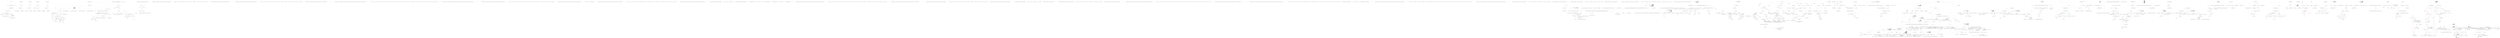 digraph  {
m0_12 [label="Entry Unk.Be", span="", cluster="Unk.Be", file="ArgumentParserFixture.cs"];
m0_10 [label="Entry CommandLine.Tests.Unit.BaseFixture.ElementsShouldBeEqual(string[], System.Collections.Generic.IList<string>)", span="47-47", cluster="CommandLine.Tests.Unit.BaseFixture.ElementsShouldBeEqual(string[], System.Collections.Generic.IList<string>)", file="ArgumentParserFixture.cs"];
m0_7 [label="Entry CommandLine.Infrastructure.StringArrayEnumerator.StringArrayEnumerator(string[])", span="36-36", cluster="CommandLine.Infrastructure.StringArrayEnumerator.StringArrayEnumerator(string[])", file="ArgumentParserFixture.cs"];
m0_0 [label="Entry CommandLine.Tests.Unit.Infrastructure.ArgumentParserFixture.Get_next_input_values()", span="41-41", cluster="CommandLine.Tests.Unit.Infrastructure.ArgumentParserFixture.Get_next_input_values()", file="ArgumentParserFixture.cs"];
m0_1 [label="var ae = new StringArrayEnumerator(new string[] { ''--optarr'', ''one'', ''two'', ''--plain'', ''3'' })", span="43-43", cluster="CommandLine.Tests.Unit.Infrastructure.ArgumentParserFixture.Get_next_input_values()", file="ArgumentParserFixture.cs"];
m0_2 [label="ae.MoveNext()", span="45-45", cluster="CommandLine.Tests.Unit.Infrastructure.ArgumentParserFixture.Get_next_input_values()", file="ArgumentParserFixture.cs"];
m0_3 [label="var items = ArgumentParser.InternalWrapperOfGetNextInputValues(ae)", span="47-47", cluster="CommandLine.Tests.Unit.Infrastructure.ArgumentParserFixture.Get_next_input_values()", file="ArgumentParserFixture.cs"];
m0_5 [label="ae.Current.Should().Be(''two'')", span="50-50", cluster="CommandLine.Tests.Unit.Infrastructure.ArgumentParserFixture.Get_next_input_values()", file="ArgumentParserFixture.cs"];
m0_4 [label="base.ElementsShouldBeEqual(new string[] { ''one'', ''two'' }, items)", span="49-49", cluster="CommandLine.Tests.Unit.Infrastructure.ArgumentParserFixture.Get_next_input_values()", file="ArgumentParserFixture.cs"];
m0_6 [label="Exit CommandLine.Tests.Unit.Infrastructure.ArgumentParserFixture.Get_next_input_values()", span="41-41", cluster="CommandLine.Tests.Unit.Infrastructure.ArgumentParserFixture.Get_next_input_values()", file="ArgumentParserFixture.cs"];
m0_8 [label="Entry CommandLine.Infrastructure.StringArrayEnumerator.MoveNext()", span="91-91", cluster="CommandLine.Infrastructure.StringArrayEnumerator.MoveNext()", file="ArgumentParserFixture.cs"];
m0_11 [label="Entry Unk.Should", span="", cluster="Unk.Should", file="ArgumentParserFixture.cs"];
m0_9 [label="Entry CommandLine.Infrastructure.ArgumentParser.InternalWrapperOfGetNextInputValues(CommandLine.Infrastructure.IArgumentEnumerator)", span="106-106", cluster="CommandLine.Infrastructure.ArgumentParser.InternalWrapperOfGetNextInputValues(CommandLine.Infrastructure.IArgumentEnumerator)", file="ArgumentParserFixture.cs"];
m0_13 [label="CommandLine.Tests.Unit.Infrastructure.ArgumentParserFixture", span="", file="ArgumentParserFixture.cs"];
m1_16 [label="Entry CommandLine.Helpers.Assumes.NotZeroLength<T>(T[], string)", span="57-57", cluster="CommandLine.Helpers.Assumes.NotZeroLength<T>(T[], string)", file="Assumes.cs"];
m1_17 [label="array.Length == 0", span="59-59", cluster="CommandLine.Helpers.Assumes.NotZeroLength<T>(T[], string)", file="Assumes.cs"];
m1_18 [label="throw new ArgumentOutOfRangeException(paramName);", span="61-61", cluster="CommandLine.Helpers.Assumes.NotZeroLength<T>(T[], string)", file="Assumes.cs"];
m1_19 [label="Exit CommandLine.Helpers.Assumes.NotZeroLength<T>(T[], string)", span="57-57", cluster="CommandLine.Helpers.Assumes.NotZeroLength<T>(T[], string)", file="Assumes.cs"];
m1_0 [label="Entry CommandLine.Helpers.Assumes.NotNull<T>(T, string)", span="31-31", cluster="CommandLine.Helpers.Assumes.NotNull<T>(T, string)", file="Assumes.cs"];
m1_1 [label="value == null", span="34-34", cluster="CommandLine.Helpers.Assumes.NotNull<T>(T, string)", file="Assumes.cs"];
m1_2 [label="throw new ArgumentNullException(paramName);", span="36-36", cluster="CommandLine.Helpers.Assumes.NotNull<T>(T, string)", file="Assumes.cs"];
m1_3 [label="Exit CommandLine.Helpers.Assumes.NotNull<T>(T, string)", span="31-31", cluster="CommandLine.Helpers.Assumes.NotNull<T>(T, string)", file="Assumes.cs"];
m1_10 [label="Entry CommandLine.Helpers.Assumes.NotNullOrEmpty(string, string)", span="49-49", cluster="CommandLine.Helpers.Assumes.NotNullOrEmpty(string, string)", file="Assumes.cs"];
m1_11 [label="string.IsNullOrEmpty(value)", span="51-51", cluster="CommandLine.Helpers.Assumes.NotNullOrEmpty(string, string)", file="Assumes.cs"];
m1_12 [label="throw new ArgumentException(paramName);", span="53-53", cluster="CommandLine.Helpers.Assumes.NotNullOrEmpty(string, string)", file="Assumes.cs"];
m1_13 [label="Exit CommandLine.Helpers.Assumes.NotNullOrEmpty(string, string)", span="49-49", cluster="CommandLine.Helpers.Assumes.NotNullOrEmpty(string, string)", file="Assumes.cs"];
m1_5 [label="Entry CommandLine.Helpers.Assumes.NotNull<T>(T, string, string)", span="40-40", cluster="CommandLine.Helpers.Assumes.NotNull<T>(T, string, string)", file="Assumes.cs"];
m1_6 [label="value == null", span="43-43", cluster="CommandLine.Helpers.Assumes.NotNull<T>(T, string, string)", file="Assumes.cs"];
m1_7 [label="throw new ArgumentNullException(paramName, message);", span="45-45", cluster="CommandLine.Helpers.Assumes.NotNull<T>(T, string, string)", file="Assumes.cs"];
m1_8 [label="Exit CommandLine.Helpers.Assumes.NotNull<T>(T, string, string)", span="40-40", cluster="CommandLine.Helpers.Assumes.NotNull<T>(T, string, string)", file="Assumes.cs"];
m1_14 [label="Entry string.IsNullOrEmpty(string)", span="0-0", cluster="string.IsNullOrEmpty(string)", file="Assumes.cs"];
m1_4 [label="Entry System.ArgumentNullException.ArgumentNullException(string)", span="0-0", cluster="System.ArgumentNullException.ArgumentNullException(string)", file="Assumes.cs"];
m1_20 [label="Entry System.ArgumentOutOfRangeException.ArgumentOutOfRangeException(string)", span="0-0", cluster="System.ArgumentOutOfRangeException.ArgumentOutOfRangeException(string)", file="Assumes.cs"];
m1_15 [label="Entry System.ArgumentException.ArgumentException(string)", span="0-0", cluster="System.ArgumentException.ArgumentException(string)", file="Assumes.cs"];
m1_9 [label="Entry System.ArgumentNullException.ArgumentNullException(string, string)", span="0-0", cluster="System.ArgumentNullException.ArgumentNullException(string, string)", file="Assumes.cs"];
m8_14 [label="Entry Unk.Where", span="", cluster="Unk.Where", file="HelpVerbOptionAttribute.cs"];
m8_22 [label="Entry Unk.Create", span="", cluster="Unk.Create", file="HelpVerbOptionAttribute.cs"];
m8_21 [label="Entry Unk.Select", span="", cluster="Unk.Select", file="HelpVerbOptionAttribute.cs"];
m8_18 [label="Entry CommandLine.Core.KeyValuePairHelper.ForScalar(System.Collections.Generic.IEnumerable<CommandLine.Core.Token>)", span="21-21", cluster="CommandLine.Core.KeyValuePairHelper.ForScalar(System.Collections.Generic.IEnumerable<CommandLine.Core.Token>)", file="HelpVerbOptionAttribute.cs"];
m8_0 [label="Entry CommandLine.Core.TokenPartitioner.Partition(System.Collections.Generic.IEnumerable<CommandLine.Core.Token>, System.Func<string, CommandLine.Infrastructure.Maybe<CommandLine.Core.TypeDescriptor>>)", span="12-12", cluster="CommandLine.Core.TokenPartitioner.Partition(System.Collections.Generic.IEnumerable<CommandLine.Core.Token>, System.Func<string, CommandLine.Infrastructure.Maybe<CommandLine.Core.TypeDescriptor>>)", file="HelpVerbOptionAttribute.cs"];
m8_1 [label="var tokenList = tokens.ToList()", span="16-16", cluster="CommandLine.Core.TokenPartitioner.Partition(System.Collections.Generic.IEnumerable<CommandLine.Core.Token>, System.Func<string, CommandLine.Infrastructure.Maybe<CommandLine.Core.TypeDescriptor>>)", file="HelpVerbOptionAttribute.cs"];
m8_2 [label="var switches = Switch.Partition(tokenList, typeLookup).ToList()", span="17-17", cluster="CommandLine.Core.TokenPartitioner.Partition(System.Collections.Generic.IEnumerable<CommandLine.Core.Token>, System.Func<string, CommandLine.Infrastructure.Maybe<CommandLine.Core.TypeDescriptor>>)", file="HelpVerbOptionAttribute.cs"];
m8_4 [label="var scalars = Scalar.Partition(tokensExceptSwitches, typeLookup).ToList()", span="19-19", cluster="CommandLine.Core.TokenPartitioner.Partition(System.Collections.Generic.IEnumerable<CommandLine.Core.Token>, System.Func<string, CommandLine.Infrastructure.Maybe<CommandLine.Core.TypeDescriptor>>)", file="HelpVerbOptionAttribute.cs"];
m8_6 [label="var sequences = Sequence.Partition(tokensExceptSwitchesAndScalars, typeLookup).ToList()", span="21-21", cluster="CommandLine.Core.TokenPartitioner.Partition(System.Collections.Generic.IEnumerable<CommandLine.Core.Token>, System.Func<string, CommandLine.Infrastructure.Maybe<CommandLine.Core.TypeDescriptor>>)", file="HelpVerbOptionAttribute.cs"];
m8_3 [label="var tokensExceptSwitches = tokenList.Where(x => !switches.Contains(x)).ToList()", span="18-18", cluster="CommandLine.Core.TokenPartitioner.Partition(System.Collections.Generic.IEnumerable<CommandLine.Core.Token>, System.Func<string, CommandLine.Infrastructure.Maybe<CommandLine.Core.TypeDescriptor>>)", file="HelpVerbOptionAttribute.cs"];
m8_10 [label="return TokenPartitions.Create(\r\n                    KeyValuePairHelper.ForSwitch(switches)\r\n                        .Concat(KeyValuePairHelper.ForScalar(scalars))\r\n                        .Concat(KeyValuePairHelper.ForSequence(sequences)),\r\n                values.Select(t => t.Text),\r\n                errors);", span="26-31", cluster="CommandLine.Core.TokenPartitioner.Partition(System.Collections.Generic.IEnumerable<CommandLine.Core.Token>, System.Func<string, CommandLine.Infrastructure.Maybe<CommandLine.Core.TypeDescriptor>>)", color=red, community=0, file="HelpVerbOptionAttribute.cs"];
m8_5 [label="var tokensExceptSwitchesAndScalars = (tokensExceptSwitches.Where(x => !scalars.Contains(x))).ToList()", span="20-20", cluster="CommandLine.Core.TokenPartitioner.Partition(System.Collections.Generic.IEnumerable<CommandLine.Core.Token>, System.Func<string, CommandLine.Infrastructure.Maybe<CommandLine.Core.TypeDescriptor>>)", file="HelpVerbOptionAttribute.cs"];
m8_7 [label="var tokensExceptSwitchesAndScalarsAndSeq = tokensExceptSwitchesAndScalars.Where(x => !sequences.Contains(x)).ToList()", span="22-22", cluster="CommandLine.Core.TokenPartitioner.Partition(System.Collections.Generic.IEnumerable<CommandLine.Core.Token>, System.Func<string, CommandLine.Infrastructure.Maybe<CommandLine.Core.TypeDescriptor>>)", file="HelpVerbOptionAttribute.cs"];
m8_8 [label="var values = tokensExceptSwitchesAndScalarsAndSeq.Where(v => v.IsValue()).ToList()", span="23-23", cluster="CommandLine.Core.TokenPartitioner.Partition(System.Collections.Generic.IEnumerable<CommandLine.Core.Token>, System.Func<string, CommandLine.Infrastructure.Maybe<CommandLine.Core.TypeDescriptor>>)", file="HelpVerbOptionAttribute.cs"];
m8_9 [label="var errors = tokensExceptSwitchesAndScalarsAndSeq.Where(x => !values.Contains(x))", span="24-24", cluster="CommandLine.Core.TokenPartitioner.Partition(System.Collections.Generic.IEnumerable<CommandLine.Core.Token>, System.Func<string, CommandLine.Infrastructure.Maybe<CommandLine.Core.TypeDescriptor>>)", file="HelpVerbOptionAttribute.cs"];
m8_11 [label="Exit CommandLine.Core.TokenPartitioner.Partition(System.Collections.Generic.IEnumerable<CommandLine.Core.Token>, System.Func<string, CommandLine.Infrastructure.Maybe<CommandLine.Core.TypeDescriptor>>)", span="12-12", cluster="CommandLine.Core.TokenPartitioner.Partition(System.Collections.Generic.IEnumerable<CommandLine.Core.Token>, System.Func<string, CommandLine.Infrastructure.Maybe<CommandLine.Core.TypeDescriptor>>)", file="HelpVerbOptionAttribute.cs"];
m8_30 [label="Entry Unk.Contains", span="", cluster="Unk.Contains", file="HelpVerbOptionAttribute.cs"];
m8_41 [label="Entry lambda expression", span="30-30", cluster="lambda expression", file="HelpVerbOptionAttribute.cs"];
m8_24 [label="!switches.Contains(x)", span="18-18", cluster="lambda expression", file="HelpVerbOptionAttribute.cs"];
m8_23 [label="Entry lambda expression", span="18-18", cluster="lambda expression", file="HelpVerbOptionAttribute.cs"];
m8_28 [label="!scalars.Contains(x)", span="20-20", cluster="lambda expression", file="HelpVerbOptionAttribute.cs"];
m8_27 [label="Entry lambda expression", span="20-20", cluster="lambda expression", file="HelpVerbOptionAttribute.cs"];
m8_32 [label="!sequences.Contains(x)", span="22-22", cluster="lambda expression", file="HelpVerbOptionAttribute.cs"];
m8_31 [label="Entry lambda expression", span="22-22", cluster="lambda expression", file="HelpVerbOptionAttribute.cs"];
m8_34 [label="Entry lambda expression", span="23-23", cluster="lambda expression", file="HelpVerbOptionAttribute.cs"];
m8_39 [label="!values.Contains(x)", span="24-24", cluster="lambda expression", file="HelpVerbOptionAttribute.cs"];
m8_38 [label="Entry lambda expression", span="24-24", cluster="lambda expression", file="HelpVerbOptionAttribute.cs"];
m8_25 [label="Exit lambda expression", span="18-18", cluster="lambda expression", file="HelpVerbOptionAttribute.cs"];
m8_29 [label="Exit lambda expression", span="20-20", cluster="lambda expression", file="HelpVerbOptionAttribute.cs"];
m8_33 [label="Exit lambda expression", span="22-22", cluster="lambda expression", file="HelpVerbOptionAttribute.cs"];
m8_35 [label="v.IsValue()", span="23-23", cluster="lambda expression", file="HelpVerbOptionAttribute.cs"];
m8_36 [label="Exit lambda expression", span="23-23", cluster="lambda expression", file="HelpVerbOptionAttribute.cs"];
m8_40 [label="Exit lambda expression", span="24-24", cluster="lambda expression", file="HelpVerbOptionAttribute.cs"];
m8_42 [label="t.Text", span="30-30", cluster="lambda expression", file="HelpVerbOptionAttribute.cs"];
m8_43 [label="Exit lambda expression", span="30-30", cluster="lambda expression", file="HelpVerbOptionAttribute.cs"];
m8_15 [label="Entry Unk.ToList", span="", cluster="Unk.ToList", file="HelpVerbOptionAttribute.cs"];
m8_16 [label="Entry Unk.Partition", span="", cluster="Unk.Partition", file="HelpVerbOptionAttribute.cs"];
m8_17 [label="Entry CommandLine.Core.KeyValuePairHelper.ForSwitch(System.Collections.Generic.IEnumerable<CommandLine.Core.Token>)", span="15-15", cluster="CommandLine.Core.KeyValuePairHelper.ForSwitch(System.Collections.Generic.IEnumerable<CommandLine.Core.Token>)", file="HelpVerbOptionAttribute.cs"];
m8_13 [label="Entry CommandLine.Core.Switch.Partition(System.Collections.Generic.IEnumerable<CommandLine.Core.Token>, System.Func<string, CommandLine.Infrastructure.Maybe<CommandLine.Core.TypeDescriptor>>)", span="11-11", cluster="CommandLine.Core.Switch.Partition(System.Collections.Generic.IEnumerable<CommandLine.Core.Token>, System.Func<string, CommandLine.Infrastructure.Maybe<CommandLine.Core.TypeDescriptor>>)", file="HelpVerbOptionAttribute.cs"];
m8_12 [label="Entry System.Collections.Generic.IEnumerable<TSource>.ToList<TSource>()", span="0-0", cluster="System.Collections.Generic.IEnumerable<TSource>.ToList<TSource>()", file="HelpVerbOptionAttribute.cs"];
m8_37 [label="Entry Unk.IsValue", span="", cluster="Unk.IsValue", file="HelpVerbOptionAttribute.cs"];
m8_19 [label="Entry System.Collections.Generic.IEnumerable<TSource>.Concat<TSource>(System.Collections.Generic.IEnumerable<TSource>)", span="0-0", cluster="System.Collections.Generic.IEnumerable<TSource>.Concat<TSource>(System.Collections.Generic.IEnumerable<TSource>)", file="HelpVerbOptionAttribute.cs"];
m8_20 [label="Entry CommandLine.Core.KeyValuePairHelper.ForSequence(System.Collections.Generic.IEnumerable<CommandLine.Core.Token>)", span="27-27", cluster="CommandLine.Core.KeyValuePairHelper.ForSequence(System.Collections.Generic.IEnumerable<CommandLine.Core.Token>)", file="HelpVerbOptionAttribute.cs"];
m8_26 [label="Entry System.Collections.Generic.List<T>.Contains(T)", span="0-0", cluster="System.Collections.Generic.List<T>.Contains(T)", file="HelpVerbOptionAttribute.cs"];
m8_44 [label=switches, span="", file="HelpVerbOptionAttribute.cs"];
m8_45 [label=scalars, span="", file="HelpVerbOptionAttribute.cs"];
m8_46 [label=sequences, span="", file="HelpVerbOptionAttribute.cs"];
m8_47 [label=values, span="", file="HelpVerbOptionAttribute.cs"];
m9_7 [label="Entry CommandLine.ParserResultExtensions.WithNotParsed<T>(CommandLine.ParserResult<T>, System.Action<System.Collections.Generic.IEnumerable<CommandLine.Error>>)", span="38-38", cluster="CommandLine.ParserResultExtensions.WithNotParsed<T>(CommandLine.ParserResult<T>, System.Action<System.Collections.Generic.IEnumerable<CommandLine.Error>>)", file="IArgumentEnumerator.cs"];
m9_8 [label="var notParsed = result as NotParsed<T>", span="40-40", cluster="CommandLine.ParserResultExtensions.WithNotParsed<T>(CommandLine.ParserResult<T>, System.Action<System.Collections.Generic.IEnumerable<CommandLine.Error>>)", file="IArgumentEnumerator.cs"];
m9_10 [label="action(notParsed.Errors)", span="43-43", cluster="CommandLine.ParserResultExtensions.WithNotParsed<T>(CommandLine.ParserResult<T>, System.Action<System.Collections.Generic.IEnumerable<CommandLine.Error>>)", file="IArgumentEnumerator.cs"];
m9_11 [label="return result;", span="45-45", cluster="CommandLine.ParserResultExtensions.WithNotParsed<T>(CommandLine.ParserResult<T>, System.Action<System.Collections.Generic.IEnumerable<CommandLine.Error>>)", file="IArgumentEnumerator.cs"];
m9_9 [label="notParsed != null", span="41-41", cluster="CommandLine.ParserResultExtensions.WithNotParsed<T>(CommandLine.ParserResult<T>, System.Action<System.Collections.Generic.IEnumerable<CommandLine.Error>>)", file="IArgumentEnumerator.cs"];
m9_12 [label="Exit CommandLine.ParserResultExtensions.WithNotParsed<T>(CommandLine.ParserResult<T>, System.Action<System.Collections.Generic.IEnumerable<CommandLine.Error>>)", span="38-38", cluster="CommandLine.ParserResultExtensions.WithNotParsed<T>(CommandLine.ParserResult<T>, System.Action<System.Collections.Generic.IEnumerable<CommandLine.Error>>)", file="IArgumentEnumerator.cs"];
m9_6 [label="Entry System.Action<T>.Invoke(T)", span="0-0", cluster="System.Action<T>.Invoke(T)", file="IArgumentEnumerator.cs"];
m9_13 [label="Entry CommandLine.ParserResultExtensions.Return<TSource, TResult>(CommandLine.ParserResult<TSource>, System.Func<TSource, TResult>, System.Func<System.Collections.Generic.IEnumerable<CommandLine.Error>, TResult>)", span="48-48", cluster="CommandLine.ParserResultExtensions.Return<TSource, TResult>(CommandLine.ParserResult<TSource>, System.Func<TSource, TResult>, System.Func<System.Collections.Generic.IEnumerable<CommandLine.Error>, TResult>)", file="IArgumentEnumerator.cs"];
m9_14 [label="var parsed = result as Parsed<TSource>", span="52-52", cluster="CommandLine.ParserResultExtensions.Return<TSource, TResult>(CommandLine.ParserResult<TSource>, System.Func<TSource, TResult>, System.Func<System.Collections.Generic.IEnumerable<CommandLine.Error>, TResult>)", file="IArgumentEnumerator.cs"];
m9_16 [label="return parsedFunc(parsed.Value);", span="55-55", cluster="CommandLine.ParserResultExtensions.Return<TSource, TResult>(CommandLine.ParserResult<TSource>, System.Func<TSource, TResult>, System.Func<System.Collections.Generic.IEnumerable<CommandLine.Error>, TResult>)", file="IArgumentEnumerator.cs"];
m9_17 [label="return notParsedFunc(((NotParsed<TSource>)result).Errors);", span="57-57", cluster="CommandLine.ParserResultExtensions.Return<TSource, TResult>(CommandLine.ParserResult<TSource>, System.Func<TSource, TResult>, System.Func<System.Collections.Generic.IEnumerable<CommandLine.Error>, TResult>)", file="IArgumentEnumerator.cs"];
m9_15 [label="parsed != null", span="53-53", cluster="CommandLine.ParserResultExtensions.Return<TSource, TResult>(CommandLine.ParserResult<TSource>, System.Func<TSource, TResult>, System.Func<System.Collections.Generic.IEnumerable<CommandLine.Error>, TResult>)", file="IArgumentEnumerator.cs"];
m9_18 [label="Exit CommandLine.ParserResultExtensions.Return<TSource, TResult>(CommandLine.ParserResult<TSource>, System.Func<TSource, TResult>, System.Func<System.Collections.Generic.IEnumerable<CommandLine.Error>, TResult>)", span="48-48", cluster="CommandLine.ParserResultExtensions.Return<TSource, TResult>(CommandLine.ParserResult<TSource>, System.Func<TSource, TResult>, System.Func<System.Collections.Generic.IEnumerable<CommandLine.Error>, TResult>)", file="IArgumentEnumerator.cs"];
m9_0 [label="Entry CommandLine.ParserResultExtensions.WithParsed<T>(CommandLine.ParserResult<T>, System.Action<T>)", span="20-20", cluster="CommandLine.ParserResultExtensions.WithParsed<T>(CommandLine.ParserResult<T>, System.Action<T>)", file="IArgumentEnumerator.cs"];
m9_1 [label="var parsed = result as Parsed<T>", span="22-22", cluster="CommandLine.ParserResultExtensions.WithParsed<T>(CommandLine.ParserResult<T>, System.Action<T>)", file="IArgumentEnumerator.cs"];
m9_3 [label="action(parsed.Value)", span="25-25", cluster="CommandLine.ParserResultExtensions.WithParsed<T>(CommandLine.ParserResult<T>, System.Action<T>)", file="IArgumentEnumerator.cs"];
m9_4 [label="return result;", span="27-27", cluster="CommandLine.ParserResultExtensions.WithParsed<T>(CommandLine.ParserResult<T>, System.Action<T>)", file="IArgumentEnumerator.cs"];
m9_2 [label="parsed != null", span="23-23", cluster="CommandLine.ParserResultExtensions.WithParsed<T>(CommandLine.ParserResult<T>, System.Action<T>)", file="IArgumentEnumerator.cs"];
m9_5 [label="Exit CommandLine.ParserResultExtensions.WithParsed<T>(CommandLine.ParserResult<T>, System.Action<T>)", span="20-20", cluster="CommandLine.ParserResultExtensions.WithParsed<T>(CommandLine.ParserResult<T>, System.Action<T>)", file="IArgumentEnumerator.cs"];
m9_19 [label="Entry System.Func<T, TResult>.Invoke(T)", span="0-0", cluster="System.Func<T, TResult>.Invoke(T)", file="IArgumentEnumerator.cs"];
m10_88 [label="Entry CommandLine.ParserResultExtensions.MapResult<T1, T2, T3, T4, T5, T6, TResult>(CommandLine.ParserResult<object>, System.Func<T1, TResult>, System.Func<T2, TResult>, System.Func<T3, TResult>, System.Func<T4, TResult>, System.Func<T5, TResult>, System.Func<T6, TResult>, System.Func<System.Collections.Generic.IEnumerable<CommandLine.Error>, TResult>)", span="303-303", cluster="CommandLine.ParserResultExtensions.MapResult<T1, T2, T3, T4, T5, T6, TResult>(CommandLine.ParserResult<object>, System.Func<T1, TResult>, System.Func<T2, TResult>, System.Func<T3, TResult>, System.Func<T4, TResult>, System.Func<T5, TResult>, System.Func<T6, TResult>, System.Func<System.Collections.Generic.IEnumerable<CommandLine.Error>, TResult>)", file="LongOptionParser.cs"];
m10_89 [label="var parsed = result as Parsed<object>", span="312-312", cluster="CommandLine.ParserResultExtensions.MapResult<T1, T2, T3, T4, T5, T6, TResult>(CommandLine.ParserResult<object>, System.Func<T1, TResult>, System.Func<T2, TResult>, System.Func<T3, TResult>, System.Func<T4, TResult>, System.Func<T5, TResult>, System.Func<T6, TResult>, System.Func<System.Collections.Generic.IEnumerable<CommandLine.Error>, TResult>)", file="LongOptionParser.cs"];
m10_92 [label="return parsedFunc1((T1)parsed.Value);", span="317-317", cluster="CommandLine.ParserResultExtensions.MapResult<T1, T2, T3, T4, T5, T6, TResult>(CommandLine.ParserResult<object>, System.Func<T1, TResult>, System.Func<T2, TResult>, System.Func<T3, TResult>, System.Func<T4, TResult>, System.Func<T5, TResult>, System.Func<T6, TResult>, System.Func<System.Collections.Generic.IEnumerable<CommandLine.Error>, TResult>)", file="LongOptionParser.cs"];
m10_94 [label="return parsedFunc2((T2)parsed.Value);", span="321-321", cluster="CommandLine.ParserResultExtensions.MapResult<T1, T2, T3, T4, T5, T6, TResult>(CommandLine.ParserResult<object>, System.Func<T1, TResult>, System.Func<T2, TResult>, System.Func<T3, TResult>, System.Func<T4, TResult>, System.Func<T5, TResult>, System.Func<T6, TResult>, System.Func<System.Collections.Generic.IEnumerable<CommandLine.Error>, TResult>)", file="LongOptionParser.cs"];
m10_96 [label="return parsedFunc3((T3)parsed.Value);", span="325-325", cluster="CommandLine.ParserResultExtensions.MapResult<T1, T2, T3, T4, T5, T6, TResult>(CommandLine.ParserResult<object>, System.Func<T1, TResult>, System.Func<T2, TResult>, System.Func<T3, TResult>, System.Func<T4, TResult>, System.Func<T5, TResult>, System.Func<T6, TResult>, System.Func<System.Collections.Generic.IEnumerable<CommandLine.Error>, TResult>)", file="LongOptionParser.cs"];
m10_98 [label="return parsedFunc4((T4)parsed.Value);", span="329-329", cluster="CommandLine.ParserResultExtensions.MapResult<T1, T2, T3, T4, T5, T6, TResult>(CommandLine.ParserResult<object>, System.Func<T1, TResult>, System.Func<T2, TResult>, System.Func<T3, TResult>, System.Func<T4, TResult>, System.Func<T5, TResult>, System.Func<T6, TResult>, System.Func<System.Collections.Generic.IEnumerable<CommandLine.Error>, TResult>)", file="LongOptionParser.cs"];
m10_100 [label="return parsedFunc5((T5)parsed.Value);", span="333-333", cluster="CommandLine.ParserResultExtensions.MapResult<T1, T2, T3, T4, T5, T6, TResult>(CommandLine.ParserResult<object>, System.Func<T1, TResult>, System.Func<T2, TResult>, System.Func<T3, TResult>, System.Func<T4, TResult>, System.Func<T5, TResult>, System.Func<T6, TResult>, System.Func<System.Collections.Generic.IEnumerable<CommandLine.Error>, TResult>)", file="LongOptionParser.cs"];
m10_102 [label="return parsedFunc6((T6)parsed.Value);", span="337-337", cluster="CommandLine.ParserResultExtensions.MapResult<T1, T2, T3, T4, T5, T6, TResult>(CommandLine.ParserResult<object>, System.Func<T1, TResult>, System.Func<T2, TResult>, System.Func<T3, TResult>, System.Func<T4, TResult>, System.Func<T5, TResult>, System.Func<T6, TResult>, System.Func<System.Collections.Generic.IEnumerable<CommandLine.Error>, TResult>)", file="LongOptionParser.cs"];
m10_104 [label="return notParsedFunc(((NotParsed<object>)result).Errors);", span="341-341", cluster="CommandLine.ParserResultExtensions.MapResult<T1, T2, T3, T4, T5, T6, TResult>(CommandLine.ParserResult<object>, System.Func<T1, TResult>, System.Func<T2, TResult>, System.Func<T3, TResult>, System.Func<T4, TResult>, System.Func<T5, TResult>, System.Func<T6, TResult>, System.Func<System.Collections.Generic.IEnumerable<CommandLine.Error>, TResult>)", file="LongOptionParser.cs"];
m10_90 [label="parsed != null", span="313-313", cluster="CommandLine.ParserResultExtensions.MapResult<T1, T2, T3, T4, T5, T6, TResult>(CommandLine.ParserResult<object>, System.Func<T1, TResult>, System.Func<T2, TResult>, System.Func<T3, TResult>, System.Func<T4, TResult>, System.Func<T5, TResult>, System.Func<T6, TResult>, System.Func<System.Collections.Generic.IEnumerable<CommandLine.Error>, TResult>)", file="LongOptionParser.cs"];
m10_91 [label="parsed.Value is T1", span="315-315", cluster="CommandLine.ParserResultExtensions.MapResult<T1, T2, T3, T4, T5, T6, TResult>(CommandLine.ParserResult<object>, System.Func<T1, TResult>, System.Func<T2, TResult>, System.Func<T3, TResult>, System.Func<T4, TResult>, System.Func<T5, TResult>, System.Func<T6, TResult>, System.Func<System.Collections.Generic.IEnumerable<CommandLine.Error>, TResult>)", file="LongOptionParser.cs"];
m10_93 [label="parsed.Value is T2", span="319-319", cluster="CommandLine.ParserResultExtensions.MapResult<T1, T2, T3, T4, T5, T6, TResult>(CommandLine.ParserResult<object>, System.Func<T1, TResult>, System.Func<T2, TResult>, System.Func<T3, TResult>, System.Func<T4, TResult>, System.Func<T5, TResult>, System.Func<T6, TResult>, System.Func<System.Collections.Generic.IEnumerable<CommandLine.Error>, TResult>)", file="LongOptionParser.cs"];
m10_95 [label="parsed.Value is T3", span="323-323", cluster="CommandLine.ParserResultExtensions.MapResult<T1, T2, T3, T4, T5, T6, TResult>(CommandLine.ParserResult<object>, System.Func<T1, TResult>, System.Func<T2, TResult>, System.Func<T3, TResult>, System.Func<T4, TResult>, System.Func<T5, TResult>, System.Func<T6, TResult>, System.Func<System.Collections.Generic.IEnumerable<CommandLine.Error>, TResult>)", file="LongOptionParser.cs"];
m10_97 [label="parsed.Value is T4", span="327-327", cluster="CommandLine.ParserResultExtensions.MapResult<T1, T2, T3, T4, T5, T6, TResult>(CommandLine.ParserResult<object>, System.Func<T1, TResult>, System.Func<T2, TResult>, System.Func<T3, TResult>, System.Func<T4, TResult>, System.Func<T5, TResult>, System.Func<T6, TResult>, System.Func<System.Collections.Generic.IEnumerable<CommandLine.Error>, TResult>)", file="LongOptionParser.cs"];
m10_99 [label="parsed.Value is T5", span="331-331", cluster="CommandLine.ParserResultExtensions.MapResult<T1, T2, T3, T4, T5, T6, TResult>(CommandLine.ParserResult<object>, System.Func<T1, TResult>, System.Func<T2, TResult>, System.Func<T3, TResult>, System.Func<T4, TResult>, System.Func<T5, TResult>, System.Func<T6, TResult>, System.Func<System.Collections.Generic.IEnumerable<CommandLine.Error>, TResult>)", file="LongOptionParser.cs"];
m10_101 [label="parsed.Value is T6", span="335-335", cluster="CommandLine.ParserResultExtensions.MapResult<T1, T2, T3, T4, T5, T6, TResult>(CommandLine.ParserResult<object>, System.Func<T1, TResult>, System.Func<T2, TResult>, System.Func<T3, TResult>, System.Func<T4, TResult>, System.Func<T5, TResult>, System.Func<T6, TResult>, System.Func<System.Collections.Generic.IEnumerable<CommandLine.Error>, TResult>)", file="LongOptionParser.cs"];
m10_103 [label="throw new InvalidOperationException();", span="339-339", cluster="CommandLine.ParserResultExtensions.MapResult<T1, T2, T3, T4, T5, T6, TResult>(CommandLine.ParserResult<object>, System.Func<T1, TResult>, System.Func<T2, TResult>, System.Func<T3, TResult>, System.Func<T4, TResult>, System.Func<T5, TResult>, System.Func<T6, TResult>, System.Func<System.Collections.Generic.IEnumerable<CommandLine.Error>, TResult>)", file="LongOptionParser.cs"];
m10_105 [label="Exit CommandLine.ParserResultExtensions.MapResult<T1, T2, T3, T4, T5, T6, TResult>(CommandLine.ParserResult<object>, System.Func<T1, TResult>, System.Func<T2, TResult>, System.Func<T3, TResult>, System.Func<T4, TResult>, System.Func<T5, TResult>, System.Func<T6, TResult>, System.Func<System.Collections.Generic.IEnumerable<CommandLine.Error>, TResult>)", span="303-303", cluster="CommandLine.ParserResultExtensions.MapResult<T1, T2, T3, T4, T5, T6, TResult>(CommandLine.ParserResult<object>, System.Func<T1, TResult>, System.Func<T2, TResult>, System.Func<T3, TResult>, System.Func<T4, TResult>, System.Func<T5, TResult>, System.Func<T6, TResult>, System.Func<System.Collections.Generic.IEnumerable<CommandLine.Error>, TResult>)", file="LongOptionParser.cs"];
m10_126 [label="Entry CommandLine.ParserResultExtensions.MapResult<T1, T2, T3, T4, T5, T6, T7, T8, TResult>(CommandLine.ParserResult<object>, System.Func<T1, TResult>, System.Func<T2, TResult>, System.Func<T3, TResult>, System.Func<T4, TResult>, System.Func<T5, TResult>, System.Func<T6, TResult>, System.Func<T7, TResult>, System.Func<T8, TResult>, System.Func<System.Collections.Generic.IEnumerable<CommandLine.Error>, TResult>)", span="434-434", cluster="CommandLine.ParserResultExtensions.MapResult<T1, T2, T3, T4, T5, T6, T7, T8, TResult>(CommandLine.ParserResult<object>, System.Func<T1, TResult>, System.Func<T2, TResult>, System.Func<T3, TResult>, System.Func<T4, TResult>, System.Func<T5, TResult>, System.Func<T6, TResult>, System.Func<T7, TResult>, System.Func<T8, TResult>, System.Func<System.Collections.Generic.IEnumerable<CommandLine.Error>, TResult>)", file="LongOptionParser.cs"];
m10_127 [label="var parsed = result as Parsed<object>", span="445-445", cluster="CommandLine.ParserResultExtensions.MapResult<T1, T2, T3, T4, T5, T6, T7, T8, TResult>(CommandLine.ParserResult<object>, System.Func<T1, TResult>, System.Func<T2, TResult>, System.Func<T3, TResult>, System.Func<T4, TResult>, System.Func<T5, TResult>, System.Func<T6, TResult>, System.Func<T7, TResult>, System.Func<T8, TResult>, System.Func<System.Collections.Generic.IEnumerable<CommandLine.Error>, TResult>)", file="LongOptionParser.cs"];
m10_130 [label="return parsedFunc1((T1)parsed.Value);", span="450-450", cluster="CommandLine.ParserResultExtensions.MapResult<T1, T2, T3, T4, T5, T6, T7, T8, TResult>(CommandLine.ParserResult<object>, System.Func<T1, TResult>, System.Func<T2, TResult>, System.Func<T3, TResult>, System.Func<T4, TResult>, System.Func<T5, TResult>, System.Func<T6, TResult>, System.Func<T7, TResult>, System.Func<T8, TResult>, System.Func<System.Collections.Generic.IEnumerable<CommandLine.Error>, TResult>)", file="LongOptionParser.cs"];
m10_132 [label="return parsedFunc2((T2)parsed.Value);", span="454-454", cluster="CommandLine.ParserResultExtensions.MapResult<T1, T2, T3, T4, T5, T6, T7, T8, TResult>(CommandLine.ParserResult<object>, System.Func<T1, TResult>, System.Func<T2, TResult>, System.Func<T3, TResult>, System.Func<T4, TResult>, System.Func<T5, TResult>, System.Func<T6, TResult>, System.Func<T7, TResult>, System.Func<T8, TResult>, System.Func<System.Collections.Generic.IEnumerable<CommandLine.Error>, TResult>)", file="LongOptionParser.cs"];
m10_134 [label="return parsedFunc3((T3)parsed.Value);", span="458-458", cluster="CommandLine.ParserResultExtensions.MapResult<T1, T2, T3, T4, T5, T6, T7, T8, TResult>(CommandLine.ParserResult<object>, System.Func<T1, TResult>, System.Func<T2, TResult>, System.Func<T3, TResult>, System.Func<T4, TResult>, System.Func<T5, TResult>, System.Func<T6, TResult>, System.Func<T7, TResult>, System.Func<T8, TResult>, System.Func<System.Collections.Generic.IEnumerable<CommandLine.Error>, TResult>)", file="LongOptionParser.cs"];
m10_136 [label="return parsedFunc4((T4)parsed.Value);", span="462-462", cluster="CommandLine.ParserResultExtensions.MapResult<T1, T2, T3, T4, T5, T6, T7, T8, TResult>(CommandLine.ParserResult<object>, System.Func<T1, TResult>, System.Func<T2, TResult>, System.Func<T3, TResult>, System.Func<T4, TResult>, System.Func<T5, TResult>, System.Func<T6, TResult>, System.Func<T7, TResult>, System.Func<T8, TResult>, System.Func<System.Collections.Generic.IEnumerable<CommandLine.Error>, TResult>)", file="LongOptionParser.cs"];
m10_138 [label="return parsedFunc5((T5)parsed.Value);", span="466-466", cluster="CommandLine.ParserResultExtensions.MapResult<T1, T2, T3, T4, T5, T6, T7, T8, TResult>(CommandLine.ParserResult<object>, System.Func<T1, TResult>, System.Func<T2, TResult>, System.Func<T3, TResult>, System.Func<T4, TResult>, System.Func<T5, TResult>, System.Func<T6, TResult>, System.Func<T7, TResult>, System.Func<T8, TResult>, System.Func<System.Collections.Generic.IEnumerable<CommandLine.Error>, TResult>)", file="LongOptionParser.cs"];
m10_140 [label="return parsedFunc6((T6)parsed.Value);", span="470-470", cluster="CommandLine.ParserResultExtensions.MapResult<T1, T2, T3, T4, T5, T6, T7, T8, TResult>(CommandLine.ParserResult<object>, System.Func<T1, TResult>, System.Func<T2, TResult>, System.Func<T3, TResult>, System.Func<T4, TResult>, System.Func<T5, TResult>, System.Func<T6, TResult>, System.Func<T7, TResult>, System.Func<T8, TResult>, System.Func<System.Collections.Generic.IEnumerable<CommandLine.Error>, TResult>)", file="LongOptionParser.cs"];
m10_142 [label="return parsedFunc7((T7)parsed.Value);", span="474-474", cluster="CommandLine.ParserResultExtensions.MapResult<T1, T2, T3, T4, T5, T6, T7, T8, TResult>(CommandLine.ParserResult<object>, System.Func<T1, TResult>, System.Func<T2, TResult>, System.Func<T3, TResult>, System.Func<T4, TResult>, System.Func<T5, TResult>, System.Func<T6, TResult>, System.Func<T7, TResult>, System.Func<T8, TResult>, System.Func<System.Collections.Generic.IEnumerable<CommandLine.Error>, TResult>)", file="LongOptionParser.cs"];
m10_144 [label="return parsedFunc8((T8)parsed.Value);", span="478-478", cluster="CommandLine.ParserResultExtensions.MapResult<T1, T2, T3, T4, T5, T6, T7, T8, TResult>(CommandLine.ParserResult<object>, System.Func<T1, TResult>, System.Func<T2, TResult>, System.Func<T3, TResult>, System.Func<T4, TResult>, System.Func<T5, TResult>, System.Func<T6, TResult>, System.Func<T7, TResult>, System.Func<T8, TResult>, System.Func<System.Collections.Generic.IEnumerable<CommandLine.Error>, TResult>)", file="LongOptionParser.cs"];
m10_146 [label="return notParsedFunc(((NotParsed<object>)result).Errors);", span="482-482", cluster="CommandLine.ParserResultExtensions.MapResult<T1, T2, T3, T4, T5, T6, T7, T8, TResult>(CommandLine.ParserResult<object>, System.Func<T1, TResult>, System.Func<T2, TResult>, System.Func<T3, TResult>, System.Func<T4, TResult>, System.Func<T5, TResult>, System.Func<T6, TResult>, System.Func<T7, TResult>, System.Func<T8, TResult>, System.Func<System.Collections.Generic.IEnumerable<CommandLine.Error>, TResult>)", file="LongOptionParser.cs"];
m10_128 [label="parsed != null", span="446-446", cluster="CommandLine.ParserResultExtensions.MapResult<T1, T2, T3, T4, T5, T6, T7, T8, TResult>(CommandLine.ParserResult<object>, System.Func<T1, TResult>, System.Func<T2, TResult>, System.Func<T3, TResult>, System.Func<T4, TResult>, System.Func<T5, TResult>, System.Func<T6, TResult>, System.Func<T7, TResult>, System.Func<T8, TResult>, System.Func<System.Collections.Generic.IEnumerable<CommandLine.Error>, TResult>)", file="LongOptionParser.cs"];
m10_129 [label="parsed.Value is T1", span="448-448", cluster="CommandLine.ParserResultExtensions.MapResult<T1, T2, T3, T4, T5, T6, T7, T8, TResult>(CommandLine.ParserResult<object>, System.Func<T1, TResult>, System.Func<T2, TResult>, System.Func<T3, TResult>, System.Func<T4, TResult>, System.Func<T5, TResult>, System.Func<T6, TResult>, System.Func<T7, TResult>, System.Func<T8, TResult>, System.Func<System.Collections.Generic.IEnumerable<CommandLine.Error>, TResult>)", file="LongOptionParser.cs"];
m10_131 [label="parsed.Value is T2", span="452-452", cluster="CommandLine.ParserResultExtensions.MapResult<T1, T2, T3, T4, T5, T6, T7, T8, TResult>(CommandLine.ParserResult<object>, System.Func<T1, TResult>, System.Func<T2, TResult>, System.Func<T3, TResult>, System.Func<T4, TResult>, System.Func<T5, TResult>, System.Func<T6, TResult>, System.Func<T7, TResult>, System.Func<T8, TResult>, System.Func<System.Collections.Generic.IEnumerable<CommandLine.Error>, TResult>)", file="LongOptionParser.cs"];
m10_133 [label="parsed.Value is T3", span="456-456", cluster="CommandLine.ParserResultExtensions.MapResult<T1, T2, T3, T4, T5, T6, T7, T8, TResult>(CommandLine.ParserResult<object>, System.Func<T1, TResult>, System.Func<T2, TResult>, System.Func<T3, TResult>, System.Func<T4, TResult>, System.Func<T5, TResult>, System.Func<T6, TResult>, System.Func<T7, TResult>, System.Func<T8, TResult>, System.Func<System.Collections.Generic.IEnumerable<CommandLine.Error>, TResult>)", file="LongOptionParser.cs"];
m10_135 [label="parsed.Value is T4", span="460-460", cluster="CommandLine.ParserResultExtensions.MapResult<T1, T2, T3, T4, T5, T6, T7, T8, TResult>(CommandLine.ParserResult<object>, System.Func<T1, TResult>, System.Func<T2, TResult>, System.Func<T3, TResult>, System.Func<T4, TResult>, System.Func<T5, TResult>, System.Func<T6, TResult>, System.Func<T7, TResult>, System.Func<T8, TResult>, System.Func<System.Collections.Generic.IEnumerable<CommandLine.Error>, TResult>)", file="LongOptionParser.cs"];
m10_137 [label="parsed.Value is T5", span="464-464", cluster="CommandLine.ParserResultExtensions.MapResult<T1, T2, T3, T4, T5, T6, T7, T8, TResult>(CommandLine.ParserResult<object>, System.Func<T1, TResult>, System.Func<T2, TResult>, System.Func<T3, TResult>, System.Func<T4, TResult>, System.Func<T5, TResult>, System.Func<T6, TResult>, System.Func<T7, TResult>, System.Func<T8, TResult>, System.Func<System.Collections.Generic.IEnumerable<CommandLine.Error>, TResult>)", file="LongOptionParser.cs"];
m10_139 [label="parsed.Value is T6", span="468-468", cluster="CommandLine.ParserResultExtensions.MapResult<T1, T2, T3, T4, T5, T6, T7, T8, TResult>(CommandLine.ParserResult<object>, System.Func<T1, TResult>, System.Func<T2, TResult>, System.Func<T3, TResult>, System.Func<T4, TResult>, System.Func<T5, TResult>, System.Func<T6, TResult>, System.Func<T7, TResult>, System.Func<T8, TResult>, System.Func<System.Collections.Generic.IEnumerable<CommandLine.Error>, TResult>)", file="LongOptionParser.cs"];
m10_141 [label="parsed.Value is T7", span="472-472", cluster="CommandLine.ParserResultExtensions.MapResult<T1, T2, T3, T4, T5, T6, T7, T8, TResult>(CommandLine.ParserResult<object>, System.Func<T1, TResult>, System.Func<T2, TResult>, System.Func<T3, TResult>, System.Func<T4, TResult>, System.Func<T5, TResult>, System.Func<T6, TResult>, System.Func<T7, TResult>, System.Func<T8, TResult>, System.Func<System.Collections.Generic.IEnumerable<CommandLine.Error>, TResult>)", file="LongOptionParser.cs"];
m10_143 [label="parsed.Value is T8", span="476-476", cluster="CommandLine.ParserResultExtensions.MapResult<T1, T2, T3, T4, T5, T6, T7, T8, TResult>(CommandLine.ParserResult<object>, System.Func<T1, TResult>, System.Func<T2, TResult>, System.Func<T3, TResult>, System.Func<T4, TResult>, System.Func<T5, TResult>, System.Func<T6, TResult>, System.Func<T7, TResult>, System.Func<T8, TResult>, System.Func<System.Collections.Generic.IEnumerable<CommandLine.Error>, TResult>)", file="LongOptionParser.cs"];
m10_145 [label="throw new InvalidOperationException();", span="480-480", cluster="CommandLine.ParserResultExtensions.MapResult<T1, T2, T3, T4, T5, T6, T7, T8, TResult>(CommandLine.ParserResult<object>, System.Func<T1, TResult>, System.Func<T2, TResult>, System.Func<T3, TResult>, System.Func<T4, TResult>, System.Func<T5, TResult>, System.Func<T6, TResult>, System.Func<T7, TResult>, System.Func<T8, TResult>, System.Func<System.Collections.Generic.IEnumerable<CommandLine.Error>, TResult>)", file="LongOptionParser.cs"];
m10_147 [label="Exit CommandLine.ParserResultExtensions.MapResult<T1, T2, T3, T4, T5, T6, T7, T8, TResult>(CommandLine.ParserResult<object>, System.Func<T1, TResult>, System.Func<T2, TResult>, System.Func<T3, TResult>, System.Func<T4, TResult>, System.Func<T5, TResult>, System.Func<T6, TResult>, System.Func<T7, TResult>, System.Func<T8, TResult>, System.Func<System.Collections.Generic.IEnumerable<CommandLine.Error>, TResult>)", span="434-434", cluster="CommandLine.ParserResultExtensions.MapResult<T1, T2, T3, T4, T5, T6, T7, T8, TResult>(CommandLine.ParserResult<object>, System.Func<T1, TResult>, System.Func<T2, TResult>, System.Func<T3, TResult>, System.Func<T4, TResult>, System.Func<T5, TResult>, System.Func<T6, TResult>, System.Func<T7, TResult>, System.Func<T8, TResult>, System.Func<System.Collections.Generic.IEnumerable<CommandLine.Error>, TResult>)", file="LongOptionParser.cs"];
m10_288 [label="Entry CommandLine.ParserResultExtensions.MapResult<T1, T2, T3, T4, T5, T6, T7, T8, T9, T10, T11, T12, T13, T14, TResult>(CommandLine.ParserResult<object>, System.Func<T1, TResult>, System.Func<T2, TResult>, System.Func<T3, TResult>, System.Func<T4, TResult>, System.Func<T5, TResult>, System.Func<T6, TResult>, System.Func<T7, TResult>, System.Func<T8, TResult>, System.Func<T9, TResult>, System.Func<T10, TResult>, System.Func<T11, TResult>, System.Func<T12, TResult>, System.Func<T13, TResult>, System.Func<T14, TResult>, System.Func<System.Collections.Generic.IEnumerable<CommandLine.Error>, TResult>)", span="995-995", cluster="CommandLine.ParserResultExtensions.MapResult<T1, T2, T3, T4, T5, T6, T7, T8, T9, T10, T11, T12, T13, T14, TResult>(CommandLine.ParserResult<object>, System.Func<T1, TResult>, System.Func<T2, TResult>, System.Func<T3, TResult>, System.Func<T4, TResult>, System.Func<T5, TResult>, System.Func<T6, TResult>, System.Func<T7, TResult>, System.Func<T8, TResult>, System.Func<T9, TResult>, System.Func<T10, TResult>, System.Func<T11, TResult>, System.Func<T12, TResult>, System.Func<T13, TResult>, System.Func<T14, TResult>, System.Func<System.Collections.Generic.IEnumerable<CommandLine.Error>, TResult>)", file="LongOptionParser.cs"];
m10_289 [label="var parsed = result as Parsed<object>", span="1012-1012", cluster="CommandLine.ParserResultExtensions.MapResult<T1, T2, T3, T4, T5, T6, T7, T8, T9, T10, T11, T12, T13, T14, TResult>(CommandLine.ParserResult<object>, System.Func<T1, TResult>, System.Func<T2, TResult>, System.Func<T3, TResult>, System.Func<T4, TResult>, System.Func<T5, TResult>, System.Func<T6, TResult>, System.Func<T7, TResult>, System.Func<T8, TResult>, System.Func<T9, TResult>, System.Func<T10, TResult>, System.Func<T11, TResult>, System.Func<T12, TResult>, System.Func<T13, TResult>, System.Func<T14, TResult>, System.Func<System.Collections.Generic.IEnumerable<CommandLine.Error>, TResult>)", file="LongOptionParser.cs"];
m10_292 [label="return parsedFunc1((T1)parsed.Value);", span="1017-1017", cluster="CommandLine.ParserResultExtensions.MapResult<T1, T2, T3, T4, T5, T6, T7, T8, T9, T10, T11, T12, T13, T14, TResult>(CommandLine.ParserResult<object>, System.Func<T1, TResult>, System.Func<T2, TResult>, System.Func<T3, TResult>, System.Func<T4, TResult>, System.Func<T5, TResult>, System.Func<T6, TResult>, System.Func<T7, TResult>, System.Func<T8, TResult>, System.Func<T9, TResult>, System.Func<T10, TResult>, System.Func<T11, TResult>, System.Func<T12, TResult>, System.Func<T13, TResult>, System.Func<T14, TResult>, System.Func<System.Collections.Generic.IEnumerable<CommandLine.Error>, TResult>)", file="LongOptionParser.cs"];
m10_294 [label="return parsedFunc2((T2)parsed.Value);", span="1021-1021", cluster="CommandLine.ParserResultExtensions.MapResult<T1, T2, T3, T4, T5, T6, T7, T8, T9, T10, T11, T12, T13, T14, TResult>(CommandLine.ParserResult<object>, System.Func<T1, TResult>, System.Func<T2, TResult>, System.Func<T3, TResult>, System.Func<T4, TResult>, System.Func<T5, TResult>, System.Func<T6, TResult>, System.Func<T7, TResult>, System.Func<T8, TResult>, System.Func<T9, TResult>, System.Func<T10, TResult>, System.Func<T11, TResult>, System.Func<T12, TResult>, System.Func<T13, TResult>, System.Func<T14, TResult>, System.Func<System.Collections.Generic.IEnumerable<CommandLine.Error>, TResult>)", file="LongOptionParser.cs"];
m10_296 [label="return parsedFunc3((T3)parsed.Value);", span="1025-1025", cluster="CommandLine.ParserResultExtensions.MapResult<T1, T2, T3, T4, T5, T6, T7, T8, T9, T10, T11, T12, T13, T14, TResult>(CommandLine.ParserResult<object>, System.Func<T1, TResult>, System.Func<T2, TResult>, System.Func<T3, TResult>, System.Func<T4, TResult>, System.Func<T5, TResult>, System.Func<T6, TResult>, System.Func<T7, TResult>, System.Func<T8, TResult>, System.Func<T9, TResult>, System.Func<T10, TResult>, System.Func<T11, TResult>, System.Func<T12, TResult>, System.Func<T13, TResult>, System.Func<T14, TResult>, System.Func<System.Collections.Generic.IEnumerable<CommandLine.Error>, TResult>)", file="LongOptionParser.cs"];
m10_298 [label="return parsedFunc4((T4)parsed.Value);", span="1029-1029", cluster="CommandLine.ParserResultExtensions.MapResult<T1, T2, T3, T4, T5, T6, T7, T8, T9, T10, T11, T12, T13, T14, TResult>(CommandLine.ParserResult<object>, System.Func<T1, TResult>, System.Func<T2, TResult>, System.Func<T3, TResult>, System.Func<T4, TResult>, System.Func<T5, TResult>, System.Func<T6, TResult>, System.Func<T7, TResult>, System.Func<T8, TResult>, System.Func<T9, TResult>, System.Func<T10, TResult>, System.Func<T11, TResult>, System.Func<T12, TResult>, System.Func<T13, TResult>, System.Func<T14, TResult>, System.Func<System.Collections.Generic.IEnumerable<CommandLine.Error>, TResult>)", file="LongOptionParser.cs"];
m10_300 [label="return parsedFunc5((T5)parsed.Value);", span="1033-1033", cluster="CommandLine.ParserResultExtensions.MapResult<T1, T2, T3, T4, T5, T6, T7, T8, T9, T10, T11, T12, T13, T14, TResult>(CommandLine.ParserResult<object>, System.Func<T1, TResult>, System.Func<T2, TResult>, System.Func<T3, TResult>, System.Func<T4, TResult>, System.Func<T5, TResult>, System.Func<T6, TResult>, System.Func<T7, TResult>, System.Func<T8, TResult>, System.Func<T9, TResult>, System.Func<T10, TResult>, System.Func<T11, TResult>, System.Func<T12, TResult>, System.Func<T13, TResult>, System.Func<T14, TResult>, System.Func<System.Collections.Generic.IEnumerable<CommandLine.Error>, TResult>)", file="LongOptionParser.cs"];
m10_302 [label="return parsedFunc6((T6)parsed.Value);", span="1037-1037", cluster="CommandLine.ParserResultExtensions.MapResult<T1, T2, T3, T4, T5, T6, T7, T8, T9, T10, T11, T12, T13, T14, TResult>(CommandLine.ParserResult<object>, System.Func<T1, TResult>, System.Func<T2, TResult>, System.Func<T3, TResult>, System.Func<T4, TResult>, System.Func<T5, TResult>, System.Func<T6, TResult>, System.Func<T7, TResult>, System.Func<T8, TResult>, System.Func<T9, TResult>, System.Func<T10, TResult>, System.Func<T11, TResult>, System.Func<T12, TResult>, System.Func<T13, TResult>, System.Func<T14, TResult>, System.Func<System.Collections.Generic.IEnumerable<CommandLine.Error>, TResult>)", file="LongOptionParser.cs"];
m10_304 [label="return parsedFunc7((T7)parsed.Value);", span="1041-1041", cluster="CommandLine.ParserResultExtensions.MapResult<T1, T2, T3, T4, T5, T6, T7, T8, T9, T10, T11, T12, T13, T14, TResult>(CommandLine.ParserResult<object>, System.Func<T1, TResult>, System.Func<T2, TResult>, System.Func<T3, TResult>, System.Func<T4, TResult>, System.Func<T5, TResult>, System.Func<T6, TResult>, System.Func<T7, TResult>, System.Func<T8, TResult>, System.Func<T9, TResult>, System.Func<T10, TResult>, System.Func<T11, TResult>, System.Func<T12, TResult>, System.Func<T13, TResult>, System.Func<T14, TResult>, System.Func<System.Collections.Generic.IEnumerable<CommandLine.Error>, TResult>)", file="LongOptionParser.cs"];
m10_306 [label="return parsedFunc8((T8)parsed.Value);", span="1045-1045", cluster="CommandLine.ParserResultExtensions.MapResult<T1, T2, T3, T4, T5, T6, T7, T8, T9, T10, T11, T12, T13, T14, TResult>(CommandLine.ParserResult<object>, System.Func<T1, TResult>, System.Func<T2, TResult>, System.Func<T3, TResult>, System.Func<T4, TResult>, System.Func<T5, TResult>, System.Func<T6, TResult>, System.Func<T7, TResult>, System.Func<T8, TResult>, System.Func<T9, TResult>, System.Func<T10, TResult>, System.Func<T11, TResult>, System.Func<T12, TResult>, System.Func<T13, TResult>, System.Func<T14, TResult>, System.Func<System.Collections.Generic.IEnumerable<CommandLine.Error>, TResult>)", file="LongOptionParser.cs"];
m10_308 [label="return parsedFunc9((T9)parsed.Value);", span="1049-1049", cluster="CommandLine.ParserResultExtensions.MapResult<T1, T2, T3, T4, T5, T6, T7, T8, T9, T10, T11, T12, T13, T14, TResult>(CommandLine.ParserResult<object>, System.Func<T1, TResult>, System.Func<T2, TResult>, System.Func<T3, TResult>, System.Func<T4, TResult>, System.Func<T5, TResult>, System.Func<T6, TResult>, System.Func<T7, TResult>, System.Func<T8, TResult>, System.Func<T9, TResult>, System.Func<T10, TResult>, System.Func<T11, TResult>, System.Func<T12, TResult>, System.Func<T13, TResult>, System.Func<T14, TResult>, System.Func<System.Collections.Generic.IEnumerable<CommandLine.Error>, TResult>)", file="LongOptionParser.cs"];
m10_310 [label="return parsedFunc10((T10)parsed.Value);", span="1053-1053", cluster="CommandLine.ParserResultExtensions.MapResult<T1, T2, T3, T4, T5, T6, T7, T8, T9, T10, T11, T12, T13, T14, TResult>(CommandLine.ParserResult<object>, System.Func<T1, TResult>, System.Func<T2, TResult>, System.Func<T3, TResult>, System.Func<T4, TResult>, System.Func<T5, TResult>, System.Func<T6, TResult>, System.Func<T7, TResult>, System.Func<T8, TResult>, System.Func<T9, TResult>, System.Func<T10, TResult>, System.Func<T11, TResult>, System.Func<T12, TResult>, System.Func<T13, TResult>, System.Func<T14, TResult>, System.Func<System.Collections.Generic.IEnumerable<CommandLine.Error>, TResult>)", file="LongOptionParser.cs"];
m10_312 [label="return parsedFunc11((T11)parsed.Value);", span="1057-1057", cluster="CommandLine.ParserResultExtensions.MapResult<T1, T2, T3, T4, T5, T6, T7, T8, T9, T10, T11, T12, T13, T14, TResult>(CommandLine.ParserResult<object>, System.Func<T1, TResult>, System.Func<T2, TResult>, System.Func<T3, TResult>, System.Func<T4, TResult>, System.Func<T5, TResult>, System.Func<T6, TResult>, System.Func<T7, TResult>, System.Func<T8, TResult>, System.Func<T9, TResult>, System.Func<T10, TResult>, System.Func<T11, TResult>, System.Func<T12, TResult>, System.Func<T13, TResult>, System.Func<T14, TResult>, System.Func<System.Collections.Generic.IEnumerable<CommandLine.Error>, TResult>)", file="LongOptionParser.cs"];
m10_314 [label="return parsedFunc12((T12)parsed.Value);", span="1061-1061", cluster="CommandLine.ParserResultExtensions.MapResult<T1, T2, T3, T4, T5, T6, T7, T8, T9, T10, T11, T12, T13, T14, TResult>(CommandLine.ParserResult<object>, System.Func<T1, TResult>, System.Func<T2, TResult>, System.Func<T3, TResult>, System.Func<T4, TResult>, System.Func<T5, TResult>, System.Func<T6, TResult>, System.Func<T7, TResult>, System.Func<T8, TResult>, System.Func<T9, TResult>, System.Func<T10, TResult>, System.Func<T11, TResult>, System.Func<T12, TResult>, System.Func<T13, TResult>, System.Func<T14, TResult>, System.Func<System.Collections.Generic.IEnumerable<CommandLine.Error>, TResult>)", file="LongOptionParser.cs"];
m10_316 [label="return parsedFunc13((T13)parsed.Value);", span="1065-1065", cluster="CommandLine.ParserResultExtensions.MapResult<T1, T2, T3, T4, T5, T6, T7, T8, T9, T10, T11, T12, T13, T14, TResult>(CommandLine.ParserResult<object>, System.Func<T1, TResult>, System.Func<T2, TResult>, System.Func<T3, TResult>, System.Func<T4, TResult>, System.Func<T5, TResult>, System.Func<T6, TResult>, System.Func<T7, TResult>, System.Func<T8, TResult>, System.Func<T9, TResult>, System.Func<T10, TResult>, System.Func<T11, TResult>, System.Func<T12, TResult>, System.Func<T13, TResult>, System.Func<T14, TResult>, System.Func<System.Collections.Generic.IEnumerable<CommandLine.Error>, TResult>)", file="LongOptionParser.cs"];
m10_318 [label="return parsedFunc14((T14)parsed.Value);", span="1069-1069", cluster="CommandLine.ParserResultExtensions.MapResult<T1, T2, T3, T4, T5, T6, T7, T8, T9, T10, T11, T12, T13, T14, TResult>(CommandLine.ParserResult<object>, System.Func<T1, TResult>, System.Func<T2, TResult>, System.Func<T3, TResult>, System.Func<T4, TResult>, System.Func<T5, TResult>, System.Func<T6, TResult>, System.Func<T7, TResult>, System.Func<T8, TResult>, System.Func<T9, TResult>, System.Func<T10, TResult>, System.Func<T11, TResult>, System.Func<T12, TResult>, System.Func<T13, TResult>, System.Func<T14, TResult>, System.Func<System.Collections.Generic.IEnumerable<CommandLine.Error>, TResult>)", file="LongOptionParser.cs"];
m10_320 [label="return notParsedFunc(((NotParsed<object>)result).Errors);", span="1073-1073", cluster="CommandLine.ParserResultExtensions.MapResult<T1, T2, T3, T4, T5, T6, T7, T8, T9, T10, T11, T12, T13, T14, TResult>(CommandLine.ParserResult<object>, System.Func<T1, TResult>, System.Func<T2, TResult>, System.Func<T3, TResult>, System.Func<T4, TResult>, System.Func<T5, TResult>, System.Func<T6, TResult>, System.Func<T7, TResult>, System.Func<T8, TResult>, System.Func<T9, TResult>, System.Func<T10, TResult>, System.Func<T11, TResult>, System.Func<T12, TResult>, System.Func<T13, TResult>, System.Func<T14, TResult>, System.Func<System.Collections.Generic.IEnumerable<CommandLine.Error>, TResult>)", file="LongOptionParser.cs"];
m10_290 [label="parsed != null", span="1013-1013", cluster="CommandLine.ParserResultExtensions.MapResult<T1, T2, T3, T4, T5, T6, T7, T8, T9, T10, T11, T12, T13, T14, TResult>(CommandLine.ParserResult<object>, System.Func<T1, TResult>, System.Func<T2, TResult>, System.Func<T3, TResult>, System.Func<T4, TResult>, System.Func<T5, TResult>, System.Func<T6, TResult>, System.Func<T7, TResult>, System.Func<T8, TResult>, System.Func<T9, TResult>, System.Func<T10, TResult>, System.Func<T11, TResult>, System.Func<T12, TResult>, System.Func<T13, TResult>, System.Func<T14, TResult>, System.Func<System.Collections.Generic.IEnumerable<CommandLine.Error>, TResult>)", file="LongOptionParser.cs"];
m10_291 [label="parsed.Value is T1", span="1015-1015", cluster="CommandLine.ParserResultExtensions.MapResult<T1, T2, T3, T4, T5, T6, T7, T8, T9, T10, T11, T12, T13, T14, TResult>(CommandLine.ParserResult<object>, System.Func<T1, TResult>, System.Func<T2, TResult>, System.Func<T3, TResult>, System.Func<T4, TResult>, System.Func<T5, TResult>, System.Func<T6, TResult>, System.Func<T7, TResult>, System.Func<T8, TResult>, System.Func<T9, TResult>, System.Func<T10, TResult>, System.Func<T11, TResult>, System.Func<T12, TResult>, System.Func<T13, TResult>, System.Func<T14, TResult>, System.Func<System.Collections.Generic.IEnumerable<CommandLine.Error>, TResult>)", file="LongOptionParser.cs"];
m10_293 [label="parsed.Value is T2", span="1019-1019", cluster="CommandLine.ParserResultExtensions.MapResult<T1, T2, T3, T4, T5, T6, T7, T8, T9, T10, T11, T12, T13, T14, TResult>(CommandLine.ParserResult<object>, System.Func<T1, TResult>, System.Func<T2, TResult>, System.Func<T3, TResult>, System.Func<T4, TResult>, System.Func<T5, TResult>, System.Func<T6, TResult>, System.Func<T7, TResult>, System.Func<T8, TResult>, System.Func<T9, TResult>, System.Func<T10, TResult>, System.Func<T11, TResult>, System.Func<T12, TResult>, System.Func<T13, TResult>, System.Func<T14, TResult>, System.Func<System.Collections.Generic.IEnumerable<CommandLine.Error>, TResult>)", file="LongOptionParser.cs"];
m10_295 [label="parsed.Value is T3", span="1023-1023", cluster="CommandLine.ParserResultExtensions.MapResult<T1, T2, T3, T4, T5, T6, T7, T8, T9, T10, T11, T12, T13, T14, TResult>(CommandLine.ParserResult<object>, System.Func<T1, TResult>, System.Func<T2, TResult>, System.Func<T3, TResult>, System.Func<T4, TResult>, System.Func<T5, TResult>, System.Func<T6, TResult>, System.Func<T7, TResult>, System.Func<T8, TResult>, System.Func<T9, TResult>, System.Func<T10, TResult>, System.Func<T11, TResult>, System.Func<T12, TResult>, System.Func<T13, TResult>, System.Func<T14, TResult>, System.Func<System.Collections.Generic.IEnumerable<CommandLine.Error>, TResult>)", file="LongOptionParser.cs"];
m10_297 [label="parsed.Value is T4", span="1027-1027", cluster="CommandLine.ParserResultExtensions.MapResult<T1, T2, T3, T4, T5, T6, T7, T8, T9, T10, T11, T12, T13, T14, TResult>(CommandLine.ParserResult<object>, System.Func<T1, TResult>, System.Func<T2, TResult>, System.Func<T3, TResult>, System.Func<T4, TResult>, System.Func<T5, TResult>, System.Func<T6, TResult>, System.Func<T7, TResult>, System.Func<T8, TResult>, System.Func<T9, TResult>, System.Func<T10, TResult>, System.Func<T11, TResult>, System.Func<T12, TResult>, System.Func<T13, TResult>, System.Func<T14, TResult>, System.Func<System.Collections.Generic.IEnumerable<CommandLine.Error>, TResult>)", file="LongOptionParser.cs"];
m10_299 [label="parsed.Value is T5", span="1031-1031", cluster="CommandLine.ParserResultExtensions.MapResult<T1, T2, T3, T4, T5, T6, T7, T8, T9, T10, T11, T12, T13, T14, TResult>(CommandLine.ParserResult<object>, System.Func<T1, TResult>, System.Func<T2, TResult>, System.Func<T3, TResult>, System.Func<T4, TResult>, System.Func<T5, TResult>, System.Func<T6, TResult>, System.Func<T7, TResult>, System.Func<T8, TResult>, System.Func<T9, TResult>, System.Func<T10, TResult>, System.Func<T11, TResult>, System.Func<T12, TResult>, System.Func<T13, TResult>, System.Func<T14, TResult>, System.Func<System.Collections.Generic.IEnumerable<CommandLine.Error>, TResult>)", file="LongOptionParser.cs"];
m10_301 [label="parsed.Value is T6", span="1035-1035", cluster="CommandLine.ParserResultExtensions.MapResult<T1, T2, T3, T4, T5, T6, T7, T8, T9, T10, T11, T12, T13, T14, TResult>(CommandLine.ParserResult<object>, System.Func<T1, TResult>, System.Func<T2, TResult>, System.Func<T3, TResult>, System.Func<T4, TResult>, System.Func<T5, TResult>, System.Func<T6, TResult>, System.Func<T7, TResult>, System.Func<T8, TResult>, System.Func<T9, TResult>, System.Func<T10, TResult>, System.Func<T11, TResult>, System.Func<T12, TResult>, System.Func<T13, TResult>, System.Func<T14, TResult>, System.Func<System.Collections.Generic.IEnumerable<CommandLine.Error>, TResult>)", file="LongOptionParser.cs"];
m10_303 [label="parsed.Value is T7", span="1039-1039", cluster="CommandLine.ParserResultExtensions.MapResult<T1, T2, T3, T4, T5, T6, T7, T8, T9, T10, T11, T12, T13, T14, TResult>(CommandLine.ParserResult<object>, System.Func<T1, TResult>, System.Func<T2, TResult>, System.Func<T3, TResult>, System.Func<T4, TResult>, System.Func<T5, TResult>, System.Func<T6, TResult>, System.Func<T7, TResult>, System.Func<T8, TResult>, System.Func<T9, TResult>, System.Func<T10, TResult>, System.Func<T11, TResult>, System.Func<T12, TResult>, System.Func<T13, TResult>, System.Func<T14, TResult>, System.Func<System.Collections.Generic.IEnumerable<CommandLine.Error>, TResult>)", file="LongOptionParser.cs"];
m10_305 [label="parsed.Value is T8", span="1043-1043", cluster="CommandLine.ParserResultExtensions.MapResult<T1, T2, T3, T4, T5, T6, T7, T8, T9, T10, T11, T12, T13, T14, TResult>(CommandLine.ParserResult<object>, System.Func<T1, TResult>, System.Func<T2, TResult>, System.Func<T3, TResult>, System.Func<T4, TResult>, System.Func<T5, TResult>, System.Func<T6, TResult>, System.Func<T7, TResult>, System.Func<T8, TResult>, System.Func<T9, TResult>, System.Func<T10, TResult>, System.Func<T11, TResult>, System.Func<T12, TResult>, System.Func<T13, TResult>, System.Func<T14, TResult>, System.Func<System.Collections.Generic.IEnumerable<CommandLine.Error>, TResult>)", file="LongOptionParser.cs"];
m10_307 [label="parsed.Value is T9", span="1047-1047", cluster="CommandLine.ParserResultExtensions.MapResult<T1, T2, T3, T4, T5, T6, T7, T8, T9, T10, T11, T12, T13, T14, TResult>(CommandLine.ParserResult<object>, System.Func<T1, TResult>, System.Func<T2, TResult>, System.Func<T3, TResult>, System.Func<T4, TResult>, System.Func<T5, TResult>, System.Func<T6, TResult>, System.Func<T7, TResult>, System.Func<T8, TResult>, System.Func<T9, TResult>, System.Func<T10, TResult>, System.Func<T11, TResult>, System.Func<T12, TResult>, System.Func<T13, TResult>, System.Func<T14, TResult>, System.Func<System.Collections.Generic.IEnumerable<CommandLine.Error>, TResult>)", file="LongOptionParser.cs"];
m10_309 [label="parsed.Value is T10", span="1051-1051", cluster="CommandLine.ParserResultExtensions.MapResult<T1, T2, T3, T4, T5, T6, T7, T8, T9, T10, T11, T12, T13, T14, TResult>(CommandLine.ParserResult<object>, System.Func<T1, TResult>, System.Func<T2, TResult>, System.Func<T3, TResult>, System.Func<T4, TResult>, System.Func<T5, TResult>, System.Func<T6, TResult>, System.Func<T7, TResult>, System.Func<T8, TResult>, System.Func<T9, TResult>, System.Func<T10, TResult>, System.Func<T11, TResult>, System.Func<T12, TResult>, System.Func<T13, TResult>, System.Func<T14, TResult>, System.Func<System.Collections.Generic.IEnumerable<CommandLine.Error>, TResult>)", file="LongOptionParser.cs"];
m10_311 [label="parsed.Value is T11", span="1055-1055", cluster="CommandLine.ParserResultExtensions.MapResult<T1, T2, T3, T4, T5, T6, T7, T8, T9, T10, T11, T12, T13, T14, TResult>(CommandLine.ParserResult<object>, System.Func<T1, TResult>, System.Func<T2, TResult>, System.Func<T3, TResult>, System.Func<T4, TResult>, System.Func<T5, TResult>, System.Func<T6, TResult>, System.Func<T7, TResult>, System.Func<T8, TResult>, System.Func<T9, TResult>, System.Func<T10, TResult>, System.Func<T11, TResult>, System.Func<T12, TResult>, System.Func<T13, TResult>, System.Func<T14, TResult>, System.Func<System.Collections.Generic.IEnumerable<CommandLine.Error>, TResult>)", file="LongOptionParser.cs"];
m10_313 [label="parsed.Value is T12", span="1059-1059", cluster="CommandLine.ParserResultExtensions.MapResult<T1, T2, T3, T4, T5, T6, T7, T8, T9, T10, T11, T12, T13, T14, TResult>(CommandLine.ParserResult<object>, System.Func<T1, TResult>, System.Func<T2, TResult>, System.Func<T3, TResult>, System.Func<T4, TResult>, System.Func<T5, TResult>, System.Func<T6, TResult>, System.Func<T7, TResult>, System.Func<T8, TResult>, System.Func<T9, TResult>, System.Func<T10, TResult>, System.Func<T11, TResult>, System.Func<T12, TResult>, System.Func<T13, TResult>, System.Func<T14, TResult>, System.Func<System.Collections.Generic.IEnumerable<CommandLine.Error>, TResult>)", file="LongOptionParser.cs"];
m10_315 [label="parsed.Value is T13", span="1063-1063", cluster="CommandLine.ParserResultExtensions.MapResult<T1, T2, T3, T4, T5, T6, T7, T8, T9, T10, T11, T12, T13, T14, TResult>(CommandLine.ParserResult<object>, System.Func<T1, TResult>, System.Func<T2, TResult>, System.Func<T3, TResult>, System.Func<T4, TResult>, System.Func<T5, TResult>, System.Func<T6, TResult>, System.Func<T7, TResult>, System.Func<T8, TResult>, System.Func<T9, TResult>, System.Func<T10, TResult>, System.Func<T11, TResult>, System.Func<T12, TResult>, System.Func<T13, TResult>, System.Func<T14, TResult>, System.Func<System.Collections.Generic.IEnumerable<CommandLine.Error>, TResult>)", file="LongOptionParser.cs"];
m10_317 [label="parsed.Value is T14", span="1067-1067", cluster="CommandLine.ParserResultExtensions.MapResult<T1, T2, T3, T4, T5, T6, T7, T8, T9, T10, T11, T12, T13, T14, TResult>(CommandLine.ParserResult<object>, System.Func<T1, TResult>, System.Func<T2, TResult>, System.Func<T3, TResult>, System.Func<T4, TResult>, System.Func<T5, TResult>, System.Func<T6, TResult>, System.Func<T7, TResult>, System.Func<T8, TResult>, System.Func<T9, TResult>, System.Func<T10, TResult>, System.Func<T11, TResult>, System.Func<T12, TResult>, System.Func<T13, TResult>, System.Func<T14, TResult>, System.Func<System.Collections.Generic.IEnumerable<CommandLine.Error>, TResult>)", file="LongOptionParser.cs"];
m10_319 [label="throw new InvalidOperationException();", span="1071-1071", cluster="CommandLine.ParserResultExtensions.MapResult<T1, T2, T3, T4, T5, T6, T7, T8, T9, T10, T11, T12, T13, T14, TResult>(CommandLine.ParserResult<object>, System.Func<T1, TResult>, System.Func<T2, TResult>, System.Func<T3, TResult>, System.Func<T4, TResult>, System.Func<T5, TResult>, System.Func<T6, TResult>, System.Func<T7, TResult>, System.Func<T8, TResult>, System.Func<T9, TResult>, System.Func<T10, TResult>, System.Func<T11, TResult>, System.Func<T12, TResult>, System.Func<T13, TResult>, System.Func<T14, TResult>, System.Func<System.Collections.Generic.IEnumerable<CommandLine.Error>, TResult>)", file="LongOptionParser.cs"];
m10_321 [label="Exit CommandLine.ParserResultExtensions.MapResult<T1, T2, T3, T4, T5, T6, T7, T8, T9, T10, T11, T12, T13, T14, TResult>(CommandLine.ParserResult<object>, System.Func<T1, TResult>, System.Func<T2, TResult>, System.Func<T3, TResult>, System.Func<T4, TResult>, System.Func<T5, TResult>, System.Func<T6, TResult>, System.Func<T7, TResult>, System.Func<T8, TResult>, System.Func<T9, TResult>, System.Func<T10, TResult>, System.Func<T11, TResult>, System.Func<T12, TResult>, System.Func<T13, TResult>, System.Func<T14, TResult>, System.Func<System.Collections.Generic.IEnumerable<CommandLine.Error>, TResult>)", span="995-995", cluster="CommandLine.ParserResultExtensions.MapResult<T1, T2, T3, T4, T5, T6, T7, T8, T9, T10, T11, T12, T13, T14, TResult>(CommandLine.ParserResult<object>, System.Func<T1, TResult>, System.Func<T2, TResult>, System.Func<T3, TResult>, System.Func<T4, TResult>, System.Func<T5, TResult>, System.Func<T6, TResult>, System.Func<T7, TResult>, System.Func<T8, TResult>, System.Func<T9, TResult>, System.Func<T10, TResult>, System.Func<T11, TResult>, System.Func<T12, TResult>, System.Func<T13, TResult>, System.Func<T14, TResult>, System.Func<System.Collections.Generic.IEnumerable<CommandLine.Error>, TResult>)", file="LongOptionParser.cs"];
m10_148 [label="Entry CommandLine.ParserResultExtensions.MapResult<T1, T2, T3, T4, T5, T6, T7, T8, T9, TResult>(CommandLine.ParserResult<object>, System.Func<T1, TResult>, System.Func<T2, TResult>, System.Func<T3, TResult>, System.Func<T4, TResult>, System.Func<T5, TResult>, System.Func<T6, TResult>, System.Func<T7, TResult>, System.Func<T8, TResult>, System.Func<T9, TResult>, System.Func<System.Collections.Generic.IEnumerable<CommandLine.Error>, TResult>)", span="510-510", cluster="CommandLine.ParserResultExtensions.MapResult<T1, T2, T3, T4, T5, T6, T7, T8, T9, TResult>(CommandLine.ParserResult<object>, System.Func<T1, TResult>, System.Func<T2, TResult>, System.Func<T3, TResult>, System.Func<T4, TResult>, System.Func<T5, TResult>, System.Func<T6, TResult>, System.Func<T7, TResult>, System.Func<T8, TResult>, System.Func<T9, TResult>, System.Func<System.Collections.Generic.IEnumerable<CommandLine.Error>, TResult>)", file="LongOptionParser.cs"];
m10_149 [label="var parsed = result as Parsed<object>", span="522-522", cluster="CommandLine.ParserResultExtensions.MapResult<T1, T2, T3, T4, T5, T6, T7, T8, T9, TResult>(CommandLine.ParserResult<object>, System.Func<T1, TResult>, System.Func<T2, TResult>, System.Func<T3, TResult>, System.Func<T4, TResult>, System.Func<T5, TResult>, System.Func<T6, TResult>, System.Func<T7, TResult>, System.Func<T8, TResult>, System.Func<T9, TResult>, System.Func<System.Collections.Generic.IEnumerable<CommandLine.Error>, TResult>)", file="LongOptionParser.cs"];
m10_152 [label="return parsedFunc1((T1)parsed.Value);", span="527-527", cluster="CommandLine.ParserResultExtensions.MapResult<T1, T2, T3, T4, T5, T6, T7, T8, T9, TResult>(CommandLine.ParserResult<object>, System.Func<T1, TResult>, System.Func<T2, TResult>, System.Func<T3, TResult>, System.Func<T4, TResult>, System.Func<T5, TResult>, System.Func<T6, TResult>, System.Func<T7, TResult>, System.Func<T8, TResult>, System.Func<T9, TResult>, System.Func<System.Collections.Generic.IEnumerable<CommandLine.Error>, TResult>)", file="LongOptionParser.cs"];
m10_154 [label="return parsedFunc2((T2)parsed.Value);", span="531-531", cluster="CommandLine.ParserResultExtensions.MapResult<T1, T2, T3, T4, T5, T6, T7, T8, T9, TResult>(CommandLine.ParserResult<object>, System.Func<T1, TResult>, System.Func<T2, TResult>, System.Func<T3, TResult>, System.Func<T4, TResult>, System.Func<T5, TResult>, System.Func<T6, TResult>, System.Func<T7, TResult>, System.Func<T8, TResult>, System.Func<T9, TResult>, System.Func<System.Collections.Generic.IEnumerable<CommandLine.Error>, TResult>)", file="LongOptionParser.cs"];
m10_156 [label="return parsedFunc3((T3)parsed.Value);", span="535-535", cluster="CommandLine.ParserResultExtensions.MapResult<T1, T2, T3, T4, T5, T6, T7, T8, T9, TResult>(CommandLine.ParserResult<object>, System.Func<T1, TResult>, System.Func<T2, TResult>, System.Func<T3, TResult>, System.Func<T4, TResult>, System.Func<T5, TResult>, System.Func<T6, TResult>, System.Func<T7, TResult>, System.Func<T8, TResult>, System.Func<T9, TResult>, System.Func<System.Collections.Generic.IEnumerable<CommandLine.Error>, TResult>)", file="LongOptionParser.cs"];
m10_158 [label="return parsedFunc4((T4)parsed.Value);", span="539-539", cluster="CommandLine.ParserResultExtensions.MapResult<T1, T2, T3, T4, T5, T6, T7, T8, T9, TResult>(CommandLine.ParserResult<object>, System.Func<T1, TResult>, System.Func<T2, TResult>, System.Func<T3, TResult>, System.Func<T4, TResult>, System.Func<T5, TResult>, System.Func<T6, TResult>, System.Func<T7, TResult>, System.Func<T8, TResult>, System.Func<T9, TResult>, System.Func<System.Collections.Generic.IEnumerable<CommandLine.Error>, TResult>)", file="LongOptionParser.cs"];
m10_160 [label="return parsedFunc5((T5)parsed.Value);", span="543-543", cluster="CommandLine.ParserResultExtensions.MapResult<T1, T2, T3, T4, T5, T6, T7, T8, T9, TResult>(CommandLine.ParserResult<object>, System.Func<T1, TResult>, System.Func<T2, TResult>, System.Func<T3, TResult>, System.Func<T4, TResult>, System.Func<T5, TResult>, System.Func<T6, TResult>, System.Func<T7, TResult>, System.Func<T8, TResult>, System.Func<T9, TResult>, System.Func<System.Collections.Generic.IEnumerable<CommandLine.Error>, TResult>)", file="LongOptionParser.cs"];
m10_162 [label="return parsedFunc6((T6)parsed.Value);", span="547-547", cluster="CommandLine.ParserResultExtensions.MapResult<T1, T2, T3, T4, T5, T6, T7, T8, T9, TResult>(CommandLine.ParserResult<object>, System.Func<T1, TResult>, System.Func<T2, TResult>, System.Func<T3, TResult>, System.Func<T4, TResult>, System.Func<T5, TResult>, System.Func<T6, TResult>, System.Func<T7, TResult>, System.Func<T8, TResult>, System.Func<T9, TResult>, System.Func<System.Collections.Generic.IEnumerable<CommandLine.Error>, TResult>)", file="LongOptionParser.cs"];
m10_164 [label="return parsedFunc7((T7)parsed.Value);", span="551-551", cluster="CommandLine.ParserResultExtensions.MapResult<T1, T2, T3, T4, T5, T6, T7, T8, T9, TResult>(CommandLine.ParserResult<object>, System.Func<T1, TResult>, System.Func<T2, TResult>, System.Func<T3, TResult>, System.Func<T4, TResult>, System.Func<T5, TResult>, System.Func<T6, TResult>, System.Func<T7, TResult>, System.Func<T8, TResult>, System.Func<T9, TResult>, System.Func<System.Collections.Generic.IEnumerable<CommandLine.Error>, TResult>)", file="LongOptionParser.cs"];
m10_166 [label="return parsedFunc8((T8)parsed.Value);", span="555-555", cluster="CommandLine.ParserResultExtensions.MapResult<T1, T2, T3, T4, T5, T6, T7, T8, T9, TResult>(CommandLine.ParserResult<object>, System.Func<T1, TResult>, System.Func<T2, TResult>, System.Func<T3, TResult>, System.Func<T4, TResult>, System.Func<T5, TResult>, System.Func<T6, TResult>, System.Func<T7, TResult>, System.Func<T8, TResult>, System.Func<T9, TResult>, System.Func<System.Collections.Generic.IEnumerable<CommandLine.Error>, TResult>)", file="LongOptionParser.cs"];
m10_168 [label="return parsedFunc9((T9)parsed.Value);", span="559-559", cluster="CommandLine.ParserResultExtensions.MapResult<T1, T2, T3, T4, T5, T6, T7, T8, T9, TResult>(CommandLine.ParserResult<object>, System.Func<T1, TResult>, System.Func<T2, TResult>, System.Func<T3, TResult>, System.Func<T4, TResult>, System.Func<T5, TResult>, System.Func<T6, TResult>, System.Func<T7, TResult>, System.Func<T8, TResult>, System.Func<T9, TResult>, System.Func<System.Collections.Generic.IEnumerable<CommandLine.Error>, TResult>)", file="LongOptionParser.cs"];
m10_170 [label="return notParsedFunc(((NotParsed<object>)result).Errors);", span="563-563", cluster="CommandLine.ParserResultExtensions.MapResult<T1, T2, T3, T4, T5, T6, T7, T8, T9, TResult>(CommandLine.ParserResult<object>, System.Func<T1, TResult>, System.Func<T2, TResult>, System.Func<T3, TResult>, System.Func<T4, TResult>, System.Func<T5, TResult>, System.Func<T6, TResult>, System.Func<T7, TResult>, System.Func<T8, TResult>, System.Func<T9, TResult>, System.Func<System.Collections.Generic.IEnumerable<CommandLine.Error>, TResult>)", file="LongOptionParser.cs"];
m10_150 [label="parsed != null", span="523-523", cluster="CommandLine.ParserResultExtensions.MapResult<T1, T2, T3, T4, T5, T6, T7, T8, T9, TResult>(CommandLine.ParserResult<object>, System.Func<T1, TResult>, System.Func<T2, TResult>, System.Func<T3, TResult>, System.Func<T4, TResult>, System.Func<T5, TResult>, System.Func<T6, TResult>, System.Func<T7, TResult>, System.Func<T8, TResult>, System.Func<T9, TResult>, System.Func<System.Collections.Generic.IEnumerable<CommandLine.Error>, TResult>)", file="LongOptionParser.cs"];
m10_151 [label="parsed.Value is T1", span="525-525", cluster="CommandLine.ParserResultExtensions.MapResult<T1, T2, T3, T4, T5, T6, T7, T8, T9, TResult>(CommandLine.ParserResult<object>, System.Func<T1, TResult>, System.Func<T2, TResult>, System.Func<T3, TResult>, System.Func<T4, TResult>, System.Func<T5, TResult>, System.Func<T6, TResult>, System.Func<T7, TResult>, System.Func<T8, TResult>, System.Func<T9, TResult>, System.Func<System.Collections.Generic.IEnumerable<CommandLine.Error>, TResult>)", file="LongOptionParser.cs"];
m10_153 [label="parsed.Value is T2", span="529-529", cluster="CommandLine.ParserResultExtensions.MapResult<T1, T2, T3, T4, T5, T6, T7, T8, T9, TResult>(CommandLine.ParserResult<object>, System.Func<T1, TResult>, System.Func<T2, TResult>, System.Func<T3, TResult>, System.Func<T4, TResult>, System.Func<T5, TResult>, System.Func<T6, TResult>, System.Func<T7, TResult>, System.Func<T8, TResult>, System.Func<T9, TResult>, System.Func<System.Collections.Generic.IEnumerable<CommandLine.Error>, TResult>)", file="LongOptionParser.cs"];
m10_155 [label="parsed.Value is T3", span="533-533", cluster="CommandLine.ParserResultExtensions.MapResult<T1, T2, T3, T4, T5, T6, T7, T8, T9, TResult>(CommandLine.ParserResult<object>, System.Func<T1, TResult>, System.Func<T2, TResult>, System.Func<T3, TResult>, System.Func<T4, TResult>, System.Func<T5, TResult>, System.Func<T6, TResult>, System.Func<T7, TResult>, System.Func<T8, TResult>, System.Func<T9, TResult>, System.Func<System.Collections.Generic.IEnumerable<CommandLine.Error>, TResult>)", file="LongOptionParser.cs"];
m10_157 [label="parsed.Value is T4", span="537-537", cluster="CommandLine.ParserResultExtensions.MapResult<T1, T2, T3, T4, T5, T6, T7, T8, T9, TResult>(CommandLine.ParserResult<object>, System.Func<T1, TResult>, System.Func<T2, TResult>, System.Func<T3, TResult>, System.Func<T4, TResult>, System.Func<T5, TResult>, System.Func<T6, TResult>, System.Func<T7, TResult>, System.Func<T8, TResult>, System.Func<T9, TResult>, System.Func<System.Collections.Generic.IEnumerable<CommandLine.Error>, TResult>)", file="LongOptionParser.cs"];
m10_159 [label="parsed.Value is T5", span="541-541", cluster="CommandLine.ParserResultExtensions.MapResult<T1, T2, T3, T4, T5, T6, T7, T8, T9, TResult>(CommandLine.ParserResult<object>, System.Func<T1, TResult>, System.Func<T2, TResult>, System.Func<T3, TResult>, System.Func<T4, TResult>, System.Func<T5, TResult>, System.Func<T6, TResult>, System.Func<T7, TResult>, System.Func<T8, TResult>, System.Func<T9, TResult>, System.Func<System.Collections.Generic.IEnumerable<CommandLine.Error>, TResult>)", file="LongOptionParser.cs"];
m10_161 [label="parsed.Value is T6", span="545-545", cluster="CommandLine.ParserResultExtensions.MapResult<T1, T2, T3, T4, T5, T6, T7, T8, T9, TResult>(CommandLine.ParserResult<object>, System.Func<T1, TResult>, System.Func<T2, TResult>, System.Func<T3, TResult>, System.Func<T4, TResult>, System.Func<T5, TResult>, System.Func<T6, TResult>, System.Func<T7, TResult>, System.Func<T8, TResult>, System.Func<T9, TResult>, System.Func<System.Collections.Generic.IEnumerable<CommandLine.Error>, TResult>)", file="LongOptionParser.cs"];
m10_163 [label="parsed.Value is T7", span="549-549", cluster="CommandLine.ParserResultExtensions.MapResult<T1, T2, T3, T4, T5, T6, T7, T8, T9, TResult>(CommandLine.ParserResult<object>, System.Func<T1, TResult>, System.Func<T2, TResult>, System.Func<T3, TResult>, System.Func<T4, TResult>, System.Func<T5, TResult>, System.Func<T6, TResult>, System.Func<T7, TResult>, System.Func<T8, TResult>, System.Func<T9, TResult>, System.Func<System.Collections.Generic.IEnumerable<CommandLine.Error>, TResult>)", file="LongOptionParser.cs"];
m10_165 [label="parsed.Value is T8", span="553-553", cluster="CommandLine.ParserResultExtensions.MapResult<T1, T2, T3, T4, T5, T6, T7, T8, T9, TResult>(CommandLine.ParserResult<object>, System.Func<T1, TResult>, System.Func<T2, TResult>, System.Func<T3, TResult>, System.Func<T4, TResult>, System.Func<T5, TResult>, System.Func<T6, TResult>, System.Func<T7, TResult>, System.Func<T8, TResult>, System.Func<T9, TResult>, System.Func<System.Collections.Generic.IEnumerable<CommandLine.Error>, TResult>)", file="LongOptionParser.cs"];
m10_167 [label="parsed.Value is T9", span="557-557", cluster="CommandLine.ParserResultExtensions.MapResult<T1, T2, T3, T4, T5, T6, T7, T8, T9, TResult>(CommandLine.ParserResult<object>, System.Func<T1, TResult>, System.Func<T2, TResult>, System.Func<T3, TResult>, System.Func<T4, TResult>, System.Func<T5, TResult>, System.Func<T6, TResult>, System.Func<T7, TResult>, System.Func<T8, TResult>, System.Func<T9, TResult>, System.Func<System.Collections.Generic.IEnumerable<CommandLine.Error>, TResult>)", file="LongOptionParser.cs"];
m10_169 [label="throw new InvalidOperationException();", span="561-561", cluster="CommandLine.ParserResultExtensions.MapResult<T1, T2, T3, T4, T5, T6, T7, T8, T9, TResult>(CommandLine.ParserResult<object>, System.Func<T1, TResult>, System.Func<T2, TResult>, System.Func<T3, TResult>, System.Func<T4, TResult>, System.Func<T5, TResult>, System.Func<T6, TResult>, System.Func<T7, TResult>, System.Func<T8, TResult>, System.Func<T9, TResult>, System.Func<System.Collections.Generic.IEnumerable<CommandLine.Error>, TResult>)", file="LongOptionParser.cs"];
m10_171 [label="Exit CommandLine.ParserResultExtensions.MapResult<T1, T2, T3, T4, T5, T6, T7, T8, T9, TResult>(CommandLine.ParserResult<object>, System.Func<T1, TResult>, System.Func<T2, TResult>, System.Func<T3, TResult>, System.Func<T4, TResult>, System.Func<T5, TResult>, System.Func<T6, TResult>, System.Func<T7, TResult>, System.Func<T8, TResult>, System.Func<T9, TResult>, System.Func<System.Collections.Generic.IEnumerable<CommandLine.Error>, TResult>)", span="510-510", cluster="CommandLine.ParserResultExtensions.MapResult<T1, T2, T3, T4, T5, T6, T7, T8, T9, TResult>(CommandLine.ParserResult<object>, System.Func<T1, TResult>, System.Func<T2, TResult>, System.Func<T3, TResult>, System.Func<T4, TResult>, System.Func<T5, TResult>, System.Func<T6, TResult>, System.Func<T7, TResult>, System.Func<T8, TResult>, System.Func<T9, TResult>, System.Func<System.Collections.Generic.IEnumerable<CommandLine.Error>, TResult>)", file="LongOptionParser.cs"];
m10_6 [label="Entry System.Action<T>.Invoke(T)", span="0-0", cluster="System.Action<T>.Invoke(T)", file="LongOptionParser.cs"];
m10_26 [label="Entry System.Func<T, TResult>.Invoke(T)", span="0-0", cluster="System.Func<T, TResult>.Invoke(T)", file="LongOptionParser.cs"];
m10_35 [label="Entry System.InvalidOperationException.InvalidOperationException()", span="0-0", cluster="System.InvalidOperationException.InvalidOperationException()", file="LongOptionParser.cs"];
m10_172 [label="Entry CommandLine.ParserResultExtensions.MapResult<T1, T2, T3, T4, T5, T6, T7, T8, T9, T10, TResult>(CommandLine.ParserResult<object>, System.Func<T1, TResult>, System.Func<T2, TResult>, System.Func<T3, TResult>, System.Func<T4, TResult>, System.Func<T5, TResult>, System.Func<T6, TResult>, System.Func<T7, TResult>, System.Func<T8, TResult>, System.Func<T9, TResult>, System.Func<T10, TResult>, System.Func<System.Collections.Generic.IEnumerable<CommandLine.Error>, TResult>)", span="593-593", cluster="CommandLine.ParserResultExtensions.MapResult<T1, T2, T3, T4, T5, T6, T7, T8, T9, T10, TResult>(CommandLine.ParserResult<object>, System.Func<T1, TResult>, System.Func<T2, TResult>, System.Func<T3, TResult>, System.Func<T4, TResult>, System.Func<T5, TResult>, System.Func<T6, TResult>, System.Func<T7, TResult>, System.Func<T8, TResult>, System.Func<T9, TResult>, System.Func<T10, TResult>, System.Func<System.Collections.Generic.IEnumerable<CommandLine.Error>, TResult>)", file="LongOptionParser.cs"];
m10_173 [label="var parsed = result as Parsed<object>", span="606-606", cluster="CommandLine.ParserResultExtensions.MapResult<T1, T2, T3, T4, T5, T6, T7, T8, T9, T10, TResult>(CommandLine.ParserResult<object>, System.Func<T1, TResult>, System.Func<T2, TResult>, System.Func<T3, TResult>, System.Func<T4, TResult>, System.Func<T5, TResult>, System.Func<T6, TResult>, System.Func<T7, TResult>, System.Func<T8, TResult>, System.Func<T9, TResult>, System.Func<T10, TResult>, System.Func<System.Collections.Generic.IEnumerable<CommandLine.Error>, TResult>)", file="LongOptionParser.cs"];
m10_176 [label="return parsedFunc1((T1)parsed.Value);", span="611-611", cluster="CommandLine.ParserResultExtensions.MapResult<T1, T2, T3, T4, T5, T6, T7, T8, T9, T10, TResult>(CommandLine.ParserResult<object>, System.Func<T1, TResult>, System.Func<T2, TResult>, System.Func<T3, TResult>, System.Func<T4, TResult>, System.Func<T5, TResult>, System.Func<T6, TResult>, System.Func<T7, TResult>, System.Func<T8, TResult>, System.Func<T9, TResult>, System.Func<T10, TResult>, System.Func<System.Collections.Generic.IEnumerable<CommandLine.Error>, TResult>)", file="LongOptionParser.cs"];
m10_178 [label="return parsedFunc2((T2)parsed.Value);", span="615-615", cluster="CommandLine.ParserResultExtensions.MapResult<T1, T2, T3, T4, T5, T6, T7, T8, T9, T10, TResult>(CommandLine.ParserResult<object>, System.Func<T1, TResult>, System.Func<T2, TResult>, System.Func<T3, TResult>, System.Func<T4, TResult>, System.Func<T5, TResult>, System.Func<T6, TResult>, System.Func<T7, TResult>, System.Func<T8, TResult>, System.Func<T9, TResult>, System.Func<T10, TResult>, System.Func<System.Collections.Generic.IEnumerable<CommandLine.Error>, TResult>)", file="LongOptionParser.cs"];
m10_180 [label="return parsedFunc3((T3)parsed.Value);", span="619-619", cluster="CommandLine.ParserResultExtensions.MapResult<T1, T2, T3, T4, T5, T6, T7, T8, T9, T10, TResult>(CommandLine.ParserResult<object>, System.Func<T1, TResult>, System.Func<T2, TResult>, System.Func<T3, TResult>, System.Func<T4, TResult>, System.Func<T5, TResult>, System.Func<T6, TResult>, System.Func<T7, TResult>, System.Func<T8, TResult>, System.Func<T9, TResult>, System.Func<T10, TResult>, System.Func<System.Collections.Generic.IEnumerable<CommandLine.Error>, TResult>)", file="LongOptionParser.cs"];
m10_182 [label="return parsedFunc4((T4)parsed.Value);", span="623-623", cluster="CommandLine.ParserResultExtensions.MapResult<T1, T2, T3, T4, T5, T6, T7, T8, T9, T10, TResult>(CommandLine.ParserResult<object>, System.Func<T1, TResult>, System.Func<T2, TResult>, System.Func<T3, TResult>, System.Func<T4, TResult>, System.Func<T5, TResult>, System.Func<T6, TResult>, System.Func<T7, TResult>, System.Func<T8, TResult>, System.Func<T9, TResult>, System.Func<T10, TResult>, System.Func<System.Collections.Generic.IEnumerable<CommandLine.Error>, TResult>)", file="LongOptionParser.cs"];
m10_184 [label="return parsedFunc5((T5)parsed.Value);", span="627-627", cluster="CommandLine.ParserResultExtensions.MapResult<T1, T2, T3, T4, T5, T6, T7, T8, T9, T10, TResult>(CommandLine.ParserResult<object>, System.Func<T1, TResult>, System.Func<T2, TResult>, System.Func<T3, TResult>, System.Func<T4, TResult>, System.Func<T5, TResult>, System.Func<T6, TResult>, System.Func<T7, TResult>, System.Func<T8, TResult>, System.Func<T9, TResult>, System.Func<T10, TResult>, System.Func<System.Collections.Generic.IEnumerable<CommandLine.Error>, TResult>)", file="LongOptionParser.cs"];
m10_186 [label="return parsedFunc6((T6)parsed.Value);", span="631-631", cluster="CommandLine.ParserResultExtensions.MapResult<T1, T2, T3, T4, T5, T6, T7, T8, T9, T10, TResult>(CommandLine.ParserResult<object>, System.Func<T1, TResult>, System.Func<T2, TResult>, System.Func<T3, TResult>, System.Func<T4, TResult>, System.Func<T5, TResult>, System.Func<T6, TResult>, System.Func<T7, TResult>, System.Func<T8, TResult>, System.Func<T9, TResult>, System.Func<T10, TResult>, System.Func<System.Collections.Generic.IEnumerable<CommandLine.Error>, TResult>)", file="LongOptionParser.cs"];
m10_188 [label="return parsedFunc7((T7)parsed.Value);", span="635-635", cluster="CommandLine.ParserResultExtensions.MapResult<T1, T2, T3, T4, T5, T6, T7, T8, T9, T10, TResult>(CommandLine.ParserResult<object>, System.Func<T1, TResult>, System.Func<T2, TResult>, System.Func<T3, TResult>, System.Func<T4, TResult>, System.Func<T5, TResult>, System.Func<T6, TResult>, System.Func<T7, TResult>, System.Func<T8, TResult>, System.Func<T9, TResult>, System.Func<T10, TResult>, System.Func<System.Collections.Generic.IEnumerable<CommandLine.Error>, TResult>)", file="LongOptionParser.cs"];
m10_190 [label="return parsedFunc8((T8)parsed.Value);", span="639-639", cluster="CommandLine.ParserResultExtensions.MapResult<T1, T2, T3, T4, T5, T6, T7, T8, T9, T10, TResult>(CommandLine.ParserResult<object>, System.Func<T1, TResult>, System.Func<T2, TResult>, System.Func<T3, TResult>, System.Func<T4, TResult>, System.Func<T5, TResult>, System.Func<T6, TResult>, System.Func<T7, TResult>, System.Func<T8, TResult>, System.Func<T9, TResult>, System.Func<T10, TResult>, System.Func<System.Collections.Generic.IEnumerable<CommandLine.Error>, TResult>)", file="LongOptionParser.cs"];
m10_192 [label="return parsedFunc9((T9)parsed.Value);", span="643-643", cluster="CommandLine.ParserResultExtensions.MapResult<T1, T2, T3, T4, T5, T6, T7, T8, T9, T10, TResult>(CommandLine.ParserResult<object>, System.Func<T1, TResult>, System.Func<T2, TResult>, System.Func<T3, TResult>, System.Func<T4, TResult>, System.Func<T5, TResult>, System.Func<T6, TResult>, System.Func<T7, TResult>, System.Func<T8, TResult>, System.Func<T9, TResult>, System.Func<T10, TResult>, System.Func<System.Collections.Generic.IEnumerable<CommandLine.Error>, TResult>)", file="LongOptionParser.cs"];
m10_194 [label="return parsedFunc10((T10)parsed.Value);", span="647-647", cluster="CommandLine.ParserResultExtensions.MapResult<T1, T2, T3, T4, T5, T6, T7, T8, T9, T10, TResult>(CommandLine.ParserResult<object>, System.Func<T1, TResult>, System.Func<T2, TResult>, System.Func<T3, TResult>, System.Func<T4, TResult>, System.Func<T5, TResult>, System.Func<T6, TResult>, System.Func<T7, TResult>, System.Func<T8, TResult>, System.Func<T9, TResult>, System.Func<T10, TResult>, System.Func<System.Collections.Generic.IEnumerable<CommandLine.Error>, TResult>)", file="LongOptionParser.cs"];
m10_196 [label="return notParsedFunc(((NotParsed<object>)result).Errors);", span="651-651", cluster="CommandLine.ParserResultExtensions.MapResult<T1, T2, T3, T4, T5, T6, T7, T8, T9, T10, TResult>(CommandLine.ParserResult<object>, System.Func<T1, TResult>, System.Func<T2, TResult>, System.Func<T3, TResult>, System.Func<T4, TResult>, System.Func<T5, TResult>, System.Func<T6, TResult>, System.Func<T7, TResult>, System.Func<T8, TResult>, System.Func<T9, TResult>, System.Func<T10, TResult>, System.Func<System.Collections.Generic.IEnumerable<CommandLine.Error>, TResult>)", file="LongOptionParser.cs"];
m10_174 [label="parsed != null", span="607-607", cluster="CommandLine.ParserResultExtensions.MapResult<T1, T2, T3, T4, T5, T6, T7, T8, T9, T10, TResult>(CommandLine.ParserResult<object>, System.Func<T1, TResult>, System.Func<T2, TResult>, System.Func<T3, TResult>, System.Func<T4, TResult>, System.Func<T5, TResult>, System.Func<T6, TResult>, System.Func<T7, TResult>, System.Func<T8, TResult>, System.Func<T9, TResult>, System.Func<T10, TResult>, System.Func<System.Collections.Generic.IEnumerable<CommandLine.Error>, TResult>)", file="LongOptionParser.cs"];
m10_175 [label="parsed.Value is T1", span="609-609", cluster="CommandLine.ParserResultExtensions.MapResult<T1, T2, T3, T4, T5, T6, T7, T8, T9, T10, TResult>(CommandLine.ParserResult<object>, System.Func<T1, TResult>, System.Func<T2, TResult>, System.Func<T3, TResult>, System.Func<T4, TResult>, System.Func<T5, TResult>, System.Func<T6, TResult>, System.Func<T7, TResult>, System.Func<T8, TResult>, System.Func<T9, TResult>, System.Func<T10, TResult>, System.Func<System.Collections.Generic.IEnumerable<CommandLine.Error>, TResult>)", file="LongOptionParser.cs"];
m10_177 [label="parsed.Value is T2", span="613-613", cluster="CommandLine.ParserResultExtensions.MapResult<T1, T2, T3, T4, T5, T6, T7, T8, T9, T10, TResult>(CommandLine.ParserResult<object>, System.Func<T1, TResult>, System.Func<T2, TResult>, System.Func<T3, TResult>, System.Func<T4, TResult>, System.Func<T5, TResult>, System.Func<T6, TResult>, System.Func<T7, TResult>, System.Func<T8, TResult>, System.Func<T9, TResult>, System.Func<T10, TResult>, System.Func<System.Collections.Generic.IEnumerable<CommandLine.Error>, TResult>)", file="LongOptionParser.cs"];
m10_179 [label="parsed.Value is T3", span="617-617", cluster="CommandLine.ParserResultExtensions.MapResult<T1, T2, T3, T4, T5, T6, T7, T8, T9, T10, TResult>(CommandLine.ParserResult<object>, System.Func<T1, TResult>, System.Func<T2, TResult>, System.Func<T3, TResult>, System.Func<T4, TResult>, System.Func<T5, TResult>, System.Func<T6, TResult>, System.Func<T7, TResult>, System.Func<T8, TResult>, System.Func<T9, TResult>, System.Func<T10, TResult>, System.Func<System.Collections.Generic.IEnumerable<CommandLine.Error>, TResult>)", file="LongOptionParser.cs"];
m10_181 [label="parsed.Value is T4", span="621-621", cluster="CommandLine.ParserResultExtensions.MapResult<T1, T2, T3, T4, T5, T6, T7, T8, T9, T10, TResult>(CommandLine.ParserResult<object>, System.Func<T1, TResult>, System.Func<T2, TResult>, System.Func<T3, TResult>, System.Func<T4, TResult>, System.Func<T5, TResult>, System.Func<T6, TResult>, System.Func<T7, TResult>, System.Func<T8, TResult>, System.Func<T9, TResult>, System.Func<T10, TResult>, System.Func<System.Collections.Generic.IEnumerable<CommandLine.Error>, TResult>)", file="LongOptionParser.cs"];
m10_183 [label="parsed.Value is T5", span="625-625", cluster="CommandLine.ParserResultExtensions.MapResult<T1, T2, T3, T4, T5, T6, T7, T8, T9, T10, TResult>(CommandLine.ParserResult<object>, System.Func<T1, TResult>, System.Func<T2, TResult>, System.Func<T3, TResult>, System.Func<T4, TResult>, System.Func<T5, TResult>, System.Func<T6, TResult>, System.Func<T7, TResult>, System.Func<T8, TResult>, System.Func<T9, TResult>, System.Func<T10, TResult>, System.Func<System.Collections.Generic.IEnumerable<CommandLine.Error>, TResult>)", file="LongOptionParser.cs"];
m10_185 [label="parsed.Value is T6", span="629-629", cluster="CommandLine.ParserResultExtensions.MapResult<T1, T2, T3, T4, T5, T6, T7, T8, T9, T10, TResult>(CommandLine.ParserResult<object>, System.Func<T1, TResult>, System.Func<T2, TResult>, System.Func<T3, TResult>, System.Func<T4, TResult>, System.Func<T5, TResult>, System.Func<T6, TResult>, System.Func<T7, TResult>, System.Func<T8, TResult>, System.Func<T9, TResult>, System.Func<T10, TResult>, System.Func<System.Collections.Generic.IEnumerable<CommandLine.Error>, TResult>)", file="LongOptionParser.cs"];
m10_187 [label="parsed.Value is T7", span="633-633", cluster="CommandLine.ParserResultExtensions.MapResult<T1, T2, T3, T4, T5, T6, T7, T8, T9, T10, TResult>(CommandLine.ParserResult<object>, System.Func<T1, TResult>, System.Func<T2, TResult>, System.Func<T3, TResult>, System.Func<T4, TResult>, System.Func<T5, TResult>, System.Func<T6, TResult>, System.Func<T7, TResult>, System.Func<T8, TResult>, System.Func<T9, TResult>, System.Func<T10, TResult>, System.Func<System.Collections.Generic.IEnumerable<CommandLine.Error>, TResult>)", file="LongOptionParser.cs"];
m10_189 [label="parsed.Value is T8", span="637-637", cluster="CommandLine.ParserResultExtensions.MapResult<T1, T2, T3, T4, T5, T6, T7, T8, T9, T10, TResult>(CommandLine.ParserResult<object>, System.Func<T1, TResult>, System.Func<T2, TResult>, System.Func<T3, TResult>, System.Func<T4, TResult>, System.Func<T5, TResult>, System.Func<T6, TResult>, System.Func<T7, TResult>, System.Func<T8, TResult>, System.Func<T9, TResult>, System.Func<T10, TResult>, System.Func<System.Collections.Generic.IEnumerable<CommandLine.Error>, TResult>)", file="LongOptionParser.cs"];
m10_191 [label="parsed.Value is T9", span="641-641", cluster="CommandLine.ParserResultExtensions.MapResult<T1, T2, T3, T4, T5, T6, T7, T8, T9, T10, TResult>(CommandLine.ParserResult<object>, System.Func<T1, TResult>, System.Func<T2, TResult>, System.Func<T3, TResult>, System.Func<T4, TResult>, System.Func<T5, TResult>, System.Func<T6, TResult>, System.Func<T7, TResult>, System.Func<T8, TResult>, System.Func<T9, TResult>, System.Func<T10, TResult>, System.Func<System.Collections.Generic.IEnumerable<CommandLine.Error>, TResult>)", file="LongOptionParser.cs"];
m10_193 [label="parsed.Value is T10", span="645-645", cluster="CommandLine.ParserResultExtensions.MapResult<T1, T2, T3, T4, T5, T6, T7, T8, T9, T10, TResult>(CommandLine.ParserResult<object>, System.Func<T1, TResult>, System.Func<T2, TResult>, System.Func<T3, TResult>, System.Func<T4, TResult>, System.Func<T5, TResult>, System.Func<T6, TResult>, System.Func<T7, TResult>, System.Func<T8, TResult>, System.Func<T9, TResult>, System.Func<T10, TResult>, System.Func<System.Collections.Generic.IEnumerable<CommandLine.Error>, TResult>)", file="LongOptionParser.cs"];
m10_195 [label="throw new InvalidOperationException();", span="649-649", cluster="CommandLine.ParserResultExtensions.MapResult<T1, T2, T3, T4, T5, T6, T7, T8, T9, T10, TResult>(CommandLine.ParserResult<object>, System.Func<T1, TResult>, System.Func<T2, TResult>, System.Func<T3, TResult>, System.Func<T4, TResult>, System.Func<T5, TResult>, System.Func<T6, TResult>, System.Func<T7, TResult>, System.Func<T8, TResult>, System.Func<T9, TResult>, System.Func<T10, TResult>, System.Func<System.Collections.Generic.IEnumerable<CommandLine.Error>, TResult>)", file="LongOptionParser.cs"];
m10_197 [label="Exit CommandLine.ParserResultExtensions.MapResult<T1, T2, T3, T4, T5, T6, T7, T8, T9, T10, TResult>(CommandLine.ParserResult<object>, System.Func<T1, TResult>, System.Func<T2, TResult>, System.Func<T3, TResult>, System.Func<T4, TResult>, System.Func<T5, TResult>, System.Func<T6, TResult>, System.Func<T7, TResult>, System.Func<T8, TResult>, System.Func<T9, TResult>, System.Func<T10, TResult>, System.Func<System.Collections.Generic.IEnumerable<CommandLine.Error>, TResult>)", span="593-593", cluster="CommandLine.ParserResultExtensions.MapResult<T1, T2, T3, T4, T5, T6, T7, T8, T9, T10, TResult>(CommandLine.ParserResult<object>, System.Func<T1, TResult>, System.Func<T2, TResult>, System.Func<T3, TResult>, System.Func<T4, TResult>, System.Func<T5, TResult>, System.Func<T6, TResult>, System.Func<T7, TResult>, System.Func<T8, TResult>, System.Func<T9, TResult>, System.Func<T10, TResult>, System.Func<System.Collections.Generic.IEnumerable<CommandLine.Error>, TResult>)", file="LongOptionParser.cs"];
m10_20 [label="Entry CommandLine.ParserResultExtensions.MapResult<TSource, TResult>(CommandLine.ParserResult<TSource>, System.Func<TSource, TResult>, System.Func<System.Collections.Generic.IEnumerable<CommandLine.Error>, TResult>)", span="77-77", cluster="CommandLine.ParserResultExtensions.MapResult<TSource, TResult>(CommandLine.ParserResult<TSource>, System.Func<TSource, TResult>, System.Func<System.Collections.Generic.IEnumerable<CommandLine.Error>, TResult>)", file="LongOptionParser.cs"];
m10_21 [label="var parsed = result as Parsed<TSource>", span="81-81", cluster="CommandLine.ParserResultExtensions.MapResult<TSource, TResult>(CommandLine.ParserResult<TSource>, System.Func<TSource, TResult>, System.Func<System.Collections.Generic.IEnumerable<CommandLine.Error>, TResult>)", file="LongOptionParser.cs"];
m10_23 [label="return parsedFunc(parsed.Value);", span="84-84", cluster="CommandLine.ParserResultExtensions.MapResult<TSource, TResult>(CommandLine.ParserResult<TSource>, System.Func<TSource, TResult>, System.Func<System.Collections.Generic.IEnumerable<CommandLine.Error>, TResult>)", file="LongOptionParser.cs"];
m10_24 [label="return notParsedFunc(((NotParsed<TSource>)result).Errors);", span="86-86", cluster="CommandLine.ParserResultExtensions.MapResult<TSource, TResult>(CommandLine.ParserResult<TSource>, System.Func<TSource, TResult>, System.Func<System.Collections.Generic.IEnumerable<CommandLine.Error>, TResult>)", file="LongOptionParser.cs"];
m10_22 [label="parsed != null", span="82-82", cluster="CommandLine.ParserResultExtensions.MapResult<TSource, TResult>(CommandLine.ParserResult<TSource>, System.Func<TSource, TResult>, System.Func<System.Collections.Generic.IEnumerable<CommandLine.Error>, TResult>)", file="LongOptionParser.cs"];
m10_25 [label="Exit CommandLine.ParserResultExtensions.MapResult<TSource, TResult>(CommandLine.ParserResult<TSource>, System.Func<TSource, TResult>, System.Func<System.Collections.Generic.IEnumerable<CommandLine.Error>, TResult>)", span="77-77", cluster="CommandLine.ParserResultExtensions.MapResult<TSource, TResult>(CommandLine.ParserResult<TSource>, System.Func<TSource, TResult>, System.Func<System.Collections.Generic.IEnumerable<CommandLine.Error>, TResult>)", file="LongOptionParser.cs"];
m10_7 [label="Entry CommandLine.ParserResultExtensions.WithParsed<T>(CommandLine.ParserResult<object>, System.Action<T>)", span="37-37", cluster="CommandLine.ParserResultExtensions.WithParsed<T>(CommandLine.ParserResult<object>, System.Action<T>)", file="LongOptionParser.cs"];
m10_8 [label="var parsed = result as Parsed<object>", span="39-39", cluster="CommandLine.ParserResultExtensions.WithParsed<T>(CommandLine.ParserResult<object>, System.Action<T>)", file="LongOptionParser.cs"];
m10_11 [label="action((T)parsed.Value)", span="44-44", cluster="CommandLine.ParserResultExtensions.WithParsed<T>(CommandLine.ParserResult<object>, System.Action<T>)", file="LongOptionParser.cs"];
m10_12 [label="return result;", span="47-47", cluster="CommandLine.ParserResultExtensions.WithParsed<T>(CommandLine.ParserResult<object>, System.Action<T>)", file="LongOptionParser.cs"];
m10_9 [label="parsed != null", span="40-40", cluster="CommandLine.ParserResultExtensions.WithParsed<T>(CommandLine.ParserResult<object>, System.Action<T>)", file="LongOptionParser.cs"];
m10_10 [label="parsed.Value is T", span="42-42", cluster="CommandLine.ParserResultExtensions.WithParsed<T>(CommandLine.ParserResult<object>, System.Action<T>)", file="LongOptionParser.cs"];
m10_13 [label="Exit CommandLine.ParserResultExtensions.WithParsed<T>(CommandLine.ParserResult<object>, System.Action<T>)", span="37-37", cluster="CommandLine.ParserResultExtensions.WithParsed<T>(CommandLine.ParserResult<object>, System.Action<T>)", file="LongOptionParser.cs"];
m10_0 [label="Entry CommandLine.ParserResultExtensions.WithParsed<T>(CommandLine.ParserResult<T>, System.Action<T>)", span="20-20", cluster="CommandLine.ParserResultExtensions.WithParsed<T>(CommandLine.ParserResult<T>, System.Action<T>)", file="LongOptionParser.cs"];
m10_1 [label="var parsed = result as Parsed<T>", span="22-22", cluster="CommandLine.ParserResultExtensions.WithParsed<T>(CommandLine.ParserResult<T>, System.Action<T>)", file="LongOptionParser.cs"];
m10_3 [label="action(parsed.Value)", span="25-25", cluster="CommandLine.ParserResultExtensions.WithParsed<T>(CommandLine.ParserResult<T>, System.Action<T>)", file="LongOptionParser.cs"];
m10_4 [label="return result;", span="27-27", cluster="CommandLine.ParserResultExtensions.WithParsed<T>(CommandLine.ParserResult<T>, System.Action<T>)", file="LongOptionParser.cs"];
m10_2 [label="parsed != null", span="23-23", cluster="CommandLine.ParserResultExtensions.WithParsed<T>(CommandLine.ParserResult<T>, System.Action<T>)", file="LongOptionParser.cs"];
m10_5 [label="Exit CommandLine.ParserResultExtensions.WithParsed<T>(CommandLine.ParserResult<T>, System.Action<T>)", span="20-20", cluster="CommandLine.ParserResultExtensions.WithParsed<T>(CommandLine.ParserResult<T>, System.Action<T>)", file="LongOptionParser.cs"];
m10_226 [label="Entry CommandLine.ParserResultExtensions.MapResult<T1, T2, T3, T4, T5, T6, T7, T8, T9, T10, T11, T12, TResult>(CommandLine.ParserResult<object>, System.Func<T1, TResult>, System.Func<T2, TResult>, System.Func<T3, TResult>, System.Func<T4, TResult>, System.Func<T5, TResult>, System.Func<T6, TResult>, System.Func<T7, TResult>, System.Func<T8, TResult>, System.Func<T9, TResult>, System.Func<T10, TResult>, System.Func<T11, TResult>, System.Func<T12, TResult>, System.Func<System.Collections.Generic.IEnumerable<CommandLine.Error>, TResult>)", span="780-780", cluster="CommandLine.ParserResultExtensions.MapResult<T1, T2, T3, T4, T5, T6, T7, T8, T9, T10, T11, T12, TResult>(CommandLine.ParserResult<object>, System.Func<T1, TResult>, System.Func<T2, TResult>, System.Func<T3, TResult>, System.Func<T4, TResult>, System.Func<T5, TResult>, System.Func<T6, TResult>, System.Func<T7, TResult>, System.Func<T8, TResult>, System.Func<T9, TResult>, System.Func<T10, TResult>, System.Func<T11, TResult>, System.Func<T12, TResult>, System.Func<System.Collections.Generic.IEnumerable<CommandLine.Error>, TResult>)", file="LongOptionParser.cs"];
m10_227 [label="var parsed = result as Parsed<object>", span="795-795", cluster="CommandLine.ParserResultExtensions.MapResult<T1, T2, T3, T4, T5, T6, T7, T8, T9, T10, T11, T12, TResult>(CommandLine.ParserResult<object>, System.Func<T1, TResult>, System.Func<T2, TResult>, System.Func<T3, TResult>, System.Func<T4, TResult>, System.Func<T5, TResult>, System.Func<T6, TResult>, System.Func<T7, TResult>, System.Func<T8, TResult>, System.Func<T9, TResult>, System.Func<T10, TResult>, System.Func<T11, TResult>, System.Func<T12, TResult>, System.Func<System.Collections.Generic.IEnumerable<CommandLine.Error>, TResult>)", file="LongOptionParser.cs"];
m10_230 [label="return parsedFunc1((T1)parsed.Value);", span="800-800", cluster="CommandLine.ParserResultExtensions.MapResult<T1, T2, T3, T4, T5, T6, T7, T8, T9, T10, T11, T12, TResult>(CommandLine.ParserResult<object>, System.Func<T1, TResult>, System.Func<T2, TResult>, System.Func<T3, TResult>, System.Func<T4, TResult>, System.Func<T5, TResult>, System.Func<T6, TResult>, System.Func<T7, TResult>, System.Func<T8, TResult>, System.Func<T9, TResult>, System.Func<T10, TResult>, System.Func<T11, TResult>, System.Func<T12, TResult>, System.Func<System.Collections.Generic.IEnumerable<CommandLine.Error>, TResult>)", file="LongOptionParser.cs"];
m10_232 [label="return parsedFunc2((T2)parsed.Value);", span="804-804", cluster="CommandLine.ParserResultExtensions.MapResult<T1, T2, T3, T4, T5, T6, T7, T8, T9, T10, T11, T12, TResult>(CommandLine.ParserResult<object>, System.Func<T1, TResult>, System.Func<T2, TResult>, System.Func<T3, TResult>, System.Func<T4, TResult>, System.Func<T5, TResult>, System.Func<T6, TResult>, System.Func<T7, TResult>, System.Func<T8, TResult>, System.Func<T9, TResult>, System.Func<T10, TResult>, System.Func<T11, TResult>, System.Func<T12, TResult>, System.Func<System.Collections.Generic.IEnumerable<CommandLine.Error>, TResult>)", file="LongOptionParser.cs"];
m10_234 [label="return parsedFunc3((T3)parsed.Value);", span="808-808", cluster="CommandLine.ParserResultExtensions.MapResult<T1, T2, T3, T4, T5, T6, T7, T8, T9, T10, T11, T12, TResult>(CommandLine.ParserResult<object>, System.Func<T1, TResult>, System.Func<T2, TResult>, System.Func<T3, TResult>, System.Func<T4, TResult>, System.Func<T5, TResult>, System.Func<T6, TResult>, System.Func<T7, TResult>, System.Func<T8, TResult>, System.Func<T9, TResult>, System.Func<T10, TResult>, System.Func<T11, TResult>, System.Func<T12, TResult>, System.Func<System.Collections.Generic.IEnumerable<CommandLine.Error>, TResult>)", file="LongOptionParser.cs"];
m10_236 [label="return parsedFunc4((T4)parsed.Value);", span="812-812", cluster="CommandLine.ParserResultExtensions.MapResult<T1, T2, T3, T4, T5, T6, T7, T8, T9, T10, T11, T12, TResult>(CommandLine.ParserResult<object>, System.Func<T1, TResult>, System.Func<T2, TResult>, System.Func<T3, TResult>, System.Func<T4, TResult>, System.Func<T5, TResult>, System.Func<T6, TResult>, System.Func<T7, TResult>, System.Func<T8, TResult>, System.Func<T9, TResult>, System.Func<T10, TResult>, System.Func<T11, TResult>, System.Func<T12, TResult>, System.Func<System.Collections.Generic.IEnumerable<CommandLine.Error>, TResult>)", file="LongOptionParser.cs"];
m10_238 [label="return parsedFunc5((T5)parsed.Value);", span="816-816", cluster="CommandLine.ParserResultExtensions.MapResult<T1, T2, T3, T4, T5, T6, T7, T8, T9, T10, T11, T12, TResult>(CommandLine.ParserResult<object>, System.Func<T1, TResult>, System.Func<T2, TResult>, System.Func<T3, TResult>, System.Func<T4, TResult>, System.Func<T5, TResult>, System.Func<T6, TResult>, System.Func<T7, TResult>, System.Func<T8, TResult>, System.Func<T9, TResult>, System.Func<T10, TResult>, System.Func<T11, TResult>, System.Func<T12, TResult>, System.Func<System.Collections.Generic.IEnumerable<CommandLine.Error>, TResult>)", file="LongOptionParser.cs"];
m10_240 [label="return parsedFunc6((T6)parsed.Value);", span="820-820", cluster="CommandLine.ParserResultExtensions.MapResult<T1, T2, T3, T4, T5, T6, T7, T8, T9, T10, T11, T12, TResult>(CommandLine.ParserResult<object>, System.Func<T1, TResult>, System.Func<T2, TResult>, System.Func<T3, TResult>, System.Func<T4, TResult>, System.Func<T5, TResult>, System.Func<T6, TResult>, System.Func<T7, TResult>, System.Func<T8, TResult>, System.Func<T9, TResult>, System.Func<T10, TResult>, System.Func<T11, TResult>, System.Func<T12, TResult>, System.Func<System.Collections.Generic.IEnumerable<CommandLine.Error>, TResult>)", file="LongOptionParser.cs"];
m10_242 [label="return parsedFunc7((T7)parsed.Value);", span="824-824", cluster="CommandLine.ParserResultExtensions.MapResult<T1, T2, T3, T4, T5, T6, T7, T8, T9, T10, T11, T12, TResult>(CommandLine.ParserResult<object>, System.Func<T1, TResult>, System.Func<T2, TResult>, System.Func<T3, TResult>, System.Func<T4, TResult>, System.Func<T5, TResult>, System.Func<T6, TResult>, System.Func<T7, TResult>, System.Func<T8, TResult>, System.Func<T9, TResult>, System.Func<T10, TResult>, System.Func<T11, TResult>, System.Func<T12, TResult>, System.Func<System.Collections.Generic.IEnumerable<CommandLine.Error>, TResult>)", file="LongOptionParser.cs"];
m10_244 [label="return parsedFunc8((T8)parsed.Value);", span="828-828", cluster="CommandLine.ParserResultExtensions.MapResult<T1, T2, T3, T4, T5, T6, T7, T8, T9, T10, T11, T12, TResult>(CommandLine.ParserResult<object>, System.Func<T1, TResult>, System.Func<T2, TResult>, System.Func<T3, TResult>, System.Func<T4, TResult>, System.Func<T5, TResult>, System.Func<T6, TResult>, System.Func<T7, TResult>, System.Func<T8, TResult>, System.Func<T9, TResult>, System.Func<T10, TResult>, System.Func<T11, TResult>, System.Func<T12, TResult>, System.Func<System.Collections.Generic.IEnumerable<CommandLine.Error>, TResult>)", file="LongOptionParser.cs"];
m10_246 [label="return parsedFunc9((T9)parsed.Value);", span="832-832", cluster="CommandLine.ParserResultExtensions.MapResult<T1, T2, T3, T4, T5, T6, T7, T8, T9, T10, T11, T12, TResult>(CommandLine.ParserResult<object>, System.Func<T1, TResult>, System.Func<T2, TResult>, System.Func<T3, TResult>, System.Func<T4, TResult>, System.Func<T5, TResult>, System.Func<T6, TResult>, System.Func<T7, TResult>, System.Func<T8, TResult>, System.Func<T9, TResult>, System.Func<T10, TResult>, System.Func<T11, TResult>, System.Func<T12, TResult>, System.Func<System.Collections.Generic.IEnumerable<CommandLine.Error>, TResult>)", file="LongOptionParser.cs"];
m10_248 [label="return parsedFunc10((T10)parsed.Value);", span="836-836", cluster="CommandLine.ParserResultExtensions.MapResult<T1, T2, T3, T4, T5, T6, T7, T8, T9, T10, T11, T12, TResult>(CommandLine.ParserResult<object>, System.Func<T1, TResult>, System.Func<T2, TResult>, System.Func<T3, TResult>, System.Func<T4, TResult>, System.Func<T5, TResult>, System.Func<T6, TResult>, System.Func<T7, TResult>, System.Func<T8, TResult>, System.Func<T9, TResult>, System.Func<T10, TResult>, System.Func<T11, TResult>, System.Func<T12, TResult>, System.Func<System.Collections.Generic.IEnumerable<CommandLine.Error>, TResult>)", file="LongOptionParser.cs"];
m10_250 [label="return parsedFunc11((T11)parsed.Value);", span="840-840", cluster="CommandLine.ParserResultExtensions.MapResult<T1, T2, T3, T4, T5, T6, T7, T8, T9, T10, T11, T12, TResult>(CommandLine.ParserResult<object>, System.Func<T1, TResult>, System.Func<T2, TResult>, System.Func<T3, TResult>, System.Func<T4, TResult>, System.Func<T5, TResult>, System.Func<T6, TResult>, System.Func<T7, TResult>, System.Func<T8, TResult>, System.Func<T9, TResult>, System.Func<T10, TResult>, System.Func<T11, TResult>, System.Func<T12, TResult>, System.Func<System.Collections.Generic.IEnumerable<CommandLine.Error>, TResult>)", file="LongOptionParser.cs"];
m10_252 [label="return parsedFunc12((T12)parsed.Value);", span="844-844", cluster="CommandLine.ParserResultExtensions.MapResult<T1, T2, T3, T4, T5, T6, T7, T8, T9, T10, T11, T12, TResult>(CommandLine.ParserResult<object>, System.Func<T1, TResult>, System.Func<T2, TResult>, System.Func<T3, TResult>, System.Func<T4, TResult>, System.Func<T5, TResult>, System.Func<T6, TResult>, System.Func<T7, TResult>, System.Func<T8, TResult>, System.Func<T9, TResult>, System.Func<T10, TResult>, System.Func<T11, TResult>, System.Func<T12, TResult>, System.Func<System.Collections.Generic.IEnumerable<CommandLine.Error>, TResult>)", file="LongOptionParser.cs"];
m10_254 [label="return notParsedFunc(((NotParsed<object>)result).Errors);", span="848-848", cluster="CommandLine.ParserResultExtensions.MapResult<T1, T2, T3, T4, T5, T6, T7, T8, T9, T10, T11, T12, TResult>(CommandLine.ParserResult<object>, System.Func<T1, TResult>, System.Func<T2, TResult>, System.Func<T3, TResult>, System.Func<T4, TResult>, System.Func<T5, TResult>, System.Func<T6, TResult>, System.Func<T7, TResult>, System.Func<T8, TResult>, System.Func<T9, TResult>, System.Func<T10, TResult>, System.Func<T11, TResult>, System.Func<T12, TResult>, System.Func<System.Collections.Generic.IEnumerable<CommandLine.Error>, TResult>)", file="LongOptionParser.cs"];
m10_228 [label="parsed != null", span="796-796", cluster="CommandLine.ParserResultExtensions.MapResult<T1, T2, T3, T4, T5, T6, T7, T8, T9, T10, T11, T12, TResult>(CommandLine.ParserResult<object>, System.Func<T1, TResult>, System.Func<T2, TResult>, System.Func<T3, TResult>, System.Func<T4, TResult>, System.Func<T5, TResult>, System.Func<T6, TResult>, System.Func<T7, TResult>, System.Func<T8, TResult>, System.Func<T9, TResult>, System.Func<T10, TResult>, System.Func<T11, TResult>, System.Func<T12, TResult>, System.Func<System.Collections.Generic.IEnumerable<CommandLine.Error>, TResult>)", file="LongOptionParser.cs"];
m10_229 [label="parsed.Value is T1", span="798-798", cluster="CommandLine.ParserResultExtensions.MapResult<T1, T2, T3, T4, T5, T6, T7, T8, T9, T10, T11, T12, TResult>(CommandLine.ParserResult<object>, System.Func<T1, TResult>, System.Func<T2, TResult>, System.Func<T3, TResult>, System.Func<T4, TResult>, System.Func<T5, TResult>, System.Func<T6, TResult>, System.Func<T7, TResult>, System.Func<T8, TResult>, System.Func<T9, TResult>, System.Func<T10, TResult>, System.Func<T11, TResult>, System.Func<T12, TResult>, System.Func<System.Collections.Generic.IEnumerable<CommandLine.Error>, TResult>)", file="LongOptionParser.cs"];
m10_231 [label="parsed.Value is T2", span="802-802", cluster="CommandLine.ParserResultExtensions.MapResult<T1, T2, T3, T4, T5, T6, T7, T8, T9, T10, T11, T12, TResult>(CommandLine.ParserResult<object>, System.Func<T1, TResult>, System.Func<T2, TResult>, System.Func<T3, TResult>, System.Func<T4, TResult>, System.Func<T5, TResult>, System.Func<T6, TResult>, System.Func<T7, TResult>, System.Func<T8, TResult>, System.Func<T9, TResult>, System.Func<T10, TResult>, System.Func<T11, TResult>, System.Func<T12, TResult>, System.Func<System.Collections.Generic.IEnumerable<CommandLine.Error>, TResult>)", file="LongOptionParser.cs"];
m10_233 [label="parsed.Value is T3", span="806-806", cluster="CommandLine.ParserResultExtensions.MapResult<T1, T2, T3, T4, T5, T6, T7, T8, T9, T10, T11, T12, TResult>(CommandLine.ParserResult<object>, System.Func<T1, TResult>, System.Func<T2, TResult>, System.Func<T3, TResult>, System.Func<T4, TResult>, System.Func<T5, TResult>, System.Func<T6, TResult>, System.Func<T7, TResult>, System.Func<T8, TResult>, System.Func<T9, TResult>, System.Func<T10, TResult>, System.Func<T11, TResult>, System.Func<T12, TResult>, System.Func<System.Collections.Generic.IEnumerable<CommandLine.Error>, TResult>)", file="LongOptionParser.cs"];
m10_235 [label="parsed.Value is T4", span="810-810", cluster="CommandLine.ParserResultExtensions.MapResult<T1, T2, T3, T4, T5, T6, T7, T8, T9, T10, T11, T12, TResult>(CommandLine.ParserResult<object>, System.Func<T1, TResult>, System.Func<T2, TResult>, System.Func<T3, TResult>, System.Func<T4, TResult>, System.Func<T5, TResult>, System.Func<T6, TResult>, System.Func<T7, TResult>, System.Func<T8, TResult>, System.Func<T9, TResult>, System.Func<T10, TResult>, System.Func<T11, TResult>, System.Func<T12, TResult>, System.Func<System.Collections.Generic.IEnumerable<CommandLine.Error>, TResult>)", file="LongOptionParser.cs"];
m10_237 [label="parsed.Value is T5", span="814-814", cluster="CommandLine.ParserResultExtensions.MapResult<T1, T2, T3, T4, T5, T6, T7, T8, T9, T10, T11, T12, TResult>(CommandLine.ParserResult<object>, System.Func<T1, TResult>, System.Func<T2, TResult>, System.Func<T3, TResult>, System.Func<T4, TResult>, System.Func<T5, TResult>, System.Func<T6, TResult>, System.Func<T7, TResult>, System.Func<T8, TResult>, System.Func<T9, TResult>, System.Func<T10, TResult>, System.Func<T11, TResult>, System.Func<T12, TResult>, System.Func<System.Collections.Generic.IEnumerable<CommandLine.Error>, TResult>)", file="LongOptionParser.cs"];
m10_239 [label="parsed.Value is T6", span="818-818", cluster="CommandLine.ParserResultExtensions.MapResult<T1, T2, T3, T4, T5, T6, T7, T8, T9, T10, T11, T12, TResult>(CommandLine.ParserResult<object>, System.Func<T1, TResult>, System.Func<T2, TResult>, System.Func<T3, TResult>, System.Func<T4, TResult>, System.Func<T5, TResult>, System.Func<T6, TResult>, System.Func<T7, TResult>, System.Func<T8, TResult>, System.Func<T9, TResult>, System.Func<T10, TResult>, System.Func<T11, TResult>, System.Func<T12, TResult>, System.Func<System.Collections.Generic.IEnumerable<CommandLine.Error>, TResult>)", file="LongOptionParser.cs"];
m10_241 [label="parsed.Value is T7", span="822-822", cluster="CommandLine.ParserResultExtensions.MapResult<T1, T2, T3, T4, T5, T6, T7, T8, T9, T10, T11, T12, TResult>(CommandLine.ParserResult<object>, System.Func<T1, TResult>, System.Func<T2, TResult>, System.Func<T3, TResult>, System.Func<T4, TResult>, System.Func<T5, TResult>, System.Func<T6, TResult>, System.Func<T7, TResult>, System.Func<T8, TResult>, System.Func<T9, TResult>, System.Func<T10, TResult>, System.Func<T11, TResult>, System.Func<T12, TResult>, System.Func<System.Collections.Generic.IEnumerable<CommandLine.Error>, TResult>)", file="LongOptionParser.cs"];
m10_243 [label="parsed.Value is T8", span="826-826", cluster="CommandLine.ParserResultExtensions.MapResult<T1, T2, T3, T4, T5, T6, T7, T8, T9, T10, T11, T12, TResult>(CommandLine.ParserResult<object>, System.Func<T1, TResult>, System.Func<T2, TResult>, System.Func<T3, TResult>, System.Func<T4, TResult>, System.Func<T5, TResult>, System.Func<T6, TResult>, System.Func<T7, TResult>, System.Func<T8, TResult>, System.Func<T9, TResult>, System.Func<T10, TResult>, System.Func<T11, TResult>, System.Func<T12, TResult>, System.Func<System.Collections.Generic.IEnumerable<CommandLine.Error>, TResult>)", file="LongOptionParser.cs"];
m10_245 [label="parsed.Value is T9", span="830-830", cluster="CommandLine.ParserResultExtensions.MapResult<T1, T2, T3, T4, T5, T6, T7, T8, T9, T10, T11, T12, TResult>(CommandLine.ParserResult<object>, System.Func<T1, TResult>, System.Func<T2, TResult>, System.Func<T3, TResult>, System.Func<T4, TResult>, System.Func<T5, TResult>, System.Func<T6, TResult>, System.Func<T7, TResult>, System.Func<T8, TResult>, System.Func<T9, TResult>, System.Func<T10, TResult>, System.Func<T11, TResult>, System.Func<T12, TResult>, System.Func<System.Collections.Generic.IEnumerable<CommandLine.Error>, TResult>)", file="LongOptionParser.cs"];
m10_247 [label="parsed.Value is T10", span="834-834", cluster="CommandLine.ParserResultExtensions.MapResult<T1, T2, T3, T4, T5, T6, T7, T8, T9, T10, T11, T12, TResult>(CommandLine.ParserResult<object>, System.Func<T1, TResult>, System.Func<T2, TResult>, System.Func<T3, TResult>, System.Func<T4, TResult>, System.Func<T5, TResult>, System.Func<T6, TResult>, System.Func<T7, TResult>, System.Func<T8, TResult>, System.Func<T9, TResult>, System.Func<T10, TResult>, System.Func<T11, TResult>, System.Func<T12, TResult>, System.Func<System.Collections.Generic.IEnumerable<CommandLine.Error>, TResult>)", file="LongOptionParser.cs"];
m10_249 [label="parsed.Value is T11", span="838-838", cluster="CommandLine.ParserResultExtensions.MapResult<T1, T2, T3, T4, T5, T6, T7, T8, T9, T10, T11, T12, TResult>(CommandLine.ParserResult<object>, System.Func<T1, TResult>, System.Func<T2, TResult>, System.Func<T3, TResult>, System.Func<T4, TResult>, System.Func<T5, TResult>, System.Func<T6, TResult>, System.Func<T7, TResult>, System.Func<T8, TResult>, System.Func<T9, TResult>, System.Func<T10, TResult>, System.Func<T11, TResult>, System.Func<T12, TResult>, System.Func<System.Collections.Generic.IEnumerable<CommandLine.Error>, TResult>)", file="LongOptionParser.cs"];
m10_251 [label="parsed.Value is T12", span="842-842", cluster="CommandLine.ParserResultExtensions.MapResult<T1, T2, T3, T4, T5, T6, T7, T8, T9, T10, T11, T12, TResult>(CommandLine.ParserResult<object>, System.Func<T1, TResult>, System.Func<T2, TResult>, System.Func<T3, TResult>, System.Func<T4, TResult>, System.Func<T5, TResult>, System.Func<T6, TResult>, System.Func<T7, TResult>, System.Func<T8, TResult>, System.Func<T9, TResult>, System.Func<T10, TResult>, System.Func<T11, TResult>, System.Func<T12, TResult>, System.Func<System.Collections.Generic.IEnumerable<CommandLine.Error>, TResult>)", file="LongOptionParser.cs"];
m10_253 [label="throw new InvalidOperationException();", span="846-846", cluster="CommandLine.ParserResultExtensions.MapResult<T1, T2, T3, T4, T5, T6, T7, T8, T9, T10, T11, T12, TResult>(CommandLine.ParserResult<object>, System.Func<T1, TResult>, System.Func<T2, TResult>, System.Func<T3, TResult>, System.Func<T4, TResult>, System.Func<T5, TResult>, System.Func<T6, TResult>, System.Func<T7, TResult>, System.Func<T8, TResult>, System.Func<T9, TResult>, System.Func<T10, TResult>, System.Func<T11, TResult>, System.Func<T12, TResult>, System.Func<System.Collections.Generic.IEnumerable<CommandLine.Error>, TResult>)", file="LongOptionParser.cs"];
m10_255 [label="Exit CommandLine.ParserResultExtensions.MapResult<T1, T2, T3, T4, T5, T6, T7, T8, T9, T10, T11, T12, TResult>(CommandLine.ParserResult<object>, System.Func<T1, TResult>, System.Func<T2, TResult>, System.Func<T3, TResult>, System.Func<T4, TResult>, System.Func<T5, TResult>, System.Func<T6, TResult>, System.Func<T7, TResult>, System.Func<T8, TResult>, System.Func<T9, TResult>, System.Func<T10, TResult>, System.Func<T11, TResult>, System.Func<T12, TResult>, System.Func<System.Collections.Generic.IEnumerable<CommandLine.Error>, TResult>)", span="780-780", cluster="CommandLine.ParserResultExtensions.MapResult<T1, T2, T3, T4, T5, T6, T7, T8, T9, T10, T11, T12, TResult>(CommandLine.ParserResult<object>, System.Func<T1, TResult>, System.Func<T2, TResult>, System.Func<T3, TResult>, System.Func<T4, TResult>, System.Func<T5, TResult>, System.Func<T6, TResult>, System.Func<T7, TResult>, System.Func<T8, TResult>, System.Func<T9, TResult>, System.Func<T10, TResult>, System.Func<T11, TResult>, System.Func<T12, TResult>, System.Func<System.Collections.Generic.IEnumerable<CommandLine.Error>, TResult>)", file="LongOptionParser.cs"];
m10_106 [label="Entry CommandLine.ParserResultExtensions.MapResult<T1, T2, T3, T4, T5, T6, T7, TResult>(CommandLine.ParserResult<object>, System.Func<T1, TResult>, System.Func<T2, TResult>, System.Func<T3, TResult>, System.Func<T4, TResult>, System.Func<T5, TResult>, System.Func<T6, TResult>, System.Func<T7, TResult>, System.Func<System.Collections.Generic.IEnumerable<CommandLine.Error>, TResult>)", span="365-365", cluster="CommandLine.ParserResultExtensions.MapResult<T1, T2, T3, T4, T5, T6, T7, TResult>(CommandLine.ParserResult<object>, System.Func<T1, TResult>, System.Func<T2, TResult>, System.Func<T3, TResult>, System.Func<T4, TResult>, System.Func<T5, TResult>, System.Func<T6, TResult>, System.Func<T7, TResult>, System.Func<System.Collections.Generic.IEnumerable<CommandLine.Error>, TResult>)", file="LongOptionParser.cs"];
m10_107 [label="var parsed = result as Parsed<object>", span="375-375", cluster="CommandLine.ParserResultExtensions.MapResult<T1, T2, T3, T4, T5, T6, T7, TResult>(CommandLine.ParserResult<object>, System.Func<T1, TResult>, System.Func<T2, TResult>, System.Func<T3, TResult>, System.Func<T4, TResult>, System.Func<T5, TResult>, System.Func<T6, TResult>, System.Func<T7, TResult>, System.Func<System.Collections.Generic.IEnumerable<CommandLine.Error>, TResult>)", file="LongOptionParser.cs"];
m10_110 [label="return parsedFunc1((T1)parsed.Value);", span="380-380", cluster="CommandLine.ParserResultExtensions.MapResult<T1, T2, T3, T4, T5, T6, T7, TResult>(CommandLine.ParserResult<object>, System.Func<T1, TResult>, System.Func<T2, TResult>, System.Func<T3, TResult>, System.Func<T4, TResult>, System.Func<T5, TResult>, System.Func<T6, TResult>, System.Func<T7, TResult>, System.Func<System.Collections.Generic.IEnumerable<CommandLine.Error>, TResult>)", file="LongOptionParser.cs"];
m10_112 [label="return parsedFunc2((T2)parsed.Value);", span="384-384", cluster="CommandLine.ParserResultExtensions.MapResult<T1, T2, T3, T4, T5, T6, T7, TResult>(CommandLine.ParserResult<object>, System.Func<T1, TResult>, System.Func<T2, TResult>, System.Func<T3, TResult>, System.Func<T4, TResult>, System.Func<T5, TResult>, System.Func<T6, TResult>, System.Func<T7, TResult>, System.Func<System.Collections.Generic.IEnumerable<CommandLine.Error>, TResult>)", file="LongOptionParser.cs"];
m10_114 [label="return parsedFunc3((T3)parsed.Value);", span="388-388", cluster="CommandLine.ParserResultExtensions.MapResult<T1, T2, T3, T4, T5, T6, T7, TResult>(CommandLine.ParserResult<object>, System.Func<T1, TResult>, System.Func<T2, TResult>, System.Func<T3, TResult>, System.Func<T4, TResult>, System.Func<T5, TResult>, System.Func<T6, TResult>, System.Func<T7, TResult>, System.Func<System.Collections.Generic.IEnumerable<CommandLine.Error>, TResult>)", file="LongOptionParser.cs"];
m10_116 [label="return parsedFunc4((T4)parsed.Value);", span="392-392", cluster="CommandLine.ParserResultExtensions.MapResult<T1, T2, T3, T4, T5, T6, T7, TResult>(CommandLine.ParserResult<object>, System.Func<T1, TResult>, System.Func<T2, TResult>, System.Func<T3, TResult>, System.Func<T4, TResult>, System.Func<T5, TResult>, System.Func<T6, TResult>, System.Func<T7, TResult>, System.Func<System.Collections.Generic.IEnumerable<CommandLine.Error>, TResult>)", file="LongOptionParser.cs"];
m10_118 [label="return parsedFunc5((T5)parsed.Value);", span="396-396", cluster="CommandLine.ParserResultExtensions.MapResult<T1, T2, T3, T4, T5, T6, T7, TResult>(CommandLine.ParserResult<object>, System.Func<T1, TResult>, System.Func<T2, TResult>, System.Func<T3, TResult>, System.Func<T4, TResult>, System.Func<T5, TResult>, System.Func<T6, TResult>, System.Func<T7, TResult>, System.Func<System.Collections.Generic.IEnumerable<CommandLine.Error>, TResult>)", file="LongOptionParser.cs"];
m10_120 [label="return parsedFunc6((T6)parsed.Value);", span="400-400", cluster="CommandLine.ParserResultExtensions.MapResult<T1, T2, T3, T4, T5, T6, T7, TResult>(CommandLine.ParserResult<object>, System.Func<T1, TResult>, System.Func<T2, TResult>, System.Func<T3, TResult>, System.Func<T4, TResult>, System.Func<T5, TResult>, System.Func<T6, TResult>, System.Func<T7, TResult>, System.Func<System.Collections.Generic.IEnumerable<CommandLine.Error>, TResult>)", file="LongOptionParser.cs"];
m10_122 [label="return parsedFunc7((T7)parsed.Value);", span="404-404", cluster="CommandLine.ParserResultExtensions.MapResult<T1, T2, T3, T4, T5, T6, T7, TResult>(CommandLine.ParserResult<object>, System.Func<T1, TResult>, System.Func<T2, TResult>, System.Func<T3, TResult>, System.Func<T4, TResult>, System.Func<T5, TResult>, System.Func<T6, TResult>, System.Func<T7, TResult>, System.Func<System.Collections.Generic.IEnumerable<CommandLine.Error>, TResult>)", file="LongOptionParser.cs"];
m10_124 [label="return notParsedFunc(((NotParsed<object>)result).Errors);", span="408-408", cluster="CommandLine.ParserResultExtensions.MapResult<T1, T2, T3, T4, T5, T6, T7, TResult>(CommandLine.ParserResult<object>, System.Func<T1, TResult>, System.Func<T2, TResult>, System.Func<T3, TResult>, System.Func<T4, TResult>, System.Func<T5, TResult>, System.Func<T6, TResult>, System.Func<T7, TResult>, System.Func<System.Collections.Generic.IEnumerable<CommandLine.Error>, TResult>)", file="LongOptionParser.cs"];
m10_108 [label="parsed != null", span="376-376", cluster="CommandLine.ParserResultExtensions.MapResult<T1, T2, T3, T4, T5, T6, T7, TResult>(CommandLine.ParserResult<object>, System.Func<T1, TResult>, System.Func<T2, TResult>, System.Func<T3, TResult>, System.Func<T4, TResult>, System.Func<T5, TResult>, System.Func<T6, TResult>, System.Func<T7, TResult>, System.Func<System.Collections.Generic.IEnumerable<CommandLine.Error>, TResult>)", file="LongOptionParser.cs"];
m10_109 [label="parsed.Value is T1", span="378-378", cluster="CommandLine.ParserResultExtensions.MapResult<T1, T2, T3, T4, T5, T6, T7, TResult>(CommandLine.ParserResult<object>, System.Func<T1, TResult>, System.Func<T2, TResult>, System.Func<T3, TResult>, System.Func<T4, TResult>, System.Func<T5, TResult>, System.Func<T6, TResult>, System.Func<T7, TResult>, System.Func<System.Collections.Generic.IEnumerable<CommandLine.Error>, TResult>)", file="LongOptionParser.cs"];
m10_111 [label="parsed.Value is T2", span="382-382", cluster="CommandLine.ParserResultExtensions.MapResult<T1, T2, T3, T4, T5, T6, T7, TResult>(CommandLine.ParserResult<object>, System.Func<T1, TResult>, System.Func<T2, TResult>, System.Func<T3, TResult>, System.Func<T4, TResult>, System.Func<T5, TResult>, System.Func<T6, TResult>, System.Func<T7, TResult>, System.Func<System.Collections.Generic.IEnumerable<CommandLine.Error>, TResult>)", file="LongOptionParser.cs"];
m10_113 [label="parsed.Value is T3", span="386-386", cluster="CommandLine.ParserResultExtensions.MapResult<T1, T2, T3, T4, T5, T6, T7, TResult>(CommandLine.ParserResult<object>, System.Func<T1, TResult>, System.Func<T2, TResult>, System.Func<T3, TResult>, System.Func<T4, TResult>, System.Func<T5, TResult>, System.Func<T6, TResult>, System.Func<T7, TResult>, System.Func<System.Collections.Generic.IEnumerable<CommandLine.Error>, TResult>)", file="LongOptionParser.cs"];
m10_115 [label="parsed.Value is T4", span="390-390", cluster="CommandLine.ParserResultExtensions.MapResult<T1, T2, T3, T4, T5, T6, T7, TResult>(CommandLine.ParserResult<object>, System.Func<T1, TResult>, System.Func<T2, TResult>, System.Func<T3, TResult>, System.Func<T4, TResult>, System.Func<T5, TResult>, System.Func<T6, TResult>, System.Func<T7, TResult>, System.Func<System.Collections.Generic.IEnumerable<CommandLine.Error>, TResult>)", file="LongOptionParser.cs"];
m10_117 [label="parsed.Value is T5", span="394-394", cluster="CommandLine.ParserResultExtensions.MapResult<T1, T2, T3, T4, T5, T6, T7, TResult>(CommandLine.ParserResult<object>, System.Func<T1, TResult>, System.Func<T2, TResult>, System.Func<T3, TResult>, System.Func<T4, TResult>, System.Func<T5, TResult>, System.Func<T6, TResult>, System.Func<T7, TResult>, System.Func<System.Collections.Generic.IEnumerable<CommandLine.Error>, TResult>)", file="LongOptionParser.cs"];
m10_119 [label="parsed.Value is T6", span="398-398", cluster="CommandLine.ParserResultExtensions.MapResult<T1, T2, T3, T4, T5, T6, T7, TResult>(CommandLine.ParserResult<object>, System.Func<T1, TResult>, System.Func<T2, TResult>, System.Func<T3, TResult>, System.Func<T4, TResult>, System.Func<T5, TResult>, System.Func<T6, TResult>, System.Func<T7, TResult>, System.Func<System.Collections.Generic.IEnumerable<CommandLine.Error>, TResult>)", file="LongOptionParser.cs"];
m10_121 [label="parsed.Value is T7", span="402-402", cluster="CommandLine.ParserResultExtensions.MapResult<T1, T2, T3, T4, T5, T6, T7, TResult>(CommandLine.ParserResult<object>, System.Func<T1, TResult>, System.Func<T2, TResult>, System.Func<T3, TResult>, System.Func<T4, TResult>, System.Func<T5, TResult>, System.Func<T6, TResult>, System.Func<T7, TResult>, System.Func<System.Collections.Generic.IEnumerable<CommandLine.Error>, TResult>)", file="LongOptionParser.cs"];
m10_123 [label="throw new InvalidOperationException();", span="406-406", cluster="CommandLine.ParserResultExtensions.MapResult<T1, T2, T3, T4, T5, T6, T7, TResult>(CommandLine.ParserResult<object>, System.Func<T1, TResult>, System.Func<T2, TResult>, System.Func<T3, TResult>, System.Func<T4, TResult>, System.Func<T5, TResult>, System.Func<T6, TResult>, System.Func<T7, TResult>, System.Func<System.Collections.Generic.IEnumerable<CommandLine.Error>, TResult>)", file="LongOptionParser.cs"];
m10_125 [label="Exit CommandLine.ParserResultExtensions.MapResult<T1, T2, T3, T4, T5, T6, T7, TResult>(CommandLine.ParserResult<object>, System.Func<T1, TResult>, System.Func<T2, TResult>, System.Func<T3, TResult>, System.Func<T4, TResult>, System.Func<T5, TResult>, System.Func<T6, TResult>, System.Func<T7, TResult>, System.Func<System.Collections.Generic.IEnumerable<CommandLine.Error>, TResult>)", span="365-365", cluster="CommandLine.ParserResultExtensions.MapResult<T1, T2, T3, T4, T5, T6, T7, TResult>(CommandLine.ParserResult<object>, System.Func<T1, TResult>, System.Func<T2, TResult>, System.Func<T3, TResult>, System.Func<T4, TResult>, System.Func<T5, TResult>, System.Func<T6, TResult>, System.Func<T7, TResult>, System.Func<System.Collections.Generic.IEnumerable<CommandLine.Error>, TResult>)", file="LongOptionParser.cs"];
m10_27 [label="Entry CommandLine.ParserResultExtensions.MapResult<T1, TResult>(CommandLine.ParserResult<object>, System.Func<T1, TResult>, System.Func<System.Collections.Generic.IEnumerable<CommandLine.Error>, TResult>)", span="98-98", cluster="CommandLine.ParserResultExtensions.MapResult<T1, TResult>(CommandLine.ParserResult<object>, System.Func<T1, TResult>, System.Func<System.Collections.Generic.IEnumerable<CommandLine.Error>, TResult>)", file="LongOptionParser.cs"];
m10_28 [label="var parsed = result as Parsed<object>", span="102-102", cluster="CommandLine.ParserResultExtensions.MapResult<T1, TResult>(CommandLine.ParserResult<object>, System.Func<T1, TResult>, System.Func<System.Collections.Generic.IEnumerable<CommandLine.Error>, TResult>)", file="LongOptionParser.cs"];
m10_31 [label="return parsedFunc1((T1)parsed.Value);", span="107-107", cluster="CommandLine.ParserResultExtensions.MapResult<T1, TResult>(CommandLine.ParserResult<object>, System.Func<T1, TResult>, System.Func<System.Collections.Generic.IEnumerable<CommandLine.Error>, TResult>)", file="LongOptionParser.cs"];
m10_33 [label="return notParsedFunc(((NotParsed<object>)result).Errors);", span="111-111", cluster="CommandLine.ParserResultExtensions.MapResult<T1, TResult>(CommandLine.ParserResult<object>, System.Func<T1, TResult>, System.Func<System.Collections.Generic.IEnumerable<CommandLine.Error>, TResult>)", file="LongOptionParser.cs"];
m10_29 [label="parsed != null", span="103-103", cluster="CommandLine.ParserResultExtensions.MapResult<T1, TResult>(CommandLine.ParserResult<object>, System.Func<T1, TResult>, System.Func<System.Collections.Generic.IEnumerable<CommandLine.Error>, TResult>)", file="LongOptionParser.cs"];
m10_30 [label="parsed.Value is T1", span="105-105", cluster="CommandLine.ParserResultExtensions.MapResult<T1, TResult>(CommandLine.ParserResult<object>, System.Func<T1, TResult>, System.Func<System.Collections.Generic.IEnumerable<CommandLine.Error>, TResult>)", file="LongOptionParser.cs"];
m10_32 [label="throw new InvalidOperationException();", span="109-109", cluster="CommandLine.ParserResultExtensions.MapResult<T1, TResult>(CommandLine.ParserResult<object>, System.Func<T1, TResult>, System.Func<System.Collections.Generic.IEnumerable<CommandLine.Error>, TResult>)", file="LongOptionParser.cs"];
m10_34 [label="Exit CommandLine.ParserResultExtensions.MapResult<T1, TResult>(CommandLine.ParserResult<object>, System.Func<T1, TResult>, System.Func<System.Collections.Generic.IEnumerable<CommandLine.Error>, TResult>)", span="98-98", cluster="CommandLine.ParserResultExtensions.MapResult<T1, TResult>(CommandLine.ParserResult<object>, System.Func<T1, TResult>, System.Func<System.Collections.Generic.IEnumerable<CommandLine.Error>, TResult>)", file="LongOptionParser.cs"];
m10_58 [label="Entry CommandLine.ParserResultExtensions.MapResult<T1, T2, T3, T4, TResult>(CommandLine.ParserResult<object>, System.Func<T1, TResult>, System.Func<T2, TResult>, System.Func<T3, TResult>, System.Func<T4, TResult>, System.Func<System.Collections.Generic.IEnumerable<CommandLine.Error>, TResult>)", span="200-200", cluster="CommandLine.ParserResultExtensions.MapResult<T1, T2, T3, T4, TResult>(CommandLine.ParserResult<object>, System.Func<T1, TResult>, System.Func<T2, TResult>, System.Func<T3, TResult>, System.Func<T4, TResult>, System.Func<System.Collections.Generic.IEnumerable<CommandLine.Error>, TResult>)", file="LongOptionParser.cs"];
m10_59 [label="var parsed = result as Parsed<object>", span="207-207", cluster="CommandLine.ParserResultExtensions.MapResult<T1, T2, T3, T4, TResult>(CommandLine.ParserResult<object>, System.Func<T1, TResult>, System.Func<T2, TResult>, System.Func<T3, TResult>, System.Func<T4, TResult>, System.Func<System.Collections.Generic.IEnumerable<CommandLine.Error>, TResult>)", file="LongOptionParser.cs"];
m10_62 [label="return parsedFunc1((T1)parsed.Value);", span="212-212", cluster="CommandLine.ParserResultExtensions.MapResult<T1, T2, T3, T4, TResult>(CommandLine.ParserResult<object>, System.Func<T1, TResult>, System.Func<T2, TResult>, System.Func<T3, TResult>, System.Func<T4, TResult>, System.Func<System.Collections.Generic.IEnumerable<CommandLine.Error>, TResult>)", file="LongOptionParser.cs"];
m10_64 [label="return parsedFunc2((T2)parsed.Value);", span="216-216", cluster="CommandLine.ParserResultExtensions.MapResult<T1, T2, T3, T4, TResult>(CommandLine.ParserResult<object>, System.Func<T1, TResult>, System.Func<T2, TResult>, System.Func<T3, TResult>, System.Func<T4, TResult>, System.Func<System.Collections.Generic.IEnumerable<CommandLine.Error>, TResult>)", file="LongOptionParser.cs"];
m10_66 [label="return parsedFunc3((T3)parsed.Value);", span="220-220", cluster="CommandLine.ParserResultExtensions.MapResult<T1, T2, T3, T4, TResult>(CommandLine.ParserResult<object>, System.Func<T1, TResult>, System.Func<T2, TResult>, System.Func<T3, TResult>, System.Func<T4, TResult>, System.Func<System.Collections.Generic.IEnumerable<CommandLine.Error>, TResult>)", file="LongOptionParser.cs"];
m10_68 [label="return parsedFunc4((T4)parsed.Value);", span="224-224", cluster="CommandLine.ParserResultExtensions.MapResult<T1, T2, T3, T4, TResult>(CommandLine.ParserResult<object>, System.Func<T1, TResult>, System.Func<T2, TResult>, System.Func<T3, TResult>, System.Func<T4, TResult>, System.Func<System.Collections.Generic.IEnumerable<CommandLine.Error>, TResult>)", file="LongOptionParser.cs"];
m10_70 [label="return notParsedFunc(((NotParsed<object>)result).Errors);", span="228-228", cluster="CommandLine.ParserResultExtensions.MapResult<T1, T2, T3, T4, TResult>(CommandLine.ParserResult<object>, System.Func<T1, TResult>, System.Func<T2, TResult>, System.Func<T3, TResult>, System.Func<T4, TResult>, System.Func<System.Collections.Generic.IEnumerable<CommandLine.Error>, TResult>)", file="LongOptionParser.cs"];
m10_60 [label="parsed != null", span="208-208", cluster="CommandLine.ParserResultExtensions.MapResult<T1, T2, T3, T4, TResult>(CommandLine.ParserResult<object>, System.Func<T1, TResult>, System.Func<T2, TResult>, System.Func<T3, TResult>, System.Func<T4, TResult>, System.Func<System.Collections.Generic.IEnumerable<CommandLine.Error>, TResult>)", file="LongOptionParser.cs"];
m10_61 [label="parsed.Value is T1", span="210-210", cluster="CommandLine.ParserResultExtensions.MapResult<T1, T2, T3, T4, TResult>(CommandLine.ParserResult<object>, System.Func<T1, TResult>, System.Func<T2, TResult>, System.Func<T3, TResult>, System.Func<T4, TResult>, System.Func<System.Collections.Generic.IEnumerable<CommandLine.Error>, TResult>)", file="LongOptionParser.cs"];
m10_63 [label="parsed.Value is T2", span="214-214", cluster="CommandLine.ParserResultExtensions.MapResult<T1, T2, T3, T4, TResult>(CommandLine.ParserResult<object>, System.Func<T1, TResult>, System.Func<T2, TResult>, System.Func<T3, TResult>, System.Func<T4, TResult>, System.Func<System.Collections.Generic.IEnumerable<CommandLine.Error>, TResult>)", file="LongOptionParser.cs"];
m10_65 [label="parsed.Value is T3", span="218-218", cluster="CommandLine.ParserResultExtensions.MapResult<T1, T2, T3, T4, TResult>(CommandLine.ParserResult<object>, System.Func<T1, TResult>, System.Func<T2, TResult>, System.Func<T3, TResult>, System.Func<T4, TResult>, System.Func<System.Collections.Generic.IEnumerable<CommandLine.Error>, TResult>)", file="LongOptionParser.cs"];
m10_67 [label="parsed.Value is T4", span="222-222", cluster="CommandLine.ParserResultExtensions.MapResult<T1, T2, T3, T4, TResult>(CommandLine.ParserResult<object>, System.Func<T1, TResult>, System.Func<T2, TResult>, System.Func<T3, TResult>, System.Func<T4, TResult>, System.Func<System.Collections.Generic.IEnumerable<CommandLine.Error>, TResult>)", file="LongOptionParser.cs"];
m10_69 [label="throw new InvalidOperationException();", span="226-226", cluster="CommandLine.ParserResultExtensions.MapResult<T1, T2, T3, T4, TResult>(CommandLine.ParserResult<object>, System.Func<T1, TResult>, System.Func<T2, TResult>, System.Func<T3, TResult>, System.Func<T4, TResult>, System.Func<System.Collections.Generic.IEnumerable<CommandLine.Error>, TResult>)", file="LongOptionParser.cs"];
m10_71 [label="Exit CommandLine.ParserResultExtensions.MapResult<T1, T2, T3, T4, TResult>(CommandLine.ParserResult<object>, System.Func<T1, TResult>, System.Func<T2, TResult>, System.Func<T3, TResult>, System.Func<T4, TResult>, System.Func<System.Collections.Generic.IEnumerable<CommandLine.Error>, TResult>)", span="200-200", cluster="CommandLine.ParserResultExtensions.MapResult<T1, T2, T3, T4, TResult>(CommandLine.ParserResult<object>, System.Func<T1, TResult>, System.Func<T2, TResult>, System.Func<T3, TResult>, System.Func<T4, TResult>, System.Func<System.Collections.Generic.IEnumerable<CommandLine.Error>, TResult>)", file="LongOptionParser.cs"];
m10_198 [label="Entry CommandLine.ParserResultExtensions.MapResult<T1, T2, T3, T4, T5, T6, T7, T8, T9, T10, T11, TResult>(CommandLine.ParserResult<object>, System.Func<T1, TResult>, System.Func<T2, TResult>, System.Func<T3, TResult>, System.Func<T4, TResult>, System.Func<T5, TResult>, System.Func<T6, TResult>, System.Func<T7, TResult>, System.Func<T8, TResult>, System.Func<T9, TResult>, System.Func<T10, TResult>, System.Func<T11, TResult>, System.Func<System.Collections.Generic.IEnumerable<CommandLine.Error>, TResult>)", span="683-683", cluster="CommandLine.ParserResultExtensions.MapResult<T1, T2, T3, T4, T5, T6, T7, T8, T9, T10, T11, TResult>(CommandLine.ParserResult<object>, System.Func<T1, TResult>, System.Func<T2, TResult>, System.Func<T3, TResult>, System.Func<T4, TResult>, System.Func<T5, TResult>, System.Func<T6, TResult>, System.Func<T7, TResult>, System.Func<T8, TResult>, System.Func<T9, TResult>, System.Func<T10, TResult>, System.Func<T11, TResult>, System.Func<System.Collections.Generic.IEnumerable<CommandLine.Error>, TResult>)", file="LongOptionParser.cs"];
m10_199 [label="var parsed = result as Parsed<object>", span="697-697", cluster="CommandLine.ParserResultExtensions.MapResult<T1, T2, T3, T4, T5, T6, T7, T8, T9, T10, T11, TResult>(CommandLine.ParserResult<object>, System.Func<T1, TResult>, System.Func<T2, TResult>, System.Func<T3, TResult>, System.Func<T4, TResult>, System.Func<T5, TResult>, System.Func<T6, TResult>, System.Func<T7, TResult>, System.Func<T8, TResult>, System.Func<T9, TResult>, System.Func<T10, TResult>, System.Func<T11, TResult>, System.Func<System.Collections.Generic.IEnumerable<CommandLine.Error>, TResult>)", file="LongOptionParser.cs"];
m10_202 [label="return parsedFunc1((T1)parsed.Value);", span="702-702", cluster="CommandLine.ParserResultExtensions.MapResult<T1, T2, T3, T4, T5, T6, T7, T8, T9, T10, T11, TResult>(CommandLine.ParserResult<object>, System.Func<T1, TResult>, System.Func<T2, TResult>, System.Func<T3, TResult>, System.Func<T4, TResult>, System.Func<T5, TResult>, System.Func<T6, TResult>, System.Func<T7, TResult>, System.Func<T8, TResult>, System.Func<T9, TResult>, System.Func<T10, TResult>, System.Func<T11, TResult>, System.Func<System.Collections.Generic.IEnumerable<CommandLine.Error>, TResult>)", file="LongOptionParser.cs"];
m10_204 [label="return parsedFunc2((T2)parsed.Value);", span="706-706", cluster="CommandLine.ParserResultExtensions.MapResult<T1, T2, T3, T4, T5, T6, T7, T8, T9, T10, T11, TResult>(CommandLine.ParserResult<object>, System.Func<T1, TResult>, System.Func<T2, TResult>, System.Func<T3, TResult>, System.Func<T4, TResult>, System.Func<T5, TResult>, System.Func<T6, TResult>, System.Func<T7, TResult>, System.Func<T8, TResult>, System.Func<T9, TResult>, System.Func<T10, TResult>, System.Func<T11, TResult>, System.Func<System.Collections.Generic.IEnumerable<CommandLine.Error>, TResult>)", file="LongOptionParser.cs"];
m10_206 [label="return parsedFunc3((T3)parsed.Value);", span="710-710", cluster="CommandLine.ParserResultExtensions.MapResult<T1, T2, T3, T4, T5, T6, T7, T8, T9, T10, T11, TResult>(CommandLine.ParserResult<object>, System.Func<T1, TResult>, System.Func<T2, TResult>, System.Func<T3, TResult>, System.Func<T4, TResult>, System.Func<T5, TResult>, System.Func<T6, TResult>, System.Func<T7, TResult>, System.Func<T8, TResult>, System.Func<T9, TResult>, System.Func<T10, TResult>, System.Func<T11, TResult>, System.Func<System.Collections.Generic.IEnumerable<CommandLine.Error>, TResult>)", file="LongOptionParser.cs"];
m10_208 [label="return parsedFunc4((T4)parsed.Value);", span="714-714", cluster="CommandLine.ParserResultExtensions.MapResult<T1, T2, T3, T4, T5, T6, T7, T8, T9, T10, T11, TResult>(CommandLine.ParserResult<object>, System.Func<T1, TResult>, System.Func<T2, TResult>, System.Func<T3, TResult>, System.Func<T4, TResult>, System.Func<T5, TResult>, System.Func<T6, TResult>, System.Func<T7, TResult>, System.Func<T8, TResult>, System.Func<T9, TResult>, System.Func<T10, TResult>, System.Func<T11, TResult>, System.Func<System.Collections.Generic.IEnumerable<CommandLine.Error>, TResult>)", file="LongOptionParser.cs"];
m10_210 [label="return parsedFunc5((T5)parsed.Value);", span="718-718", cluster="CommandLine.ParserResultExtensions.MapResult<T1, T2, T3, T4, T5, T6, T7, T8, T9, T10, T11, TResult>(CommandLine.ParserResult<object>, System.Func<T1, TResult>, System.Func<T2, TResult>, System.Func<T3, TResult>, System.Func<T4, TResult>, System.Func<T5, TResult>, System.Func<T6, TResult>, System.Func<T7, TResult>, System.Func<T8, TResult>, System.Func<T9, TResult>, System.Func<T10, TResult>, System.Func<T11, TResult>, System.Func<System.Collections.Generic.IEnumerable<CommandLine.Error>, TResult>)", file="LongOptionParser.cs"];
m10_212 [label="return parsedFunc6((T6)parsed.Value);", span="722-722", cluster="CommandLine.ParserResultExtensions.MapResult<T1, T2, T3, T4, T5, T6, T7, T8, T9, T10, T11, TResult>(CommandLine.ParserResult<object>, System.Func<T1, TResult>, System.Func<T2, TResult>, System.Func<T3, TResult>, System.Func<T4, TResult>, System.Func<T5, TResult>, System.Func<T6, TResult>, System.Func<T7, TResult>, System.Func<T8, TResult>, System.Func<T9, TResult>, System.Func<T10, TResult>, System.Func<T11, TResult>, System.Func<System.Collections.Generic.IEnumerable<CommandLine.Error>, TResult>)", file="LongOptionParser.cs"];
m10_214 [label="return parsedFunc7((T7)parsed.Value);", span="726-726", cluster="CommandLine.ParserResultExtensions.MapResult<T1, T2, T3, T4, T5, T6, T7, T8, T9, T10, T11, TResult>(CommandLine.ParserResult<object>, System.Func<T1, TResult>, System.Func<T2, TResult>, System.Func<T3, TResult>, System.Func<T4, TResult>, System.Func<T5, TResult>, System.Func<T6, TResult>, System.Func<T7, TResult>, System.Func<T8, TResult>, System.Func<T9, TResult>, System.Func<T10, TResult>, System.Func<T11, TResult>, System.Func<System.Collections.Generic.IEnumerable<CommandLine.Error>, TResult>)", file="LongOptionParser.cs"];
m10_216 [label="return parsedFunc8((T8)parsed.Value);", span="730-730", cluster="CommandLine.ParserResultExtensions.MapResult<T1, T2, T3, T4, T5, T6, T7, T8, T9, T10, T11, TResult>(CommandLine.ParserResult<object>, System.Func<T1, TResult>, System.Func<T2, TResult>, System.Func<T3, TResult>, System.Func<T4, TResult>, System.Func<T5, TResult>, System.Func<T6, TResult>, System.Func<T7, TResult>, System.Func<T8, TResult>, System.Func<T9, TResult>, System.Func<T10, TResult>, System.Func<T11, TResult>, System.Func<System.Collections.Generic.IEnumerable<CommandLine.Error>, TResult>)", file="LongOptionParser.cs"];
m10_218 [label="return parsedFunc9((T9)parsed.Value);", span="734-734", cluster="CommandLine.ParserResultExtensions.MapResult<T1, T2, T3, T4, T5, T6, T7, T8, T9, T10, T11, TResult>(CommandLine.ParserResult<object>, System.Func<T1, TResult>, System.Func<T2, TResult>, System.Func<T3, TResult>, System.Func<T4, TResult>, System.Func<T5, TResult>, System.Func<T6, TResult>, System.Func<T7, TResult>, System.Func<T8, TResult>, System.Func<T9, TResult>, System.Func<T10, TResult>, System.Func<T11, TResult>, System.Func<System.Collections.Generic.IEnumerable<CommandLine.Error>, TResult>)", file="LongOptionParser.cs"];
m10_220 [label="return parsedFunc10((T10)parsed.Value);", span="738-738", cluster="CommandLine.ParserResultExtensions.MapResult<T1, T2, T3, T4, T5, T6, T7, T8, T9, T10, T11, TResult>(CommandLine.ParserResult<object>, System.Func<T1, TResult>, System.Func<T2, TResult>, System.Func<T3, TResult>, System.Func<T4, TResult>, System.Func<T5, TResult>, System.Func<T6, TResult>, System.Func<T7, TResult>, System.Func<T8, TResult>, System.Func<T9, TResult>, System.Func<T10, TResult>, System.Func<T11, TResult>, System.Func<System.Collections.Generic.IEnumerable<CommandLine.Error>, TResult>)", file="LongOptionParser.cs"];
m10_222 [label="return parsedFunc11((T11)parsed.Value);", span="742-742", cluster="CommandLine.ParserResultExtensions.MapResult<T1, T2, T3, T4, T5, T6, T7, T8, T9, T10, T11, TResult>(CommandLine.ParserResult<object>, System.Func<T1, TResult>, System.Func<T2, TResult>, System.Func<T3, TResult>, System.Func<T4, TResult>, System.Func<T5, TResult>, System.Func<T6, TResult>, System.Func<T7, TResult>, System.Func<T8, TResult>, System.Func<T9, TResult>, System.Func<T10, TResult>, System.Func<T11, TResult>, System.Func<System.Collections.Generic.IEnumerable<CommandLine.Error>, TResult>)", file="LongOptionParser.cs"];
m10_224 [label="return notParsedFunc(((NotParsed<object>)result).Errors);", span="746-746", cluster="CommandLine.ParserResultExtensions.MapResult<T1, T2, T3, T4, T5, T6, T7, T8, T9, T10, T11, TResult>(CommandLine.ParserResult<object>, System.Func<T1, TResult>, System.Func<T2, TResult>, System.Func<T3, TResult>, System.Func<T4, TResult>, System.Func<T5, TResult>, System.Func<T6, TResult>, System.Func<T7, TResult>, System.Func<T8, TResult>, System.Func<T9, TResult>, System.Func<T10, TResult>, System.Func<T11, TResult>, System.Func<System.Collections.Generic.IEnumerable<CommandLine.Error>, TResult>)", file="LongOptionParser.cs"];
m10_200 [label="parsed != null", span="698-698", cluster="CommandLine.ParserResultExtensions.MapResult<T1, T2, T3, T4, T5, T6, T7, T8, T9, T10, T11, TResult>(CommandLine.ParserResult<object>, System.Func<T1, TResult>, System.Func<T2, TResult>, System.Func<T3, TResult>, System.Func<T4, TResult>, System.Func<T5, TResult>, System.Func<T6, TResult>, System.Func<T7, TResult>, System.Func<T8, TResult>, System.Func<T9, TResult>, System.Func<T10, TResult>, System.Func<T11, TResult>, System.Func<System.Collections.Generic.IEnumerable<CommandLine.Error>, TResult>)", file="LongOptionParser.cs"];
m10_201 [label="parsed.Value is T1", span="700-700", cluster="CommandLine.ParserResultExtensions.MapResult<T1, T2, T3, T4, T5, T6, T7, T8, T9, T10, T11, TResult>(CommandLine.ParserResult<object>, System.Func<T1, TResult>, System.Func<T2, TResult>, System.Func<T3, TResult>, System.Func<T4, TResult>, System.Func<T5, TResult>, System.Func<T6, TResult>, System.Func<T7, TResult>, System.Func<T8, TResult>, System.Func<T9, TResult>, System.Func<T10, TResult>, System.Func<T11, TResult>, System.Func<System.Collections.Generic.IEnumerable<CommandLine.Error>, TResult>)", file="LongOptionParser.cs"];
m10_203 [label="parsed.Value is T2", span="704-704", cluster="CommandLine.ParserResultExtensions.MapResult<T1, T2, T3, T4, T5, T6, T7, T8, T9, T10, T11, TResult>(CommandLine.ParserResult<object>, System.Func<T1, TResult>, System.Func<T2, TResult>, System.Func<T3, TResult>, System.Func<T4, TResult>, System.Func<T5, TResult>, System.Func<T6, TResult>, System.Func<T7, TResult>, System.Func<T8, TResult>, System.Func<T9, TResult>, System.Func<T10, TResult>, System.Func<T11, TResult>, System.Func<System.Collections.Generic.IEnumerable<CommandLine.Error>, TResult>)", file="LongOptionParser.cs"];
m10_205 [label="parsed.Value is T3", span="708-708", cluster="CommandLine.ParserResultExtensions.MapResult<T1, T2, T3, T4, T5, T6, T7, T8, T9, T10, T11, TResult>(CommandLine.ParserResult<object>, System.Func<T1, TResult>, System.Func<T2, TResult>, System.Func<T3, TResult>, System.Func<T4, TResult>, System.Func<T5, TResult>, System.Func<T6, TResult>, System.Func<T7, TResult>, System.Func<T8, TResult>, System.Func<T9, TResult>, System.Func<T10, TResult>, System.Func<T11, TResult>, System.Func<System.Collections.Generic.IEnumerable<CommandLine.Error>, TResult>)", file="LongOptionParser.cs"];
m10_207 [label="parsed.Value is T4", span="712-712", cluster="CommandLine.ParserResultExtensions.MapResult<T1, T2, T3, T4, T5, T6, T7, T8, T9, T10, T11, TResult>(CommandLine.ParserResult<object>, System.Func<T1, TResult>, System.Func<T2, TResult>, System.Func<T3, TResult>, System.Func<T4, TResult>, System.Func<T5, TResult>, System.Func<T6, TResult>, System.Func<T7, TResult>, System.Func<T8, TResult>, System.Func<T9, TResult>, System.Func<T10, TResult>, System.Func<T11, TResult>, System.Func<System.Collections.Generic.IEnumerable<CommandLine.Error>, TResult>)", file="LongOptionParser.cs"];
m10_209 [label="parsed.Value is T5", span="716-716", cluster="CommandLine.ParserResultExtensions.MapResult<T1, T2, T3, T4, T5, T6, T7, T8, T9, T10, T11, TResult>(CommandLine.ParserResult<object>, System.Func<T1, TResult>, System.Func<T2, TResult>, System.Func<T3, TResult>, System.Func<T4, TResult>, System.Func<T5, TResult>, System.Func<T6, TResult>, System.Func<T7, TResult>, System.Func<T8, TResult>, System.Func<T9, TResult>, System.Func<T10, TResult>, System.Func<T11, TResult>, System.Func<System.Collections.Generic.IEnumerable<CommandLine.Error>, TResult>)", file="LongOptionParser.cs"];
m10_211 [label="parsed.Value is T6", span="720-720", cluster="CommandLine.ParserResultExtensions.MapResult<T1, T2, T3, T4, T5, T6, T7, T8, T9, T10, T11, TResult>(CommandLine.ParserResult<object>, System.Func<T1, TResult>, System.Func<T2, TResult>, System.Func<T3, TResult>, System.Func<T4, TResult>, System.Func<T5, TResult>, System.Func<T6, TResult>, System.Func<T7, TResult>, System.Func<T8, TResult>, System.Func<T9, TResult>, System.Func<T10, TResult>, System.Func<T11, TResult>, System.Func<System.Collections.Generic.IEnumerable<CommandLine.Error>, TResult>)", file="LongOptionParser.cs"];
m10_213 [label="parsed.Value is T7", span="724-724", cluster="CommandLine.ParserResultExtensions.MapResult<T1, T2, T3, T4, T5, T6, T7, T8, T9, T10, T11, TResult>(CommandLine.ParserResult<object>, System.Func<T1, TResult>, System.Func<T2, TResult>, System.Func<T3, TResult>, System.Func<T4, TResult>, System.Func<T5, TResult>, System.Func<T6, TResult>, System.Func<T7, TResult>, System.Func<T8, TResult>, System.Func<T9, TResult>, System.Func<T10, TResult>, System.Func<T11, TResult>, System.Func<System.Collections.Generic.IEnumerable<CommandLine.Error>, TResult>)", file="LongOptionParser.cs"];
m10_215 [label="parsed.Value is T8", span="728-728", cluster="CommandLine.ParserResultExtensions.MapResult<T1, T2, T3, T4, T5, T6, T7, T8, T9, T10, T11, TResult>(CommandLine.ParserResult<object>, System.Func<T1, TResult>, System.Func<T2, TResult>, System.Func<T3, TResult>, System.Func<T4, TResult>, System.Func<T5, TResult>, System.Func<T6, TResult>, System.Func<T7, TResult>, System.Func<T8, TResult>, System.Func<T9, TResult>, System.Func<T10, TResult>, System.Func<T11, TResult>, System.Func<System.Collections.Generic.IEnumerable<CommandLine.Error>, TResult>)", file="LongOptionParser.cs"];
m10_217 [label="parsed.Value is T9", span="732-732", cluster="CommandLine.ParserResultExtensions.MapResult<T1, T2, T3, T4, T5, T6, T7, T8, T9, T10, T11, TResult>(CommandLine.ParserResult<object>, System.Func<T1, TResult>, System.Func<T2, TResult>, System.Func<T3, TResult>, System.Func<T4, TResult>, System.Func<T5, TResult>, System.Func<T6, TResult>, System.Func<T7, TResult>, System.Func<T8, TResult>, System.Func<T9, TResult>, System.Func<T10, TResult>, System.Func<T11, TResult>, System.Func<System.Collections.Generic.IEnumerable<CommandLine.Error>, TResult>)", file="LongOptionParser.cs"];
m10_219 [label="parsed.Value is T10", span="736-736", cluster="CommandLine.ParserResultExtensions.MapResult<T1, T2, T3, T4, T5, T6, T7, T8, T9, T10, T11, TResult>(CommandLine.ParserResult<object>, System.Func<T1, TResult>, System.Func<T2, TResult>, System.Func<T3, TResult>, System.Func<T4, TResult>, System.Func<T5, TResult>, System.Func<T6, TResult>, System.Func<T7, TResult>, System.Func<T8, TResult>, System.Func<T9, TResult>, System.Func<T10, TResult>, System.Func<T11, TResult>, System.Func<System.Collections.Generic.IEnumerable<CommandLine.Error>, TResult>)", file="LongOptionParser.cs"];
m10_221 [label="parsed.Value is T11", span="740-740", cluster="CommandLine.ParserResultExtensions.MapResult<T1, T2, T3, T4, T5, T6, T7, T8, T9, T10, T11, TResult>(CommandLine.ParserResult<object>, System.Func<T1, TResult>, System.Func<T2, TResult>, System.Func<T3, TResult>, System.Func<T4, TResult>, System.Func<T5, TResult>, System.Func<T6, TResult>, System.Func<T7, TResult>, System.Func<T8, TResult>, System.Func<T9, TResult>, System.Func<T10, TResult>, System.Func<T11, TResult>, System.Func<System.Collections.Generic.IEnumerable<CommandLine.Error>, TResult>)", file="LongOptionParser.cs"];
m10_223 [label="throw new InvalidOperationException();", span="744-744", cluster="CommandLine.ParserResultExtensions.MapResult<T1, T2, T3, T4, T5, T6, T7, T8, T9, T10, T11, TResult>(CommandLine.ParserResult<object>, System.Func<T1, TResult>, System.Func<T2, TResult>, System.Func<T3, TResult>, System.Func<T4, TResult>, System.Func<T5, TResult>, System.Func<T6, TResult>, System.Func<T7, TResult>, System.Func<T8, TResult>, System.Func<T9, TResult>, System.Func<T10, TResult>, System.Func<T11, TResult>, System.Func<System.Collections.Generic.IEnumerable<CommandLine.Error>, TResult>)", file="LongOptionParser.cs"];
m10_225 [label="Exit CommandLine.ParserResultExtensions.MapResult<T1, T2, T3, T4, T5, T6, T7, T8, T9, T10, T11, TResult>(CommandLine.ParserResult<object>, System.Func<T1, TResult>, System.Func<T2, TResult>, System.Func<T3, TResult>, System.Func<T4, TResult>, System.Func<T5, TResult>, System.Func<T6, TResult>, System.Func<T7, TResult>, System.Func<T8, TResult>, System.Func<T9, TResult>, System.Func<T10, TResult>, System.Func<T11, TResult>, System.Func<System.Collections.Generic.IEnumerable<CommandLine.Error>, TResult>)", span="683-683", cluster="CommandLine.ParserResultExtensions.MapResult<T1, T2, T3, T4, T5, T6, T7, T8, T9, T10, T11, TResult>(CommandLine.ParserResult<object>, System.Func<T1, TResult>, System.Func<T2, TResult>, System.Func<T3, TResult>, System.Func<T4, TResult>, System.Func<T5, TResult>, System.Func<T6, TResult>, System.Func<T7, TResult>, System.Func<T8, TResult>, System.Func<T9, TResult>, System.Func<T10, TResult>, System.Func<T11, TResult>, System.Func<System.Collections.Generic.IEnumerable<CommandLine.Error>, TResult>)", file="LongOptionParser.cs"];
m10_322 [label="Entry CommandLine.ParserResultExtensions.MapResult<T1, T2, T3, T4, T5, T6, T7, T8, T9, T10, T11, T12, T13, T14, T15, TResult>(CommandLine.ParserResult<object>, System.Func<T1, TResult>, System.Func<T2, TResult>, System.Func<T3, TResult>, System.Func<T4, TResult>, System.Func<T5, TResult>, System.Func<T6, TResult>, System.Func<T7, TResult>, System.Func<T8, TResult>, System.Func<T9, TResult>, System.Func<T10, TResult>, System.Func<T11, TResult>, System.Func<T12, TResult>, System.Func<T13, TResult>, System.Func<T14, TResult>, System.Func<T15, TResult>, System.Func<System.Collections.Generic.IEnumerable<CommandLine.Error>, TResult>)", span="1113-1113", cluster="CommandLine.ParserResultExtensions.MapResult<T1, T2, T3, T4, T5, T6, T7, T8, T9, T10, T11, T12, T13, T14, T15, TResult>(CommandLine.ParserResult<object>, System.Func<T1, TResult>, System.Func<T2, TResult>, System.Func<T3, TResult>, System.Func<T4, TResult>, System.Func<T5, TResult>, System.Func<T6, TResult>, System.Func<T7, TResult>, System.Func<T8, TResult>, System.Func<T9, TResult>, System.Func<T10, TResult>, System.Func<T11, TResult>, System.Func<T12, TResult>, System.Func<T13, TResult>, System.Func<T14, TResult>, System.Func<T15, TResult>, System.Func<System.Collections.Generic.IEnumerable<CommandLine.Error>, TResult>)", file="LongOptionParser.cs"];
m10_323 [label="var parsed = result as Parsed<object>", span="1131-1131", cluster="CommandLine.ParserResultExtensions.MapResult<T1, T2, T3, T4, T5, T6, T7, T8, T9, T10, T11, T12, T13, T14, T15, TResult>(CommandLine.ParserResult<object>, System.Func<T1, TResult>, System.Func<T2, TResult>, System.Func<T3, TResult>, System.Func<T4, TResult>, System.Func<T5, TResult>, System.Func<T6, TResult>, System.Func<T7, TResult>, System.Func<T8, TResult>, System.Func<T9, TResult>, System.Func<T10, TResult>, System.Func<T11, TResult>, System.Func<T12, TResult>, System.Func<T13, TResult>, System.Func<T14, TResult>, System.Func<T15, TResult>, System.Func<System.Collections.Generic.IEnumerable<CommandLine.Error>, TResult>)", file="LongOptionParser.cs"];
m10_326 [label="return parsedFunc1((T1)parsed.Value);", span="1136-1136", cluster="CommandLine.ParserResultExtensions.MapResult<T1, T2, T3, T4, T5, T6, T7, T8, T9, T10, T11, T12, T13, T14, T15, TResult>(CommandLine.ParserResult<object>, System.Func<T1, TResult>, System.Func<T2, TResult>, System.Func<T3, TResult>, System.Func<T4, TResult>, System.Func<T5, TResult>, System.Func<T6, TResult>, System.Func<T7, TResult>, System.Func<T8, TResult>, System.Func<T9, TResult>, System.Func<T10, TResult>, System.Func<T11, TResult>, System.Func<T12, TResult>, System.Func<T13, TResult>, System.Func<T14, TResult>, System.Func<T15, TResult>, System.Func<System.Collections.Generic.IEnumerable<CommandLine.Error>, TResult>)", file="LongOptionParser.cs"];
m10_328 [label="return parsedFunc2((T2)parsed.Value);", span="1140-1140", cluster="CommandLine.ParserResultExtensions.MapResult<T1, T2, T3, T4, T5, T6, T7, T8, T9, T10, T11, T12, T13, T14, T15, TResult>(CommandLine.ParserResult<object>, System.Func<T1, TResult>, System.Func<T2, TResult>, System.Func<T3, TResult>, System.Func<T4, TResult>, System.Func<T5, TResult>, System.Func<T6, TResult>, System.Func<T7, TResult>, System.Func<T8, TResult>, System.Func<T9, TResult>, System.Func<T10, TResult>, System.Func<T11, TResult>, System.Func<T12, TResult>, System.Func<T13, TResult>, System.Func<T14, TResult>, System.Func<T15, TResult>, System.Func<System.Collections.Generic.IEnumerable<CommandLine.Error>, TResult>)", file="LongOptionParser.cs"];
m10_330 [label="return parsedFunc3((T3)parsed.Value);", span="1144-1144", cluster="CommandLine.ParserResultExtensions.MapResult<T1, T2, T3, T4, T5, T6, T7, T8, T9, T10, T11, T12, T13, T14, T15, TResult>(CommandLine.ParserResult<object>, System.Func<T1, TResult>, System.Func<T2, TResult>, System.Func<T3, TResult>, System.Func<T4, TResult>, System.Func<T5, TResult>, System.Func<T6, TResult>, System.Func<T7, TResult>, System.Func<T8, TResult>, System.Func<T9, TResult>, System.Func<T10, TResult>, System.Func<T11, TResult>, System.Func<T12, TResult>, System.Func<T13, TResult>, System.Func<T14, TResult>, System.Func<T15, TResult>, System.Func<System.Collections.Generic.IEnumerable<CommandLine.Error>, TResult>)", file="LongOptionParser.cs"];
m10_332 [label="return parsedFunc4((T4)parsed.Value);", span="1148-1148", cluster="CommandLine.ParserResultExtensions.MapResult<T1, T2, T3, T4, T5, T6, T7, T8, T9, T10, T11, T12, T13, T14, T15, TResult>(CommandLine.ParserResult<object>, System.Func<T1, TResult>, System.Func<T2, TResult>, System.Func<T3, TResult>, System.Func<T4, TResult>, System.Func<T5, TResult>, System.Func<T6, TResult>, System.Func<T7, TResult>, System.Func<T8, TResult>, System.Func<T9, TResult>, System.Func<T10, TResult>, System.Func<T11, TResult>, System.Func<T12, TResult>, System.Func<T13, TResult>, System.Func<T14, TResult>, System.Func<T15, TResult>, System.Func<System.Collections.Generic.IEnumerable<CommandLine.Error>, TResult>)", file="LongOptionParser.cs"];
m10_334 [label="return parsedFunc5((T5)parsed.Value);", span="1152-1152", cluster="CommandLine.ParserResultExtensions.MapResult<T1, T2, T3, T4, T5, T6, T7, T8, T9, T10, T11, T12, T13, T14, T15, TResult>(CommandLine.ParserResult<object>, System.Func<T1, TResult>, System.Func<T2, TResult>, System.Func<T3, TResult>, System.Func<T4, TResult>, System.Func<T5, TResult>, System.Func<T6, TResult>, System.Func<T7, TResult>, System.Func<T8, TResult>, System.Func<T9, TResult>, System.Func<T10, TResult>, System.Func<T11, TResult>, System.Func<T12, TResult>, System.Func<T13, TResult>, System.Func<T14, TResult>, System.Func<T15, TResult>, System.Func<System.Collections.Generic.IEnumerable<CommandLine.Error>, TResult>)", file="LongOptionParser.cs"];
m10_336 [label="return parsedFunc6((T6)parsed.Value);", span="1156-1156", cluster="CommandLine.ParserResultExtensions.MapResult<T1, T2, T3, T4, T5, T6, T7, T8, T9, T10, T11, T12, T13, T14, T15, TResult>(CommandLine.ParserResult<object>, System.Func<T1, TResult>, System.Func<T2, TResult>, System.Func<T3, TResult>, System.Func<T4, TResult>, System.Func<T5, TResult>, System.Func<T6, TResult>, System.Func<T7, TResult>, System.Func<T8, TResult>, System.Func<T9, TResult>, System.Func<T10, TResult>, System.Func<T11, TResult>, System.Func<T12, TResult>, System.Func<T13, TResult>, System.Func<T14, TResult>, System.Func<T15, TResult>, System.Func<System.Collections.Generic.IEnumerable<CommandLine.Error>, TResult>)", file="LongOptionParser.cs"];
m10_338 [label="return parsedFunc7((T7)parsed.Value);", span="1160-1160", cluster="CommandLine.ParserResultExtensions.MapResult<T1, T2, T3, T4, T5, T6, T7, T8, T9, T10, T11, T12, T13, T14, T15, TResult>(CommandLine.ParserResult<object>, System.Func<T1, TResult>, System.Func<T2, TResult>, System.Func<T3, TResult>, System.Func<T4, TResult>, System.Func<T5, TResult>, System.Func<T6, TResult>, System.Func<T7, TResult>, System.Func<T8, TResult>, System.Func<T9, TResult>, System.Func<T10, TResult>, System.Func<T11, TResult>, System.Func<T12, TResult>, System.Func<T13, TResult>, System.Func<T14, TResult>, System.Func<T15, TResult>, System.Func<System.Collections.Generic.IEnumerable<CommandLine.Error>, TResult>)", file="LongOptionParser.cs"];
m10_340 [label="return parsedFunc8((T8)parsed.Value);", span="1164-1164", cluster="CommandLine.ParserResultExtensions.MapResult<T1, T2, T3, T4, T5, T6, T7, T8, T9, T10, T11, T12, T13, T14, T15, TResult>(CommandLine.ParserResult<object>, System.Func<T1, TResult>, System.Func<T2, TResult>, System.Func<T3, TResult>, System.Func<T4, TResult>, System.Func<T5, TResult>, System.Func<T6, TResult>, System.Func<T7, TResult>, System.Func<T8, TResult>, System.Func<T9, TResult>, System.Func<T10, TResult>, System.Func<T11, TResult>, System.Func<T12, TResult>, System.Func<T13, TResult>, System.Func<T14, TResult>, System.Func<T15, TResult>, System.Func<System.Collections.Generic.IEnumerable<CommandLine.Error>, TResult>)", file="LongOptionParser.cs"];
m10_342 [label="return parsedFunc9((T9)parsed.Value);", span="1168-1168", cluster="CommandLine.ParserResultExtensions.MapResult<T1, T2, T3, T4, T5, T6, T7, T8, T9, T10, T11, T12, T13, T14, T15, TResult>(CommandLine.ParserResult<object>, System.Func<T1, TResult>, System.Func<T2, TResult>, System.Func<T3, TResult>, System.Func<T4, TResult>, System.Func<T5, TResult>, System.Func<T6, TResult>, System.Func<T7, TResult>, System.Func<T8, TResult>, System.Func<T9, TResult>, System.Func<T10, TResult>, System.Func<T11, TResult>, System.Func<T12, TResult>, System.Func<T13, TResult>, System.Func<T14, TResult>, System.Func<T15, TResult>, System.Func<System.Collections.Generic.IEnumerable<CommandLine.Error>, TResult>)", file="LongOptionParser.cs"];
m10_344 [label="return parsedFunc10((T10)parsed.Value);", span="1172-1172", cluster="CommandLine.ParserResultExtensions.MapResult<T1, T2, T3, T4, T5, T6, T7, T8, T9, T10, T11, T12, T13, T14, T15, TResult>(CommandLine.ParserResult<object>, System.Func<T1, TResult>, System.Func<T2, TResult>, System.Func<T3, TResult>, System.Func<T4, TResult>, System.Func<T5, TResult>, System.Func<T6, TResult>, System.Func<T7, TResult>, System.Func<T8, TResult>, System.Func<T9, TResult>, System.Func<T10, TResult>, System.Func<T11, TResult>, System.Func<T12, TResult>, System.Func<T13, TResult>, System.Func<T14, TResult>, System.Func<T15, TResult>, System.Func<System.Collections.Generic.IEnumerable<CommandLine.Error>, TResult>)", file="LongOptionParser.cs"];
m10_346 [label="return parsedFunc11((T11)parsed.Value);", span="1176-1176", cluster="CommandLine.ParserResultExtensions.MapResult<T1, T2, T3, T4, T5, T6, T7, T8, T9, T10, T11, T12, T13, T14, T15, TResult>(CommandLine.ParserResult<object>, System.Func<T1, TResult>, System.Func<T2, TResult>, System.Func<T3, TResult>, System.Func<T4, TResult>, System.Func<T5, TResult>, System.Func<T6, TResult>, System.Func<T7, TResult>, System.Func<T8, TResult>, System.Func<T9, TResult>, System.Func<T10, TResult>, System.Func<T11, TResult>, System.Func<T12, TResult>, System.Func<T13, TResult>, System.Func<T14, TResult>, System.Func<T15, TResult>, System.Func<System.Collections.Generic.IEnumerable<CommandLine.Error>, TResult>)", file="LongOptionParser.cs"];
m10_348 [label="return parsedFunc12((T12)parsed.Value);", span="1180-1180", cluster="CommandLine.ParserResultExtensions.MapResult<T1, T2, T3, T4, T5, T6, T7, T8, T9, T10, T11, T12, T13, T14, T15, TResult>(CommandLine.ParserResult<object>, System.Func<T1, TResult>, System.Func<T2, TResult>, System.Func<T3, TResult>, System.Func<T4, TResult>, System.Func<T5, TResult>, System.Func<T6, TResult>, System.Func<T7, TResult>, System.Func<T8, TResult>, System.Func<T9, TResult>, System.Func<T10, TResult>, System.Func<T11, TResult>, System.Func<T12, TResult>, System.Func<T13, TResult>, System.Func<T14, TResult>, System.Func<T15, TResult>, System.Func<System.Collections.Generic.IEnumerable<CommandLine.Error>, TResult>)", file="LongOptionParser.cs"];
m10_350 [label="return parsedFunc13((T13)parsed.Value);", span="1184-1184", cluster="CommandLine.ParserResultExtensions.MapResult<T1, T2, T3, T4, T5, T6, T7, T8, T9, T10, T11, T12, T13, T14, T15, TResult>(CommandLine.ParserResult<object>, System.Func<T1, TResult>, System.Func<T2, TResult>, System.Func<T3, TResult>, System.Func<T4, TResult>, System.Func<T5, TResult>, System.Func<T6, TResult>, System.Func<T7, TResult>, System.Func<T8, TResult>, System.Func<T9, TResult>, System.Func<T10, TResult>, System.Func<T11, TResult>, System.Func<T12, TResult>, System.Func<T13, TResult>, System.Func<T14, TResult>, System.Func<T15, TResult>, System.Func<System.Collections.Generic.IEnumerable<CommandLine.Error>, TResult>)", file="LongOptionParser.cs"];
m10_352 [label="return parsedFunc14((T14)parsed.Value);", span="1188-1188", cluster="CommandLine.ParserResultExtensions.MapResult<T1, T2, T3, T4, T5, T6, T7, T8, T9, T10, T11, T12, T13, T14, T15, TResult>(CommandLine.ParserResult<object>, System.Func<T1, TResult>, System.Func<T2, TResult>, System.Func<T3, TResult>, System.Func<T4, TResult>, System.Func<T5, TResult>, System.Func<T6, TResult>, System.Func<T7, TResult>, System.Func<T8, TResult>, System.Func<T9, TResult>, System.Func<T10, TResult>, System.Func<T11, TResult>, System.Func<T12, TResult>, System.Func<T13, TResult>, System.Func<T14, TResult>, System.Func<T15, TResult>, System.Func<System.Collections.Generic.IEnumerable<CommandLine.Error>, TResult>)", file="LongOptionParser.cs"];
m10_354 [label="return parsedFunc15((T15)parsed.Value);", span="1192-1192", cluster="CommandLine.ParserResultExtensions.MapResult<T1, T2, T3, T4, T5, T6, T7, T8, T9, T10, T11, T12, T13, T14, T15, TResult>(CommandLine.ParserResult<object>, System.Func<T1, TResult>, System.Func<T2, TResult>, System.Func<T3, TResult>, System.Func<T4, TResult>, System.Func<T5, TResult>, System.Func<T6, TResult>, System.Func<T7, TResult>, System.Func<T8, TResult>, System.Func<T9, TResult>, System.Func<T10, TResult>, System.Func<T11, TResult>, System.Func<T12, TResult>, System.Func<T13, TResult>, System.Func<T14, TResult>, System.Func<T15, TResult>, System.Func<System.Collections.Generic.IEnumerable<CommandLine.Error>, TResult>)", file="LongOptionParser.cs"];
m10_356 [label="return notParsedFunc(((NotParsed<object>)result).Errors);", span="1196-1196", cluster="CommandLine.ParserResultExtensions.MapResult<T1, T2, T3, T4, T5, T6, T7, T8, T9, T10, T11, T12, T13, T14, T15, TResult>(CommandLine.ParserResult<object>, System.Func<T1, TResult>, System.Func<T2, TResult>, System.Func<T3, TResult>, System.Func<T4, TResult>, System.Func<T5, TResult>, System.Func<T6, TResult>, System.Func<T7, TResult>, System.Func<T8, TResult>, System.Func<T9, TResult>, System.Func<T10, TResult>, System.Func<T11, TResult>, System.Func<T12, TResult>, System.Func<T13, TResult>, System.Func<T14, TResult>, System.Func<T15, TResult>, System.Func<System.Collections.Generic.IEnumerable<CommandLine.Error>, TResult>)", file="LongOptionParser.cs"];
m10_324 [label="parsed != null", span="1132-1132", cluster="CommandLine.ParserResultExtensions.MapResult<T1, T2, T3, T4, T5, T6, T7, T8, T9, T10, T11, T12, T13, T14, T15, TResult>(CommandLine.ParserResult<object>, System.Func<T1, TResult>, System.Func<T2, TResult>, System.Func<T3, TResult>, System.Func<T4, TResult>, System.Func<T5, TResult>, System.Func<T6, TResult>, System.Func<T7, TResult>, System.Func<T8, TResult>, System.Func<T9, TResult>, System.Func<T10, TResult>, System.Func<T11, TResult>, System.Func<T12, TResult>, System.Func<T13, TResult>, System.Func<T14, TResult>, System.Func<T15, TResult>, System.Func<System.Collections.Generic.IEnumerable<CommandLine.Error>, TResult>)", file="LongOptionParser.cs"];
m10_325 [label="parsed.Value is T1", span="1134-1134", cluster="CommandLine.ParserResultExtensions.MapResult<T1, T2, T3, T4, T5, T6, T7, T8, T9, T10, T11, T12, T13, T14, T15, TResult>(CommandLine.ParserResult<object>, System.Func<T1, TResult>, System.Func<T2, TResult>, System.Func<T3, TResult>, System.Func<T4, TResult>, System.Func<T5, TResult>, System.Func<T6, TResult>, System.Func<T7, TResult>, System.Func<T8, TResult>, System.Func<T9, TResult>, System.Func<T10, TResult>, System.Func<T11, TResult>, System.Func<T12, TResult>, System.Func<T13, TResult>, System.Func<T14, TResult>, System.Func<T15, TResult>, System.Func<System.Collections.Generic.IEnumerable<CommandLine.Error>, TResult>)", file="LongOptionParser.cs"];
m10_327 [label="parsed.Value is T2", span="1138-1138", cluster="CommandLine.ParserResultExtensions.MapResult<T1, T2, T3, T4, T5, T6, T7, T8, T9, T10, T11, T12, T13, T14, T15, TResult>(CommandLine.ParserResult<object>, System.Func<T1, TResult>, System.Func<T2, TResult>, System.Func<T3, TResult>, System.Func<T4, TResult>, System.Func<T5, TResult>, System.Func<T6, TResult>, System.Func<T7, TResult>, System.Func<T8, TResult>, System.Func<T9, TResult>, System.Func<T10, TResult>, System.Func<T11, TResult>, System.Func<T12, TResult>, System.Func<T13, TResult>, System.Func<T14, TResult>, System.Func<T15, TResult>, System.Func<System.Collections.Generic.IEnumerable<CommandLine.Error>, TResult>)", file="LongOptionParser.cs"];
m10_329 [label="parsed.Value is T3", span="1142-1142", cluster="CommandLine.ParserResultExtensions.MapResult<T1, T2, T3, T4, T5, T6, T7, T8, T9, T10, T11, T12, T13, T14, T15, TResult>(CommandLine.ParserResult<object>, System.Func<T1, TResult>, System.Func<T2, TResult>, System.Func<T3, TResult>, System.Func<T4, TResult>, System.Func<T5, TResult>, System.Func<T6, TResult>, System.Func<T7, TResult>, System.Func<T8, TResult>, System.Func<T9, TResult>, System.Func<T10, TResult>, System.Func<T11, TResult>, System.Func<T12, TResult>, System.Func<T13, TResult>, System.Func<T14, TResult>, System.Func<T15, TResult>, System.Func<System.Collections.Generic.IEnumerable<CommandLine.Error>, TResult>)", file="LongOptionParser.cs"];
m10_331 [label="parsed.Value is T4", span="1146-1146", cluster="CommandLine.ParserResultExtensions.MapResult<T1, T2, T3, T4, T5, T6, T7, T8, T9, T10, T11, T12, T13, T14, T15, TResult>(CommandLine.ParserResult<object>, System.Func<T1, TResult>, System.Func<T2, TResult>, System.Func<T3, TResult>, System.Func<T4, TResult>, System.Func<T5, TResult>, System.Func<T6, TResult>, System.Func<T7, TResult>, System.Func<T8, TResult>, System.Func<T9, TResult>, System.Func<T10, TResult>, System.Func<T11, TResult>, System.Func<T12, TResult>, System.Func<T13, TResult>, System.Func<T14, TResult>, System.Func<T15, TResult>, System.Func<System.Collections.Generic.IEnumerable<CommandLine.Error>, TResult>)", file="LongOptionParser.cs"];
m10_14 [label="Entry CommandLine.ParserResultExtensions.WithNotParsed<T>(CommandLine.ParserResult<T>, System.Action<System.Collections.Generic.IEnumerable<CommandLine.Error>>)", span="58-58", cluster="CommandLine.ParserResultExtensions.WithNotParsed<T>(CommandLine.ParserResult<T>, System.Action<System.Collections.Generic.IEnumerable<CommandLine.Error>>)", file="LongOptionParser.cs"];
m10_15 [label="var notParsed = result as NotParsed<T>", span="60-60", cluster="CommandLine.ParserResultExtensions.WithNotParsed<T>(CommandLine.ParserResult<T>, System.Action<System.Collections.Generic.IEnumerable<CommandLine.Error>>)", file="LongOptionParser.cs"];
m10_17 [label="action(notParsed.Errors)", span="63-63", cluster="CommandLine.ParserResultExtensions.WithNotParsed<T>(CommandLine.ParserResult<T>, System.Action<System.Collections.Generic.IEnumerable<CommandLine.Error>>)", file="LongOptionParser.cs"];
m10_18 [label="return result;", span="65-65", cluster="CommandLine.ParserResultExtensions.WithNotParsed<T>(CommandLine.ParserResult<T>, System.Action<System.Collections.Generic.IEnumerable<CommandLine.Error>>)", file="LongOptionParser.cs"];
m10_16 [label="notParsed != null", span="61-61", cluster="CommandLine.ParserResultExtensions.WithNotParsed<T>(CommandLine.ParserResult<T>, System.Action<System.Collections.Generic.IEnumerable<CommandLine.Error>>)", file="LongOptionParser.cs"];
m10_19 [label="Exit CommandLine.ParserResultExtensions.WithNotParsed<T>(CommandLine.ParserResult<T>, System.Action<System.Collections.Generic.IEnumerable<CommandLine.Error>>)", span="58-58", cluster="CommandLine.ParserResultExtensions.WithNotParsed<T>(CommandLine.ParserResult<T>, System.Action<System.Collections.Generic.IEnumerable<CommandLine.Error>>)", file="LongOptionParser.cs"];
m10_256 [label="Entry CommandLine.ParserResultExtensions.MapResult<T1, T2, T3, T4, T5, T6, T7, T8, T9, T10, T11, T12, T13, TResult>(CommandLine.ParserResult<object>, System.Func<T1, TResult>, System.Func<T2, TResult>, System.Func<T3, TResult>, System.Func<T4, TResult>, System.Func<T5, TResult>, System.Func<T6, TResult>, System.Func<T7, TResult>, System.Func<T8, TResult>, System.Func<T9, TResult>, System.Func<T10, TResult>, System.Func<T11, TResult>, System.Func<T12, TResult>, System.Func<T13, TResult>, System.Func<System.Collections.Generic.IEnumerable<CommandLine.Error>, TResult>)", span="884-884", cluster="CommandLine.ParserResultExtensions.MapResult<T1, T2, T3, T4, T5, T6, T7, T8, T9, T10, T11, T12, T13, TResult>(CommandLine.ParserResult<object>, System.Func<T1, TResult>, System.Func<T2, TResult>, System.Func<T3, TResult>, System.Func<T4, TResult>, System.Func<T5, TResult>, System.Func<T6, TResult>, System.Func<T7, TResult>, System.Func<T8, TResult>, System.Func<T9, TResult>, System.Func<T10, TResult>, System.Func<T11, TResult>, System.Func<T12, TResult>, System.Func<T13, TResult>, System.Func<System.Collections.Generic.IEnumerable<CommandLine.Error>, TResult>)", file="LongOptionParser.cs"];
m10_257 [label="var parsed = result as Parsed<object>", span="900-900", cluster="CommandLine.ParserResultExtensions.MapResult<T1, T2, T3, T4, T5, T6, T7, T8, T9, T10, T11, T12, T13, TResult>(CommandLine.ParserResult<object>, System.Func<T1, TResult>, System.Func<T2, TResult>, System.Func<T3, TResult>, System.Func<T4, TResult>, System.Func<T5, TResult>, System.Func<T6, TResult>, System.Func<T7, TResult>, System.Func<T8, TResult>, System.Func<T9, TResult>, System.Func<T10, TResult>, System.Func<T11, TResult>, System.Func<T12, TResult>, System.Func<T13, TResult>, System.Func<System.Collections.Generic.IEnumerable<CommandLine.Error>, TResult>)", file="LongOptionParser.cs"];
m10_260 [label="return parsedFunc1((T1)parsed.Value);", span="905-905", cluster="CommandLine.ParserResultExtensions.MapResult<T1, T2, T3, T4, T5, T6, T7, T8, T9, T10, T11, T12, T13, TResult>(CommandLine.ParserResult<object>, System.Func<T1, TResult>, System.Func<T2, TResult>, System.Func<T3, TResult>, System.Func<T4, TResult>, System.Func<T5, TResult>, System.Func<T6, TResult>, System.Func<T7, TResult>, System.Func<T8, TResult>, System.Func<T9, TResult>, System.Func<T10, TResult>, System.Func<T11, TResult>, System.Func<T12, TResult>, System.Func<T13, TResult>, System.Func<System.Collections.Generic.IEnumerable<CommandLine.Error>, TResult>)", file="LongOptionParser.cs"];
m10_262 [label="return parsedFunc2((T2)parsed.Value);", span="909-909", cluster="CommandLine.ParserResultExtensions.MapResult<T1, T2, T3, T4, T5, T6, T7, T8, T9, T10, T11, T12, T13, TResult>(CommandLine.ParserResult<object>, System.Func<T1, TResult>, System.Func<T2, TResult>, System.Func<T3, TResult>, System.Func<T4, TResult>, System.Func<T5, TResult>, System.Func<T6, TResult>, System.Func<T7, TResult>, System.Func<T8, TResult>, System.Func<T9, TResult>, System.Func<T10, TResult>, System.Func<T11, TResult>, System.Func<T12, TResult>, System.Func<T13, TResult>, System.Func<System.Collections.Generic.IEnumerable<CommandLine.Error>, TResult>)", file="LongOptionParser.cs"];
m10_264 [label="return parsedFunc3((T3)parsed.Value);", span="913-913", cluster="CommandLine.ParserResultExtensions.MapResult<T1, T2, T3, T4, T5, T6, T7, T8, T9, T10, T11, T12, T13, TResult>(CommandLine.ParserResult<object>, System.Func<T1, TResult>, System.Func<T2, TResult>, System.Func<T3, TResult>, System.Func<T4, TResult>, System.Func<T5, TResult>, System.Func<T6, TResult>, System.Func<T7, TResult>, System.Func<T8, TResult>, System.Func<T9, TResult>, System.Func<T10, TResult>, System.Func<T11, TResult>, System.Func<T12, TResult>, System.Func<T13, TResult>, System.Func<System.Collections.Generic.IEnumerable<CommandLine.Error>, TResult>)", file="LongOptionParser.cs"];
m10_266 [label="return parsedFunc4((T4)parsed.Value);", span="917-917", cluster="CommandLine.ParserResultExtensions.MapResult<T1, T2, T3, T4, T5, T6, T7, T8, T9, T10, T11, T12, T13, TResult>(CommandLine.ParserResult<object>, System.Func<T1, TResult>, System.Func<T2, TResult>, System.Func<T3, TResult>, System.Func<T4, TResult>, System.Func<T5, TResult>, System.Func<T6, TResult>, System.Func<T7, TResult>, System.Func<T8, TResult>, System.Func<T9, TResult>, System.Func<T10, TResult>, System.Func<T11, TResult>, System.Func<T12, TResult>, System.Func<T13, TResult>, System.Func<System.Collections.Generic.IEnumerable<CommandLine.Error>, TResult>)", file="LongOptionParser.cs"];
m10_268 [label="return parsedFunc5((T5)parsed.Value);", span="921-921", cluster="CommandLine.ParserResultExtensions.MapResult<T1, T2, T3, T4, T5, T6, T7, T8, T9, T10, T11, T12, T13, TResult>(CommandLine.ParserResult<object>, System.Func<T1, TResult>, System.Func<T2, TResult>, System.Func<T3, TResult>, System.Func<T4, TResult>, System.Func<T5, TResult>, System.Func<T6, TResult>, System.Func<T7, TResult>, System.Func<T8, TResult>, System.Func<T9, TResult>, System.Func<T10, TResult>, System.Func<T11, TResult>, System.Func<T12, TResult>, System.Func<T13, TResult>, System.Func<System.Collections.Generic.IEnumerable<CommandLine.Error>, TResult>)", file="LongOptionParser.cs"];
m10_270 [label="return parsedFunc6((T6)parsed.Value);", span="925-925", cluster="CommandLine.ParserResultExtensions.MapResult<T1, T2, T3, T4, T5, T6, T7, T8, T9, T10, T11, T12, T13, TResult>(CommandLine.ParserResult<object>, System.Func<T1, TResult>, System.Func<T2, TResult>, System.Func<T3, TResult>, System.Func<T4, TResult>, System.Func<T5, TResult>, System.Func<T6, TResult>, System.Func<T7, TResult>, System.Func<T8, TResult>, System.Func<T9, TResult>, System.Func<T10, TResult>, System.Func<T11, TResult>, System.Func<T12, TResult>, System.Func<T13, TResult>, System.Func<System.Collections.Generic.IEnumerable<CommandLine.Error>, TResult>)", file="LongOptionParser.cs"];
m10_272 [label="return parsedFunc7((T7)parsed.Value);", span="929-929", cluster="CommandLine.ParserResultExtensions.MapResult<T1, T2, T3, T4, T5, T6, T7, T8, T9, T10, T11, T12, T13, TResult>(CommandLine.ParserResult<object>, System.Func<T1, TResult>, System.Func<T2, TResult>, System.Func<T3, TResult>, System.Func<T4, TResult>, System.Func<T5, TResult>, System.Func<T6, TResult>, System.Func<T7, TResult>, System.Func<T8, TResult>, System.Func<T9, TResult>, System.Func<T10, TResult>, System.Func<T11, TResult>, System.Func<T12, TResult>, System.Func<T13, TResult>, System.Func<System.Collections.Generic.IEnumerable<CommandLine.Error>, TResult>)", file="LongOptionParser.cs"];
m10_274 [label="return parsedFunc8((T8)parsed.Value);", span="933-933", cluster="CommandLine.ParserResultExtensions.MapResult<T1, T2, T3, T4, T5, T6, T7, T8, T9, T10, T11, T12, T13, TResult>(CommandLine.ParserResult<object>, System.Func<T1, TResult>, System.Func<T2, TResult>, System.Func<T3, TResult>, System.Func<T4, TResult>, System.Func<T5, TResult>, System.Func<T6, TResult>, System.Func<T7, TResult>, System.Func<T8, TResult>, System.Func<T9, TResult>, System.Func<T10, TResult>, System.Func<T11, TResult>, System.Func<T12, TResult>, System.Func<T13, TResult>, System.Func<System.Collections.Generic.IEnumerable<CommandLine.Error>, TResult>)", file="LongOptionParser.cs"];
m10_276 [label="return parsedFunc9((T9)parsed.Value);", span="937-937", cluster="CommandLine.ParserResultExtensions.MapResult<T1, T2, T3, T4, T5, T6, T7, T8, T9, T10, T11, T12, T13, TResult>(CommandLine.ParserResult<object>, System.Func<T1, TResult>, System.Func<T2, TResult>, System.Func<T3, TResult>, System.Func<T4, TResult>, System.Func<T5, TResult>, System.Func<T6, TResult>, System.Func<T7, TResult>, System.Func<T8, TResult>, System.Func<T9, TResult>, System.Func<T10, TResult>, System.Func<T11, TResult>, System.Func<T12, TResult>, System.Func<T13, TResult>, System.Func<System.Collections.Generic.IEnumerable<CommandLine.Error>, TResult>)", file="LongOptionParser.cs"];
m10_278 [label="return parsedFunc10((T10)parsed.Value);", span="941-941", cluster="CommandLine.ParserResultExtensions.MapResult<T1, T2, T3, T4, T5, T6, T7, T8, T9, T10, T11, T12, T13, TResult>(CommandLine.ParserResult<object>, System.Func<T1, TResult>, System.Func<T2, TResult>, System.Func<T3, TResult>, System.Func<T4, TResult>, System.Func<T5, TResult>, System.Func<T6, TResult>, System.Func<T7, TResult>, System.Func<T8, TResult>, System.Func<T9, TResult>, System.Func<T10, TResult>, System.Func<T11, TResult>, System.Func<T12, TResult>, System.Func<T13, TResult>, System.Func<System.Collections.Generic.IEnumerable<CommandLine.Error>, TResult>)", file="LongOptionParser.cs"];
m10_280 [label="return parsedFunc11((T11)parsed.Value);", span="945-945", cluster="CommandLine.ParserResultExtensions.MapResult<T1, T2, T3, T4, T5, T6, T7, T8, T9, T10, T11, T12, T13, TResult>(CommandLine.ParserResult<object>, System.Func<T1, TResult>, System.Func<T2, TResult>, System.Func<T3, TResult>, System.Func<T4, TResult>, System.Func<T5, TResult>, System.Func<T6, TResult>, System.Func<T7, TResult>, System.Func<T8, TResult>, System.Func<T9, TResult>, System.Func<T10, TResult>, System.Func<T11, TResult>, System.Func<T12, TResult>, System.Func<T13, TResult>, System.Func<System.Collections.Generic.IEnumerable<CommandLine.Error>, TResult>)", file="LongOptionParser.cs"];
m10_282 [label="return parsedFunc12((T12)parsed.Value);", span="949-949", cluster="CommandLine.ParserResultExtensions.MapResult<T1, T2, T3, T4, T5, T6, T7, T8, T9, T10, T11, T12, T13, TResult>(CommandLine.ParserResult<object>, System.Func<T1, TResult>, System.Func<T2, TResult>, System.Func<T3, TResult>, System.Func<T4, TResult>, System.Func<T5, TResult>, System.Func<T6, TResult>, System.Func<T7, TResult>, System.Func<T8, TResult>, System.Func<T9, TResult>, System.Func<T10, TResult>, System.Func<T11, TResult>, System.Func<T12, TResult>, System.Func<T13, TResult>, System.Func<System.Collections.Generic.IEnumerable<CommandLine.Error>, TResult>)", file="LongOptionParser.cs"];
m10_284 [label="return parsedFunc13((T13)parsed.Value);", span="953-953", cluster="CommandLine.ParserResultExtensions.MapResult<T1, T2, T3, T4, T5, T6, T7, T8, T9, T10, T11, T12, T13, TResult>(CommandLine.ParserResult<object>, System.Func<T1, TResult>, System.Func<T2, TResult>, System.Func<T3, TResult>, System.Func<T4, TResult>, System.Func<T5, TResult>, System.Func<T6, TResult>, System.Func<T7, TResult>, System.Func<T8, TResult>, System.Func<T9, TResult>, System.Func<T10, TResult>, System.Func<T11, TResult>, System.Func<T12, TResult>, System.Func<T13, TResult>, System.Func<System.Collections.Generic.IEnumerable<CommandLine.Error>, TResult>)", file="LongOptionParser.cs"];
m10_286 [label="return notParsedFunc(((NotParsed<object>)result).Errors);", span="957-957", cluster="CommandLine.ParserResultExtensions.MapResult<T1, T2, T3, T4, T5, T6, T7, T8, T9, T10, T11, T12, T13, TResult>(CommandLine.ParserResult<object>, System.Func<T1, TResult>, System.Func<T2, TResult>, System.Func<T3, TResult>, System.Func<T4, TResult>, System.Func<T5, TResult>, System.Func<T6, TResult>, System.Func<T7, TResult>, System.Func<T8, TResult>, System.Func<T9, TResult>, System.Func<T10, TResult>, System.Func<T11, TResult>, System.Func<T12, TResult>, System.Func<T13, TResult>, System.Func<System.Collections.Generic.IEnumerable<CommandLine.Error>, TResult>)", file="LongOptionParser.cs"];
m10_258 [label="parsed != null", span="901-901", cluster="CommandLine.ParserResultExtensions.MapResult<T1, T2, T3, T4, T5, T6, T7, T8, T9, T10, T11, T12, T13, TResult>(CommandLine.ParserResult<object>, System.Func<T1, TResult>, System.Func<T2, TResult>, System.Func<T3, TResult>, System.Func<T4, TResult>, System.Func<T5, TResult>, System.Func<T6, TResult>, System.Func<T7, TResult>, System.Func<T8, TResult>, System.Func<T9, TResult>, System.Func<T10, TResult>, System.Func<T11, TResult>, System.Func<T12, TResult>, System.Func<T13, TResult>, System.Func<System.Collections.Generic.IEnumerable<CommandLine.Error>, TResult>)", file="LongOptionParser.cs"];
m10_259 [label="parsed.Value is T1", span="903-903", cluster="CommandLine.ParserResultExtensions.MapResult<T1, T2, T3, T4, T5, T6, T7, T8, T9, T10, T11, T12, T13, TResult>(CommandLine.ParserResult<object>, System.Func<T1, TResult>, System.Func<T2, TResult>, System.Func<T3, TResult>, System.Func<T4, TResult>, System.Func<T5, TResult>, System.Func<T6, TResult>, System.Func<T7, TResult>, System.Func<T8, TResult>, System.Func<T9, TResult>, System.Func<T10, TResult>, System.Func<T11, TResult>, System.Func<T12, TResult>, System.Func<T13, TResult>, System.Func<System.Collections.Generic.IEnumerable<CommandLine.Error>, TResult>)", file="LongOptionParser.cs"];
m10_261 [label="parsed.Value is T2", span="907-907", cluster="CommandLine.ParserResultExtensions.MapResult<T1, T2, T3, T4, T5, T6, T7, T8, T9, T10, T11, T12, T13, TResult>(CommandLine.ParserResult<object>, System.Func<T1, TResult>, System.Func<T2, TResult>, System.Func<T3, TResult>, System.Func<T4, TResult>, System.Func<T5, TResult>, System.Func<T6, TResult>, System.Func<T7, TResult>, System.Func<T8, TResult>, System.Func<T9, TResult>, System.Func<T10, TResult>, System.Func<T11, TResult>, System.Func<T12, TResult>, System.Func<T13, TResult>, System.Func<System.Collections.Generic.IEnumerable<CommandLine.Error>, TResult>)", file="LongOptionParser.cs"];
m10_263 [label="parsed.Value is T3", span="911-911", cluster="CommandLine.ParserResultExtensions.MapResult<T1, T2, T3, T4, T5, T6, T7, T8, T9, T10, T11, T12, T13, TResult>(CommandLine.ParserResult<object>, System.Func<T1, TResult>, System.Func<T2, TResult>, System.Func<T3, TResult>, System.Func<T4, TResult>, System.Func<T5, TResult>, System.Func<T6, TResult>, System.Func<T7, TResult>, System.Func<T8, TResult>, System.Func<T9, TResult>, System.Func<T10, TResult>, System.Func<T11, TResult>, System.Func<T12, TResult>, System.Func<T13, TResult>, System.Func<System.Collections.Generic.IEnumerable<CommandLine.Error>, TResult>)", file="LongOptionParser.cs"];
m10_265 [label="parsed.Value is T4", span="915-915", cluster="CommandLine.ParserResultExtensions.MapResult<T1, T2, T3, T4, T5, T6, T7, T8, T9, T10, T11, T12, T13, TResult>(CommandLine.ParserResult<object>, System.Func<T1, TResult>, System.Func<T2, TResult>, System.Func<T3, TResult>, System.Func<T4, TResult>, System.Func<T5, TResult>, System.Func<T6, TResult>, System.Func<T7, TResult>, System.Func<T8, TResult>, System.Func<T9, TResult>, System.Func<T10, TResult>, System.Func<T11, TResult>, System.Func<T12, TResult>, System.Func<T13, TResult>, System.Func<System.Collections.Generic.IEnumerable<CommandLine.Error>, TResult>)", file="LongOptionParser.cs"];
m10_267 [label="parsed.Value is T5", span="919-919", cluster="CommandLine.ParserResultExtensions.MapResult<T1, T2, T3, T4, T5, T6, T7, T8, T9, T10, T11, T12, T13, TResult>(CommandLine.ParserResult<object>, System.Func<T1, TResult>, System.Func<T2, TResult>, System.Func<T3, TResult>, System.Func<T4, TResult>, System.Func<T5, TResult>, System.Func<T6, TResult>, System.Func<T7, TResult>, System.Func<T8, TResult>, System.Func<T9, TResult>, System.Func<T10, TResult>, System.Func<T11, TResult>, System.Func<T12, TResult>, System.Func<T13, TResult>, System.Func<System.Collections.Generic.IEnumerable<CommandLine.Error>, TResult>)", file="LongOptionParser.cs"];
m10_269 [label="parsed.Value is T6", span="923-923", cluster="CommandLine.ParserResultExtensions.MapResult<T1, T2, T3, T4, T5, T6, T7, T8, T9, T10, T11, T12, T13, TResult>(CommandLine.ParserResult<object>, System.Func<T1, TResult>, System.Func<T2, TResult>, System.Func<T3, TResult>, System.Func<T4, TResult>, System.Func<T5, TResult>, System.Func<T6, TResult>, System.Func<T7, TResult>, System.Func<T8, TResult>, System.Func<T9, TResult>, System.Func<T10, TResult>, System.Func<T11, TResult>, System.Func<T12, TResult>, System.Func<T13, TResult>, System.Func<System.Collections.Generic.IEnumerable<CommandLine.Error>, TResult>)", file="LongOptionParser.cs"];
m10_271 [label="parsed.Value is T7", span="927-927", cluster="CommandLine.ParserResultExtensions.MapResult<T1, T2, T3, T4, T5, T6, T7, T8, T9, T10, T11, T12, T13, TResult>(CommandLine.ParserResult<object>, System.Func<T1, TResult>, System.Func<T2, TResult>, System.Func<T3, TResult>, System.Func<T4, TResult>, System.Func<T5, TResult>, System.Func<T6, TResult>, System.Func<T7, TResult>, System.Func<T8, TResult>, System.Func<T9, TResult>, System.Func<T10, TResult>, System.Func<T11, TResult>, System.Func<T12, TResult>, System.Func<T13, TResult>, System.Func<System.Collections.Generic.IEnumerable<CommandLine.Error>, TResult>)", file="LongOptionParser.cs"];
m10_273 [label="parsed.Value is T8", span="931-931", cluster="CommandLine.ParserResultExtensions.MapResult<T1, T2, T3, T4, T5, T6, T7, T8, T9, T10, T11, T12, T13, TResult>(CommandLine.ParserResult<object>, System.Func<T1, TResult>, System.Func<T2, TResult>, System.Func<T3, TResult>, System.Func<T4, TResult>, System.Func<T5, TResult>, System.Func<T6, TResult>, System.Func<T7, TResult>, System.Func<T8, TResult>, System.Func<T9, TResult>, System.Func<T10, TResult>, System.Func<T11, TResult>, System.Func<T12, TResult>, System.Func<T13, TResult>, System.Func<System.Collections.Generic.IEnumerable<CommandLine.Error>, TResult>)", file="LongOptionParser.cs"];
m10_275 [label="parsed.Value is T9", span="935-935", cluster="CommandLine.ParserResultExtensions.MapResult<T1, T2, T3, T4, T5, T6, T7, T8, T9, T10, T11, T12, T13, TResult>(CommandLine.ParserResult<object>, System.Func<T1, TResult>, System.Func<T2, TResult>, System.Func<T3, TResult>, System.Func<T4, TResult>, System.Func<T5, TResult>, System.Func<T6, TResult>, System.Func<T7, TResult>, System.Func<T8, TResult>, System.Func<T9, TResult>, System.Func<T10, TResult>, System.Func<T11, TResult>, System.Func<T12, TResult>, System.Func<T13, TResult>, System.Func<System.Collections.Generic.IEnumerable<CommandLine.Error>, TResult>)", file="LongOptionParser.cs"];
m10_277 [label="parsed.Value is T10", span="939-939", cluster="CommandLine.ParserResultExtensions.MapResult<T1, T2, T3, T4, T5, T6, T7, T8, T9, T10, T11, T12, T13, TResult>(CommandLine.ParserResult<object>, System.Func<T1, TResult>, System.Func<T2, TResult>, System.Func<T3, TResult>, System.Func<T4, TResult>, System.Func<T5, TResult>, System.Func<T6, TResult>, System.Func<T7, TResult>, System.Func<T8, TResult>, System.Func<T9, TResult>, System.Func<T10, TResult>, System.Func<T11, TResult>, System.Func<T12, TResult>, System.Func<T13, TResult>, System.Func<System.Collections.Generic.IEnumerable<CommandLine.Error>, TResult>)", file="LongOptionParser.cs"];
m10_279 [label="parsed.Value is T11", span="943-943", cluster="CommandLine.ParserResultExtensions.MapResult<T1, T2, T3, T4, T5, T6, T7, T8, T9, T10, T11, T12, T13, TResult>(CommandLine.ParserResult<object>, System.Func<T1, TResult>, System.Func<T2, TResult>, System.Func<T3, TResult>, System.Func<T4, TResult>, System.Func<T5, TResult>, System.Func<T6, TResult>, System.Func<T7, TResult>, System.Func<T8, TResult>, System.Func<T9, TResult>, System.Func<T10, TResult>, System.Func<T11, TResult>, System.Func<T12, TResult>, System.Func<T13, TResult>, System.Func<System.Collections.Generic.IEnumerable<CommandLine.Error>, TResult>)", file="LongOptionParser.cs"];
m10_281 [label="parsed.Value is T12", span="947-947", cluster="CommandLine.ParserResultExtensions.MapResult<T1, T2, T3, T4, T5, T6, T7, T8, T9, T10, T11, T12, T13, TResult>(CommandLine.ParserResult<object>, System.Func<T1, TResult>, System.Func<T2, TResult>, System.Func<T3, TResult>, System.Func<T4, TResult>, System.Func<T5, TResult>, System.Func<T6, TResult>, System.Func<T7, TResult>, System.Func<T8, TResult>, System.Func<T9, TResult>, System.Func<T10, TResult>, System.Func<T11, TResult>, System.Func<T12, TResult>, System.Func<T13, TResult>, System.Func<System.Collections.Generic.IEnumerable<CommandLine.Error>, TResult>)", file="LongOptionParser.cs"];
m10_283 [label="parsed.Value is T13", span="951-951", cluster="CommandLine.ParserResultExtensions.MapResult<T1, T2, T3, T4, T5, T6, T7, T8, T9, T10, T11, T12, T13, TResult>(CommandLine.ParserResult<object>, System.Func<T1, TResult>, System.Func<T2, TResult>, System.Func<T3, TResult>, System.Func<T4, TResult>, System.Func<T5, TResult>, System.Func<T6, TResult>, System.Func<T7, TResult>, System.Func<T8, TResult>, System.Func<T9, TResult>, System.Func<T10, TResult>, System.Func<T11, TResult>, System.Func<T12, TResult>, System.Func<T13, TResult>, System.Func<System.Collections.Generic.IEnumerable<CommandLine.Error>, TResult>)", file="LongOptionParser.cs"];
m10_285 [label="throw new InvalidOperationException();", span="955-955", cluster="CommandLine.ParserResultExtensions.MapResult<T1, T2, T3, T4, T5, T6, T7, T8, T9, T10, T11, T12, T13, TResult>(CommandLine.ParserResult<object>, System.Func<T1, TResult>, System.Func<T2, TResult>, System.Func<T3, TResult>, System.Func<T4, TResult>, System.Func<T5, TResult>, System.Func<T6, TResult>, System.Func<T7, TResult>, System.Func<T8, TResult>, System.Func<T9, TResult>, System.Func<T10, TResult>, System.Func<T11, TResult>, System.Func<T12, TResult>, System.Func<T13, TResult>, System.Func<System.Collections.Generic.IEnumerable<CommandLine.Error>, TResult>)", file="LongOptionParser.cs"];
m10_287 [label="Exit CommandLine.ParserResultExtensions.MapResult<T1, T2, T3, T4, T5, T6, T7, T8, T9, T10, T11, T12, T13, TResult>(CommandLine.ParserResult<object>, System.Func<T1, TResult>, System.Func<T2, TResult>, System.Func<T3, TResult>, System.Func<T4, TResult>, System.Func<T5, TResult>, System.Func<T6, TResult>, System.Func<T7, TResult>, System.Func<T8, TResult>, System.Func<T9, TResult>, System.Func<T10, TResult>, System.Func<T11, TResult>, System.Func<T12, TResult>, System.Func<T13, TResult>, System.Func<System.Collections.Generic.IEnumerable<CommandLine.Error>, TResult>)", span="884-884", cluster="CommandLine.ParserResultExtensions.MapResult<T1, T2, T3, T4, T5, T6, T7, T8, T9, T10, T11, T12, T13, TResult>(CommandLine.ParserResult<object>, System.Func<T1, TResult>, System.Func<T2, TResult>, System.Func<T3, TResult>, System.Func<T4, TResult>, System.Func<T5, TResult>, System.Func<T6, TResult>, System.Func<T7, TResult>, System.Func<T8, TResult>, System.Func<T9, TResult>, System.Func<T10, TResult>, System.Func<T11, TResult>, System.Func<T12, TResult>, System.Func<T13, TResult>, System.Func<System.Collections.Generic.IEnumerable<CommandLine.Error>, TResult>)", file="LongOptionParser.cs"];
m10_46 [label="Entry CommandLine.ParserResultExtensions.MapResult<T1, T2, T3, TResult>(CommandLine.ParserResult<object>, System.Func<T1, TResult>, System.Func<T2, TResult>, System.Func<T3, TResult>, System.Func<System.Collections.Generic.IEnumerable<CommandLine.Error>, TResult>)", span="159-159", cluster="CommandLine.ParserResultExtensions.MapResult<T1, T2, T3, TResult>(CommandLine.ParserResult<object>, System.Func<T1, TResult>, System.Func<T2, TResult>, System.Func<T3, TResult>, System.Func<System.Collections.Generic.IEnumerable<CommandLine.Error>, TResult>)", file="LongOptionParser.cs"];
m10_47 [label="var parsed = result as Parsed<object>", span="165-165", cluster="CommandLine.ParserResultExtensions.MapResult<T1, T2, T3, TResult>(CommandLine.ParserResult<object>, System.Func<T1, TResult>, System.Func<T2, TResult>, System.Func<T3, TResult>, System.Func<System.Collections.Generic.IEnumerable<CommandLine.Error>, TResult>)", file="LongOptionParser.cs"];
m10_50 [label="return parsedFunc1((T1)parsed.Value);", span="170-170", cluster="CommandLine.ParserResultExtensions.MapResult<T1, T2, T3, TResult>(CommandLine.ParserResult<object>, System.Func<T1, TResult>, System.Func<T2, TResult>, System.Func<T3, TResult>, System.Func<System.Collections.Generic.IEnumerable<CommandLine.Error>, TResult>)", file="LongOptionParser.cs"];
m10_52 [label="return parsedFunc2((T2)parsed.Value);", span="174-174", cluster="CommandLine.ParserResultExtensions.MapResult<T1, T2, T3, TResult>(CommandLine.ParserResult<object>, System.Func<T1, TResult>, System.Func<T2, TResult>, System.Func<T3, TResult>, System.Func<System.Collections.Generic.IEnumerable<CommandLine.Error>, TResult>)", file="LongOptionParser.cs"];
m10_54 [label="return parsedFunc3((T3)parsed.Value);", span="178-178", cluster="CommandLine.ParserResultExtensions.MapResult<T1, T2, T3, TResult>(CommandLine.ParserResult<object>, System.Func<T1, TResult>, System.Func<T2, TResult>, System.Func<T3, TResult>, System.Func<System.Collections.Generic.IEnumerable<CommandLine.Error>, TResult>)", file="LongOptionParser.cs"];
m10_56 [label="return notParsedFunc(((NotParsed<object>)result).Errors);", span="182-182", cluster="CommandLine.ParserResultExtensions.MapResult<T1, T2, T3, TResult>(CommandLine.ParserResult<object>, System.Func<T1, TResult>, System.Func<T2, TResult>, System.Func<T3, TResult>, System.Func<System.Collections.Generic.IEnumerable<CommandLine.Error>, TResult>)", file="LongOptionParser.cs"];
m10_48 [label="parsed != null", span="166-166", cluster="CommandLine.ParserResultExtensions.MapResult<T1, T2, T3, TResult>(CommandLine.ParserResult<object>, System.Func<T1, TResult>, System.Func<T2, TResult>, System.Func<T3, TResult>, System.Func<System.Collections.Generic.IEnumerable<CommandLine.Error>, TResult>)", file="LongOptionParser.cs"];
m10_49 [label="parsed.Value is T1", span="168-168", cluster="CommandLine.ParserResultExtensions.MapResult<T1, T2, T3, TResult>(CommandLine.ParserResult<object>, System.Func<T1, TResult>, System.Func<T2, TResult>, System.Func<T3, TResult>, System.Func<System.Collections.Generic.IEnumerable<CommandLine.Error>, TResult>)", file="LongOptionParser.cs"];
m10_51 [label="parsed.Value is T2", span="172-172", cluster="CommandLine.ParserResultExtensions.MapResult<T1, T2, T3, TResult>(CommandLine.ParserResult<object>, System.Func<T1, TResult>, System.Func<T2, TResult>, System.Func<T3, TResult>, System.Func<System.Collections.Generic.IEnumerable<CommandLine.Error>, TResult>)", file="LongOptionParser.cs"];
m10_53 [label="parsed.Value is T3", span="176-176", cluster="CommandLine.ParserResultExtensions.MapResult<T1, T2, T3, TResult>(CommandLine.ParserResult<object>, System.Func<T1, TResult>, System.Func<T2, TResult>, System.Func<T3, TResult>, System.Func<System.Collections.Generic.IEnumerable<CommandLine.Error>, TResult>)", file="LongOptionParser.cs"];
m10_55 [label="throw new InvalidOperationException();", span="180-180", cluster="CommandLine.ParserResultExtensions.MapResult<T1, T2, T3, TResult>(CommandLine.ParserResult<object>, System.Func<T1, TResult>, System.Func<T2, TResult>, System.Func<T3, TResult>, System.Func<System.Collections.Generic.IEnumerable<CommandLine.Error>, TResult>)", file="LongOptionParser.cs"];
m10_57 [label="Exit CommandLine.ParserResultExtensions.MapResult<T1, T2, T3, TResult>(CommandLine.ParserResult<object>, System.Func<T1, TResult>, System.Func<T2, TResult>, System.Func<T3, TResult>, System.Func<System.Collections.Generic.IEnumerable<CommandLine.Error>, TResult>)", span="159-159", cluster="CommandLine.ParserResultExtensions.MapResult<T1, T2, T3, TResult>(CommandLine.ParserResult<object>, System.Func<T1, TResult>, System.Func<T2, TResult>, System.Func<T3, TResult>, System.Func<System.Collections.Generic.IEnumerable<CommandLine.Error>, TResult>)", file="LongOptionParser.cs"];
m10_36 [label="Entry CommandLine.ParserResultExtensions.MapResult<T1, T2, TResult>(CommandLine.ParserResult<object>, System.Func<T1, TResult>, System.Func<T2, TResult>, System.Func<System.Collections.Generic.IEnumerable<CommandLine.Error>, TResult>)", span="125-125", cluster="CommandLine.ParserResultExtensions.MapResult<T1, T2, TResult>(CommandLine.ParserResult<object>, System.Func<T1, TResult>, System.Func<T2, TResult>, System.Func<System.Collections.Generic.IEnumerable<CommandLine.Error>, TResult>)", file="LongOptionParser.cs"];
m10_37 [label="var parsed = result as Parsed<object>", span="130-130", cluster="CommandLine.ParserResultExtensions.MapResult<T1, T2, TResult>(CommandLine.ParserResult<object>, System.Func<T1, TResult>, System.Func<T2, TResult>, System.Func<System.Collections.Generic.IEnumerable<CommandLine.Error>, TResult>)", file="LongOptionParser.cs"];
m10_40 [label="return parsedFunc1((T1)parsed.Value);", span="135-135", cluster="CommandLine.ParserResultExtensions.MapResult<T1, T2, TResult>(CommandLine.ParserResult<object>, System.Func<T1, TResult>, System.Func<T2, TResult>, System.Func<System.Collections.Generic.IEnumerable<CommandLine.Error>, TResult>)", file="LongOptionParser.cs"];
m10_42 [label="return parsedFunc2((T2)parsed.Value);", span="139-139", cluster="CommandLine.ParserResultExtensions.MapResult<T1, T2, TResult>(CommandLine.ParserResult<object>, System.Func<T1, TResult>, System.Func<T2, TResult>, System.Func<System.Collections.Generic.IEnumerable<CommandLine.Error>, TResult>)", file="LongOptionParser.cs"];
m10_44 [label="return notParsedFunc(((NotParsed<object>)result).Errors);", span="143-143", cluster="CommandLine.ParserResultExtensions.MapResult<T1, T2, TResult>(CommandLine.ParserResult<object>, System.Func<T1, TResult>, System.Func<T2, TResult>, System.Func<System.Collections.Generic.IEnumerable<CommandLine.Error>, TResult>)", file="LongOptionParser.cs"];
m10_38 [label="parsed != null", span="131-131", cluster="CommandLine.ParserResultExtensions.MapResult<T1, T2, TResult>(CommandLine.ParserResult<object>, System.Func<T1, TResult>, System.Func<T2, TResult>, System.Func<System.Collections.Generic.IEnumerable<CommandLine.Error>, TResult>)", file="LongOptionParser.cs"];
m10_39 [label="parsed.Value is T1", span="133-133", cluster="CommandLine.ParserResultExtensions.MapResult<T1, T2, TResult>(CommandLine.ParserResult<object>, System.Func<T1, TResult>, System.Func<T2, TResult>, System.Func<System.Collections.Generic.IEnumerable<CommandLine.Error>, TResult>)", file="LongOptionParser.cs"];
m10_41 [label="parsed.Value is T2", span="137-137", cluster="CommandLine.ParserResultExtensions.MapResult<T1, T2, TResult>(CommandLine.ParserResult<object>, System.Func<T1, TResult>, System.Func<T2, TResult>, System.Func<System.Collections.Generic.IEnumerable<CommandLine.Error>, TResult>)", file="LongOptionParser.cs"];
m10_43 [label="throw new InvalidOperationException();", span="141-141", cluster="CommandLine.ParserResultExtensions.MapResult<T1, T2, TResult>(CommandLine.ParserResult<object>, System.Func<T1, TResult>, System.Func<T2, TResult>, System.Func<System.Collections.Generic.IEnumerable<CommandLine.Error>, TResult>)", file="LongOptionParser.cs"];
m10_45 [label="Exit CommandLine.ParserResultExtensions.MapResult<T1, T2, TResult>(CommandLine.ParserResult<object>, System.Func<T1, TResult>, System.Func<T2, TResult>, System.Func<System.Collections.Generic.IEnumerable<CommandLine.Error>, TResult>)", span="125-125", cluster="CommandLine.ParserResultExtensions.MapResult<T1, T2, TResult>(CommandLine.ParserResult<object>, System.Func<T1, TResult>, System.Func<T2, TResult>, System.Func<System.Collections.Generic.IEnumerable<CommandLine.Error>, TResult>)", file="LongOptionParser.cs"];
m10_72 [label="Entry CommandLine.ParserResultExtensions.MapResult<T1, T2, T3, T4, T5, TResult>(CommandLine.ParserResult<object>, System.Func<T1, TResult>, System.Func<T2, TResult>, System.Func<T3, TResult>, System.Func<T4, TResult>, System.Func<T5, TResult>, System.Func<System.Collections.Generic.IEnumerable<CommandLine.Error>, TResult>)", span="248-248", cluster="CommandLine.ParserResultExtensions.MapResult<T1, T2, T3, T4, T5, TResult>(CommandLine.ParserResult<object>, System.Func<T1, TResult>, System.Func<T2, TResult>, System.Func<T3, TResult>, System.Func<T4, TResult>, System.Func<T5, TResult>, System.Func<System.Collections.Generic.IEnumerable<CommandLine.Error>, TResult>)", file="LongOptionParser.cs"];
m10_73 [label="var parsed = result as Parsed<object>", span="256-256", cluster="CommandLine.ParserResultExtensions.MapResult<T1, T2, T3, T4, T5, TResult>(CommandLine.ParserResult<object>, System.Func<T1, TResult>, System.Func<T2, TResult>, System.Func<T3, TResult>, System.Func<T4, TResult>, System.Func<T5, TResult>, System.Func<System.Collections.Generic.IEnumerable<CommandLine.Error>, TResult>)", file="LongOptionParser.cs"];
m10_76 [label="return parsedFunc1((T1)parsed.Value);", span="261-261", cluster="CommandLine.ParserResultExtensions.MapResult<T1, T2, T3, T4, T5, TResult>(CommandLine.ParserResult<object>, System.Func<T1, TResult>, System.Func<T2, TResult>, System.Func<T3, TResult>, System.Func<T4, TResult>, System.Func<T5, TResult>, System.Func<System.Collections.Generic.IEnumerable<CommandLine.Error>, TResult>)", file="LongOptionParser.cs"];
m10_78 [label="return parsedFunc2((T2)parsed.Value);", span="265-265", cluster="CommandLine.ParserResultExtensions.MapResult<T1, T2, T3, T4, T5, TResult>(CommandLine.ParserResult<object>, System.Func<T1, TResult>, System.Func<T2, TResult>, System.Func<T3, TResult>, System.Func<T4, TResult>, System.Func<T5, TResult>, System.Func<System.Collections.Generic.IEnumerable<CommandLine.Error>, TResult>)", file="LongOptionParser.cs"];
m10_80 [label="return parsedFunc3((T3)parsed.Value);", span="269-269", cluster="CommandLine.ParserResultExtensions.MapResult<T1, T2, T3, T4, T5, TResult>(CommandLine.ParserResult<object>, System.Func<T1, TResult>, System.Func<T2, TResult>, System.Func<T3, TResult>, System.Func<T4, TResult>, System.Func<T5, TResult>, System.Func<System.Collections.Generic.IEnumerable<CommandLine.Error>, TResult>)", file="LongOptionParser.cs"];
m10_82 [label="return parsedFunc4((T4)parsed.Value);", span="273-273", cluster="CommandLine.ParserResultExtensions.MapResult<T1, T2, T3, T4, T5, TResult>(CommandLine.ParserResult<object>, System.Func<T1, TResult>, System.Func<T2, TResult>, System.Func<T3, TResult>, System.Func<T4, TResult>, System.Func<T5, TResult>, System.Func<System.Collections.Generic.IEnumerable<CommandLine.Error>, TResult>)", file="LongOptionParser.cs"];
m10_84 [label="return parsedFunc5((T5)parsed.Value);", span="277-277", cluster="CommandLine.ParserResultExtensions.MapResult<T1, T2, T3, T4, T5, TResult>(CommandLine.ParserResult<object>, System.Func<T1, TResult>, System.Func<T2, TResult>, System.Func<T3, TResult>, System.Func<T4, TResult>, System.Func<T5, TResult>, System.Func<System.Collections.Generic.IEnumerable<CommandLine.Error>, TResult>)", file="LongOptionParser.cs"];
m10_86 [label="return notParsedFunc(((NotParsed<object>)result).Errors);", span="281-281", cluster="CommandLine.ParserResultExtensions.MapResult<T1, T2, T3, T4, T5, TResult>(CommandLine.ParserResult<object>, System.Func<T1, TResult>, System.Func<T2, TResult>, System.Func<T3, TResult>, System.Func<T4, TResult>, System.Func<T5, TResult>, System.Func<System.Collections.Generic.IEnumerable<CommandLine.Error>, TResult>)", file="LongOptionParser.cs"];
m10_74 [label="parsed != null", span="257-257", cluster="CommandLine.ParserResultExtensions.MapResult<T1, T2, T3, T4, T5, TResult>(CommandLine.ParserResult<object>, System.Func<T1, TResult>, System.Func<T2, TResult>, System.Func<T3, TResult>, System.Func<T4, TResult>, System.Func<T5, TResult>, System.Func<System.Collections.Generic.IEnumerable<CommandLine.Error>, TResult>)", file="LongOptionParser.cs"];
m10_75 [label="parsed.Value is T1", span="259-259", cluster="CommandLine.ParserResultExtensions.MapResult<T1, T2, T3, T4, T5, TResult>(CommandLine.ParserResult<object>, System.Func<T1, TResult>, System.Func<T2, TResult>, System.Func<T3, TResult>, System.Func<T4, TResult>, System.Func<T5, TResult>, System.Func<System.Collections.Generic.IEnumerable<CommandLine.Error>, TResult>)", file="LongOptionParser.cs"];
m10_77 [label="parsed.Value is T2", span="263-263", cluster="CommandLine.ParserResultExtensions.MapResult<T1, T2, T3, T4, T5, TResult>(CommandLine.ParserResult<object>, System.Func<T1, TResult>, System.Func<T2, TResult>, System.Func<T3, TResult>, System.Func<T4, TResult>, System.Func<T5, TResult>, System.Func<System.Collections.Generic.IEnumerable<CommandLine.Error>, TResult>)", file="LongOptionParser.cs"];
m10_79 [label="parsed.Value is T3", span="267-267", cluster="CommandLine.ParserResultExtensions.MapResult<T1, T2, T3, T4, T5, TResult>(CommandLine.ParserResult<object>, System.Func<T1, TResult>, System.Func<T2, TResult>, System.Func<T3, TResult>, System.Func<T4, TResult>, System.Func<T5, TResult>, System.Func<System.Collections.Generic.IEnumerable<CommandLine.Error>, TResult>)", file="LongOptionParser.cs"];
m10_81 [label="parsed.Value is T4", span="271-271", cluster="CommandLine.ParserResultExtensions.MapResult<T1, T2, T3, T4, T5, TResult>(CommandLine.ParserResult<object>, System.Func<T1, TResult>, System.Func<T2, TResult>, System.Func<T3, TResult>, System.Func<T4, TResult>, System.Func<T5, TResult>, System.Func<System.Collections.Generic.IEnumerable<CommandLine.Error>, TResult>)", file="LongOptionParser.cs"];
m10_83 [label="parsed.Value is T5", span="275-275", cluster="CommandLine.ParserResultExtensions.MapResult<T1, T2, T3, T4, T5, TResult>(CommandLine.ParserResult<object>, System.Func<T1, TResult>, System.Func<T2, TResult>, System.Func<T3, TResult>, System.Func<T4, TResult>, System.Func<T5, TResult>, System.Func<System.Collections.Generic.IEnumerable<CommandLine.Error>, TResult>)", file="LongOptionParser.cs"];
m10_85 [label="throw new InvalidOperationException();", span="279-279", cluster="CommandLine.ParserResultExtensions.MapResult<T1, T2, T3, T4, T5, TResult>(CommandLine.ParserResult<object>, System.Func<T1, TResult>, System.Func<T2, TResult>, System.Func<T3, TResult>, System.Func<T4, TResult>, System.Func<T5, TResult>, System.Func<System.Collections.Generic.IEnumerable<CommandLine.Error>, TResult>)", file="LongOptionParser.cs"];
m10_87 [label="Exit CommandLine.ParserResultExtensions.MapResult<T1, T2, T3, T4, T5, TResult>(CommandLine.ParserResult<object>, System.Func<T1, TResult>, System.Func<T2, TResult>, System.Func<T3, TResult>, System.Func<T4, TResult>, System.Func<T5, TResult>, System.Func<System.Collections.Generic.IEnumerable<CommandLine.Error>, TResult>)", span="248-248", cluster="CommandLine.ParserResultExtensions.MapResult<T1, T2, T3, T4, T5, TResult>(CommandLine.ParserResult<object>, System.Func<T1, TResult>, System.Func<T2, TResult>, System.Func<T3, TResult>, System.Func<T4, TResult>, System.Func<T5, TResult>, System.Func<System.Collections.Generic.IEnumerable<CommandLine.Error>, TResult>)", file="LongOptionParser.cs"];
m12_51 [label="Entry Unk.SingleOrDefault", span="", cluster="Unk.SingleOrDefault", file="ObjectExtensions.cs"];
m12_33 [label="Entry Unk.Just", span="", cluster="Unk.Just", file="ObjectExtensions.cs"];
m12_16 [label="Entry System.Collections.Generic.IEnumerable<TSource>.Empty<TSource>()", span="87-87", cluster="System.Collections.Generic.IEnumerable<TSource>.Empty<TSource>()", file="ObjectExtensions.cs"];
m12_34 [label="Entry Unk.>", span="", cluster="Unk.>", file="ObjectExtensions.cs"];
m12_29 [label="Entry Unk.Any", span="", cluster="Unk.Any", file="ObjectExtensions.cs"];
m12_25 [label="Entry CommandLine.Core.InstanceChooser.CreateHelpVerbRequestedError(System.Collections.Generic.IEnumerable<System.Tuple<CommandLine.Core.Verb, System.Type>>, string, System.StringComparer)", span="69-69", cluster="CommandLine.Core.InstanceChooser.CreateHelpVerbRequestedError(System.Collections.Generic.IEnumerable<System.Tuple<CommandLine.Core.Verb, System.Type>>, string, System.StringComparer)", file="ObjectExtensions.cs"];
m12_49 [label="return verb.Length > 0\r\n                      ? verbs.SingleOrDefault(v => nameComparer.Equals(v.Item1.Name, verb))\r\n                             .ToMaybe()\r\n                             .Return(\r\n                                 v => new HelpVerbRequestedError(v.Item1.Name, v.Item2, true),\r\n                                 new HelpVerbRequestedError(null, null, false))\r\n                      : new HelpVerbRequestedError(null, null, false);", span="74-80", cluster="CommandLine.Core.InstanceChooser.CreateHelpVerbRequestedError(System.Collections.Generic.IEnumerable<System.Tuple<CommandLine.Core.Verb, System.Type>>, string, System.StringComparer)", file="ObjectExtensions.cs"];
m12_50 [label="Exit CommandLine.Core.InstanceChooser.CreateHelpVerbRequestedError(System.Collections.Generic.IEnumerable<System.Tuple<CommandLine.Core.Verb, System.Type>>, string, System.StringComparer)", span="69-69", cluster="CommandLine.Core.InstanceChooser.CreateHelpVerbRequestedError(System.Collections.Generic.IEnumerable<System.Tuple<CommandLine.Core.Verb, System.Type>>, string, System.StringComparer)", file="ObjectExtensions.cs"];
m12_31 [label="Entry CommandLine.BadVerbSelectedError.BadVerbSelectedError(string)", span="327-327", cluster="CommandLine.BadVerbSelectedError.BadVerbSelectedError(string)", file="ObjectExtensions.cs"];
m12_53 [label="Entry CommandLine.HelpVerbRequestedError.HelpVerbRequestedError(string, System.Type, bool)", span="353-353", cluster="CommandLine.HelpVerbRequestedError.HelpVerbRequestedError(string, System.Type, bool)", file="ObjectExtensions.cs"];
m12_3 [label="Entry CommandLine.Core.InstanceChooser.Choose(System.Func<System.Collections.Generic.IEnumerable<string>, System.Collections.Generic.IEnumerable<CommandLine.Core.OptionSpecification>, CommandLine.Core.StatePair<System.Collections.Generic.IEnumerable<CommandLine.Core.Token>>>, System.Collections.Generic.IEnumerable<System.Type>, System.Collections.Generic.IEnumerable<string>, System.StringComparer, System.Globalization.CultureInfo)", span="26-26", cluster="CommandLine.Core.InstanceChooser.Choose(System.Func<System.Collections.Generic.IEnumerable<string>, System.Collections.Generic.IEnumerable<CommandLine.Core.OptionSpecification>, CommandLine.Core.StatePair<System.Collections.Generic.IEnumerable<CommandLine.Core.Token>>>, System.Collections.Generic.IEnumerable<System.Type>, System.Collections.Generic.IEnumerable<string>, System.StringComparer, System.Globalization.CultureInfo)", file="ObjectExtensions.cs"];
m12_13 [label="return arguments.Empty()\r\n                ? ParserResult.Create<object>(\r\n                    ParserResultType.Verbs, new NullInstance(), new[] { new NoVerbSelectedError() }, Maybe.Just(types))\r\n                : nameComparer.Equals(''help'', arguments.First())\r\n                   ? ParserResult.Create<object>(\r\n                        ParserResultType.Verbs,\r\n                        new NullInstance(), new[] { CreateHelpVerbRequestedError(\r\n                            verbs,\r\n                            arguments.Skip(1).SingleOrDefault() ?? string.Empty,\r\n                            nameComparer) }, Maybe.Just(types))\r\n                   : MatchVerb(tokenizer, verbs, arguments, nameComparer, parsingCulture);", span="35-45", cluster="CommandLine.Core.InstanceChooser.Choose(System.Func<System.Collections.Generic.IEnumerable<string>, System.Collections.Generic.IEnumerable<CommandLine.Core.OptionSpecification>, CommandLine.Core.StatePair<System.Collections.Generic.IEnumerable<CommandLine.Core.Token>>>, System.Collections.Generic.IEnumerable<System.Type>, System.Collections.Generic.IEnumerable<string>, System.StringComparer, System.Globalization.CultureInfo)", color=green, community=0, file="ObjectExtensions.cs"];
m12_12 [label="var verbs = Verb.SelectFromTypes(types)", span="33-33", cluster="CommandLine.Core.InstanceChooser.Choose(System.Func<System.Collections.Generic.IEnumerable<string>, System.Collections.Generic.IEnumerable<CommandLine.Core.OptionSpecification>, CommandLine.Core.StatePair<System.Collections.Generic.IEnumerable<CommandLine.Core.Token>>>, System.Collections.Generic.IEnumerable<System.Type>, System.Collections.Generic.IEnumerable<string>, System.StringComparer, System.Globalization.CultureInfo)", file="ObjectExtensions.cs"];
m12_14 [label="Exit CommandLine.Core.InstanceChooser.Choose(System.Func<System.Collections.Generic.IEnumerable<string>, System.Collections.Generic.IEnumerable<CommandLine.Core.OptionSpecification>, CommandLine.Core.StatePair<System.Collections.Generic.IEnumerable<CommandLine.Core.Token>>>, System.Collections.Generic.IEnumerable<System.Type>, System.Collections.Generic.IEnumerable<string>, System.StringComparer, System.Globalization.CultureInfo)", span="26-26", cluster="CommandLine.Core.InstanceChooser.Choose(System.Func<System.Collections.Generic.IEnumerable<string>, System.Collections.Generic.IEnumerable<CommandLine.Core.OptionSpecification>, CommandLine.Core.StatePair<System.Collections.Generic.IEnumerable<CommandLine.Core.Token>>>, System.Collections.Generic.IEnumerable<System.Type>, System.Collections.Generic.IEnumerable<string>, System.StringComparer, System.Globalization.CultureInfo)", file="ObjectExtensions.cs"];
m12_11 [label="Entry CommandLine.Core.NameLookup.Contains(string, System.Collections.Generic.IEnumerable<CommandLine.Core.OptionSpecification>, System.StringComparer)", span="12-12", cluster="CommandLine.Core.NameLookup.Contains(string, System.Collections.Generic.IEnumerable<CommandLine.Core.OptionSpecification>, System.StringComparer)", file="ObjectExtensions.cs"];
m12_22 [label="Entry System.StringComparer.Equals(string, string)", span="0-0", cluster="System.StringComparer.Equals(string, string)", file="ObjectExtensions.cs"];
m12_52 [label="Entry Unk.ToMaybe", span="", cluster="Unk.ToMaybe", file="ObjectExtensions.cs"];
m12_41 [label="Entry Unk.Single", span="", cluster="Unk.Single", file="ObjectExtensions.cs"];
m12_8 [label="Entry lambda expression", span="19-19", cluster="lambda expression", file="ObjectExtensions.cs"];
m12_36 [label="nameComparer.Equals(a.Item1.Name, arguments.First())", span="55-55", cluster="lambda expression", file="ObjectExtensions.cs"];
m12_44 [label="nameComparer.Equals(v.Item1.Name, arguments.First())", span="57-57", cluster="lambda expression", file="ObjectExtensions.cs"];
m12_56 [label="nameComparer.Equals(v.Item1.Name, verb)", span="75-75", cluster="lambda expression", file="ObjectExtensions.cs"];
m12_39 [label="Activator.CreateInstance(verbs.Single(v => nameComparer.Equals(v.Item1.Name, arguments.First())).Item2)", span="57-57", cluster="lambda expression", file="ObjectExtensions.cs"];
m12_4 [label="Entry lambda expression", span="19-19", cluster="lambda expression", file="ObjectExtensions.cs"];
m12_35 [label="Entry lambda expression", span="55-55", cluster="lambda expression", file="ObjectExtensions.cs"];
m12_38 [label="Entry lambda expression", span="57-57", cluster="lambda expression", file="ObjectExtensions.cs"];
m12_46 [label="Entry lambda expression", span="66-66", cluster="lambda expression", file="ObjectExtensions.cs"];
m12_37 [label="Exit lambda expression", span="55-55", cluster="lambda expression", file="ObjectExtensions.cs"];
m12_43 [label="Entry lambda expression", span="57-57", cluster="lambda expression", file="ObjectExtensions.cs"];
m12_45 [label="Exit lambda expression", span="57-57", cluster="lambda expression", file="ObjectExtensions.cs"];
m12_55 [label="Entry lambda expression", span="75-75", cluster="lambda expression", file="ObjectExtensions.cs"];
m12_57 [label="Exit lambda expression", span="75-75", cluster="lambda expression", file="ObjectExtensions.cs"];
m12_58 [label="Entry lambda expression", span="78-78", cluster="lambda expression", file="ObjectExtensions.cs"];
m12_40 [label="Exit lambda expression", span="57-57", cluster="lambda expression", file="ObjectExtensions.cs"];
m12_5 [label="Tokenizer.Tokenize(args, name => NameLookup.Contains(name, optionSpecs, nameComparer))", span="19-19", cluster="lambda expression", file="ObjectExtensions.cs"];
m12_9 [label="NameLookup.Contains(name, optionSpecs, nameComparer)", span="19-19", cluster="lambda expression", file="ObjectExtensions.cs"];
m12_6 [label="Exit lambda expression", span="19-19", cluster="lambda expression", file="ObjectExtensions.cs"];
m12_48 [label="Exit lambda expression", span="66-66", cluster="lambda expression", file="ObjectExtensions.cs"];
m12_47 [label="v.Item2", span="66-66", cluster="lambda expression", file="ObjectExtensions.cs"];
m12_60 [label="Exit lambda expression", span="78-78", cluster="lambda expression", file="ObjectExtensions.cs"];
m12_59 [label="new HelpVerbRequestedError(v.Item1.Name, v.Item2, true)", span="78-78", cluster="lambda expression", file="ObjectExtensions.cs"];
m12_10 [label="Exit lambda expression", span="19-19", cluster="lambda expression", file="ObjectExtensions.cs"];
m12_21 [label="Entry System.Collections.Generic.IEnumerable<TSource>.First<TSource>()", span="0-0", cluster="System.Collections.Generic.IEnumerable<TSource>.First<TSource>()", file="ObjectExtensions.cs"];
m12_23 [label="Entry System.Collections.Generic.IEnumerable<TSource>.Skip<TSource>(int)", span="0-0", cluster="System.Collections.Generic.IEnumerable<TSource>.Skip<TSource>(int)", file="ObjectExtensions.cs"];
m12_19 [label="Entry CommandLine.Infrastructure.Maybe.Just<T>(T)", span="71-71", cluster="CommandLine.Infrastructure.Maybe.Just<T>(T)", file="ObjectExtensions.cs"];
m12_32 [label="Entry Unk.Select", span="", cluster="Unk.Select", file="ObjectExtensions.cs"];
m12_18 [label="Entry CommandLine.NoVerbSelectedError.NoVerbSelectedError()", span="391-391", cluster="CommandLine.NoVerbSelectedError.NoVerbSelectedError()", file="ObjectExtensions.cs"];
m12_0 [label="Entry CommandLine.Core.InstanceChooser.Choose(System.Collections.Generic.IEnumerable<System.Type>, System.Collections.Generic.IEnumerable<string>, System.StringComparer, System.Globalization.CultureInfo)", span="12-12", cluster="CommandLine.Core.InstanceChooser.Choose(System.Collections.Generic.IEnumerable<System.Type>, System.Collections.Generic.IEnumerable<string>, System.StringComparer, System.Globalization.CultureInfo)", file="ObjectExtensions.cs"];
m12_1 [label="return InstanceChooser.Choose(\r\n                (args, optionSpecs) => Tokenizer.Tokenize(args, name => NameLookup.Contains(name, optionSpecs, nameComparer)),\r\n                types,\r\n                arguments,\r\n                nameComparer,\r\n                parsingCulture);", span="18-23", cluster="CommandLine.Core.InstanceChooser.Choose(System.Collections.Generic.IEnumerable<System.Type>, System.Collections.Generic.IEnumerable<string>, System.StringComparer, System.Globalization.CultureInfo)", file="ObjectExtensions.cs"];
m12_2 [label="Exit CommandLine.Core.InstanceChooser.Choose(System.Collections.Generic.IEnumerable<System.Type>, System.Collections.Generic.IEnumerable<string>, System.StringComparer, System.Globalization.CultureInfo)", span="12-12", cluster="CommandLine.Core.InstanceChooser.Choose(System.Collections.Generic.IEnumerable<System.Type>, System.Collections.Generic.IEnumerable<string>, System.StringComparer, System.Globalization.CultureInfo)", file="ObjectExtensions.cs"];
m12_7 [label="Entry CommandLine.Core.Tokenizer.Tokenize(System.Collections.Generic.IEnumerable<string>, System.Func<string, bool>)", span="11-11", cluster="CommandLine.Core.Tokenizer.Tokenize(System.Collections.Generic.IEnumerable<string>, System.Func<string, bool>)", file="ObjectExtensions.cs"];
m12_54 [label="Entry Unk.Return", span="", cluster="Unk.Return", file="ObjectExtensions.cs"];
m12_26 [label="Entry CommandLine.Core.InstanceChooser.MatchVerb(System.Func<System.Collections.Generic.IEnumerable<string>, System.Collections.Generic.IEnumerable<CommandLine.Core.OptionSpecification>, CommandLine.Core.StatePair<System.Collections.Generic.IEnumerable<CommandLine.Core.Token>>>, System.Collections.Generic.IEnumerable<System.Tuple<CommandLine.Core.Verb, System.Type>>, System.Collections.Generic.IEnumerable<string>, System.StringComparer, System.Globalization.CultureInfo)", span="48-48", cluster="CommandLine.Core.InstanceChooser.MatchVerb(System.Func<System.Collections.Generic.IEnumerable<string>, System.Collections.Generic.IEnumerable<CommandLine.Core.OptionSpecification>, CommandLine.Core.StatePair<System.Collections.Generic.IEnumerable<CommandLine.Core.Token>>>, System.Collections.Generic.IEnumerable<System.Tuple<CommandLine.Core.Verb, System.Type>>, System.Collections.Generic.IEnumerable<string>, System.StringComparer, System.Globalization.CultureInfo)", file="ObjectExtensions.cs"];
m12_27 [label="return verbs.Any(a => nameComparer.Equals(a.Item1.Name, arguments.First()))\r\n                ? InstanceBuilder.Build(\r\n                    () => Activator.CreateInstance(verbs.Single(v => nameComparer.Equals(v.Item1.Name, arguments.First())).Item2),\r\n                    tokenizer,\r\n                    arguments.Skip(1),\r\n                    nameComparer,\r\n                    parsingCulture)\r\n                : ParserResult.Create<object>(\r\n                    ParserResultType.Verbs,\r\n                    new NullInstance(),\r\n                    new[] { new BadVerbSelectedError(arguments.First()) },\r\n                    Maybe.Just(verbs.Select(v => v.Item2)));", span="55-66", cluster="CommandLine.Core.InstanceChooser.MatchVerb(System.Func<System.Collections.Generic.IEnumerable<string>, System.Collections.Generic.IEnumerable<CommandLine.Core.OptionSpecification>, CommandLine.Core.StatePair<System.Collections.Generic.IEnumerable<CommandLine.Core.Token>>>, System.Collections.Generic.IEnumerable<System.Tuple<CommandLine.Core.Verb, System.Type>>, System.Collections.Generic.IEnumerable<string>, System.StringComparer, System.Globalization.CultureInfo)", file="ObjectExtensions.cs"];
m12_28 [label="Exit CommandLine.Core.InstanceChooser.MatchVerb(System.Func<System.Collections.Generic.IEnumerable<string>, System.Collections.Generic.IEnumerable<CommandLine.Core.OptionSpecification>, CommandLine.Core.StatePair<System.Collections.Generic.IEnumerable<CommandLine.Core.Token>>>, System.Collections.Generic.IEnumerable<System.Tuple<CommandLine.Core.Verb, System.Type>>, System.Collections.Generic.IEnumerable<string>, System.StringComparer, System.Globalization.CultureInfo)", span="48-48", cluster="CommandLine.Core.InstanceChooser.MatchVerb(System.Func<System.Collections.Generic.IEnumerable<string>, System.Collections.Generic.IEnumerable<CommandLine.Core.OptionSpecification>, CommandLine.Core.StatePair<System.Collections.Generic.IEnumerable<CommandLine.Core.Token>>>, System.Collections.Generic.IEnumerable<System.Tuple<CommandLine.Core.Verb, System.Type>>, System.Collections.Generic.IEnumerable<string>, System.StringComparer, System.Globalization.CultureInfo)", file="ObjectExtensions.cs"];
m12_17 [label="Entry CommandLine.NullInstance.NullInstance()", span="9-9", cluster="CommandLine.NullInstance.NullInstance()", file="ObjectExtensions.cs"];
m12_20 [label="Entry CommandLine.ParserResult.Create<T>(CommandLine.ParserResultType, T, System.Collections.Generic.IEnumerable<CommandLine.Error>, CommandLine.Infrastructure.Maybe<System.Collections.Generic.IEnumerable<System.Type>>)", span="108-108", cluster="CommandLine.ParserResult.Create<T>(CommandLine.ParserResultType, T, System.Collections.Generic.IEnumerable<CommandLine.Error>, CommandLine.Infrastructure.Maybe<System.Collections.Generic.IEnumerable<System.Type>>)", file="ObjectExtensions.cs"];
m12_42 [label="Entry Unk.CreateInstance", span="", cluster="Unk.CreateInstance", file="ObjectExtensions.cs"];
m12_15 [label="Entry CommandLine.Core.Verb.SelectFromTypes(System.Collections.Generic.IEnumerable<System.Type>)", span="40-40", cluster="CommandLine.Core.Verb.SelectFromTypes(System.Collections.Generic.IEnumerable<System.Type>)", file="ObjectExtensions.cs"];
m12_30 [label="Entry Unk.Build", span="", cluster="Unk.Build", file="ObjectExtensions.cs"];
m12_24 [label="Entry System.Collections.Generic.IEnumerable<TSource>.SingleOrDefault<TSource>()", span="0-0", cluster="System.Collections.Generic.IEnumerable<TSource>.SingleOrDefault<TSource>()", file="ObjectExtensions.cs"];
m12_61 [label="Entry HelpVerbRequestedError.cstr", span="", cluster="HelpVerbRequestedError.cstr", file="ObjectExtensions.cs"];
m12_64 [label="System.Collections.Generic.IEnumerable<string>", span="", file="ObjectExtensions.cs"];
m12_65 [label="System.StringComparer", span="", file="ObjectExtensions.cs"];
m12_67 [label=string, span="", file="ObjectExtensions.cs"];
m12_68 [label="System.StringComparer", span="", file="ObjectExtensions.cs"];
m12_66 [label="System.Collections.Generic.IEnumerable<System.Tuple<CommandLine.Core.Verb, System.Type>>", span="", file="ObjectExtensions.cs"];
m12_62 [label="System.StringComparer", span="", file="ObjectExtensions.cs"];
m12_63 [label="System.Collections.Generic.IEnumerable<CommandLine.Core.OptionSpecification>", span="", file="ObjectExtensions.cs"];
m14_3 [label="Entry System.Type.GetGenericArguments()", span="0-0", cluster="System.Type.GetGenericArguments()", file="OptionAttribute.cs"];
m14_16 [label="Entry CommandLine.Infrastructure.FSharpOptionHelper.ValueOf(object)", span="39-39", cluster="CommandLine.Infrastructure.FSharpOptionHelper.ValueOf(object)", file="OptionAttribute.cs"];
m14_17 [label="var optionType = typeof(FSharpOption<>)", span="41-41", cluster="CommandLine.Infrastructure.FSharpOptionHelper.ValueOf(object)", file="OptionAttribute.cs"];
m14_18 [label="var typedType = optionType.MakeGenericType(GetUnderlyingType(value.GetType()))", span="42-42", cluster="CommandLine.Infrastructure.FSharpOptionHelper.ValueOf(object)", file="OptionAttribute.cs"];
m14_19 [label="return typedType.InvokeMember(\r\n                ''Value'',\r\n                BindingFlags.GetProperty | BindingFlags.Public | BindingFlags.Instance,\r\n                null,\r\n                value,\r\n                new object[] { });", span="44-49", cluster="CommandLine.Infrastructure.FSharpOptionHelper.ValueOf(object)", file="OptionAttribute.cs"];
m14_20 [label="Exit CommandLine.Infrastructure.FSharpOptionHelper.ValueOf(object)", span="39-39", cluster="CommandLine.Infrastructure.FSharpOptionHelper.ValueOf(object)", file="OptionAttribute.cs"];
m14_22 [label="Entry CommandLine.Infrastructure.FSharpOptionHelper.IsSome(object)", span="52-52", cluster="CommandLine.Infrastructure.FSharpOptionHelper.IsSome(object)", file="OptionAttribute.cs"];
m14_23 [label="var optionType = typeof(FSharpOption<>)", span="54-54", cluster="CommandLine.Infrastructure.FSharpOptionHelper.IsSome(object)", file="OptionAttribute.cs"];
m14_24 [label="var typedType = optionType.MakeGenericType(GetUnderlyingType(value.GetType()))", span="55-55", cluster="CommandLine.Infrastructure.FSharpOptionHelper.IsSome(object)", file="OptionAttribute.cs"];
m14_25 [label="return (bool)typedType.InvokeMember(\r\n                ''get_IsSome'',\r\n                BindingFlags.InvokeMethod | BindingFlags.Public | BindingFlags.Static,\r\n                null,\r\n                null,\r\n                new [] { value });", span="57-62", cluster="CommandLine.Infrastructure.FSharpOptionHelper.IsSome(object)", file="OptionAttribute.cs"];
m14_26 [label="Exit CommandLine.Infrastructure.FSharpOptionHelper.IsSome(object)", span="52-52", cluster="CommandLine.Infrastructure.FSharpOptionHelper.IsSome(object)", file="OptionAttribute.cs"];
m14_21 [label="Entry object.GetType()", span="0-0", cluster="object.GetType()", file="OptionAttribute.cs"];
m14_10 [label="Entry System.Type.InvokeMember(string, System.Reflection.BindingFlags, System.Reflection.Binder, object, object[])", span="0-0", cluster="System.Type.InvokeMember(string, System.Reflection.BindingFlags, System.Reflection.Binder, object, object[])", file="OptionAttribute.cs"];
m14_4 [label="Entry CommandLine.Infrastructure.FSharpOptionHelper.Some(System.Type, object)", span="13-13", cluster="CommandLine.Infrastructure.FSharpOptionHelper.Some(System.Type, object)", file="OptionAttribute.cs"];
m14_5 [label="var optionType = typeof(FSharpOption<>)", span="15-15", cluster="CommandLine.Infrastructure.FSharpOptionHelper.Some(System.Type, object)", file="OptionAttribute.cs"];
m14_6 [label="var typedType = optionType.MakeGenericType(type)", span="16-16", cluster="CommandLine.Infrastructure.FSharpOptionHelper.Some(System.Type, object)", file="OptionAttribute.cs"];
m14_7 [label="return typedType.InvokeMember(\r\n                ''Some'',\r\n                BindingFlags.InvokeMethod | BindingFlags.Public | BindingFlags.Static,\r\n                null,\r\n                null,\r\n                new [] { value });", span="18-23", cluster="CommandLine.Infrastructure.FSharpOptionHelper.Some(System.Type, object)", file="OptionAttribute.cs"];
m14_8 [label="Exit CommandLine.Infrastructure.FSharpOptionHelper.Some(System.Type, object)", span="13-13", cluster="CommandLine.Infrastructure.FSharpOptionHelper.Some(System.Type, object)", file="OptionAttribute.cs"];
m14_11 [label="Entry CommandLine.Infrastructure.FSharpOptionHelper.None(System.Type)", span="26-26", cluster="CommandLine.Infrastructure.FSharpOptionHelper.None(System.Type)", file="OptionAttribute.cs"];
m14_12 [label="var optionType = typeof(FSharpOption<>)", span="28-28", cluster="CommandLine.Infrastructure.FSharpOptionHelper.None(System.Type)", file="OptionAttribute.cs"];
m14_13 [label="var typedType = optionType.MakeGenericType(type)", span="29-29", cluster="CommandLine.Infrastructure.FSharpOptionHelper.None(System.Type)", file="OptionAttribute.cs"];
m14_14 [label="return typedType.InvokeMember(\r\n                ''None'',\r\n                BindingFlags.GetProperty | BindingFlags.Public | BindingFlags.Static,\r\n                null,\r\n                null,\r\n                new object[] {});", span="31-36", cluster="CommandLine.Infrastructure.FSharpOptionHelper.None(System.Type)", file="OptionAttribute.cs"];
m14_15 [label="Exit CommandLine.Infrastructure.FSharpOptionHelper.None(System.Type)", span="26-26", cluster="CommandLine.Infrastructure.FSharpOptionHelper.None(System.Type)", file="OptionAttribute.cs"];
m14_9 [label="Entry System.Type.MakeGenericType(params System.Type[])", span="0-0", cluster="System.Type.MakeGenericType(params System.Type[])", file="OptionAttribute.cs"];
m14_0 [label="Entry CommandLine.Infrastructure.FSharpOptionHelper.GetUnderlyingType(System.Type)", span="8-8", cluster="CommandLine.Infrastructure.FSharpOptionHelper.GetUnderlyingType(System.Type)", file="OptionAttribute.cs"];
m14_1 [label="return type.GetGenericArguments()[0];", span="10-10", cluster="CommandLine.Infrastructure.FSharpOptionHelper.GetUnderlyingType(System.Type)", file="OptionAttribute.cs"];
m14_2 [label="Exit CommandLine.Infrastructure.FSharpOptionHelper.GetUnderlyingType(System.Type)", span="8-8", cluster="CommandLine.Infrastructure.FSharpOptionHelper.GetUnderlyingType(System.Type)", file="OptionAttribute.cs"];
m16_82 [label="Entry string.Split(params char[])", span="0-0", cluster="string.Split(params char[])", file="OptionInfo.cs"];
m16_17 [label="Entry CommandLine.Infrastructure.PropertyWriter.PropertyWriter(System.Reflection.PropertyInfo, System.Globalization.CultureInfo)", span="40-40", cluster="CommandLine.Infrastructure.PropertyWriter.PropertyWriter(System.Reflection.PropertyInfo, System.Globalization.CultureInfo)", file="OptionInfo.cs"];
m16_61 [label="Entry System.Array.CreateInstance(System.Type, int)", span="0-0", cluster="System.Array.CreateInstance(System.Type, int)", file="OptionInfo.cs"];
m16_35 [label="Entry System.Reflection.PropertyInfo.SetValue(object, object, object[])", span="0-0", cluster="System.Reflection.PropertyInfo.SetValue(object, object, object[])", file="OptionInfo.cs"];
m16_0 [label="Entry CommandLine.Infrastructure.OptionInfo.OptionInfo(CommandLine.BaseOptionAttribute, System.Reflection.PropertyInfo, System.Globalization.CultureInfo)", span="48-48", cluster="CommandLine.Infrastructure.OptionInfo.OptionInfo(CommandLine.BaseOptionAttribute, System.Reflection.PropertyInfo, System.Globalization.CultureInfo)", file="OptionInfo.cs"];
m16_1 [label="attribute == null", span="50-50", cluster="CommandLine.Infrastructure.OptionInfo.OptionInfo(CommandLine.BaseOptionAttribute, System.Reflection.PropertyInfo, System.Globalization.CultureInfo)", file="OptionInfo.cs"];
m16_3 [label="property == null", span="55-55", cluster="CommandLine.Infrastructure.OptionInfo.OptionInfo(CommandLine.BaseOptionAttribute, System.Reflection.PropertyInfo, System.Globalization.CultureInfo)", file="OptionInfo.cs"];
m16_5 [label="_required = attribute.Required", span="60-60", cluster="CommandLine.Infrastructure.OptionInfo.OptionInfo(CommandLine.BaseOptionAttribute, System.Reflection.PropertyInfo, System.Globalization.CultureInfo)", file="OptionInfo.cs"];
m16_6 [label="_shortName = attribute.ShortName", span="61-61", cluster="CommandLine.Infrastructure.OptionInfo.OptionInfo(CommandLine.BaseOptionAttribute, System.Reflection.PropertyInfo, System.Globalization.CultureInfo)", file="OptionInfo.cs"];
m16_7 [label="_longName = attribute.LongName", span="62-62", cluster="CommandLine.Infrastructure.OptionInfo.OptionInfo(CommandLine.BaseOptionAttribute, System.Reflection.PropertyInfo, System.Globalization.CultureInfo)", file="OptionInfo.cs"];
m16_8 [label="_mutuallyExclusiveSet = attribute.MutuallyExclusiveSet", span="63-63", cluster="CommandLine.Infrastructure.OptionInfo.OptionInfo(CommandLine.BaseOptionAttribute, System.Reflection.PropertyInfo, System.Globalization.CultureInfo)", file="OptionInfo.cs"];
m16_9 [label="_defaultValue = attribute.DefaultValue", span="64-64", cluster="CommandLine.Infrastructure.OptionInfo.OptionInfo(CommandLine.BaseOptionAttribute, System.Reflection.PropertyInfo, System.Globalization.CultureInfo)", file="OptionInfo.cs"];
m16_10 [label="_hasDefaultValue = attribute.HasDefaultValue", span="65-65", cluster="CommandLine.Infrastructure.OptionInfo.OptionInfo(CommandLine.BaseOptionAttribute, System.Reflection.PropertyInfo, System.Globalization.CultureInfo)", file="OptionInfo.cs"];
m16_11 [label="_attribute = attribute", span="66-66", cluster="CommandLine.Infrastructure.OptionInfo.OptionInfo(CommandLine.BaseOptionAttribute, System.Reflection.PropertyInfo, System.Globalization.CultureInfo)", file="OptionInfo.cs"];
m16_12 [label="_property = property", span="67-67", cluster="CommandLine.Infrastructure.OptionInfo.OptionInfo(CommandLine.BaseOptionAttribute, System.Reflection.PropertyInfo, System.Globalization.CultureInfo)", file="OptionInfo.cs"];
m16_13 [label="_parsingCulture = parsingCulture", span="68-68", cluster="CommandLine.Infrastructure.OptionInfo.OptionInfo(CommandLine.BaseOptionAttribute, System.Reflection.PropertyInfo, System.Globalization.CultureInfo)", file="OptionInfo.cs"];
m16_2 [label="throw new ArgumentNullException(''attribute'', SR.ArgumentNullException_AttributeCannotBeNull);", span="52-52", cluster="CommandLine.Infrastructure.OptionInfo.OptionInfo(CommandLine.BaseOptionAttribute, System.Reflection.PropertyInfo, System.Globalization.CultureInfo)", file="OptionInfo.cs"];
m16_4 [label="throw new ArgumentNullException(''property'', SR.ArgumentNullException_PropertyCannotBeNull);", span="57-57", cluster="CommandLine.Infrastructure.OptionInfo.OptionInfo(CommandLine.BaseOptionAttribute, System.Reflection.PropertyInfo, System.Globalization.CultureInfo)", file="OptionInfo.cs"];
m16_14 [label="_propertyWriter = new PropertyWriter(_property, _parsingCulture)", span="69-69", cluster="CommandLine.Infrastructure.OptionInfo.OptionInfo(CommandLine.BaseOptionAttribute, System.Reflection.PropertyInfo, System.Globalization.CultureInfo)", file="OptionInfo.cs"];
m16_15 [label="Exit CommandLine.Infrastructure.OptionInfo.OptionInfo(CommandLine.BaseOptionAttribute, System.Reflection.PropertyInfo, System.Globalization.CultureInfo)", span="48-48", cluster="CommandLine.Infrastructure.OptionInfo.OptionInfo(CommandLine.BaseOptionAttribute, System.Reflection.PropertyInfo, System.Globalization.CultureInfo)", file="OptionInfo.cs"];
m16_44 [label="Entry CommandLine.Infrastructure.OptionInfo.SetValueList(string, object)", span="221-221", cluster="CommandLine.Infrastructure.OptionInfo.SetValueList(string, object)", file="OptionInfo.cs"];
m16_74 [label="_property.SetValue(options, new List<string>(), null)", span="223-223", cluster="CommandLine.Infrastructure.OptionInfo.SetValueList(string, object)", file="OptionInfo.cs"];
m16_75 [label="var fieldRef = (IList<string>)_property.GetValue(options, null)", span="224-224", cluster="CommandLine.Infrastructure.OptionInfo.SetValueList(string, object)", file="OptionInfo.cs"];
m16_76 [label="var values = value.Split(((OptionListAttribute)_attribute).Separator)", span="225-225", cluster="CommandLine.Infrastructure.OptionInfo.SetValueList(string, object)", file="OptionInfo.cs"];
m16_78 [label="fieldRef.Add(item)", span="228-228", cluster="CommandLine.Infrastructure.OptionInfo.SetValueList(string, object)", file="OptionInfo.cs"];
m16_77 [label=values, span="226-226", cluster="CommandLine.Infrastructure.OptionInfo.SetValueList(string, object)", file="OptionInfo.cs"];
m16_79 [label="return ReceivedValue = true;", span="231-231", cluster="CommandLine.Infrastructure.OptionInfo.SetValueList(string, object)", file="OptionInfo.cs"];
m16_80 [label="Exit CommandLine.Infrastructure.OptionInfo.SetValueList(string, object)", span="221-221", cluster="CommandLine.Infrastructure.OptionInfo.SetValueList(string, object)", file="OptionInfo.cs"];
m16_63 [label="Entry System.Array.SetValue(object, int)", span="0-0", cluster="System.Array.SetValue(object, int)", file="OptionInfo.cs"];
m16_62 [label="Entry System.Convert.ChangeType(object, System.Type, System.IFormatProvider)", span="0-0", cluster="System.Convert.ChangeType(object, System.Type, System.IFormatProvider)", file="OptionInfo.cs"];
m16_48 [label="Entry CommandLine.Infrastructure.OptionInfo.SetValue(System.Collections.Generic.IList<string>, object)", span="179-179", cluster="CommandLine.Infrastructure.OptionInfo.SetValue(System.Collections.Generic.IList<string>, object)", file="OptionInfo.cs"];
m16_49 [label="var elementType = _property.PropertyType.GetElementType()", span="181-181", cluster="CommandLine.Infrastructure.OptionInfo.SetValue(System.Collections.Generic.IList<string>, object)", file="OptionInfo.cs"];
m16_50 [label="var array = Array.CreateInstance(elementType, values.Count)", span="182-182", cluster="CommandLine.Infrastructure.OptionInfo.SetValue(System.Collections.Generic.IList<string>, object)", file="OptionInfo.cs"];
m16_53 [label="array.SetValue(Convert.ChangeType(values[i], elementType, _parsingCulture), i)", span="188-188", cluster="CommandLine.Infrastructure.OptionInfo.SetValue(System.Collections.Generic.IList<string>, object)", file="OptionInfo.cs"];
m16_54 [label="_property.SetValue(options, array, null)", span="189-189", cluster="CommandLine.Infrastructure.OptionInfo.SetValue(System.Collections.Generic.IList<string>, object)", file="OptionInfo.cs"];
m16_51 [label="int i = 0", span="184-184", cluster="CommandLine.Infrastructure.OptionInfo.SetValue(System.Collections.Generic.IList<string>, object)", file="OptionInfo.cs"];
m16_52 [label="i < array.Length", span="184-184", cluster="CommandLine.Infrastructure.OptionInfo.SetValue(System.Collections.Generic.IList<string>, object)", file="OptionInfo.cs"];
m16_57 [label="i++", span="184-184", cluster="CommandLine.Infrastructure.OptionInfo.SetValue(System.Collections.Generic.IList<string>, object)", file="OptionInfo.cs"];
m16_58 [label="return ReceivedValue = true;", span="197-197", cluster="CommandLine.Infrastructure.OptionInfo.SetValue(System.Collections.Generic.IList<string>, object)", file="OptionInfo.cs"];
m16_55 [label=FormatException, span="191-191", cluster="CommandLine.Infrastructure.OptionInfo.SetValue(System.Collections.Generic.IList<string>, object)", file="OptionInfo.cs"];
m16_56 [label="return false;", span="193-193", cluster="CommandLine.Infrastructure.OptionInfo.SetValue(System.Collections.Generic.IList<string>, object)", file="OptionInfo.cs"];
m16_59 [label="Exit CommandLine.Infrastructure.OptionInfo.SetValue(System.Collections.Generic.IList<string>, object)", span="179-179", cluster="CommandLine.Infrastructure.OptionInfo.SetValue(System.Collections.Generic.IList<string>, object)", file="OptionInfo.cs"];
m16_22 [label="Entry CommandLine.Infrastructure.OptionInfo.GetValue(object)", span="141-141", cluster="CommandLine.Infrastructure.OptionInfo.GetValue(object)", file="OptionInfo.cs"];
m16_23 [label="return _property.GetValue(target, null);", span="143-143", cluster="CommandLine.Infrastructure.OptionInfo.GetValue(object)", file="OptionInfo.cs"];
m16_24 [label="Exit CommandLine.Infrastructure.OptionInfo.GetValue(object)", span="141-141", cluster="CommandLine.Infrastructure.OptionInfo.GetValue(object)", file="OptionInfo.cs"];
m16_36 [label="Entry CommandLine.ParserException.ParserException(string, System.Exception)", span="60-60", cluster="CommandLine.ParserException.ParserException(string, System.Exception)", file="OptionInfo.cs"];
m16_37 [label="Entry CommandLine.Infrastructure.OptionInfo.SetValue(string, object)", span="164-164", cluster="CommandLine.Infrastructure.OptionInfo.SetValue(string, object)", file="OptionInfo.cs"];
m16_38 [label="_attribute is OptionListAttribute", span="166-166", cluster="CommandLine.Infrastructure.OptionInfo.SetValue(string, object)", file="OptionInfo.cs"];
m16_39 [label="return SetValueList(value, options);", span="168-168", cluster="CommandLine.Infrastructure.OptionInfo.SetValue(string, object)", file="OptionInfo.cs"];
m16_41 [label="return ReceivedValue = _propertyWriter.WriteNullable(value, options);", span="173-173", cluster="CommandLine.Infrastructure.OptionInfo.SetValue(string, object)", file="OptionInfo.cs"];
m16_42 [label="return ReceivedValue = _propertyWriter.WriteScalar(value, options);", span="176-176", cluster="CommandLine.Infrastructure.OptionInfo.SetValue(string, object)", file="OptionInfo.cs"];
m16_40 [label="ReflectionUtil.IsNullableType(_property.PropertyType)", span="171-171", cluster="CommandLine.Infrastructure.OptionInfo.SetValue(string, object)", color=red, community=0, file="OptionInfo.cs"];
m16_43 [label="Exit CommandLine.Infrastructure.OptionInfo.SetValue(string, object)", span="164-164", cluster="CommandLine.Infrastructure.OptionInfo.SetValue(string, object)", file="OptionInfo.cs"];
m16_45 [label="Entry CommandLine.Helpers.ReflectionUtil.IsNullableType(System.Type)", span="242-242", cluster="CommandLine.Helpers.ReflectionUtil.IsNullableType(System.Type)", file="OptionInfo.cs"];
m16_83 [label="Entry System.Collections.Generic.ICollection<T>.Add(T)", span="0-0", cluster="System.Collections.Generic.ICollection<T>.Add(T)", file="OptionInfo.cs"];
m16_34 [label="Entry System.Activator.CreateInstance(System.Type)", span="0-0", cluster="System.Activator.CreateInstance(System.Type)", file="OptionInfo.cs"];
m16_68 [label="Entry CommandLine.Infrastructure.OptionInfo.SetDefault(object)", span="206-206", cluster="CommandLine.Infrastructure.OptionInfo.SetDefault(object)", file="OptionInfo.cs"];
m16_69 [label=_hasDefaultValue, span="208-208", cluster="CommandLine.Infrastructure.OptionInfo.SetDefault(object)", file="OptionInfo.cs"];
m16_70 [label="_property.SetValue(options, _defaultValue, null)", span="212-212", cluster="CommandLine.Infrastructure.OptionInfo.SetDefault(object)", file="OptionInfo.cs"];
m16_71 [label=Exception, span="214-214", cluster="CommandLine.Infrastructure.OptionInfo.SetDefault(object)", file="OptionInfo.cs"];
m16_72 [label="throw new ParserException(''Bad default value.'', e);", span="216-216", cluster="CommandLine.Infrastructure.OptionInfo.SetDefault(object)", file="OptionInfo.cs"];
m16_73 [label="Exit CommandLine.Infrastructure.OptionInfo.SetDefault(object)", span="206-206", cluster="CommandLine.Infrastructure.OptionInfo.SetDefault(object)", file="OptionInfo.cs"];
m16_60 [label="Entry System.Type.GetElementType()", span="0-0", cluster="System.Type.GetElementType()", file="OptionInfo.cs"];
m16_46 [label="Entry CommandLine.Infrastructure.PropertyWriter.WriteNullable(string, object)", span="85-85", cluster="CommandLine.Infrastructure.PropertyWriter.WriteNullable(string, object)", file="OptionInfo.cs"];
m16_64 [label="Entry CommandLine.Infrastructure.OptionInfo.SetValue(bool, object)", span="200-200", cluster="CommandLine.Infrastructure.OptionInfo.SetValue(bool, object)", file="OptionInfo.cs"];
m16_65 [label="_property.SetValue(options, value, null)", span="202-202", cluster="CommandLine.Infrastructure.OptionInfo.SetValue(bool, object)", file="OptionInfo.cs"];
m16_66 [label="return ReceivedValue = true;", span="203-203", cluster="CommandLine.Infrastructure.OptionInfo.SetValue(bool, object)", file="OptionInfo.cs"];
m16_67 [label="Exit CommandLine.Infrastructure.OptionInfo.SetValue(bool, object)", span="200-200", cluster="CommandLine.Infrastructure.OptionInfo.SetValue(bool, object)", file="OptionInfo.cs"];
m16_26 [label="Entry CommandLine.Infrastructure.OptionInfo.CreateInstance(object)", span="146-146", cluster="CommandLine.Infrastructure.OptionInfo.CreateInstance(object)", file="OptionInfo.cs"];
m16_27 [label="object instance = null", span="148-148", cluster="CommandLine.Infrastructure.OptionInfo.CreateInstance(object)", file="OptionInfo.cs"];
m16_29 [label="_property.SetValue(target, instance, null)", span="154-154", cluster="CommandLine.Infrastructure.OptionInfo.CreateInstance(object)", file="OptionInfo.cs"];
m16_28 [label="instance = Activator.CreateInstance(_property.PropertyType)", span="152-152", cluster="CommandLine.Infrastructure.OptionInfo.CreateInstance(object)", file="OptionInfo.cs"];
m16_32 [label="return instance;", span="161-161", cluster="CommandLine.Infrastructure.OptionInfo.CreateInstance(object)", file="OptionInfo.cs"];
m16_30 [label=Exception, span="156-156", cluster="CommandLine.Infrastructure.OptionInfo.CreateInstance(object)", file="OptionInfo.cs"];
m16_31 [label="throw new ParserException(SR.CommandLineParserException_CannotCreateInstanceForVerbCommand, e);", span="158-158", cluster="CommandLine.Infrastructure.OptionInfo.CreateInstance(object)", file="OptionInfo.cs"];
m16_33 [label="Exit CommandLine.Infrastructure.OptionInfo.CreateInstance(object)", span="146-146", cluster="CommandLine.Infrastructure.OptionInfo.CreateInstance(object)", file="OptionInfo.cs"];
m16_16 [label="Entry System.ArgumentNullException.ArgumentNullException(string, string)", span="0-0", cluster="System.ArgumentNullException.ArgumentNullException(string, string)", file="OptionInfo.cs"];
m16_81 [label="Entry System.Collections.Generic.List<T>.List()", span="0-0", cluster="System.Collections.Generic.List<T>.List()", file="OptionInfo.cs"];
m16_18 [label="Entry CommandLine.Infrastructure.OptionInfo.OptionInfo(char?, string)", span="77-77", cluster="CommandLine.Infrastructure.OptionInfo.OptionInfo(char?, string)", file="OptionInfo.cs"];
m16_19 [label="_shortName = shortName", span="79-79", cluster="CommandLine.Infrastructure.OptionInfo.OptionInfo(char?, string)", file="OptionInfo.cs"];
m16_20 [label="_longName = longName", span="80-80", cluster="CommandLine.Infrastructure.OptionInfo.OptionInfo(char?, string)", file="OptionInfo.cs"];
m16_21 [label="Exit CommandLine.Infrastructure.OptionInfo.OptionInfo(char?, string)", span="77-77", cluster="CommandLine.Infrastructure.OptionInfo.OptionInfo(char?, string)", file="OptionInfo.cs"];
m16_47 [label="Entry CommandLine.Infrastructure.PropertyWriter.WriteScalar(string, object)", span="48-48", cluster="CommandLine.Infrastructure.PropertyWriter.WriteScalar(string, object)", file="OptionInfo.cs"];
m16_25 [label="Entry System.Reflection.PropertyInfo.GetValue(object, object[])", span="0-0", cluster="System.Reflection.PropertyInfo.GetValue(object, object[])", file="OptionInfo.cs"];
m16_84 [label="CommandLine.Infrastructure.OptionInfo", span="", file="OptionInfo.cs"];
m17_0 [label="Entry CommandLine.OptionListAttribute.OptionListAttribute(char)", span="42-42", cluster="CommandLine.OptionListAttribute.OptionListAttribute(char)", file="OptionListAttribute.cs"];
m17_1 [label="Exit CommandLine.OptionListAttribute.OptionListAttribute(char)", span="42-42", cluster="CommandLine.OptionListAttribute.OptionListAttribute(char)", file="OptionListAttribute.cs"];
m17_7 [label="Entry CommandLine.OptionListAttribute.OptionListAttribute(char, string, char)", span="73-73", cluster="CommandLine.OptionListAttribute.OptionListAttribute(char, string, char)", file="OptionListAttribute.cs"];
m17_8 [label="Separator = separator", span="76-76", cluster="CommandLine.OptionListAttribute.OptionListAttribute(char, string, char)", file="OptionListAttribute.cs"];
m17_9 [label="Exit CommandLine.OptionListAttribute.OptionListAttribute(char, string, char)", span="73-73", cluster="CommandLine.OptionListAttribute.OptionListAttribute(char, string, char)", file="OptionListAttribute.cs"];
m17_2 [label="Entry CommandLine.OptionListAttribute.OptionListAttribute(string)", span="51-51", cluster="CommandLine.OptionListAttribute.OptionListAttribute(string)", file="OptionListAttribute.cs"];
m17_3 [label="Exit CommandLine.OptionListAttribute.OptionListAttribute(string)", span="51-51", cluster="CommandLine.OptionListAttribute.OptionListAttribute(string)", file="OptionListAttribute.cs"];
m17_4 [label="Entry CommandLine.OptionListAttribute.OptionListAttribute(char, string)", span="61-61", cluster="CommandLine.OptionListAttribute.OptionListAttribute(char, string)", file="OptionListAttribute.cs"];
m17_5 [label="Separator = ':'", span="64-64", cluster="CommandLine.OptionListAttribute.OptionListAttribute(char, string)", file="OptionListAttribute.cs"];
m17_6 [label="Exit CommandLine.OptionListAttribute.OptionListAttribute(char, string)", span="61-61", cluster="CommandLine.OptionListAttribute.OptionListAttribute(char, string)", file="OptionListAttribute.cs"];
m17_10 [label="CommandLine.OptionListAttribute", span="", file="OptionListAttribute.cs"];
m19_10 [label="Entry System.Enum.ToString()", span="0-0", cluster="System.Enum.ToString()", file="OptionMapFixture.cs"];
m19_9 [label="Entry Humanizer.Localisation.ResourceKeys.ValidateRange(int)", span="9-9", cluster="Humanizer.Localisation.ResourceKeys.ValidateRange(int)", file="OptionMapFixture.cs"];
m19_12 [label="Entry string.FormatWith(params object[])", span="15-15", cluster="string.FormatWith(params object[])", file="OptionMapFixture.cs"];
m19_11 [label="Entry string.ToQuantity(int, Humanizer.ShowQuantityAs)", span="46-46", cluster="string.ToQuantity(int, Humanizer.ShowQuantityAs)", file="OptionMapFixture.cs"];
m19_0 [label="Entry Humanizer.Localisation.ResourceKeys.DateHumanize.GetResourceKey(Humanizer.Localisation.TimeUnit, Humanizer.Localisation.Tense, int)", span="27-27", cluster="Humanizer.Localisation.ResourceKeys.DateHumanize.GetResourceKey(Humanizer.Localisation.TimeUnit, Humanizer.Localisation.Tense, int)", file="OptionMapFixture.cs"];
m19_2 [label="count == 0", span="31-31", cluster="Humanizer.Localisation.ResourceKeys.DateHumanize.GetResourceKey(Humanizer.Localisation.TimeUnit, Humanizer.Localisation.Tense, int)", color=green, community=0, file="OptionMapFixture.cs"];
m19_1 [label="ValidateRange(count)", span="29-29", cluster="Humanizer.Localisation.ResourceKeys.DateHumanize.GetResourceKey(Humanizer.Localisation.TimeUnit, Humanizer.Localisation.Tense, int)", file="OptionMapFixture.cs"];
m19_3 [label="return Now;", span="32-32", cluster="Humanizer.Localisation.ResourceKeys.DateHumanize.GetResourceKey(Humanizer.Localisation.TimeUnit, Humanizer.Localisation.Tense, int)", color=green, community=0, file="OptionMapFixture.cs"];
m19_4 [label="var singularity = count == 1 ? Single : Multiple", span="34-34", cluster="Humanizer.Localisation.ResourceKeys.DateHumanize.GetResourceKey(Humanizer.Localisation.TimeUnit, Humanizer.Localisation.Tense, int)", file="OptionMapFixture.cs"];
m19_5 [label="var tense = timeUnitTense == Tense.Future ? FromNow : Ago", span="35-35", cluster="Humanizer.Localisation.ResourceKeys.DateHumanize.GetResourceKey(Humanizer.Localisation.TimeUnit, Humanizer.Localisation.Tense, int)", file="OptionMapFixture.cs"];
m19_6 [label="var unit = timeUnit.ToString().ToQuantity(count, ShowQuantityAs.None)", span="36-36", cluster="Humanizer.Localisation.ResourceKeys.DateHumanize.GetResourceKey(Humanizer.Localisation.TimeUnit, Humanizer.Localisation.Tense, int)", file="OptionMapFixture.cs"];
m19_7 [label="return DateTimeFormat.FormatWith(singularity, unit, tense);", span="37-37", cluster="Humanizer.Localisation.ResourceKeys.DateHumanize.GetResourceKey(Humanizer.Localisation.TimeUnit, Humanizer.Localisation.Tense, int)", file="OptionMapFixture.cs"];
m19_8 [label="Exit Humanizer.Localisation.ResourceKeys.DateHumanize.GetResourceKey(Humanizer.Localisation.TimeUnit, Humanizer.Localisation.Tense, int)", span="27-27", cluster="Humanizer.Localisation.ResourceKeys.DateHumanize.GetResourceKey(Humanizer.Localisation.TimeUnit, Humanizer.Localisation.Tense, int)", file="OptionMapFixture.cs"];
m20_8 [label="Entry CommandLine.Infrastructure.Maybe.Nothing<T>()", span="63-63", cluster="CommandLine.Infrastructure.Maybe.Nothing<T>()", file="Pair.cs"];
m20_6 [label="Entry CommandLine.Infrastructure.Maybe.Just<T>(T)", span="68-68", cluster="CommandLine.Infrastructure.Maybe.Just<T>(T)", file="Pair.cs"];
m20_10 [label="Entry CommandLine.Core.NameLookup.WithSeparator(string, System.Collections.Generic.IEnumerable<CommandLine.Core.OptionSpecification>, System.StringComparer)", span="16-16", cluster="CommandLine.Core.NameLookup.WithSeparator(string, System.Collections.Generic.IEnumerable<CommandLine.Core.OptionSpecification>, System.StringComparer)", file="Pair.cs"];
m20_7 [label="Entry CommandLine.Core.OptionSpecification.OptionSpecification(string, string, bool, string, CommandLine.Infrastructure.Maybe<int>, CommandLine.Infrastructure.Maybe<int>, char, CommandLine.Infrastructure.Maybe<object>, System.Type, string, string, System.Collections.Generic.IEnumerable<string>)", span="17-17", cluster="CommandLine.Core.OptionSpecification.OptionSpecification(string, string, bool, string, CommandLine.Infrastructure.Maybe<int>, CommandLine.Infrastructure.Maybe<int>, char, CommandLine.Infrastructure.Maybe<object>, System.Type, string, string, System.Collections.Generic.IEnumerable<string>)", file="Pair.cs"];
m20_0 [label="Entry CommandLine.Tests.Unit.Core.NameLookupTests.Lookup_name_of_sequence_option_with_separator()", span="14-14", cluster="CommandLine.Tests.Unit.Core.NameLookupTests.Lookup_name_of_sequence_option_with_separator()", file="Pair.cs"];
m20_1 [label="var expected = Maybe.Just(''.'')", span="17-17", cluster="CommandLine.Tests.Unit.Core.NameLookupTests.Lookup_name_of_sequence_option_with_separator()", file="Pair.cs"];
m20_2 [label="var specs = new[] { new OptionSpecification(string.Empty, ''string-seq'',\r\n                false, string.Empty, Maybe.Nothing<int>(), Maybe.Nothing<int>(), '.', null, typeof(IEnumerable<string>), string.Empty, string.Empty, new List<string>())}", span="18-19", cluster="CommandLine.Tests.Unit.Core.NameLookupTests.Lookup_name_of_sequence_option_with_separator()", file="Pair.cs"];
m20_4 [label="expected.ShouldBeEquivalentTo(result)", span="25-25", cluster="CommandLine.Tests.Unit.Core.NameLookupTests.Lookup_name_of_sequence_option_with_separator()", file="Pair.cs"];
m20_3 [label="var result = NameLookup.WithSeparator(''string-seq'', specs, StringComparer.InvariantCulture)", span="22-22", cluster="CommandLine.Tests.Unit.Core.NameLookupTests.Lookup_name_of_sequence_option_with_separator()", file="Pair.cs"];
m20_5 [label="Exit CommandLine.Tests.Unit.Core.NameLookupTests.Lookup_name_of_sequence_option_with_separator()", span="14-14", cluster="CommandLine.Tests.Unit.Core.NameLookupTests.Lookup_name_of_sequence_option_with_separator()", file="Pair.cs"];
m20_11 [label="Entry Unk.ShouldBeEquivalentTo", span="", cluster="Unk.ShouldBeEquivalentTo", file="Pair.cs"];
m20_9 [label="Entry System.Collections.Generic.List<T>.List()", span="0-0", cluster="System.Collections.Generic.List<T>.List()", file="Pair.cs"];
m21_48 [label="Entry Unk.ThrowingValidate", span="", cluster="Unk.ThrowingValidate", file="Parser.cs"];
m21_67 [label="Entry T.SetProperties<T>(System.Collections.Generic.IEnumerable<CommandLine.Core.SpecificationProperty>, System.Func<CommandLine.Core.SpecificationProperty, bool>, System.Func<CommandLine.Core.SpecificationProperty, object>)", span="58-58", cluster="T.SetProperties<T>(System.Collections.Generic.IEnumerable<CommandLine.Core.SpecificationProperty>, System.Func<CommandLine.Core.SpecificationProperty, bool>, System.Func<CommandLine.Core.SpecificationProperty, object>)", file="Parser.cs"];
m21_79 [label="Entry NotParsed<T>.cstr", span="", cluster="NotParsed<T>.cstr", file="Parser.cs"];
m21_10 [label="Entry CommandLine.Core.Tokenizer.ExplodeOptionList(CommandLine.Core.StatePair<System.Collections.Generic.IEnumerable<CommandLine.Core.Token>>, System.Func<string, CommandLine.Infrastructure.Maybe<char>>)", span="44-44", cluster="CommandLine.Core.Tokenizer.ExplodeOptionList(CommandLine.Core.StatePair<System.Collections.Generic.IEnumerable<CommandLine.Core.Token>>, System.Func<string, CommandLine.Infrastructure.Maybe<char>>)", file="Parser.cs"];
m21_112 [label="Entry string.MatchName(string, string, System.StringComparer)", span="8-8", cluster="string.MatchName(string, string, System.StringComparer)", file="Parser.cs"];
m21_53 [label="Entry CommandLine.NotParsed<T>.NotParsed(T, System.Collections.Generic.IEnumerable<CommandLine.Error>)", span="142-142", cluster="CommandLine.NotParsed<T>.NotParsed(T, System.Collections.Generic.IEnumerable<CommandLine.Error>)", file="Parser.cs"];
m21_57 [label="Entry CommandLine.Core.TokenPartitioner.Partition(System.Collections.Generic.IEnumerable<CommandLine.Core.Token>, System.Func<string, CommandLine.Infrastructure.Maybe<CommandLine.Core.TypeDescriptor>>)", span="12-12", cluster="CommandLine.Core.TokenPartitioner.Partition(System.Collections.Generic.IEnumerable<CommandLine.Core.Token>, System.Func<string, CommandLine.Infrastructure.Maybe<CommandLine.Core.TypeDescriptor>>)", file="Parser.cs"];
m21_46 [label="Entry CommandLine.Infrastructure.Maybe<T1>.Return<T1, T2>(System.Func<T1, T2>, T2)", span="100-100", cluster="CommandLine.Infrastructure.Maybe<T1>.Return<T1, T2>(System.Func<T1, T2>, T2)", file="Parser.cs"];
m21_73 [label="Entry System.Collections.Generic.IEnumerable<TSource>.ToArray<TSource>()", span="0-0", cluster="System.Collections.Generic.IEnumerable<TSource>.ToArray<TSource>()", file="Parser.cs"];
m21_105 [label="Entry CommandLine.Core.TypeConverter.ChangeType(System.Collections.Generic.IEnumerable<string>, System.Type, bool, System.Globalization.CultureInfo)", span="12-12", cluster="CommandLine.Core.TypeConverter.ChangeType(System.Collections.Generic.IEnumerable<string>, System.Type, bool, System.Globalization.CultureInfo)", file="Parser.cs"];
m21_119 [label="Entry CommandLine.Infrastructure.Maybe<T>.IsJust<T>()", span="149-149", cluster="CommandLine.Infrastructure.Maybe<T>.IsJust<T>()", file="Parser.cs"];
m21_134 [label="Entry CommandLine.Infrastructure.Maybe<T>.MatchNothing()", span="26-26", cluster="CommandLine.Infrastructure.Maybe<T>.MatchNothing()", file="Parser.cs"];
m21_94 [label="Entry Unk.>", span="", cluster="Unk.>", file="Parser.cs"];
m21_78 [label="Entry Unk.Any", span="", cluster="Unk.Any", file="Parser.cs"];
m21_18 [label="Entry CommandLine.Core.NameLookup.HavingSeparator(string, System.Collections.Generic.IEnumerable<CommandLine.Core.OptionSpecification>, System.StringComparer)", span="16-16", cluster="CommandLine.Core.NameLookup.HavingSeparator(string, System.Collections.Generic.IEnumerable<CommandLine.Core.OptionSpecification>, System.StringComparer)", file="Parser.cs"];
m21_60 [label="Entry CommandLine.Core.Specification.IsValue()", span="15-15", cluster="CommandLine.Core.Specification.IsValue()", file="Parser.cs"];
m21_72 [label="Entry System.Type.CreateDefaultForImmutable()", span="122-122", cluster="System.Type.CreateDefaultForImmutable()", file="Parser.cs"];
m21_70 [label="Entry System.Reflection.MethodBase.GetParameters()", span="0-0", cluster="System.Reflection.MethodBase.GetParameters()", file="Parser.cs"];
m21_76 [label="Entry System.Collections.Generic.IEnumerable<CommandLine.Core.SpecificationProperty>.Validate(System.Collections.Generic.IEnumerable<System.Func<System.Collections.Generic.IEnumerable<CommandLine.Core.SpecificationProperty>, System.Collections.Generic.IEnumerable<CommandLine.Error>>>)", span="40-40", cluster="System.Collections.Generic.IEnumerable<CommandLine.Core.SpecificationProperty>.Validate(System.Collections.Generic.IEnumerable<System.Func<System.Collections.Generic.IEnumerable<CommandLine.Core.SpecificationProperty>, System.Collections.Generic.IEnumerable<CommandLine.Error>>>)", file="Parser.cs"];
m21_127 [label="Entry CommandLine.Infrastructure.Maybe<T>.IsNothing<T>()", span="144-144", cluster="CommandLine.Infrastructure.Maybe<T>.IsNothing<T>()", file="Parser.cs"];
m21_123 [label="Entry CommandLine.Infrastructure.Maybe<T>.FromJust<T>(System.Exception)", span="134-134", cluster="CommandLine.Infrastructure.Maybe<T>.FromJust<T>(System.Exception)", file="Parser.cs"];
m21_90 [label="Entry CommandLine.Core.SpecificationProperty.Create(CommandLine.Core.Specification, System.Reflection.PropertyInfo, CommandLine.Infrastructure.Maybe<object>)", span="21-21", cluster="CommandLine.Core.SpecificationProperty.Create(CommandLine.Core.Specification, System.Reflection.PropertyInfo, CommandLine.Infrastructure.Maybe<object>)", file="Parser.cs"];
m21_14 [label="Entry CommandLine.Core.NameLookup.Contains(string, System.Collections.Generic.IEnumerable<CommandLine.Core.OptionSpecification>, System.StringComparer)", span="11-11", cluster="CommandLine.Core.NameLookup.Contains(string, System.Collections.Generic.IEnumerable<CommandLine.Core.OptionSpecification>, System.StringComparer)", file="Parser.cs"];
m21_69 [label="Entry Unk.GetConstructor", span="", cluster="Unk.GetConstructor", file="Parser.cs"];
m21_52 [label="Entry System.StringComparer.Equals(string, string)", span="0-0", cluster="System.StringComparer.Equals(string, string)", file="Parser.cs"];
m21_47 [label="Entry System.Type.GetSpecifications<T>(System.Func<System.Reflection.PropertyInfo, T>)", span="14-14", cluster="System.Type.GetSpecifications<T>(System.Func<System.Reflection.PropertyInfo, T>)", file="Parser.cs"];
m21_62 [label="Entry Unk.Single", span="", cluster="Unk.Single", file="Parser.cs"];
m21_50 [label="Entry System.Collections.Generic.IEnumerable<TSource>.Any<TSource>()", span="0-0", cluster="System.Collections.Generic.IEnumerable<TSource>.Any<TSource>()", file="Parser.cs"];
m21_54 [label="Entry System.Func<TResult>.Invoke()", span="0-0", cluster="System.Func<TResult>.Invoke()", file="Parser.cs"];
m21_75 [label="Entry CommandLine.Core.SpecificationPropertyRules.Lookup(System.Collections.Generic.IEnumerable<CommandLine.Core.Token>)", span="12-12", cluster="CommandLine.Core.SpecificationPropertyRules.Lookup(System.Collections.Generic.IEnumerable<CommandLine.Core.Token>)", file="Parser.cs"];
m21_95 [label="Entry lambda expression", span="54-54", cluster="lambda expression", file="Parser.cs"];
m21_5 [label="var tokens = Tokenizer.Tokenize(args, name => NameLookup.Contains(name, optionSpecs, nameComparer))", span="23-23", cluster="lambda expression", file="Parser.cs"];
m21_12 [label="NameLookup.Contains(name, optionSpecs, nameComparer)", span="23-23", cluster="lambda expression", file="Parser.cs"];
m21_6 [label="var explodedTokens = Tokenizer.ExplodeOptionList(\r\n                            tokens,\r\n                            name => NameLookup.HavingSeparator(name, optionSpecs, nameComparer))", span="24-26", cluster="lambda expression", file="Parser.cs"];
m21_16 [label="NameLookup.HavingSeparator(name, optionSpecs, nameComparer)", span="26-26", cluster="lambda expression", file="Parser.cs"];
m21_4 [label="Entry lambda expression", span="21-28", cluster="lambda expression", file="Parser.cs"];
m21_11 [label="Entry lambda expression", span="23-23", cluster="lambda expression", file="Parser.cs"];
m21_7 [label="return explodedTokens;", span="27-27", cluster="lambda expression", file="Parser.cs"];
m21_15 [label="Entry lambda expression", span="26-26", cluster="lambda expression", file="Parser.cs"];
m21_8 [label="Exit lambda expression", span="21-28", cluster="lambda expression", file="Parser.cs"];
m21_13 [label="Exit lambda expression", span="23-23", cluster="lambda expression", file="Parser.cs"];
m21_17 [label="Exit lambda expression", span="26-26", cluster="lambda expression", file="Parser.cs"];
m21_92 [label="typeof(T).IsMutable()\r\n                    ? factory.Return(f => f(), Activator.CreateInstance<T>())\r\n                    : ReflectionHelper.CreateDefaultImmutableInstance<T>(\r\n                        (from p in specProps select p.Specification.ConversionType).ToArray())", span="53-56", cluster="lambda expression", file="Parser.cs"];
m21_99 [label="TypeLookup.FindTypeDescriptorAndSibling(name, optionSpecs, nameComparer)", span="71-71", cluster="lambda expression", file="Parser.cs"];
m21_103 [label="TypeConverter.ChangeType(vals, type, isScalar, parsingCulture)", span="76-76", cluster="lambda expression", file="Parser.cs"];
m21_107 [label="TypeConverter.ChangeType(vals, type, isScalar, parsingCulture)", span="82-82", cluster="lambda expression", file="Parser.cs"];
m21_110 [label="token.Text.MatchName(o.ShortName, o.LongName, nameComparer)", span="86-86", cluster="lambda expression", file="Parser.cs"];
m21_81 [label="Entry lambda expression", span="41-41", cluster="lambda expression", file="Parser.cs"];
m21_85 [label="Entry lambda expression", span="43-44", cluster="lambda expression", file="Parser.cs"];
m21_98 [label="Entry lambda expression", span="71-71", cluster="lambda expression", file="Parser.cs"];
m21_102 [label="Entry lambda expression", span="76-76", cluster="lambda expression", file="Parser.cs"];
m21_106 [label="Entry lambda expression", span="82-82", cluster="lambda expression", file="Parser.cs"];
m21_109 [label="Entry lambda expression", span="86-86", cluster="lambda expression", file="Parser.cs"];
m21_113 [label="Entry lambda expression", span="93-93", cluster="lambda expression", file="Parser.cs"];
m21_141 [label="Entry lambda expression", span="112-112", cluster="lambda expression", file="Parser.cs"];
m21_144 [label="Entry lambda expression", span="113-113", cluster="lambda expression", file="Parser.cs"];
m21_116 [label="Entry lambda expression", span="96-96", cluster="lambda expression", file="Parser.cs"];
m21_120 [label="Entry lambda expression", span="97-97", cluster="lambda expression", file="Parser.cs"];
m21_124 [label="Entry lambda expression", span="99-99", cluster="lambda expression", file="Parser.cs"];
m21_128 [label="Entry lambda expression", span="100-100", cluster="lambda expression", file="Parser.cs"];
m21_131 [label="Entry lambda expression", span="102-104", cluster="lambda expression", file="Parser.cs"];
m21_135 [label="Entry lambda expression", span="105-105", cluster="lambda expression", file="Parser.cs"];
m21_82 [label="f().GetType()", span="41-41", cluster="lambda expression", file="Parser.cs"];
m21_83 [label="Exit lambda expression", span="41-41", cluster="lambda expression", file="Parser.cs"];
m21_86 [label="SpecificationProperty.Create(\r\n                    Specification.FromProperty(pi), pi, Maybe.Nothing<object>())", span="43-44", cluster="lambda expression", file="Parser.cs"];
m21_87 [label="Exit lambda expression", span="43-44", cluster="lambda expression", file="Parser.cs"];
m21_91 [label="Entry lambda expression", span="52-56", cluster="lambda expression", file="Parser.cs"];
m21_93 [label="Exit lambda expression", span="52-56", cluster="lambda expression", file="Parser.cs"];
m21_96 [label="f()", span="54-54", cluster="lambda expression", file="Parser.cs"];
m21_97 [label="Exit lambda expression", span="54-54", cluster="lambda expression", file="Parser.cs"];
m21_100 [label="Exit lambda expression", span="71-71", cluster="lambda expression", file="Parser.cs"];
m21_104 [label="Exit lambda expression", span="76-76", cluster="lambda expression", file="Parser.cs"];
m21_108 [label="Exit lambda expression", span="82-82", cluster="lambda expression", file="Parser.cs"];
m21_111 [label="Exit lambda expression", span="86-86", cluster="lambda expression", file="Parser.cs"];
m21_114 [label="f()", span="93-93", cluster="lambda expression", file="Parser.cs"];
m21_115 [label="Exit lambda expression", span="93-93", cluster="lambda expression", file="Parser.cs"];
m21_117 [label="sp.Value.IsJust()", span="96-96", cluster="lambda expression", file="Parser.cs"];
m21_118 [label="Exit lambda expression", span="96-96", cluster="lambda expression", file="Parser.cs"];
m21_121 [label="sp.Value.FromJust()", span="97-97", cluster="lambda expression", file="Parser.cs"];
m21_122 [label="Exit lambda expression", span="97-97", cluster="lambda expression", file="Parser.cs"];
m21_125 [label="sp.Value.IsNothing() && sp.Specification.DefaultValue.IsJust()", span="99-99", cluster="lambda expression", file="Parser.cs"];
m21_126 [label="Exit lambda expression", span="99-99", cluster="lambda expression", file="Parser.cs"];
m21_129 [label="sp.Specification.DefaultValue.FromJust()", span="100-100", cluster="lambda expression", file="Parser.cs"];
m21_130 [label="Exit lambda expression", span="100-100", cluster="lambda expression", file="Parser.cs"];
m21_132 [label="sp.Value.IsNothing()\r\n                            && sp.Specification.TargetType == TargetType.Sequence\r\n                            && sp.Specification.DefaultValue.MatchNothing()", span="102-104", cluster="lambda expression", file="Parser.cs"];
m21_133 [label="Exit lambda expression", span="102-104", cluster="lambda expression", file="Parser.cs"];
m21_136 [label="sp.Property.PropertyType.GetGenericArguments().Single().CreateEmptyArray()", span="105-105", cluster="lambda expression", file="Parser.cs"];
m21_137 [label="Exit lambda expression", span="105-105", cluster="lambda expression", file="Parser.cs"];
m21_142 [label=v, span="112-112", cluster="lambda expression", file="Parser.cs"];
m21_143 [label="Exit lambda expression", span="112-112", cluster="lambda expression", file="Parser.cs"];
m21_145 [label=d, span="113-113", cluster="lambda expression", file="Parser.cs"];
m21_146 [label="Exit lambda expression", span="113-113", cluster="lambda expression", file="Parser.cs"];
m21_51 [label="Entry System.Collections.Generic.IEnumerable<TSource>.First<TSource>()", span="0-0", cluster="System.Collections.Generic.IEnumerable<TSource>.First<TSource>()", file="Parser.cs"];
m21_84 [label="Entry object.GetType()", span="0-0", cluster="object.GetType()", file="Parser.cs"];
m21_61 [label="Entry CommandLine.MissingValueOptionError.MissingValueOptionError(CommandLine.NameInfo)", span="265-265", cluster="CommandLine.MissingValueOptionError.MissingValueOptionError(CommandLine.NameInfo)", file="Parser.cs"];
m21_77 [label="Entry Unk.Concat", span="", cluster="Unk.Concat", file="Parser.cs"];
m21_80 [label="Entry CommandLine.Parsed<T>.Parsed(T)", span="72-72", cluster="CommandLine.Parsed<T>.Parsed(T)", file="Parser.cs"];
m21_139 [label="Entry System.Collections.Generic.IEnumerable<TSource>.Single<TSource>()", span="0-0", cluster="System.Collections.Generic.IEnumerable<TSource>.Single<TSource>()", file="Parser.cs"];
m21_140 [label="Entry System.Type.CreateEmptyArray()", span="101-101", cluster="System.Type.CreateEmptyArray()", file="Parser.cs"];
m21_71 [label="Entry string.ToLower()", span="0-0", cluster="string.ToLower()", file="Parser.cs"];
m21_138 [label="Entry System.Type.GetGenericArguments()", span="0-0", cluster="System.Type.GetGenericArguments()", file="Parser.cs"];
m21_9 [label="Entry CommandLine.Core.Tokenizer.Tokenize(System.Collections.Generic.IEnumerable<string>, System.Func<string, bool>)", span="11-11", cluster="CommandLine.Core.Tokenizer.Tokenize(System.Collections.Generic.IEnumerable<string>, System.Func<string, bool>)", file="Parser.cs"];
m21_88 [label="Entry CommandLine.Core.Specification.FromProperty(System.Reflection.PropertyInfo)", span="82-82", cluster="CommandLine.Core.Specification.FromProperty(System.Reflection.PropertyInfo)", file="Parser.cs"];
m21_101 [label="Entry CommandLine.Core.TypeLookup.FindTypeDescriptorAndSibling(string, System.Collections.Generic.IEnumerable<CommandLine.Core.OptionSpecification>, System.StringComparer)", span="23-23", cluster="CommandLine.Core.TypeLookup.FindTypeDescriptorAndSibling(string, System.Collections.Generic.IEnumerable<CommandLine.Core.OptionSpecification>, System.StringComparer)", file="Parser.cs"];
m21_66 [label="Entry System.Activator.CreateInstance<T>()", span="0-0", cluster="System.Activator.CreateInstance<T>()", file="Parser.cs"];
m21_58 [label="Entry CommandLine.Core.Specification.IsOption()", span="10-10", cluster="CommandLine.Core.Specification.IsOption()", file="Parser.cs"];
m21_65 [label="Entry System.Type.IsMutable()", span="115-115", cluster="System.Type.IsMutable()", file="Parser.cs"];
m21_89 [label="Entry CommandLine.Infrastructure.Maybe.Nothing<T>()", span="63-63", cluster="CommandLine.Infrastructure.Maybe.Nothing<T>()", file="Parser.cs"];
m21_49 [label="Entry System.Collections.IEnumerable.OfType<TResult>()", span="0-0", cluster="System.Collections.IEnumerable.OfType<TResult>()", file="Parser.cs"];
m21_0 [label="Entry CommandLine.Core.InstanceBuilder.Build<T>(CommandLine.Infrastructure.Maybe<System.Func<T>>, System.Collections.Generic.IEnumerable<string>, System.StringComparer, System.Globalization.CultureInfo)", span="13-13", cluster="CommandLine.Core.InstanceBuilder.Build<T>(CommandLine.Infrastructure.Maybe<System.Func<T>>, System.Collections.Generic.IEnumerable<string>, System.StringComparer, System.Globalization.CultureInfo)", file="Parser.cs"];
m21_1 [label="return Build(\r\n                factory,\r\n                (args, optionSpecs) =>\r\n                    {\r\n                        var tokens = Tokenizer.Tokenize(args, name => NameLookup.Contains(name, optionSpecs, nameComparer));\r\n                        var explodedTokens = Tokenizer.ExplodeOptionList(\r\n                            tokens,\r\n                            name => NameLookup.HavingSeparator(name, optionSpecs, nameComparer));\r\n                        return explodedTokens;\r\n                    },\r\n                arguments,\r\n                nameComparer,\r\n                parsingCulture);", span="19-31", cluster="CommandLine.Core.InstanceBuilder.Build<T>(CommandLine.Infrastructure.Maybe<System.Func<T>>, System.Collections.Generic.IEnumerable<string>, System.StringComparer, System.Globalization.CultureInfo)", color=red, community=0, file="Parser.cs"];
m21_2 [label="Exit CommandLine.Core.InstanceBuilder.Build<T>(CommandLine.Infrastructure.Maybe<System.Func<T>>, System.Collections.Generic.IEnumerable<string>, System.StringComparer, System.Globalization.CultureInfo)", span="13-13", cluster="CommandLine.Core.InstanceBuilder.Build<T>(CommandLine.Infrastructure.Maybe<System.Func<T>>, System.Collections.Generic.IEnumerable<string>, System.StringComparer, System.Globalization.CultureInfo)", file="Parser.cs"];
m21_3 [label="Entry CommandLine.Core.InstanceBuilder.Build<T>(CommandLine.Infrastructure.Maybe<System.Func<T>>, System.Func<System.Collections.Generic.IEnumerable<string>, System.Collections.Generic.IEnumerable<CommandLine.Core.OptionSpecification>, CommandLine.Core.StatePair<System.Collections.Generic.IEnumerable<CommandLine.Core.Token>>>, System.Collections.Generic.IEnumerable<string>, System.StringComparer, System.Globalization.CultureInfo)", span="34-34", cluster="CommandLine.Core.InstanceBuilder.Build<T>(CommandLine.Infrastructure.Maybe<System.Func<T>>, System.Func<System.Collections.Generic.IEnumerable<string>, System.Collections.Generic.IEnumerable<CommandLine.Core.OptionSpecification>, CommandLine.Core.StatePair<System.Collections.Generic.IEnumerable<CommandLine.Core.Token>>>, System.Collections.Generic.IEnumerable<string>, System.StringComparer, System.Globalization.CultureInfo)", file="Parser.cs"];
m21_19 [label="var typeInfo = factory.Return(f => f().GetType(), typeof(T))", span="41-41", cluster="CommandLine.Core.InstanceBuilder.Build<T>(CommandLine.Infrastructure.Maybe<System.Func<T>>, System.Func<System.Collections.Generic.IEnumerable<string>, System.Collections.Generic.IEnumerable<CommandLine.Core.OptionSpecification>, CommandLine.Core.StatePair<System.Collections.Generic.IEnumerable<CommandLine.Core.Token>>>, System.Collections.Generic.IEnumerable<string>, System.StringComparer, System.Globalization.CultureInfo)", file="Parser.cs"];
m21_23 [label="Func<T> makeDefault = () =>\r\n                typeof(T).IsMutable()\r\n                    ? factory.Return(f => f(), Activator.CreateInstance<T>())\r\n                    : ReflectionHelper.CreateDefaultImmutableInstance<T>(\r\n                        (from p in specProps select p.Specification.ConversionType).ToArray())", span="52-56", cluster="CommandLine.Core.InstanceBuilder.Build<T>(CommandLine.Infrastructure.Maybe<System.Func<T>>, System.Func<System.Collections.Generic.IEnumerable<string>, System.Collections.Generic.IEnumerable<CommandLine.Core.OptionSpecification>, CommandLine.Core.StatePair<System.Collections.Generic.IEnumerable<CommandLine.Core.Token>>>, System.Collections.Generic.IEnumerable<string>, System.StringComparer, System.Globalization.CultureInfo)", file="Parser.cs"];
m21_24 [label="arguments.Any() && nameComparer.Equals(''--help'', arguments.First())", span="58-58", cluster="CommandLine.Core.InstanceBuilder.Build<T>(CommandLine.Infrastructure.Maybe<System.Func<T>>, System.Func<System.Collections.Generic.IEnumerable<string>, System.Collections.Generic.IEnumerable<CommandLine.Core.OptionSpecification>, CommandLine.Core.StatePair<System.Collections.Generic.IEnumerable<CommandLine.Core.Token>>>, System.Collections.Generic.IEnumerable<string>, System.StringComparer, System.Globalization.CultureInfo)", file="Parser.cs"];
m21_26 [label="var tokenizerResult = tokenizer(arguments, optionSpecs)", span="65-65", cluster="CommandLine.Core.InstanceBuilder.Build<T>(CommandLine.Infrastructure.Maybe<System.Func<T>>, System.Func<System.Collections.Generic.IEnumerable<string>, System.Collections.Generic.IEnumerable<CommandLine.Core.OptionSpecification>, CommandLine.Core.StatePair<System.Collections.Generic.IEnumerable<CommandLine.Core.Token>>>, System.Collections.Generic.IEnumerable<string>, System.StringComparer, System.Globalization.CultureInfo)", file="Parser.cs"];
m21_28 [label="var partitions = TokenPartitioner.Partition(\r\n                tokens,\r\n                name => TypeLookup.FindTypeDescriptorAndSibling(name, optionSpecs, nameComparer))", span="69-71", cluster="CommandLine.Core.InstanceBuilder.Build<T>(CommandLine.Infrastructure.Maybe<System.Func<T>>, System.Func<System.Collections.Generic.IEnumerable<string>, System.Collections.Generic.IEnumerable<CommandLine.Core.OptionSpecification>, CommandLine.Core.StatePair<System.Collections.Generic.IEnumerable<CommandLine.Core.Token>>>, System.Collections.Generic.IEnumerable<string>, System.StringComparer, System.Globalization.CultureInfo)", color=red, community=0, file="Parser.cs"];
m21_29 [label="var optionSpecProps = OptionMapper.MapValues(\r\n                (from pt in specProps where pt.Specification.IsOption() select pt),\r\n                partitions.Options,\r\n                (vals, type, isScalar) => TypeConverter.ChangeType(vals, type, isScalar, parsingCulture),\r\n                nameComparer)", span="73-77", cluster="CommandLine.Core.InstanceBuilder.Build<T>(CommandLine.Infrastructure.Maybe<System.Func<T>>, System.Func<System.Collections.Generic.IEnumerable<string>, System.Collections.Generic.IEnumerable<CommandLine.Core.OptionSpecification>, CommandLine.Core.StatePair<System.Collections.Generic.IEnumerable<CommandLine.Core.Token>>>, System.Collections.Generic.IEnumerable<string>, System.StringComparer, System.Globalization.CultureInfo)", file="Parser.cs"];
m21_30 [label="var valueSpecProps = ValueMapper.MapValues(\r\n                (from pt in specProps where pt.Specification.IsValue() select pt),\r\n                    partitions.Values,\r\n                (vals, type, isScalar) => TypeConverter.ChangeType(vals, type, isScalar, parsingCulture))", span="79-82", cluster="CommandLine.Core.InstanceBuilder.Build<T>(CommandLine.Infrastructure.Maybe<System.Func<T>>, System.Func<System.Collections.Generic.IEnumerable<string>, System.Collections.Generic.IEnumerable<CommandLine.Core.OptionSpecification>, CommandLine.Core.StatePair<System.Collections.Generic.IEnumerable<CommandLine.Core.Token>>>, System.Collections.Generic.IEnumerable<string>, System.StringComparer, System.Globalization.CultureInfo)", color=red, community=0, file="Parser.cs"];
m21_31 [label="var missingValueErrors = from token in partitions.Errors\r\n                                     select new MissingValueOptionError(\r\n                                         optionSpecs.Single(o => token.Text.MatchName(o.ShortName, o.LongName, nameComparer)).FromOptionSpecification())", span="84-86", cluster="CommandLine.Core.InstanceBuilder.Build<T>(CommandLine.Infrastructure.Maybe<System.Func<T>>, System.Func<System.Collections.Generic.IEnumerable<string>, System.Collections.Generic.IEnumerable<CommandLine.Core.OptionSpecification>, CommandLine.Core.StatePair<System.Collections.Generic.IEnumerable<CommandLine.Core.Token>>>, System.Collections.Generic.IEnumerable<string>, System.StringComparer, System.Globalization.CultureInfo)", color=red, community=0, file="Parser.cs"];
m21_35 [label="instance = factory.Return(f => f(), Activator.CreateInstance<T>())", span="93-93", cluster="CommandLine.Core.InstanceBuilder.Build<T>(CommandLine.Infrastructure.Maybe<System.Func<T>>, System.Func<System.Collections.Generic.IEnumerable<string>, System.Collections.Generic.IEnumerable<CommandLine.Core.OptionSpecification>, CommandLine.Core.StatePair<System.Collections.Generic.IEnumerable<CommandLine.Core.Token>>>, System.Collections.Generic.IEnumerable<string>, System.StringComparer, System.Globalization.CultureInfo)", file="Parser.cs"];
m21_20 [label="var specProps = typeInfo.GetSpecifications(pi => SpecificationProperty.Create(\r\n                    Specification.FromProperty(pi), pi, Maybe.Nothing<object>()))", span="43-44", cluster="CommandLine.Core.InstanceBuilder.Build<T>(CommandLine.Infrastructure.Maybe<System.Func<T>>, System.Func<System.Collections.Generic.IEnumerable<string>, System.Collections.Generic.IEnumerable<CommandLine.Core.OptionSpecification>, CommandLine.Core.StatePair<System.Collections.Generic.IEnumerable<CommandLine.Core.Token>>>, System.Collections.Generic.IEnumerable<string>, System.StringComparer, System.Globalization.CultureInfo)", file="Parser.cs"];
m21_34 [label="typeInfo.IsMutable()", span="91-91", cluster="CommandLine.Core.InstanceBuilder.Build<T>(CommandLine.Infrastructure.Maybe<System.Func<T>>, System.Func<System.Collections.Generic.IEnumerable<string>, System.Collections.Generic.IEnumerable<CommandLine.Core.OptionSpecification>, CommandLine.Core.StatePair<System.Collections.Generic.IEnumerable<CommandLine.Core.Token>>>, System.Collections.Generic.IEnumerable<string>, System.StringComparer, System.Globalization.CultureInfo)", file="Parser.cs"];
m21_37 [label="var ctor = typeInfo.GetConstructor((from sp in specProps select sp.Property.PropertyType).ToArray())", span="109-109", cluster="CommandLine.Core.InstanceBuilder.Build<T>(CommandLine.Infrastructure.Maybe<System.Func<T>>, System.Func<System.Collections.Generic.IEnumerable<string>, System.Collections.Generic.IEnumerable<CommandLine.Core.OptionSpecification>, CommandLine.Core.StatePair<System.Collections.Generic.IEnumerable<CommandLine.Core.Token>>>, System.Collections.Generic.IEnumerable<string>, System.StringComparer, System.Globalization.CultureInfo)", file="Parser.cs"];
m21_21 [label="var specs = from pt in specProps select pt.Specification", span="46-46", cluster="CommandLine.Core.InstanceBuilder.Build<T>(CommandLine.Infrastructure.Maybe<System.Func<T>>, System.Func<System.Collections.Generic.IEnumerable<string>, System.Collections.Generic.IEnumerable<CommandLine.Core.OptionSpecification>, CommandLine.Core.StatePair<System.Collections.Generic.IEnumerable<CommandLine.Core.Token>>>, System.Collections.Generic.IEnumerable<string>, System.StringComparer, System.Globalization.CultureInfo)", file="Parser.cs"];
m21_22 [label="var optionSpecs = specs\r\n                .ThrowingValidate(SpecificationGuards.Lookup)\r\n                .OfType<OptionSpecification>()", span="48-50", cluster="CommandLine.Core.InstanceBuilder.Build<T>(CommandLine.Infrastructure.Maybe<System.Func<T>>, System.Func<System.Collections.Generic.IEnumerable<string>, System.Collections.Generic.IEnumerable<CommandLine.Core.OptionSpecification>, CommandLine.Core.StatePair<System.Collections.Generic.IEnumerable<CommandLine.Core.Token>>>, System.Collections.Generic.IEnumerable<string>, System.StringComparer, System.Globalization.CultureInfo)", file="Parser.cs"];
m21_25 [label="return new NotParsed<T>(\r\n                    makeDefault(),\r\n                    new[] { new HelpRequestedError() });", span="60-62", cluster="CommandLine.Core.InstanceBuilder.Build<T>(CommandLine.Infrastructure.Maybe<System.Func<T>>, System.Func<System.Collections.Generic.IEnumerable<string>, System.Collections.Generic.IEnumerable<CommandLine.Core.OptionSpecification>, CommandLine.Core.StatePair<System.Collections.Generic.IEnumerable<CommandLine.Core.Token>>>, System.Collections.Generic.IEnumerable<string>, System.StringComparer, System.Globalization.CultureInfo)", file="Parser.cs"];
m21_27 [label="var tokens = tokenizerResult.Value", span="67-67", cluster="CommandLine.Core.InstanceBuilder.Build<T>(CommandLine.Infrastructure.Maybe<System.Func<T>>, System.Func<System.Collections.Generic.IEnumerable<string>, System.Collections.Generic.IEnumerable<CommandLine.Core.OptionSpecification>, CommandLine.Core.StatePair<System.Collections.Generic.IEnumerable<CommandLine.Core.Token>>>, System.Collections.Generic.IEnumerable<string>, System.StringComparer, System.Globalization.CultureInfo)", file="Parser.cs"];
m21_41 [label="var allErrors = tokenizerResult.Errors.Concat(missingValueErrors)\r\n                .Concat(optionSpecProps.Errors)\r\n                .Concat(valueSpecProps.Errors)\r\n                .Concat(validationErrors)", span="121-124", cluster="CommandLine.Core.InstanceBuilder.Build<T>(CommandLine.Infrastructure.Maybe<System.Func<T>>, System.Func<System.Collections.Generic.IEnumerable<string>, System.Collections.Generic.IEnumerable<CommandLine.Core.OptionSpecification>, CommandLine.Core.StatePair<System.Collections.Generic.IEnumerable<CommandLine.Core.Token>>>, System.Collections.Generic.IEnumerable<string>, System.StringComparer, System.Globalization.CultureInfo)", file="Parser.cs"];
m21_40 [label="var validationErrors = specPropsWithValue.Validate(\r\n                SpecificationPropertyRules.Lookup(tokens))", span="118-119", cluster="CommandLine.Core.InstanceBuilder.Build<T>(CommandLine.Infrastructure.Maybe<System.Func<T>>, System.Func<System.Collections.Generic.IEnumerable<string>, System.Collections.Generic.IEnumerable<CommandLine.Core.OptionSpecification>, CommandLine.Core.StatePair<System.Collections.Generic.IEnumerable<CommandLine.Core.Token>>>, System.Collections.Generic.IEnumerable<string>, System.StringComparer, System.Globalization.CultureInfo)", file="Parser.cs"];
m21_32 [label="var specPropsWithValue = optionSpecProps.Value.Concat(valueSpecProps.Value)", span="88-88", cluster="CommandLine.Core.InstanceBuilder.Build<T>(CommandLine.Infrastructure.Maybe<System.Func<T>>, System.Func<System.Collections.Generic.IEnumerable<string>, System.Collections.Generic.IEnumerable<CommandLine.Core.OptionSpecification>, CommandLine.Core.StatePair<System.Collections.Generic.IEnumerable<CommandLine.Core.Token>>>, System.Collections.Generic.IEnumerable<string>, System.StringComparer, System.Globalization.CultureInfo)", file="Parser.cs"];
m21_33 [label="T instance", span="90-90", cluster="CommandLine.Core.InstanceBuilder.Build<T>(CommandLine.Infrastructure.Maybe<System.Func<T>>, System.Func<System.Collections.Generic.IEnumerable<string>, System.Collections.Generic.IEnumerable<CommandLine.Core.OptionSpecification>, CommandLine.Core.StatePair<System.Collections.Generic.IEnumerable<CommandLine.Core.Token>>>, System.Collections.Generic.IEnumerable<string>, System.StringComparer, System.Globalization.CultureInfo)", file="Parser.cs"];
m21_36 [label="instance = instance\r\n                    .SetProperties(specPropsWithValue,\r\n                        sp => sp.Value.IsJust(),\r\n                        sp => sp.Value.FromJust())\r\n                    .SetProperties(specPropsWithValue,\r\n                        sp => sp.Value.IsNothing() && sp.Specification.DefaultValue.IsJust(),\r\n                        sp => sp.Specification.DefaultValue.FromJust())\r\n                    .SetProperties(specPropsWithValue,\r\n                        sp => sp.Value.IsNothing()\r\n                            && sp.Specification.TargetType == TargetType.Sequence\r\n                            && sp.Specification.DefaultValue.MatchNothing(),\r\n                        sp => sp.Property.PropertyType.GetGenericArguments().Single().CreateEmptyArray())", span="94-105", cluster="CommandLine.Core.InstanceBuilder.Build<T>(CommandLine.Infrastructure.Maybe<System.Func<T>>, System.Func<System.Collections.Generic.IEnumerable<string>, System.Collections.Generic.IEnumerable<CommandLine.Core.OptionSpecification>, CommandLine.Core.StatePair<System.Collections.Generic.IEnumerable<CommandLine.Core.Token>>>, System.Collections.Generic.IEnumerable<string>, System.StringComparer, System.Globalization.CultureInfo)", file="Parser.cs"];
m21_38 [label="var values = (from prms in ctor.GetParameters()\r\n                              join sp in specPropsWithValue on prms.Name.ToLower() equals sp.Property.Name.ToLower()\r\n                              select sp.Value.Return(v => v,\r\n                                    sp.Specification.DefaultValue.Return(d => d,\r\n                                        sp.Specification.ConversionType.CreateDefaultForImmutable()))).ToArray()", span="110-114", cluster="CommandLine.Core.InstanceBuilder.Build<T>(CommandLine.Infrastructure.Maybe<System.Func<T>>, System.Func<System.Collections.Generic.IEnumerable<string>, System.Collections.Generic.IEnumerable<CommandLine.Core.OptionSpecification>, CommandLine.Core.StatePair<System.Collections.Generic.IEnumerable<CommandLine.Core.Token>>>, System.Collections.Generic.IEnumerable<string>, System.StringComparer, System.Globalization.CultureInfo)", file="Parser.cs"];
m21_39 [label="instance = (T)ctor.Invoke(values)", span="115-115", cluster="CommandLine.Core.InstanceBuilder.Build<T>(CommandLine.Infrastructure.Maybe<System.Func<T>>, System.Func<System.Collections.Generic.IEnumerable<string>, System.Collections.Generic.IEnumerable<CommandLine.Core.OptionSpecification>, CommandLine.Core.StatePair<System.Collections.Generic.IEnumerable<CommandLine.Core.Token>>>, System.Collections.Generic.IEnumerable<string>, System.StringComparer, System.Globalization.CultureInfo)", file="Parser.cs"];
m21_43 [label="return new NotParsed<T>(instance, allErrors);", span="128-128", cluster="CommandLine.Core.InstanceBuilder.Build<T>(CommandLine.Infrastructure.Maybe<System.Func<T>>, System.Func<System.Collections.Generic.IEnumerable<string>, System.Collections.Generic.IEnumerable<CommandLine.Core.OptionSpecification>, CommandLine.Core.StatePair<System.Collections.Generic.IEnumerable<CommandLine.Core.Token>>>, System.Collections.Generic.IEnumerable<string>, System.StringComparer, System.Globalization.CultureInfo)", file="Parser.cs"];
m21_44 [label="return new Parsed<T>(instance);", span="130-130", cluster="CommandLine.Core.InstanceBuilder.Build<T>(CommandLine.Infrastructure.Maybe<System.Func<T>>, System.Func<System.Collections.Generic.IEnumerable<string>, System.Collections.Generic.IEnumerable<CommandLine.Core.OptionSpecification>, CommandLine.Core.StatePair<System.Collections.Generic.IEnumerable<CommandLine.Core.Token>>>, System.Collections.Generic.IEnumerable<string>, System.StringComparer, System.Globalization.CultureInfo)", file="Parser.cs"];
m21_42 [label="allErrors.Any()", span="126-126", cluster="CommandLine.Core.InstanceBuilder.Build<T>(CommandLine.Infrastructure.Maybe<System.Func<T>>, System.Func<System.Collections.Generic.IEnumerable<string>, System.Collections.Generic.IEnumerable<CommandLine.Core.OptionSpecification>, CommandLine.Core.StatePair<System.Collections.Generic.IEnumerable<CommandLine.Core.Token>>>, System.Collections.Generic.IEnumerable<string>, System.StringComparer, System.Globalization.CultureInfo)", file="Parser.cs"];
m21_45 [label="Exit CommandLine.Core.InstanceBuilder.Build<T>(CommandLine.Infrastructure.Maybe<System.Func<T>>, System.Func<System.Collections.Generic.IEnumerable<string>, System.Collections.Generic.IEnumerable<CommandLine.Core.OptionSpecification>, CommandLine.Core.StatePair<System.Collections.Generic.IEnumerable<CommandLine.Core.Token>>>, System.Collections.Generic.IEnumerable<string>, System.StringComparer, System.Globalization.CultureInfo)", span="34-34", cluster="CommandLine.Core.InstanceBuilder.Build<T>(CommandLine.Infrastructure.Maybe<System.Func<T>>, System.Func<System.Collections.Generic.IEnumerable<string>, System.Collections.Generic.IEnumerable<CommandLine.Core.OptionSpecification>, CommandLine.Core.StatePair<System.Collections.Generic.IEnumerable<CommandLine.Core.Token>>>, System.Collections.Generic.IEnumerable<string>, System.StringComparer, System.Globalization.CultureInfo)", file="Parser.cs"];
m21_74 [label="Entry System.Reflection.ConstructorInfo.Invoke(object[])", span="0-0", cluster="System.Reflection.ConstructorInfo.Invoke(object[])", file="Parser.cs"];
m21_68 [label="Entry Unk.ToArray", span="", cluster="Unk.ToArray", file="Parser.cs"];
m21_55 [label="Entry CommandLine.HelpRequestedError.HelpRequestedError()", span="353-353", cluster="CommandLine.HelpRequestedError.HelpRequestedError()", file="Parser.cs"];
m21_63 [label="Entry Unk.FromOptionSpecification", span="", cluster="Unk.FromOptionSpecification", file="Parser.cs"];
m21_56 [label="Entry System.Func<T1, T2, TResult>.Invoke(T1, T2)", span="0-0", cluster="System.Func<T1, T2, TResult>.Invoke(T1, T2)", file="Parser.cs"];
m21_64 [label="Entry System.Collections.Generic.IEnumerable<TSource>.Concat<TSource>(System.Collections.Generic.IEnumerable<TSource>)", span="0-0", cluster="System.Collections.Generic.IEnumerable<TSource>.Concat<TSource>(System.Collections.Generic.IEnumerable<TSource>)", file="Parser.cs"];
m21_59 [label="Entry Unk.MapValues", span="", cluster="Unk.MapValues", file="Parser.cs"];
m21_147 [label="System.StringComparer", span="", file="Parser.cs"];
m21_148 [label="System.Collections.Generic.IEnumerable<CommandLine.Core.OptionSpecification>", span="", file="Parser.cs"];
m21_149 [label="CommandLine.Infrastructure.Maybe<System.Func<T>>", span="", file="Parser.cs"];
m21_150 [label=specProps, span="", file="Parser.cs"];
m21_151 [label="System.StringComparer", span="", file="Parser.cs"];
m21_152 [label=optionSpecs, span="", file="Parser.cs"];
m21_153 [label="System.Globalization.CultureInfo", span="", file="Parser.cs"];
m21_154 [label=token, span="", file="Parser.cs"];
m23_17 [label="Entry Unk.SingleOrDefault", span="", cluster="Unk.SingleOrDefault", file="ParserSettingsFixture.cs"];
m23_84 [label="Entry CommandLine.Core.ReflectionExtensions.IsMutable(System.Type)", span="128-128", cluster="CommandLine.Core.ReflectionExtensions.IsMutable(System.Type)", file="ParserSettingsFixture.cs"];
m23_85 [label="Func<bool> isMutable = () => {\r\n                var props = type.GetProperties(BindingFlags.Public | BindingFlags.Instance).Any(p => p.CanWrite);\r\n                var fields = type.GetFields(BindingFlags.Public | BindingFlags.Instance).Any();\r\n                return props || fields;\r\n            }", span="130-134", cluster="CommandLine.Core.ReflectionExtensions.IsMutable(System.Type)", file="ParserSettingsFixture.cs"];
m23_86 [label="return type != typeof(object) ? isMutable() : true;", span="135-135", cluster="CommandLine.Core.ReflectionExtensions.IsMutable(System.Type)", file="ParserSettingsFixture.cs"];
m23_87 [label="Exit CommandLine.Core.ReflectionExtensions.IsMutable(System.Type)", span="128-128", cluster="CommandLine.Core.ReflectionExtensions.IsMutable(System.Type)", file="ParserSettingsFixture.cs"];
m23_94 [label="Entry System.Type.GetFields(System.Reflection.BindingFlags)", span="0-0", cluster="System.Type.GetFields(System.Reflection.BindingFlags)", file="ParserSettingsFixture.cs"];
m23_6 [label="Entry Unk.>", span="", cluster="Unk.>", file="ParserSettingsFixture.cs"];
m23_66 [label="Entry System.Action<T>.Invoke(T)", span="0-0", cluster="System.Action<T>.Invoke(T)", file="ParserSettingsFixture.cs"];
m23_75 [label="Entry CommandLine.Core.ReflectionExtensions.GetDefaultValue(System.Type)", span="119-119", cluster="CommandLine.Core.ReflectionExtensions.GetDefaultValue(System.Type)", file="ParserSettingsFixture.cs"];
m23_77 [label="return e.Compile()();", span="125-125", cluster="CommandLine.Core.ReflectionExtensions.GetDefaultValue(System.Type)", file="ParserSettingsFixture.cs"];
m23_76 [label="var e = Expression.Lambda<Func<object>>(\r\n                Expression.Convert(\r\n                    Expression.Default(type),\r\n                    typeof(object)))", span="121-124", cluster="CommandLine.Core.ReflectionExtensions.GetDefaultValue(System.Type)", file="ParserSettingsFixture.cs"];
m23_78 [label="Exit CommandLine.Core.ReflectionExtensions.GetDefaultValue(System.Type)", span="119-119", cluster="CommandLine.Core.ReflectionExtensions.GetDefaultValue(System.Type)", file="ParserSettingsFixture.cs"];
m23_7 [label="Entry Unk.Any", span="", cluster="Unk.Any", file="ParserSettingsFixture.cs"];
m23_8 [label="Entry Unk.First", span="", cluster="Unk.First", file="ParserSettingsFixture.cs"];
m23_45 [label="Entry Unk.Where", span="", cluster="Unk.Where", file="ParserSettingsFixture.cs"];
m23_52 [label="Entry CommandLine.Core.ReflectionExtensions.SetValue<T>(System.Reflection.PropertyInfo, T, object)", span="86-86", cluster="CommandLine.Core.ReflectionExtensions.SetValue<T>(System.Reflection.PropertyInfo, T, object)", file="ParserSettingsFixture.cs"];
m23_53 [label="Action<Exception> fail = inner => { throw new ApplicationException(''Cannot set value to target instance.'', inner); }", span="88-88", cluster="CommandLine.Core.ReflectionExtensions.SetValue<T>(System.Reflection.PropertyInfo, T, object)", color=green, community=0, file="ParserSettingsFixture.cs"];
m23_54 [label="property.SetValue(instance, value, null)", span="92-92", cluster="CommandLine.Core.ReflectionExtensions.SetValue<T>(System.Reflection.PropertyInfo, T, object)", color=green, community=0, file="ParserSettingsFixture.cs"];
m23_56 [label="fail(e)", span="96-96", cluster="CommandLine.Core.ReflectionExtensions.SetValue<T>(System.Reflection.PropertyInfo, T, object)", file="ParserSettingsFixture.cs"];
m23_58 [label="fail(e)", span="100-100", cluster="CommandLine.Core.ReflectionExtensions.SetValue<T>(System.Reflection.PropertyInfo, T, object)", file="ParserSettingsFixture.cs"];
m23_60 [label="fail(e)", span="104-104", cluster="CommandLine.Core.ReflectionExtensions.SetValue<T>(System.Reflection.PropertyInfo, T, object)", file="ParserSettingsFixture.cs"];
m23_62 [label="fail(e)", span="108-108", cluster="CommandLine.Core.ReflectionExtensions.SetValue<T>(System.Reflection.PropertyInfo, T, object)", file="ParserSettingsFixture.cs"];
m23_55 [label=TargetException, span="94-94", cluster="CommandLine.Core.ReflectionExtensions.SetValue<T>(System.Reflection.PropertyInfo, T, object)", file="ParserSettingsFixture.cs"];
m23_57 [label=TargetParameterCountException, span="98-98", cluster="CommandLine.Core.ReflectionExtensions.SetValue<T>(System.Reflection.PropertyInfo, T, object)", file="ParserSettingsFixture.cs"];
m23_59 [label=MethodAccessException, span="102-102", cluster="CommandLine.Core.ReflectionExtensions.SetValue<T>(System.Reflection.PropertyInfo, T, object)", file="ParserSettingsFixture.cs"];
m23_61 [label=TargetInvocationException, span="106-106", cluster="CommandLine.Core.ReflectionExtensions.SetValue<T>(System.Reflection.PropertyInfo, T, object)", file="ParserSettingsFixture.cs"];
m23_63 [label="return instance;", span="111-111", cluster="CommandLine.Core.ReflectionExtensions.SetValue<T>(System.Reflection.PropertyInfo, T, object)", file="ParserSettingsFixture.cs"];
m23_64 [label="Exit CommandLine.Core.ReflectionExtensions.SetValue<T>(System.Reflection.PropertyInfo, T, object)", span="86-86", cluster="CommandLine.Core.ReflectionExtensions.SetValue<T>(System.Reflection.PropertyInfo, T, object)", file="ParserSettingsFixture.cs"];
m23_70 [label="Entry System.ApplicationException.ApplicationException(string, System.Exception)", span="0-0", cluster="System.ApplicationException.ApplicationException(string, System.Exception)", file="ParserSettingsFixture.cs"];
m23_18 [label="Entry Unk.ToMaybe", span="", cluster="Unk.ToMaybe", file="ParserSettingsFixture.cs"];
m23_95 [label="Entry System.Collections.Generic.IEnumerable<TSource>.Any<TSource>()", span="0-0", cluster="System.Collections.Generic.IEnumerable<TSource>.Any<TSource>()", file="ParserSettingsFixture.cs"];
m23_4 [label="Entry System.Collections.Generic.IEnumerable<TSource>.SelectMany<TSource, TResult>(System.Func<TSource, System.Collections.Generic.IEnumerable<TResult>>)", span="0-0", cluster="System.Collections.Generic.IEnumerable<TSource>.SelectMany<TSource, TResult>(System.Func<TSource, System.Collections.Generic.IEnumerable<TResult>>)", file="ParserSettingsFixture.cs"];
m23_14 [label="Entry CommandLine.Core.ReflectionExtensions.GetVerbSpecification(System.Type)", span="27-27", cluster="CommandLine.Core.ReflectionExtensions.GetVerbSpecification(System.Type)", file="ParserSettingsFixture.cs"];
m23_15 [label="return\r\n                (from attr in\r\n                 type.FlattenHierarchy().SelectMany(x => x.GetCustomAttributes(typeof(VerbAttribute), true))\r\n                 let vattr = (VerbAttribute)attr\r\n                 select vattr)\r\n                    .SingleOrDefault()\r\n                    .ToMaybe();", span="29-35", cluster="CommandLine.Core.ReflectionExtensions.GetVerbSpecification(System.Type)", file="ParserSettingsFixture.cs"];
m23_16 [label="Exit CommandLine.Core.ReflectionExtensions.GetVerbSpecification(System.Type)", span="27-27", cluster="CommandLine.Core.ReflectionExtensions.GetVerbSpecification(System.Type)", file="ParserSettingsFixture.cs"];
m23_96 [label="Entry lambda expression", span="131-131", cluster="lambda expression", file="ParserSettingsFixture.cs"];
m23_47 [label="Entry lambda expression", span="79-83", cluster="lambda expression", file="ParserSettingsFixture.cs"];
m23_48 [label="specProp.Property.SetValue(current, selector(specProp))", span="81-81", cluster="lambda expression", color=green, community=0, file="ParserSettingsFixture.cs"];
m23_49 [label="return instance;", span="82-82", cluster="lambda expression", color=green, community=0, file="ParserSettingsFixture.cs"];
m23_50 [label="Exit lambda expression", span="79-83", cluster="lambda expression", file="ParserSettingsFixture.cs"];
m23_68 [label="throw new ApplicationException(''Cannot set value to target instance.'', inner);", span="88-88", cluster="lambda expression", color=green, community=0, file="ParserSettingsFixture.cs"];
m23_67 [label="Entry lambda expression", span="88-88", cluster="lambda expression", file="ParserSettingsFixture.cs"];
m23_69 [label="Exit lambda expression", span="88-88", cluster="lambda expression", file="ParserSettingsFixture.cs"];
m23_10 [label="Entry lambda expression", span="18-18", cluster="lambda expression", file="ParserSettingsFixture.cs"];
m23_89 [label="var props = type.GetProperties(BindingFlags.Public | BindingFlags.Instance).Any(p => p.CanWrite)", span="131-131", cluster="lambda expression", file="ParserSettingsFixture.cs"];
m23_12 [label="Exit lambda expression", span="18-18", cluster="lambda expression", file="ParserSettingsFixture.cs"];
m23_11 [label="x.GetProperties()", span="18-18", cluster="lambda expression", file="ParserSettingsFixture.cs"];
m23_19 [label="Entry lambda expression", span="31-31", cluster="lambda expression", file="ParserSettingsFixture.cs"];
m23_88 [label="Entry lambda expression", span="130-134", cluster="lambda expression", file="ParserSettingsFixture.cs"];
m23_90 [label="var fields = type.GetFields(BindingFlags.Public | BindingFlags.Instance).Any()", span="132-132", cluster="lambda expression", file="ParserSettingsFixture.cs"];
m23_91 [label="return props || fields;", span="133-133", cluster="lambda expression", file="ParserSettingsFixture.cs"];
m23_21 [label="Exit lambda expression", span="31-31", cluster="lambda expression", file="ParserSettingsFixture.cs"];
m23_20 [label="x.GetCustomAttributes(typeof(VerbAttribute), true)", span="31-31", cluster="lambda expression", file="ParserSettingsFixture.cs"];
m23_92 [label="Exit lambda expression", span="130-134", cluster="lambda expression", file="ParserSettingsFixture.cs"];
m23_97 [label="p.CanWrite", span="131-131", cluster="lambda expression", file="ParserSettingsFixture.cs"];
m23_98 [label="Exit lambda expression", span="131-131", cluster="lambda expression", file="ParserSettingsFixture.cs"];
m23_9 [label="Entry Unk.selector", span="", cluster="Unk.selector", file="ParserSettingsFixture.cs"];
m23_65 [label="Entry System.Reflection.PropertyInfo.SetValue(object, object, object[])", span="0-0", cluster="System.Reflection.PropertyInfo.SetValue(object, object, object[])", file="ParserSettingsFixture.cs"];
m23_22 [label="Entry System.Reflection.MemberInfo.GetCustomAttributes(System.Type, bool)", span="0-0", cluster="System.Reflection.MemberInfo.GetCustomAttributes(System.Type, bool)", file="ParserSettingsFixture.cs"];
m23_83 [label="Entry System.Func<TResult>.Invoke()", span="0-0", cluster="System.Func<TResult>.Invoke()", file="ParserSettingsFixture.cs"];
m23_79 [label="Entry System.Linq.Expressions.Expression.Default(System.Type)", span="0-0", cluster="System.Linq.Expressions.Expression.Default(System.Type)", file="ParserSettingsFixture.cs"];
m23_80 [label="Entry System.Linq.Expressions.Expression.Convert(System.Linq.Expressions.Expression, System.Type)", span="0-0", cluster="System.Linq.Expressions.Expression.Convert(System.Linq.Expressions.Expression, System.Type)", file="ParserSettingsFixture.cs"];
m23_13 [label="Entry System.Type.GetProperties()", span="0-0", cluster="System.Type.GetProperties()", file="ParserSettingsFixture.cs"];
m23_0 [label="Entry CommandLine.Core.ReflectionExtensions.GetSpecifications<T>(System.Type, System.Func<System.Reflection.PropertyInfo, T>)", span="16-16", cluster="CommandLine.Core.ReflectionExtensions.GetSpecifications<T>(System.Type, System.Func<System.Reflection.PropertyInfo, T>)", file="ParserSettingsFixture.cs"];
m23_1 [label="return from pi in type.FlattenHierarchy().SelectMany(x => x.GetProperties())\r\n                   let attrs = pi.GetCustomAttributes(true)\r\n                   where\r\n                       attrs.OfType<OptionAttribute>().Any() ||\r\n                       attrs.OfType<ValueAttribute>().Any()\r\n                   group pi by pi.Name into g\r\n                   select selector(g.First());", span="18-24", cluster="CommandLine.Core.ReflectionExtensions.GetSpecifications<T>(System.Type, System.Func<System.Reflection.PropertyInfo, T>)", file="ParserSettingsFixture.cs"];
m23_2 [label="Exit CommandLine.Core.ReflectionExtensions.GetSpecifications<T>(System.Type, System.Func<System.Reflection.PropertyInfo, T>)", span="16-16", cluster="CommandLine.Core.ReflectionExtensions.GetSpecifications<T>(System.Type, System.Func<System.Reflection.PropertyInfo, T>)", file="ParserSettingsFixture.cs"];
m23_81 [label="Entry System.Linq.Expressions.Expression.Lambda<TDelegate>(System.Linq.Expressions.Expression, params System.Linq.Expressions.ParameterExpression[])", span="0-0", cluster="System.Linq.Expressions.Expression.Lambda<TDelegate>(System.Linq.Expressions.Expression, params System.Linq.Expressions.ParameterExpression[])", file="ParserSettingsFixture.cs"];
m23_93 [label="Entry System.Type.GetProperties(System.Reflection.BindingFlags)", span="0-0", cluster="System.Type.GetProperties(System.Reflection.BindingFlags)", file="ParserSettingsFixture.cs"];
m23_5 [label="Entry System.Reflection.MemberInfo.GetCustomAttributes(bool)", span="0-0", cluster="System.Reflection.MemberInfo.GetCustomAttributes(bool)", file="ParserSettingsFixture.cs"];
m23_46 [label="Entry Unk.Aggregate", span="", cluster="Unk.Aggregate", file="ParserSettingsFixture.cs"];
m23_42 [label="Entry CommandLine.Core.ReflectionExtensions.SetProperties<T>(T, System.Collections.Generic.IEnumerable<CommandLine.Core.SpecificationProperty>, System.Func<CommandLine.Core.SpecificationProperty, bool>, System.Func<CommandLine.Core.SpecificationProperty, object>)", span="71-71", cluster="CommandLine.Core.ReflectionExtensions.SetProperties<T>(T, System.Collections.Generic.IEnumerable<CommandLine.Core.SpecificationProperty>, System.Func<CommandLine.Core.SpecificationProperty, bool>, System.Func<CommandLine.Core.SpecificationProperty, object>)", file="ParserSettingsFixture.cs"];
m23_43 [label="return specProps.Where(predicate).Aggregate(\r\n                instance,\r\n                (current, specProp) =>\r\n                    {\r\n                        specProp.Property.SetValue(current, selector(specProp));\r\n                        return instance;\r\n                    });", span="77-83", cluster="CommandLine.Core.ReflectionExtensions.SetProperties<T>(T, System.Collections.Generic.IEnumerable<CommandLine.Core.SpecificationProperty>, System.Func<CommandLine.Core.SpecificationProperty, bool>, System.Func<CommandLine.Core.SpecificationProperty, object>)", color=green, community=0, file="ParserSettingsFixture.cs"];
m23_44 [label="Exit CommandLine.Core.ReflectionExtensions.SetProperties<T>(T, System.Collections.Generic.IEnumerable<CommandLine.Core.SpecificationProperty>, System.Func<CommandLine.Core.SpecificationProperty, bool>, System.Func<CommandLine.Core.SpecificationProperty, object>)", span="71-71", cluster="CommandLine.Core.ReflectionExtensions.SetProperties<T>(T, System.Collections.Generic.IEnumerable<CommandLine.Core.SpecificationProperty>, System.Func<CommandLine.Core.SpecificationProperty, bool>, System.Func<CommandLine.Core.SpecificationProperty, object>)", file="ParserSettingsFixture.cs"];
m23_51 [label="Entry Unk.SetValue", span="", cluster="Unk.SetValue", file="ParserSettingsFixture.cs"];
m23_3 [label="Entry System.Type.FlattenHierarchy()", span="38-38", cluster="System.Type.FlattenHierarchy()", file="ParserSettingsFixture.cs"];
m23_82 [label="Entry System.Linq.Expressions.Expression<TDelegate>.Compile()", span="0-0", cluster="System.Linq.Expressions.Expression<TDelegate>.Compile()", file="ParserSettingsFixture.cs"];
m23_138 [label="System.Func<CommandLine.Core.SpecificationProperty, object>", span="", file="ParserSettingsFixture.cs"];
m23_139 [label=T, span="", file="ParserSettingsFixture.cs"];
m23_140 [label="System.Type", span="", file="ParserSettingsFixture.cs"];
m24_0 [label="Entry CommandLine.Infrastructure.PopsicleSetter.Set<T>(bool, ref T, T)", span="31-31", cluster="CommandLine.Infrastructure.PopsicleSetter.Set<T>(bool, ref T, T)", file="PopsicleSetter.cs"];
m24_1 [label=consumed, span="33-33", cluster="CommandLine.Infrastructure.PopsicleSetter.Set<T>(bool, ref T, T)", color=green, community=0, file="PopsicleSetter.cs"];
m24_2 [label="throw new InvalidOperationException();", span="35-35", cluster="CommandLine.Infrastructure.PopsicleSetter.Set<T>(bool, ref T, T)", color=green, community=0, file="PopsicleSetter.cs"];
m24_3 [label="field = value", span="38-38", cluster="CommandLine.Infrastructure.PopsicleSetter.Set<T>(bool, ref T, T)", color=green, community=0, file="PopsicleSetter.cs"];
m24_4 [label="Exit CommandLine.Infrastructure.PopsicleSetter.Set<T>(bool, ref T, T)", span="31-31", cluster="CommandLine.Infrastructure.PopsicleSetter.Set<T>(bool, ref T, T)", file="PopsicleSetter.cs"];
m24_5 [label="Entry System.InvalidOperationException.InvalidOperationException()", span="0-0", cluster="System.InvalidOperationException.InvalidOperationException()", file="PopsicleSetter.cs"];
m27_0 [label="Entry CommandLine.Core.ValueSpecification.ValueSpecification(int, bool, int, int, CommandLine.Infrastructure.Maybe<object>, System.Type)", span="11-11", cluster="CommandLine.Core.ValueSpecification.ValueSpecification(int, bool, int, int, CommandLine.Infrastructure.Maybe<object>, System.Type)", file="ReflectionCache.cs"];
m27_1 [label="this.index = index", span="14-14", cluster="CommandLine.Core.ValueSpecification.ValueSpecification(int, bool, int, int, CommandLine.Infrastructure.Maybe<object>, System.Type)", file="ReflectionCache.cs"];
m27_2 [label="Exit CommandLine.Core.ValueSpecification.ValueSpecification(int, bool, int, int, CommandLine.Infrastructure.Maybe<object>, System.Type)", span="11-11", cluster="CommandLine.Core.ValueSpecification.ValueSpecification(int, bool, int, int, CommandLine.Infrastructure.Maybe<object>, System.Type)", file="ReflectionCache.cs"];
m27_3 [label="Entry CommandLine.Core.ValueSpecification.FromAttribute(CommandLine.ValueAttribute, System.Type)", span="17-17", cluster="CommandLine.Core.ValueSpecification.FromAttribute(CommandLine.ValueAttribute, System.Type)", file="ReflectionCache.cs"];
m27_4 [label="return new ValueSpecification(\r\n                attribute.Index,\r\n                attribute.Required,\r\n                attribute.Min,\r\n                attribute.Max,\r\n                attribute.DefaultValue.ToMaybe(),\r\n                conversionType);", span="19-25", cluster="CommandLine.Core.ValueSpecification.FromAttribute(CommandLine.ValueAttribute, System.Type)", file="ReflectionCache.cs"];
m27_5 [label="Exit CommandLine.Core.ValueSpecification.FromAttribute(CommandLine.ValueAttribute, System.Type)", span="17-17", cluster="CommandLine.Core.ValueSpecification.FromAttribute(CommandLine.ValueAttribute, System.Type)", file="ReflectionCache.cs"];
m27_6 [label="Entry T.ToMaybe<T>()", span="82-82", cluster="T.ToMaybe<T>()", file="ReflectionCache.cs"];
m27_7 [label="CommandLine.Core.ValueSpecification", span="", file="ReflectionCache.cs"];
m28_10 [label="Entry CommandLine.Core.SpecificationExtensions.ThrowingValidate(System.Collections.Generic.IEnumerable<CommandLine.Core.Specification>, System.Collections.Generic.IEnumerable<System.Tuple<System.Func<CommandLine.Core.Specification, bool>, string>>)", span="37-37", cluster="CommandLine.Core.SpecificationExtensions.ThrowingValidate(System.Collections.Generic.IEnumerable<CommandLine.Core.Specification>, System.Collections.Generic.IEnumerable<System.Tuple<System.Func<CommandLine.Core.Specification, bool>, string>>)", file="ReflectionUtil.cs"];
m28_11 [label=guardsLookup, span="39-39", cluster="CommandLine.Core.SpecificationExtensions.ThrowingValidate(System.Collections.Generic.IEnumerable<CommandLine.Core.Specification>, System.Collections.Generic.IEnumerable<System.Tuple<System.Func<CommandLine.Core.Specification, bool>, string>>)", file="ReflectionUtil.cs"];
m28_12 [label="specifications.Any(spec => guard.Item1(spec))", span="41-41", cluster="CommandLine.Core.SpecificationExtensions.ThrowingValidate(System.Collections.Generic.IEnumerable<CommandLine.Core.Specification>, System.Collections.Generic.IEnumerable<System.Tuple<System.Func<CommandLine.Core.Specification, bool>, string>>)", file="ReflectionUtil.cs"];
m28_14 [label="return specifications;", span="47-47", cluster="CommandLine.Core.SpecificationExtensions.ThrowingValidate(System.Collections.Generic.IEnumerable<CommandLine.Core.Specification>, System.Collections.Generic.IEnumerable<System.Tuple<System.Func<CommandLine.Core.Specification, bool>, string>>)", file="ReflectionUtil.cs"];
m28_13 [label="throw new ApplicationException(guard.Item2);", span="43-43", cluster="CommandLine.Core.SpecificationExtensions.ThrowingValidate(System.Collections.Generic.IEnumerable<CommandLine.Core.Specification>, System.Collections.Generic.IEnumerable<System.Tuple<System.Func<CommandLine.Core.Specification, bool>, string>>)", file="ReflectionUtil.cs"];
m28_15 [label="Exit CommandLine.Core.SpecificationExtensions.ThrowingValidate(System.Collections.Generic.IEnumerable<CommandLine.Core.Specification>, System.Collections.Generic.IEnumerable<System.Tuple<System.Func<CommandLine.Core.Specification, bool>, string>>)", span="37-37", cluster="CommandLine.Core.SpecificationExtensions.ThrowingValidate(System.Collections.Generic.IEnumerable<CommandLine.Core.Specification>, System.Collections.Generic.IEnumerable<System.Tuple<System.Func<CommandLine.Core.Specification, bool>, string>>)", file="ReflectionUtil.cs"];
m28_30 [label="Entry System.Func<T1, T2, TResult>.Invoke(T1, T2)", span="0-0", cluster="System.Func<T1, T2, TResult>.Invoke(T1, T2)", file="ReflectionUtil.cs"];
m28_22 [label="Entry CommandLine.Core.SpecificationExtensions.HavingRange(CommandLine.Core.Specification, System.Func<int, int, bool>)", span="50-50", cluster="CommandLine.Core.SpecificationExtensions.HavingRange(CommandLine.Core.Specification, System.Func<int, int, bool>)", file="ReflectionUtil.cs"];
m28_23 [label="int min", span="52-52", cluster="CommandLine.Core.SpecificationExtensions.HavingRange(CommandLine.Core.Specification, System.Func<int, int, bool>)", file="ReflectionUtil.cs"];
m28_25 [label="specification.Min.MatchJust(out min) && specification.Max.MatchJust(out max)", span="54-54", cluster="CommandLine.Core.SpecificationExtensions.HavingRange(CommandLine.Core.Specification, System.Func<int, int, bool>)", file="ReflectionUtil.cs"];
m28_26 [label="return predicate(min, max);", span="56-56", cluster="CommandLine.Core.SpecificationExtensions.HavingRange(CommandLine.Core.Specification, System.Func<int, int, bool>)", file="ReflectionUtil.cs"];
m28_24 [label="int max", span="53-53", cluster="CommandLine.Core.SpecificationExtensions.HavingRange(CommandLine.Core.Specification, System.Func<int, int, bool>)", file="ReflectionUtil.cs"];
m28_27 [label="return false;", span="58-58", cluster="CommandLine.Core.SpecificationExtensions.HavingRange(CommandLine.Core.Specification, System.Func<int, int, bool>)", file="ReflectionUtil.cs"];
m28_28 [label="Exit CommandLine.Core.SpecificationExtensions.HavingRange(CommandLine.Core.Specification, System.Func<int, int, bool>)", span="50-50", cluster="CommandLine.Core.SpecificationExtensions.HavingRange(CommandLine.Core.Specification, System.Func<int, int, bool>)", file="ReflectionUtil.cs"];
m28_0 [label="Entry CommandLine.Core.SpecificationExtensions.IsOption(CommandLine.Core.Specification)", span="10-10", cluster="CommandLine.Core.SpecificationExtensions.IsOption(CommandLine.Core.Specification)", file="ReflectionUtil.cs"];
m28_1 [label="return specification.Tag == SpecificationType.Option;", span="12-12", cluster="CommandLine.Core.SpecificationExtensions.IsOption(CommandLine.Core.Specification)", file="ReflectionUtil.cs"];
m28_2 [label="Exit CommandLine.Core.SpecificationExtensions.IsOption(CommandLine.Core.Specification)", span="10-10", cluster="CommandLine.Core.SpecificationExtensions.IsOption(CommandLine.Core.Specification)", file="ReflectionUtil.cs"];
m28_9 [label="Entry CommandLine.Core.OptionSpecification.OptionSpecification(string, string, bool, string, CommandLine.Infrastructure.Maybe<int>, CommandLine.Infrastructure.Maybe<int>, char, CommandLine.Infrastructure.Maybe<object>, System.Type, string, string, System.Collections.Generic.IEnumerable<string>)", span="17-17", cluster="CommandLine.Core.OptionSpecification.OptionSpecification(string, string, bool, string, CommandLine.Infrastructure.Maybe<int>, CommandLine.Infrastructure.Maybe<int>, char, CommandLine.Infrastructure.Maybe<object>, System.Type, string, string, System.Collections.Generic.IEnumerable<string>)", file="ReflectionUtil.cs"];
m28_29 [label="Entry CommandLine.Infrastructure.Maybe<T>.MatchJust(out T)", span="31-31", cluster="CommandLine.Infrastructure.Maybe<T>.MatchJust(out T)", file="ReflectionUtil.cs"];
m28_3 [label="Entry CommandLine.Core.SpecificationExtensions.IsValue(CommandLine.Core.Specification)", span="15-15", cluster="CommandLine.Core.SpecificationExtensions.IsValue(CommandLine.Core.Specification)", file="ReflectionUtil.cs"];
m28_4 [label="return specification.Tag == SpecificationType.Value;", span="17-17", cluster="CommandLine.Core.SpecificationExtensions.IsValue(CommandLine.Core.Specification)", file="ReflectionUtil.cs"];
m28_5 [label="Exit CommandLine.Core.SpecificationExtensions.IsValue(CommandLine.Core.Specification)", span="15-15", cluster="CommandLine.Core.SpecificationExtensions.IsValue(CommandLine.Core.Specification)", file="ReflectionUtil.cs"];
m28_18 [label="Entry lambda expression", span="41-41", cluster="lambda expression", file="ReflectionUtil.cs"];
m28_19 [label="guard.Item1(spec)", span="41-41", cluster="lambda expression", file="ReflectionUtil.cs"];
m28_20 [label="Exit lambda expression", span="41-41", cluster="lambda expression", file="ReflectionUtil.cs"];
m28_37 [label="Entry CommandLine.Core.SpecificationExtensions.HavingMax(CommandLine.Core.Specification, System.Func<int, bool>)", span="71-71", cluster="CommandLine.Core.SpecificationExtensions.HavingMax(CommandLine.Core.Specification, System.Func<int, bool>)", file="ReflectionUtil.cs"];
m28_38 [label="int max", span="73-73", cluster="CommandLine.Core.SpecificationExtensions.HavingMax(CommandLine.Core.Specification, System.Func<int, bool>)", file="ReflectionUtil.cs"];
m28_39 [label="specification.Max.MatchJust(out max)", span="74-74", cluster="CommandLine.Core.SpecificationExtensions.HavingMax(CommandLine.Core.Specification, System.Func<int, bool>)", file="ReflectionUtil.cs"];
m28_40 [label="return predicate(max);", span="76-76", cluster="CommandLine.Core.SpecificationExtensions.HavingMax(CommandLine.Core.Specification, System.Func<int, bool>)", file="ReflectionUtil.cs"];
m28_41 [label="return false;", span="78-78", cluster="CommandLine.Core.SpecificationExtensions.HavingMax(CommandLine.Core.Specification, System.Func<int, bool>)", file="ReflectionUtil.cs"];
m28_42 [label="Exit CommandLine.Core.SpecificationExtensions.HavingMax(CommandLine.Core.Specification, System.Func<int, bool>)", span="71-71", cluster="CommandLine.Core.SpecificationExtensions.HavingMax(CommandLine.Core.Specification, System.Func<int, bool>)", file="ReflectionUtil.cs"];
m28_31 [label="Entry CommandLine.Core.SpecificationExtensions.HavingMin(CommandLine.Core.Specification, System.Func<int, bool>)", span="61-61", cluster="CommandLine.Core.SpecificationExtensions.HavingMin(CommandLine.Core.Specification, System.Func<int, bool>)", file="ReflectionUtil.cs"];
m28_32 [label="int min", span="63-63", cluster="CommandLine.Core.SpecificationExtensions.HavingMin(CommandLine.Core.Specification, System.Func<int, bool>)", file="ReflectionUtil.cs"];
m28_33 [label="specification.Min.MatchJust(out min)", span="64-64", cluster="CommandLine.Core.SpecificationExtensions.HavingMin(CommandLine.Core.Specification, System.Func<int, bool>)", file="ReflectionUtil.cs"];
m28_34 [label="return predicate(min);", span="66-66", cluster="CommandLine.Core.SpecificationExtensions.HavingMin(CommandLine.Core.Specification, System.Func<int, bool>)", file="ReflectionUtil.cs"];
m28_35 [label="return false;", span="68-68", cluster="CommandLine.Core.SpecificationExtensions.HavingMin(CommandLine.Core.Specification, System.Func<int, bool>)", file="ReflectionUtil.cs"];
m28_36 [label="Exit CommandLine.Core.SpecificationExtensions.HavingMin(CommandLine.Core.Specification, System.Func<int, bool>)", span="61-61", cluster="CommandLine.Core.SpecificationExtensions.HavingMin(CommandLine.Core.Specification, System.Func<int, bool>)", file="ReflectionUtil.cs"];
m28_17 [label="Entry System.ApplicationException.ApplicationException(string)", span="0-0", cluster="System.ApplicationException.ApplicationException(string)", file="ReflectionUtil.cs"];
m28_16 [label="Entry Unk.Any", span="", cluster="Unk.Any", file="ReflectionUtil.cs"];
m28_6 [label="Entry CommandLine.Core.SpecificationExtensions.WithLongName(CommandLine.Core.OptionSpecification, string)", span="20-20", cluster="CommandLine.Core.SpecificationExtensions.WithLongName(CommandLine.Core.OptionSpecification, string)", file="ReflectionUtil.cs"];
m28_7 [label="return new OptionSpecification(\r\n                specification.ShortName,\r\n                newLongName,\r\n                specification.Required,\r\n                specification.SetName,\r\n                specification.Min,\r\n                specification.Max,\r\n                specification.Separator,\r\n                specification.DefaultValue,\r\n                specification.ConversionType,\r\n                specification.HelpText,\r\n                specification.MetaValue,\r\n                specification.EnumValues);", span="22-34", cluster="CommandLine.Core.SpecificationExtensions.WithLongName(CommandLine.Core.OptionSpecification, string)", color=red, community=0, file="ReflectionUtil.cs"];
m28_8 [label="Exit CommandLine.Core.SpecificationExtensions.WithLongName(CommandLine.Core.OptionSpecification, string)", span="20-20", cluster="CommandLine.Core.SpecificationExtensions.WithLongName(CommandLine.Core.OptionSpecification, string)", file="ReflectionUtil.cs"];
m28_21 [label="Entry System.Func<T, TResult>.Invoke(T)", span="0-0", cluster="System.Func<T, TResult>.Invoke(T)", file="ReflectionUtil.cs"];
m28_43 [label=guard, span="", file="ReflectionUtil.cs"];
m32_17 [label="Entry Unk.SingleOrDefault", span="", cluster="Unk.SingleOrDefault", file="StrictFixture.cs"];
m32_37 [label="Entry System.Type.GetInterfaces()", span="0-0", cluster="System.Type.GetInterfaces()", file="StrictFixture.cs"];
m32_84 [label="Entry CommandLine.Core.ReflectionExtensions.IsMutable(System.Type)", span="128-128", cluster="CommandLine.Core.ReflectionExtensions.IsMutable(System.Type)", file="StrictFixture.cs"];
m32_85 [label="Func<bool> isMutable = () => {\r\n                var props = type.GetProperties(BindingFlags.Public | BindingFlags.Instance).Any(p => p.CanWrite);\r\n                var fields = type.GetFields(BindingFlags.Public | BindingFlags.Instance).Any();\r\n                return props || fields;\r\n            }", span="130-134", cluster="CommandLine.Core.ReflectionExtensions.IsMutable(System.Type)", file="StrictFixture.cs"];
m32_86 [label="return type != typeof(object) ? isMutable() : true;", span="135-135", cluster="CommandLine.Core.ReflectionExtensions.IsMutable(System.Type)", color=red, community=0, file="StrictFixture.cs"];
m32_87 [label="Exit CommandLine.Core.ReflectionExtensions.IsMutable(System.Type)", span="128-128", cluster="CommandLine.Core.ReflectionExtensions.IsMutable(System.Type)", file="StrictFixture.cs"];
m32_94 [label="Entry System.Type.GetFields(System.Reflection.BindingFlags)", span="0-0", cluster="System.Type.GetFields(System.Reflection.BindingFlags)", file="StrictFixture.cs"];
m32_119 [label="Entry System.Collections.Generic.IEnumerable<TSource>.ToArray<TSource>()", span="0-0", cluster="System.Collections.Generic.IEnumerable<TSource>.ToArray<TSource>()", file="StrictFixture.cs"];
m32_6 [label="Entry Unk.>", span="", cluster="Unk.>", file="StrictFixture.cs"];
m32_66 [label="Entry System.Action<T>.Invoke(T)", span="0-0", cluster="System.Action<T>.Invoke(T)", file="StrictFixture.cs"];
m32_75 [label="Entry CommandLine.Core.ReflectionExtensions.GetDefaultValue(System.Type)", span="119-119", cluster="CommandLine.Core.ReflectionExtensions.GetDefaultValue(System.Type)", file="StrictFixture.cs"];
m32_76 [label="var e = Expression.Lambda<Func<object>>(\r\n                Expression.Convert(\r\n                    Expression.Default(type),\r\n                    typeof(object)))", span="121-124", cluster="CommandLine.Core.ReflectionExtensions.GetDefaultValue(System.Type)", file="StrictFixture.cs"];
m32_77 [label="return e.Compile()();", span="125-125", cluster="CommandLine.Core.ReflectionExtensions.GetDefaultValue(System.Type)", file="StrictFixture.cs"];
m32_78 [label="Exit CommandLine.Core.ReflectionExtensions.GetDefaultValue(System.Type)", span="119-119", cluster="CommandLine.Core.ReflectionExtensions.GetDefaultValue(System.Type)", file="StrictFixture.cs"];
m32_7 [label="Entry Unk.Any", span="", cluster="Unk.Any", file="StrictFixture.cs"];
m32_8 [label="Entry Unk.First", span="", cluster="Unk.First", file="StrictFixture.cs"];
m32_124 [label="Entry CommandLine.Core.ReflectionExtensions.ToTypeInfo(System.Type)", span="163-163", cluster="CommandLine.Core.ReflectionExtensions.ToTypeInfo(System.Type)", file="StrictFixture.cs"];
m32_125 [label="return TypeInfo.Create(type);", span="165-165", cluster="CommandLine.Core.ReflectionExtensions.ToTypeInfo(System.Type)", file="StrictFixture.cs"];
m32_126 [label="Exit CommandLine.Core.ReflectionExtensions.ToTypeInfo(System.Type)", span="163-163", cluster="CommandLine.Core.ReflectionExtensions.ToTypeInfo(System.Type)", file="StrictFixture.cs"];
m32_36 [label="Entry System.Linq.Enumerable.Empty<TResult>()", span="0-0", cluster="System.Linq.Enumerable.Empty<TResult>()", file="StrictFixture.cs"];
m32_45 [label="Entry Unk.Where", span="", cluster="Unk.Where", file="StrictFixture.cs"];
m32_52 [label="Entry CommandLine.Core.ReflectionExtensions.SetValue<T>(System.Reflection.PropertyInfo, T, object)", span="86-86", cluster="CommandLine.Core.ReflectionExtensions.SetValue<T>(System.Reflection.PropertyInfo, T, object)", file="StrictFixture.cs"];
m32_53 [label="Action<Exception> fail = inner => { throw new ApplicationException(''Cannot set value to target instance.'', inner); }", span="88-88", cluster="CommandLine.Core.ReflectionExtensions.SetValue<T>(System.Reflection.PropertyInfo, T, object)", file="StrictFixture.cs"];
m32_54 [label="property.SetValue(instance, value, null)", span="92-92", cluster="CommandLine.Core.ReflectionExtensions.SetValue<T>(System.Reflection.PropertyInfo, T, object)", file="StrictFixture.cs"];
m32_63 [label="return instance;", span="111-111", cluster="CommandLine.Core.ReflectionExtensions.SetValue<T>(System.Reflection.PropertyInfo, T, object)", file="StrictFixture.cs"];
m32_56 [label="fail(e)", span="96-96", cluster="CommandLine.Core.ReflectionExtensions.SetValue<T>(System.Reflection.PropertyInfo, T, object)", file="StrictFixture.cs"];
m32_58 [label="fail(e)", span="100-100", cluster="CommandLine.Core.ReflectionExtensions.SetValue<T>(System.Reflection.PropertyInfo, T, object)", color=red, community=0, file="StrictFixture.cs"];
m32_60 [label="fail(e)", span="104-104", cluster="CommandLine.Core.ReflectionExtensions.SetValue<T>(System.Reflection.PropertyInfo, T, object)", file="StrictFixture.cs"];
m32_62 [label="fail(e)", span="108-108", cluster="CommandLine.Core.ReflectionExtensions.SetValue<T>(System.Reflection.PropertyInfo, T, object)", file="StrictFixture.cs"];
m32_55 [label=TargetException, span="94-94", cluster="CommandLine.Core.ReflectionExtensions.SetValue<T>(System.Reflection.PropertyInfo, T, object)", file="StrictFixture.cs"];
m32_57 [label=TargetParameterCountException, span="98-98", cluster="CommandLine.Core.ReflectionExtensions.SetValue<T>(System.Reflection.PropertyInfo, T, object)", file="StrictFixture.cs"];
m32_59 [label=MethodAccessException, span="102-102", cluster="CommandLine.Core.ReflectionExtensions.SetValue<T>(System.Reflection.PropertyInfo, T, object)", file="StrictFixture.cs"];
m32_61 [label=TargetInvocationException, span="106-106", cluster="CommandLine.Core.ReflectionExtensions.SetValue<T>(System.Reflection.PropertyInfo, T, object)", file="StrictFixture.cs"];
m32_64 [label="Exit CommandLine.Core.ReflectionExtensions.SetValue<T>(System.Reflection.PropertyInfo, T, object)", span="86-86", cluster="CommandLine.Core.ReflectionExtensions.SetValue<T>(System.Reflection.PropertyInfo, T, object)", file="StrictFixture.cs"];
m32_38 [label="Entry CommandLine.Core.ReflectionExtensions.ToTargetType(System.Type)", span="60-60", cluster="CommandLine.Core.ReflectionExtensions.ToTargetType(System.Type)", file="StrictFixture.cs"];
m32_39 [label="return type == typeof(bool)\r\n                       ? TargetType.Switch\r\n                       : type == typeof(string)\r\n                             ? TargetType.Scalar\r\n                             : type.IsArray || typeof(IEnumerable).IsAssignableFrom(type)\r\n                                   ? TargetType.Sequence\r\n                                   : TargetType.Scalar;", span="62-68", cluster="CommandLine.Core.ReflectionExtensions.ToTargetType(System.Type)", file="StrictFixture.cs"];
m32_40 [label="Exit CommandLine.Core.ReflectionExtensions.ToTargetType(System.Type)", span="60-60", cluster="CommandLine.Core.ReflectionExtensions.ToTargetType(System.Type)", file="StrictFixture.cs"];
m32_95 [label="Entry System.Collections.Generic.IEnumerable<TSource>.Any<TSource>()", span="0-0", cluster="System.Collections.Generic.IEnumerable<TSource>.Any<TSource>()", file="StrictFixture.cs"];
m32_70 [label="Entry System.ApplicationException.ApplicationException(string, System.Exception)", span="0-0", cluster="System.ApplicationException.ApplicationException(string, System.Exception)", file="StrictFixture.cs"];
m32_18 [label="Entry Unk.ToMaybe", span="", cluster="Unk.ToMaybe", file="StrictFixture.cs"];
m32_32 [label="Entry System.Type.SafeGetInterfaces()", span="55-55", cluster="System.Type.SafeGetInterfaces()", file="StrictFixture.cs"];
m32_22 [label="Entry System.Reflection.MemberInfo.GetCustomAttributes(System.Type, bool)", span="0-0", cluster="System.Reflection.MemberInfo.GetCustomAttributes(System.Type, bool)", file="StrictFixture.cs"];
m32_4 [label="Entry System.Collections.Generic.IEnumerable<TSource>.SelectMany<TSource, TResult>(System.Func<TSource, System.Collections.Generic.IEnumerable<TResult>>)", span="0-0", cluster="System.Collections.Generic.IEnumerable<TSource>.SelectMany<TSource, TResult>(System.Func<TSource, System.Collections.Generic.IEnumerable<TResult>>)", file="StrictFixture.cs"];
m32_14 [label="Entry CommandLine.Core.ReflectionExtensions.GetVerbSpecification(System.Type)", span="27-27", cluster="CommandLine.Core.ReflectionExtensions.GetVerbSpecification(System.Type)", file="StrictFixture.cs"];
m32_15 [label="return\r\n                (from attr in\r\n                 type.FlattenHierarchy().SelectMany(x => x.GetCustomAttributes(typeof(VerbAttribute), true))\r\n                 let vattr = (VerbAttribute)attr\r\n                 select vattr)\r\n                    .SingleOrDefault()\r\n                    .ToMaybe();", span="29-35", cluster="CommandLine.Core.ReflectionExtensions.GetVerbSpecification(System.Type)", file="StrictFixture.cs"];
m32_16 [label="Exit CommandLine.Core.ReflectionExtensions.GetVerbSpecification(System.Type)", span="27-27", cluster="CommandLine.Core.ReflectionExtensions.GetVerbSpecification(System.Type)", file="StrictFixture.cs"];
m32_9 [label="Entry Unk.selector", span="", cluster="Unk.selector", file="StrictFixture.cs"];
m32_121 [label="Entry lambda expression", span="158-158", cluster="lambda expression", file="StrictFixture.cs"];
m32_10 [label="Entry lambda expression", span="18-18", cluster="lambda expression", file="StrictFixture.cs"];
m32_11 [label="x.GetProperties()", span="18-18", cluster="lambda expression", file="StrictFixture.cs"];
m32_12 [label="Exit lambda expression", span="18-18", cluster="lambda expression", file="StrictFixture.cs"];
m32_19 [label="Entry lambda expression", span="31-31", cluster="lambda expression", file="StrictFixture.cs"];
m32_20 [label="x.GetCustomAttributes(typeof(VerbAttribute), true)", span="31-31", cluster="lambda expression", file="StrictFixture.cs"];
m32_21 [label="Exit lambda expression", span="31-31", cluster="lambda expression", file="StrictFixture.cs"];
m32_48 [label="specProp.Property.SetValue(current, selector(specProp))", span="81-81", cluster="lambda expression", file="StrictFixture.cs"];
m32_49 [label="return instance;", span="82-82", cluster="lambda expression", file="StrictFixture.cs"];
m32_47 [label="Entry lambda expression", span="79-83", cluster="lambda expression", file="StrictFixture.cs"];
m32_50 [label="Exit lambda expression", span="79-83", cluster="lambda expression", file="StrictFixture.cs"];
m32_68 [label="throw new ApplicationException(''Cannot set value to target instance.'', inner);", span="88-88", cluster="lambda expression", file="StrictFixture.cs"];
m32_67 [label="Entry lambda expression", span="88-88", cluster="lambda expression", file="StrictFixture.cs"];
m32_69 [label="Exit lambda expression", span="88-88", cluster="lambda expression", file="StrictFixture.cs"];
m32_89 [label="var props = type.GetProperties(BindingFlags.Public | BindingFlags.Instance).Any(p => p.CanWrite)", span="131-131", cluster="lambda expression", file="StrictFixture.cs"];
m32_90 [label="var fields = type.GetFields(BindingFlags.Public | BindingFlags.Instance).Any()", span="132-132", cluster="lambda expression", file="StrictFixture.cs"];
m32_88 [label="Entry lambda expression", span="130-134", cluster="lambda expression", file="StrictFixture.cs"];
m32_96 [label="Entry lambda expression", span="131-131", cluster="lambda expression", file="StrictFixture.cs"];
m32_91 [label="return props || fields;", span="133-133", cluster="lambda expression", file="StrictFixture.cs"];
m32_92 [label="Exit lambda expression", span="130-134", cluster="lambda expression", file="StrictFixture.cs"];
m32_97 [label="p.CanWrite", span="131-131", cluster="lambda expression", file="StrictFixture.cs"];
m32_98 [label="Exit lambda expression", span="131-131", cluster="lambda expression", file="StrictFixture.cs"];
m32_122 [label="pi.PropertyType", span="158-158", cluster="lambda expression", file="StrictFixture.cs"];
m32_123 [label="Exit lambda expression", span="158-158", cluster="lambda expression", file="StrictFixture.cs"];
m32_65 [label="Entry System.Reflection.PropertyInfo.SetValue(object, object, object[])", span="0-0", cluster="System.Reflection.PropertyInfo.SetValue(object, object, object[])", file="StrictFixture.cs"];
m32_74 [label="Entry System.Array.CreateInstance(System.Type, int)", span="0-0", cluster="System.Array.CreateInstance(System.Type, int)", file="StrictFixture.cs"];
m32_80 [label="Entry System.Linq.Expressions.Expression.Convert(System.Linq.Expressions.Expression, System.Type)", span="0-0", cluster="System.Linq.Expressions.Expression.Convert(System.Linq.Expressions.Expression, System.Type)", file="StrictFixture.cs"];
m32_79 [label="Entry System.Linq.Expressions.Expression.Default(System.Type)", span="0-0", cluster="System.Linq.Expressions.Expression.Default(System.Type)", file="StrictFixture.cs"];
m32_83 [label="Entry System.Func<TResult>.Invoke()", span="0-0", cluster="System.Func<TResult>.Invoke()", file="StrictFixture.cs"];
m32_120 [label="Entry CommandLine.Infrastructure.ReflectionHelper.CreateDefaultImmutableInstance(System.Type, System.Type[])", span="50-50", cluster="CommandLine.Infrastructure.ReflectionHelper.CreateDefaultImmutableInstance(System.Type, System.Type[])", file="StrictFixture.cs"];
m32_41 [label="Entry System.Type.IsAssignableFrom(System.Type)", span="0-0", cluster="System.Type.IsAssignableFrom(System.Type)", file="StrictFixture.cs"];
m32_99 [label="Entry CommandLine.Core.ReflectionExtensions.CreateDefaultForImmutable(System.Type)", span="138-138", cluster="CommandLine.Core.ReflectionExtensions.CreateDefaultForImmutable(System.Type)", file="StrictFixture.cs"];
m32_100 [label="type == typeof(string)", span="140-140", cluster="CommandLine.Core.ReflectionExtensions.CreateDefaultForImmutable(System.Type)", file="StrictFixture.cs"];
m32_102 [label="type.IsGenericType && type.GetGenericTypeDefinition() == typeof(IEnumerable<>)", span="144-144", cluster="CommandLine.Core.ReflectionExtensions.CreateDefaultForImmutable(System.Type)", file="StrictFixture.cs"];
m32_103 [label="return type.GetGenericArguments()[0].CreateEmptyArray();", span="146-146", cluster="CommandLine.Core.ReflectionExtensions.CreateDefaultForImmutable(System.Type)", file="StrictFixture.cs"];
m32_104 [label="return type.GetDefaultValue();", span="148-148", cluster="CommandLine.Core.ReflectionExtensions.CreateDefaultForImmutable(System.Type)", file="StrictFixture.cs"];
m32_101 [label="return string.Empty;", span="142-142", cluster="CommandLine.Core.ReflectionExtensions.CreateDefaultForImmutable(System.Type)", file="StrictFixture.cs"];
m32_105 [label="Exit CommandLine.Core.ReflectionExtensions.CreateDefaultForImmutable(System.Type)", span="138-138", cluster="CommandLine.Core.ReflectionExtensions.CreateDefaultForImmutable(System.Type)", file="StrictFixture.cs"];
m32_127 [label="Entry CommandLine.TypeInfo.Create(System.Type)", span="29-29", cluster="CommandLine.TypeInfo.Create(System.Type)", file="StrictFixture.cs"];
m32_13 [label="Entry System.Type.GetProperties()", span="0-0", cluster="System.Type.GetProperties()", file="StrictFixture.cs"];
m32_0 [label="Entry CommandLine.Core.ReflectionExtensions.GetSpecifications<T>(System.Type, System.Func<System.Reflection.PropertyInfo, T>)", span="16-16", cluster="CommandLine.Core.ReflectionExtensions.GetSpecifications<T>(System.Type, System.Func<System.Reflection.PropertyInfo, T>)", file="StrictFixture.cs"];
m32_1 [label="return from pi in type.FlattenHierarchy().SelectMany(x => x.GetProperties())\r\n                   let attrs = pi.GetCustomAttributes(true)\r\n                   where\r\n                       attrs.OfType<OptionAttribute>().Any() ||\r\n                       attrs.OfType<ValueAttribute>().Any()\r\n                   group pi by pi.Name into g\r\n                   select selector(g.First());", span="18-24", cluster="CommandLine.Core.ReflectionExtensions.GetSpecifications<T>(System.Type, System.Func<System.Reflection.PropertyInfo, T>)", file="StrictFixture.cs"];
m32_2 [label="Exit CommandLine.Core.ReflectionExtensions.GetSpecifications<T>(System.Type, System.Func<System.Reflection.PropertyInfo, T>)", span="16-16", cluster="CommandLine.Core.ReflectionExtensions.GetSpecifications<T>(System.Type, System.Func<System.Reflection.PropertyInfo, T>)", file="StrictFixture.cs"];
m32_81 [label="Entry System.Linq.Expressions.Expression.Lambda<TDelegate>(System.Linq.Expressions.Expression, params System.Linq.Expressions.ParameterExpression[])", span="0-0", cluster="System.Linq.Expressions.Expression.Lambda<TDelegate>(System.Linq.Expressions.Expression, params System.Linq.Expressions.ParameterExpression[])", file="StrictFixture.cs"];
m32_106 [label="Entry System.Type.GetGenericTypeDefinition()", span="0-0", cluster="System.Type.GetGenericTypeDefinition()", file="StrictFixture.cs"];
m32_110 [label="Entry CommandLine.Core.ReflectionExtensions.AutoDefault(System.Type)", span="151-151", cluster="CommandLine.Core.ReflectionExtensions.AutoDefault(System.Type)", file="StrictFixture.cs"];
m32_111 [label="type.IsMutable()", span="153-153", cluster="CommandLine.Core.ReflectionExtensions.AutoDefault(System.Type)", file="StrictFixture.cs"];
m32_112 [label="return Activator.CreateInstance(type);", span="155-155", cluster="CommandLine.Core.ReflectionExtensions.AutoDefault(System.Type)", file="StrictFixture.cs"];
m32_113 [label="var ctorTypes = type.GetSpecifications(pi => pi.PropertyType).ToArray()", span="158-158", cluster="CommandLine.Core.ReflectionExtensions.AutoDefault(System.Type)", file="StrictFixture.cs"];
m32_114 [label="return ReflectionHelper.CreateDefaultImmutableInstance(type, ctorTypes);", span="160-160", cluster="CommandLine.Core.ReflectionExtensions.AutoDefault(System.Type)", file="StrictFixture.cs"];
m32_115 [label="Exit CommandLine.Core.ReflectionExtensions.AutoDefault(System.Type)", span="151-151", cluster="CommandLine.Core.ReflectionExtensions.AutoDefault(System.Type)", file="StrictFixture.cs"];
m32_33 [label="Entry CommandLine.Core.ReflectionExtensions.SafeGetInterfaces(System.Type)", span="55-55", cluster="CommandLine.Core.ReflectionExtensions.SafeGetInterfaces(System.Type)", file="StrictFixture.cs"];
m32_34 [label="return type == null ? Enumerable.Empty<Type>() : type.GetInterfaces();", span="57-57", cluster="CommandLine.Core.ReflectionExtensions.SafeGetInterfaces(System.Type)", file="StrictFixture.cs"];
m32_35 [label="Exit CommandLine.Core.ReflectionExtensions.SafeGetInterfaces(System.Type)", span="55-55", cluster="CommandLine.Core.ReflectionExtensions.SafeGetInterfaces(System.Type)", file="StrictFixture.cs"];
m32_108 [label="Entry System.Type.CreateEmptyArray()", span="114-114", cluster="System.Type.CreateEmptyArray()", file="StrictFixture.cs"];
m32_109 [label="Entry System.Type.GetDefaultValue()", span="119-119", cluster="System.Type.GetDefaultValue()", file="StrictFixture.cs"];
m32_107 [label="Entry System.Type.GetGenericArguments()", span="0-0", cluster="System.Type.GetGenericArguments()", file="StrictFixture.cs"];
m32_118 [label="Entry System.Type.GetSpecifications<T>(System.Func<System.Reflection.PropertyInfo, T>)", span="16-16", cluster="System.Type.GetSpecifications<T>(System.Func<System.Reflection.PropertyInfo, T>)", file="StrictFixture.cs"];
m32_117 [label="Entry System.Activator.CreateInstance(System.Type)", span="0-0", cluster="System.Activator.CreateInstance(System.Type)", file="StrictFixture.cs"];
m32_93 [label="Entry System.Type.GetProperties(System.Reflection.BindingFlags)", span="0-0", cluster="System.Type.GetProperties(System.Reflection.BindingFlags)", file="StrictFixture.cs"];
m32_5 [label="Entry System.Reflection.MemberInfo.GetCustomAttributes(bool)", span="0-0", cluster="System.Reflection.MemberInfo.GetCustomAttributes(bool)", file="StrictFixture.cs"];
m32_116 [label="Entry System.Type.IsMutable()", span="128-128", cluster="System.Type.IsMutable()", file="StrictFixture.cs"];
m32_46 [label="Entry Unk.Aggregate", span="", cluster="Unk.Aggregate", file="StrictFixture.cs"];
m32_71 [label="Entry CommandLine.Core.ReflectionExtensions.CreateEmptyArray(System.Type)", span="114-114", cluster="CommandLine.Core.ReflectionExtensions.CreateEmptyArray(System.Type)", file="StrictFixture.cs"];
m32_72 [label="return Array.CreateInstance(type, 0);", span="116-116", cluster="CommandLine.Core.ReflectionExtensions.CreateEmptyArray(System.Type)", file="StrictFixture.cs"];
m32_73 [label="Exit CommandLine.Core.ReflectionExtensions.CreateEmptyArray(System.Type)", span="114-114", cluster="CommandLine.Core.ReflectionExtensions.CreateEmptyArray(System.Type)", file="StrictFixture.cs"];
m32_42 [label="Entry CommandLine.Core.ReflectionExtensions.SetProperties<T>(T, System.Collections.Generic.IEnumerable<CommandLine.Core.SpecificationProperty>, System.Func<CommandLine.Core.SpecificationProperty, bool>, System.Func<CommandLine.Core.SpecificationProperty, object>)", span="71-71", cluster="CommandLine.Core.ReflectionExtensions.SetProperties<T>(T, System.Collections.Generic.IEnumerable<CommandLine.Core.SpecificationProperty>, System.Func<CommandLine.Core.SpecificationProperty, bool>, System.Func<CommandLine.Core.SpecificationProperty, object>)", file="StrictFixture.cs"];
m32_43 [label="return specProps.Where(predicate).Aggregate(\r\n                instance,\r\n                (current, specProp) =>\r\n                    {\r\n                        specProp.Property.SetValue(current, selector(specProp));\r\n                        return instance;\r\n                    });", span="77-83", cluster="CommandLine.Core.ReflectionExtensions.SetProperties<T>(T, System.Collections.Generic.IEnumerable<CommandLine.Core.SpecificationProperty>, System.Func<CommandLine.Core.SpecificationProperty, bool>, System.Func<CommandLine.Core.SpecificationProperty, object>)", file="StrictFixture.cs"];
m32_44 [label="Exit CommandLine.Core.ReflectionExtensions.SetProperties<T>(T, System.Collections.Generic.IEnumerable<CommandLine.Core.SpecificationProperty>, System.Func<CommandLine.Core.SpecificationProperty, bool>, System.Func<CommandLine.Core.SpecificationProperty, object>)", span="71-71", cluster="CommandLine.Core.ReflectionExtensions.SetProperties<T>(T, System.Collections.Generic.IEnumerable<CommandLine.Core.SpecificationProperty>, System.Func<CommandLine.Core.SpecificationProperty, bool>, System.Func<CommandLine.Core.SpecificationProperty, object>)", file="StrictFixture.cs"];
m32_23 [label="Entry CommandLine.Core.ReflectionExtensions.FlattenHierarchy(System.Type)", span="38-38", cluster="CommandLine.Core.ReflectionExtensions.FlattenHierarchy(System.Type)", file="StrictFixture.cs"];
m32_24 [label="type == null", span="40-40", cluster="CommandLine.Core.ReflectionExtensions.FlattenHierarchy(System.Type)", file="StrictFixture.cs"];
m32_25 [label="yield break;", span="42-42", cluster="CommandLine.Core.ReflectionExtensions.FlattenHierarchy(System.Type)", file="StrictFixture.cs"];
m32_26 [label="yield return type;", span="44-44", cluster="CommandLine.Core.ReflectionExtensions.FlattenHierarchy(System.Type)", file="StrictFixture.cs"];
m32_28 [label="yield return @interface;", span="47-47", cluster="CommandLine.Core.ReflectionExtensions.FlattenHierarchy(System.Type)", file="StrictFixture.cs"];
m32_30 [label="yield return @interface;", span="51-51", cluster="CommandLine.Core.ReflectionExtensions.FlattenHierarchy(System.Type)", color=red, community=0, file="StrictFixture.cs"];
m32_27 [label="type.SafeGetInterfaces()", span="45-45", cluster="CommandLine.Core.ReflectionExtensions.FlattenHierarchy(System.Type)", file="StrictFixture.cs"];
m32_29 [label="FlattenHierarchy(type.BaseType)", span="49-49", cluster="CommandLine.Core.ReflectionExtensions.FlattenHierarchy(System.Type)", file="StrictFixture.cs"];
m32_31 [label="Exit CommandLine.Core.ReflectionExtensions.FlattenHierarchy(System.Type)", span="38-38", cluster="CommandLine.Core.ReflectionExtensions.FlattenHierarchy(System.Type)", file="StrictFixture.cs"];
m32_51 [label="Entry Unk.SetValue", span="", cluster="Unk.SetValue", file="StrictFixture.cs"];
m32_3 [label="Entry System.Type.FlattenHierarchy()", span="38-38", cluster="System.Type.FlattenHierarchy()", file="StrictFixture.cs"];
m32_82 [label="Entry System.Linq.Expressions.Expression<TDelegate>.Compile()", span="0-0", cluster="System.Linq.Expressions.Expression<TDelegate>.Compile()", file="StrictFixture.cs"];
m32_128 [label="System.Func<CommandLine.Core.SpecificationProperty, object>", span="", file="StrictFixture.cs"];
m32_129 [label=T, span="", file="StrictFixture.cs"];
m32_130 [label="System.Type", span="", file="StrictFixture.cs"];
m33_17 [label="Entry Unk.Create", span="", cluster="Unk.Create", file="StringArrayEnumerator.cs"];
m33_0 [label="Entry CommandLine.Core.Verb.Verb(string, string)", span="13-13", cluster="CommandLine.Core.Verb.Verb(string, string)", file="StringArrayEnumerator.cs"];
m33_1 [label="name == null", span="15-15", cluster="CommandLine.Core.Verb.Verb(string, string)", file="StringArrayEnumerator.cs"];
m33_3 [label="helpText == null", span="16-16", cluster="CommandLine.Core.Verb.Verb(string, string)", file="StringArrayEnumerator.cs"];
m33_5 [label="this.name = name", span="18-18", cluster="CommandLine.Core.Verb.Verb(string, string)", file="StringArrayEnumerator.cs"];
m33_6 [label="this.helpText = helpText", span="19-19", cluster="CommandLine.Core.Verb.Verb(string, string)", file="StringArrayEnumerator.cs"];
m33_2 [label="throw new ArgumentNullException(''name'');", span="15-15", cluster="CommandLine.Core.Verb.Verb(string, string)", file="StringArrayEnumerator.cs"];
m33_4 [label="throw new ArgumentNullException(''helpText'');", span="16-16", cluster="CommandLine.Core.Verb.Verb(string, string)", file="StringArrayEnumerator.cs"];
m33_7 [label="Exit CommandLine.Core.Verb.Verb(string, string)", span="13-13", cluster="CommandLine.Core.Verb.Verb(string, string)", file="StringArrayEnumerator.cs"];
m33_16 [label="Entry Unk.Single", span="", cluster="Unk.Single", file="StringArrayEnumerator.cs"];
m33_15 [label="Entry System.Reflection.MemberInfo.GetCustomAttributes(System.Type, bool)", span="0-0", cluster="System.Reflection.MemberInfo.GetCustomAttributes(System.Type, bool)", file="StringArrayEnumerator.cs"];
m33_12 [label="Entry CommandLine.Core.Verb.SelectFromTypes(System.Collections.Generic.IEnumerable<System.Type>)", span="40-40", cluster="CommandLine.Core.Verb.SelectFromTypes(System.Collections.Generic.IEnumerable<System.Type>)", file="StringArrayEnumerator.cs"];
m33_13 [label="return from type in types\r\n                   let attrs = type.GetCustomAttributes(typeof(VerbAttribute), true)\r\n                   where attrs.Length == 1\r\n                   select Tuple.Create(\r\n                       Verb.FromAttribute((VerbAttribute)attrs.Single()),\r\n                       type);", span="42-47", cluster="CommandLine.Core.Verb.SelectFromTypes(System.Collections.Generic.IEnumerable<System.Type>)", file="StringArrayEnumerator.cs"];
m33_14 [label="Exit CommandLine.Core.Verb.SelectFromTypes(System.Collections.Generic.IEnumerable<System.Type>)", span="40-40", cluster="CommandLine.Core.Verb.SelectFromTypes(System.Collections.Generic.IEnumerable<System.Type>)", file="StringArrayEnumerator.cs"];
m33_9 [label="Entry CommandLine.Core.Verb.FromAttribute(CommandLine.VerbAttribute)", span="32-32", cluster="CommandLine.Core.Verb.FromAttribute(CommandLine.VerbAttribute)", file="StringArrayEnumerator.cs"];
m33_10 [label="return new Verb(\r\n                attribute.Name,\r\n                attribute.HelpText\r\n                );", span="34-37", cluster="CommandLine.Core.Verb.FromAttribute(CommandLine.VerbAttribute)", file="StringArrayEnumerator.cs"];
m33_11 [label="Exit CommandLine.Core.Verb.FromAttribute(CommandLine.VerbAttribute)", span="32-32", cluster="CommandLine.Core.Verb.FromAttribute(CommandLine.VerbAttribute)", file="StringArrayEnumerator.cs"];
m33_8 [label="Entry System.ArgumentNullException.ArgumentNullException(string)", span="0-0", cluster="System.ArgumentNullException.ArgumentNullException(string)", file="StringArrayEnumerator.cs"];
m33_18 [label="CommandLine.Core.Verb", span="", file="StringArrayEnumerator.cs"];
m34_6 [label="Entry CommandLine.Infrastructure.Maybe.Nothing<T>()", span="63-63", cluster="CommandLine.Infrastructure.Maybe.Nothing<T>()", file="ValueListAttribute.cs"];
m34_9 [label="Entry System.Type.ToTargetType()", span="22-22", cluster="System.Type.ToTargetType()", file="ValueListAttribute.cs"];
m34_7 [label="Entry CommandLine.Infrastructure.Maybe.Just<T>(T)", span="68-68", cluster="CommandLine.Infrastructure.Maybe.Just<T>(T)", file="ValueListAttribute.cs"];
m34_8 [label="Entry T.ToMaybe<T>()", span="79-79", cluster="T.ToMaybe<T>()", file="ValueListAttribute.cs"];
m34_0 [label="Entry CommandLine.Core.ValueSpecification.ValueSpecification(int, bool, CommandLine.Infrastructure.Maybe<int>, CommandLine.Infrastructure.Maybe<int>, CommandLine.Infrastructure.Maybe<object>, System.Type, CommandLine.Core.TargetType)", span="11-11", cluster="CommandLine.Core.ValueSpecification.ValueSpecification(int, bool, CommandLine.Infrastructure.Maybe<int>, CommandLine.Infrastructure.Maybe<int>, CommandLine.Infrastructure.Maybe<object>, System.Type, CommandLine.Core.TargetType)", file="ValueListAttribute.cs"];
m34_1 [label="this.index = index", span="15-15", cluster="CommandLine.Core.ValueSpecification.ValueSpecification(int, bool, CommandLine.Infrastructure.Maybe<int>, CommandLine.Infrastructure.Maybe<int>, CommandLine.Infrastructure.Maybe<object>, System.Type, CommandLine.Core.TargetType)", file="ValueListAttribute.cs"];
m34_2 [label="Exit CommandLine.Core.ValueSpecification.ValueSpecification(int, bool, CommandLine.Infrastructure.Maybe<int>, CommandLine.Infrastructure.Maybe<int>, CommandLine.Infrastructure.Maybe<object>, System.Type, CommandLine.Core.TargetType)", span="11-11", cluster="CommandLine.Core.ValueSpecification.ValueSpecification(int, bool, CommandLine.Infrastructure.Maybe<int>, CommandLine.Infrastructure.Maybe<int>, CommandLine.Infrastructure.Maybe<object>, System.Type, CommandLine.Core.TargetType)", file="ValueListAttribute.cs"];
m34_3 [label="Entry CommandLine.Core.ValueSpecification.FromAttribute(CommandLine.ValueAttribute, System.Type)", span="18-18", cluster="CommandLine.Core.ValueSpecification.FromAttribute(CommandLine.ValueAttribute, System.Type)", file="ValueListAttribute.cs"];
m34_4 [label="return new ValueSpecification(\r\n                attribute.Index,\r\n                attribute.Required,\r\n                attribute.Min == -1 ? Maybe.Nothing<int>() : Maybe.Just(attribute.Min),\r\n                attribute.Max == -1 ? Maybe.Nothing<int>() : Maybe.Just(attribute.Max),\r\n                attribute.DefaultValue.ToMaybe(),\r\n                conversionType,\r\n                conversionType.ToTargetType());", span="20-27", cluster="CommandLine.Core.ValueSpecification.FromAttribute(CommandLine.ValueAttribute, System.Type)", color=green, community=0, file="ValueListAttribute.cs"];
m34_5 [label="Exit CommandLine.Core.ValueSpecification.FromAttribute(CommandLine.ValueAttribute, System.Type)", span="18-18", cluster="CommandLine.Core.ValueSpecification.FromAttribute(CommandLine.ValueAttribute, System.Type)", file="ValueListAttribute.cs"];
m34_10 [label="CommandLine.Core.ValueSpecification", span="", file="ValueListAttribute.cs"];
m35_15 [label="Entry Unk.Create", span="", cluster="Unk.Create", file="ValueMapper.cs"];
m35_4 [label="Entry Unk.SingleOrDefault", span="", cluster="Unk.SingleOrDefault", file="ValueMapper.cs"];
m35_10 [label="Entry string.MatchName(string, string, System.StringComparer)", span="8-8", cluster="string.MatchName(string, string, System.StringComparer)", file="ValueMapper.cs"];
m35_6 [label="Entry Unk.Map", span="", cluster="Unk.Map", file="ValueMapper.cs"];
m35_5 [label="Entry Unk.ToMaybe", span="", cluster="Unk.ToMaybe", file="ValueMapper.cs"];
m35_0 [label="Entry CommandLine.Core.TypeLookup.FindTypeDescriptor(string, System.Collections.Generic.IEnumerable<CommandLine.Core.OptionSpecification>, System.StringComparer)", span="11-11", cluster="CommandLine.Core.TypeLookup.FindTypeDescriptor(string, System.Collections.Generic.IEnumerable<CommandLine.Core.OptionSpecification>, System.StringComparer)", file="ValueMapper.cs"];
m35_1 [label="var info = specifications.SingleOrDefault(a => name.MatchName(a.ShortName, a.LongName, comparer))\r\n                .ToMaybe()\r\n                    .Map(\r\n                        s => TypeDescriptor.Create(\r\n                            s.ConversionType.ToDescriptorKind(), s.Max))", span="16-20", cluster="CommandLine.Core.TypeLookup.FindTypeDescriptor(string, System.Collections.Generic.IEnumerable<CommandLine.Core.OptionSpecification>, System.StringComparer)", file="ValueMapper.cs"];
m35_2 [label="return info;", span="21-21", cluster="CommandLine.Core.TypeLookup.FindTypeDescriptor(string, System.Collections.Generic.IEnumerable<CommandLine.Core.OptionSpecification>, System.StringComparer)", file="ValueMapper.cs"];
m35_3 [label="Exit CommandLine.Core.TypeLookup.FindTypeDescriptor(string, System.Collections.Generic.IEnumerable<CommandLine.Core.OptionSpecification>, System.StringComparer)", span="11-11", cluster="CommandLine.Core.TypeLookup.FindTypeDescriptor(string, System.Collections.Generic.IEnumerable<CommandLine.Core.OptionSpecification>, System.StringComparer)", file="ValueMapper.cs"];
m35_11 [label="Entry lambda expression", span="19-20", cluster="lambda expression", file="ValueMapper.cs"];
m35_8 [label="name.MatchName(a.ShortName, a.LongName, comparer)", span="16-16", cluster="lambda expression", file="ValueMapper.cs"];
m35_7 [label="Entry lambda expression", span="16-16", cluster="lambda expression", file="ValueMapper.cs"];
m35_9 [label="Exit lambda expression", span="16-16", cluster="lambda expression", file="ValueMapper.cs"];
m35_12 [label="TypeDescriptor.Create(\r\n                            s.ConversionType.ToDescriptorKind(), s.Max)", span="19-20", cluster="lambda expression", file="ValueMapper.cs"];
m35_13 [label="Exit lambda expression", span="19-20", cluster="lambda expression", file="ValueMapper.cs"];
m35_14 [label="Entry Unk.ToDescriptorKind", span="", cluster="Unk.ToDescriptorKind", file="ValueMapper.cs"];
m35_16 [label=string, span="", file="ValueMapper.cs"];
m35_17 [label="System.StringComparer", span="", file="ValueMapper.cs"];
m36_3 [label="Entry CommandLine.Helpers.Assumes.NotNullOrEmpty(string, string)", span="49-49", cluster="CommandLine.Helpers.Assumes.NotNullOrEmpty(string, string)", file="VerbOptionAttribute.cs"];
m36_0 [label="Entry CommandLine.VerbOptionAttribute.VerbOptionAttribute(string)", span="41-41", cluster="CommandLine.VerbOptionAttribute.VerbOptionAttribute(string)", file="VerbOptionAttribute.cs"];
m36_1 [label="Assumes.NotNullOrEmpty(longName, ''longName'')", span="44-44", cluster="CommandLine.VerbOptionAttribute.VerbOptionAttribute(string)", file="VerbOptionAttribute.cs"];
m36_2 [label="Exit CommandLine.VerbOptionAttribute.VerbOptionAttribute(string)", span="41-41", cluster="CommandLine.VerbOptionAttribute.VerbOptionAttribute(string)", file="VerbOptionAttribute.cs"];
m37_139 [label="Entry string.Split(params char[])", span="0-0", cluster="string.Split(params char[])", file="VerbsHelpTextFixture.cs"];
m37_14 [label="Entry Unk.nameLookup", span="", cluster="Unk.nameLookup", file="VerbsHelpTextFixture.cs"];
m37_70 [label="Entry CommandLine.Infrastructure.Maybe<T1>.Return<T1, T2>(System.Func<T1, T2>, T2)", span="103-103", cluster="CommandLine.Infrastructure.Maybe<T1>.Return<T1, T2>(System.Func<T1, T2>, T2)", file="VerbsHelpTextFixture.cs"];
m37_138 [label="Entry CommandLine.BadFormatTokenError.BadFormatTokenError(string)", span="188-188", cluster="CommandLine.BadFormatTokenError.BadFormatTokenError(string)", file="VerbsHelpTextFixture.cs"];
m37_8 [label="Entry string.StartsWith(string, System.StringComparison)", span="0-0", cluster="string.StartsWith(string, System.StringComparison)", file="VerbsHelpTextFixture.cs"];
m37_64 [label="Entry Unk.SkipWhile", span="", cluster="Unk.SkipWhile", file="VerbsHelpTextFixture.cs"];
m37_119 [label="Entry CommandLine.Core.Token.Name(string)", span="19-19", cluster="CommandLine.Core.Token.Name(string)", file="VerbsHelpTextFixture.cs"];
m37_35 [label="Entry Unk.Any", span="", cluster="Unk.Any", file="VerbsHelpTextFixture.cs"];
m37_9 [label="Entry CommandLine.Core.Token.Value(string)", span="24-24", cluster="CommandLine.Core.Token.Value(string)", file="VerbsHelpTextFixture.cs"];
m37_13 [label="Entry Unk.IsName", span="", cluster="Unk.IsName", file="VerbsHelpTextFixture.cs"];
m37_37 [label="Entry System.Func<T, TResult>.Invoke(T)", span="0-0", cluster="System.Func<T, TResult>.Invoke(T)", file="VerbsHelpTextFixture.cs"];
m37_15 [label="Entry Unk.Where", span="", cluster="Unk.Where", file="VerbsHelpTextFixture.cs"];
m37_18 [label="Entry Unk.Create", span="", cluster="Unk.Create", file="VerbsHelpTextFixture.cs"];
m37_82 [label="Entry System.Linq.Enumerable.Empty<TResult>()", span="0-0", cluster="System.Linq.Enumerable.Empty<TResult>()", file="VerbsHelpTextFixture.cs"];
m37_120 [label="Entry string.Substring(int, int)", span="0-0", cluster="string.Substring(int, int)", file="VerbsHelpTextFixture.cs"];
m37_121 [label="Entry string.String(char, int)", span="0-0", cluster="string.String(char, int)", file="VerbsHelpTextFixture.cs"];
m37_10 [label="Entry CommandLine.Core.Tokenizer.TokenizeLongName(string, System.Func<CommandLine.Error, CommandLine.Infrastructure.Unit>)", span="112-112", cluster="CommandLine.Core.Tokenizer.TokenizeLongName(string, System.Func<CommandLine.Error, CommandLine.Infrastructure.Unit>)", file="VerbsHelpTextFixture.cs"];
m37_124 [label="value.Length > 2 && value.StartsWith(''--'', StringComparison.Ordinal)", span="116-116", cluster="CommandLine.Core.Tokenizer.TokenizeLongName(string, System.Func<CommandLine.Error, CommandLine.Infrastructure.Unit>)", file="VerbsHelpTextFixture.cs"];
m37_128 [label="yield return Token.Name(text);", span="122-122", cluster="CommandLine.Core.Tokenizer.TokenizeLongName(string, System.Func<CommandLine.Error, CommandLine.Infrastructure.Unit>)", file="VerbsHelpTextFixture.cs"];
m37_129 [label="yield break;", span="123-123", cluster="CommandLine.Core.Tokenizer.TokenizeLongName(string, System.Func<CommandLine.Error, CommandLine.Infrastructure.Unit>)", file="VerbsHelpTextFixture.cs"];
m37_132 [label="yield break;", span="128-128", cluster="CommandLine.Core.Tokenizer.TokenizeLongName(string, System.Func<CommandLine.Error, CommandLine.Infrastructure.Unit>)", file="VerbsHelpTextFixture.cs"];
m37_134 [label="yield return Token.Name(parts[0]);", span="131-131", cluster="CommandLine.Core.Tokenizer.TokenizeLongName(string, System.Func<CommandLine.Error, CommandLine.Infrastructure.Unit>)", file="VerbsHelpTextFixture.cs"];
m37_135 [label="yield return Token.Value(parts[1]);", span="132-132", cluster="CommandLine.Core.Tokenizer.TokenizeLongName(string, System.Func<CommandLine.Error, CommandLine.Infrastructure.Unit>)", file="VerbsHelpTextFixture.cs"];
m37_125 [label="var text = value.Substring(2)", span="118-118", cluster="CommandLine.Core.Tokenizer.TokenizeLongName(string, System.Func<CommandLine.Error, CommandLine.Infrastructure.Unit>)", file="VerbsHelpTextFixture.cs"];
m37_131 [label="var _ = onError(new BadFormatTokenError(value))", span="127-127", cluster="CommandLine.Core.Tokenizer.TokenizeLongName(string, System.Func<CommandLine.Error, CommandLine.Infrastructure.Unit>)", file="VerbsHelpTextFixture.cs"];
m37_126 [label="var equalIndex = text.IndexOf('=')", span="119-119", cluster="CommandLine.Core.Tokenizer.TokenizeLongName(string, System.Func<CommandLine.Error, CommandLine.Infrastructure.Unit>)", file="VerbsHelpTextFixture.cs"];
m37_133 [label="var parts = text.Split('=')", span="130-130", cluster="CommandLine.Core.Tokenizer.TokenizeLongName(string, System.Func<CommandLine.Error, CommandLine.Infrastructure.Unit>)", file="VerbsHelpTextFixture.cs"];
m37_127 [label="equalIndex <= 0", span="120-120", cluster="CommandLine.Core.Tokenizer.TokenizeLongName(string, System.Func<CommandLine.Error, CommandLine.Infrastructure.Unit>)", file="VerbsHelpTextFixture.cs"];
m37_130 [label="equalIndex == 1", span="125-125", cluster="CommandLine.Core.Tokenizer.TokenizeLongName(string, System.Func<CommandLine.Error, CommandLine.Infrastructure.Unit>)", color=red, community=0, file="VerbsHelpTextFixture.cs"];
m37_136 [label="Exit CommandLine.Core.Tokenizer.TokenizeLongName(string, System.Func<CommandLine.Error, CommandLine.Infrastructure.Unit>)", span="112-112", cluster="CommandLine.Core.Tokenizer.TokenizeLongName(string, System.Func<CommandLine.Error, CommandLine.Infrastructure.Unit>)", file="VerbsHelpTextFixture.cs"];
m37_27 [label="Entry Unk.Contains", span="", cluster="Unk.Contains", file="VerbsHelpTextFixture.cs"];
m37_81 [label="Entry Unk.ToMaybe", span="", cluster="Unk.ToMaybe", file="VerbsHelpTextFixture.cs"];
m37_69 [label="Entry System.Tuple.Create<T1, T2>(T1, T2)", span="0-0", cluster="System.Tuple.Create<T1, T2>(T1, T2)", file="VerbsHelpTextFixture.cs"];
m37_92 [label="Entry lambda expression", span="59-59", cluster="lambda expression", file="VerbsHelpTextFixture.cs"];
m37_20 [label="errors.Add(e)", span="18-18", cluster="lambda expression", file="VerbsHelpTextFixture.cs"];
m37_25 [label="!unkTokens.Contains(x)", span="32-32", cluster="lambda expression", file="VerbsHelpTextFixture.cs"];
m37_24 [label="Entry lambda expression", span="32-32", cluster="lambda expression", file="VerbsHelpTextFixture.cs"];
m37_19 [label="Entry lambda expression", span="16-20", cluster="lambda expression", file="VerbsHelpTextFixture.cs"];
m37_21 [label="return Unit.Default;", span="19-19", cluster="lambda expression", file="VerbsHelpTextFixture.cs"];
m37_22 [label="Exit lambda expression", span="16-20", cluster="lambda expression", file="VerbsHelpTextFixture.cs"];
m37_26 [label="Exit lambda expression", span="32-32", cluster="lambda expression", file="VerbsHelpTextFixture.cs"];
m37_42 [label="Entry lambda expression", span="39-39", cluster="lambda expression", file="VerbsHelpTextFixture.cs"];
m37_46 [label="Entry lambda expression", span="41-41", cluster="lambda expression", file="VerbsHelpTextFixture.cs"];
m37_49 [label="Entry lambda expression", span="42-42", cluster="lambda expression", file="VerbsHelpTextFixture.cs"];
m37_52 [label="Entry lambda expression", span="42-42", cluster="lambda expression", file="VerbsHelpTextFixture.cs"];
m37_56 [label="tokens.Concat(values)", span="43-43", cluster="lambda expression", file="VerbsHelpTextFixture.cs"];
m37_55 [label="Entry lambda expression", span="43-43", cluster="lambda expression", file="VerbsHelpTextFixture.cs"];
m37_43 [label="arg.EqualsOrdinal(''--'')", span="39-39", cluster="lambda expression", file="VerbsHelpTextFixture.cs"];
m37_44 [label="Exit lambda expression", span="39-39", cluster="lambda expression", file="VerbsHelpTextFixture.cs"];
m37_47 [label="!arg.EqualsOrdinal(''--'')", span="41-41", cluster="lambda expression", file="VerbsHelpTextFixture.cs"];
m37_48 [label="Exit lambda expression", span="41-41", cluster="lambda expression", file="VerbsHelpTextFixture.cs"];
m37_50 [label="!arg.EqualsOrdinal(''--'')", span="42-42", cluster="lambda expression", file="VerbsHelpTextFixture.cs"];
m37_51 [label="Exit lambda expression", span="42-42", cluster="lambda expression", file="VerbsHelpTextFixture.cs"];
m37_53 [label="Token.Value(t)", span="42-42", cluster="lambda expression", file="VerbsHelpTextFixture.cs"];
m37_54 [label="Exit lambda expression", span="42-42", cluster="lambda expression", file="VerbsHelpTextFixture.cs"];
m37_57 [label="Exit lambda expression", span="43-43", cluster="lambda expression", file="VerbsHelpTextFixture.cs"];
m37_67 [label="optionSequenceWithSeparatorLookup(t.Text)\r\n                    .Return(sep => Tuple.Create(i + 1, sep),\r\n                        Tuple.Create(-1, '\0'))", span="53-55", cluster="lambda expression", file="VerbsHelpTextFixture.cs"];
m37_66 [label="Entry lambda expression", span="52-55", cluster="lambda expression", file="VerbsHelpTextFixture.cs"];
m37_74 [label="Entry lambda expression", span="55-55", cluster="lambda expression", file="VerbsHelpTextFixture.cs"];
m37_78 [label="replaces.FirstOrDefault(x => x.Item1 == i).ToMaybe()\r\n                            .Return(r => t.Text.Split(r.Item2).Select(str => Token.Value(str)),\r\n                                Enumerable.Empty<Token>().Concat(new[]{ t }))", span="58-60", cluster="lambda expression", file="VerbsHelpTextFixture.cs"];
m37_77 [label="Entry lambda expression", span="57-60", cluster="lambda expression", file="VerbsHelpTextFixture.cs"];
m37_95 [label="Entry lambda expression", span="62-62", cluster="lambda expression", file="VerbsHelpTextFixture.cs"];
m37_72 [label="Tuple.Create(i + 1, sep)", span="54-54", cluster="lambda expression", file="VerbsHelpTextFixture.cs"];
m37_68 [label="Exit lambda expression", span="52-55", cluster="lambda expression", file="VerbsHelpTextFixture.cs"];
m37_71 [label="Entry lambda expression", span="54-54", cluster="lambda expression", file="VerbsHelpTextFixture.cs"];
m37_73 [label="Exit lambda expression", span="54-54", cluster="lambda expression", file="VerbsHelpTextFixture.cs"];
m37_75 [label="x.Item1 < 0", span="55-55", cluster="lambda expression", file="VerbsHelpTextFixture.cs"];
m37_76 [label="Exit lambda expression", span="55-55", cluster="lambda expression", file="VerbsHelpTextFixture.cs"];
m37_86 [label="x.Item1 == i", span="58-58", cluster="lambda expression", file="VerbsHelpTextFixture.cs"];
m37_89 [label="t.Text.Split(r.Item2).Select(str => Token.Value(str))", span="59-59", cluster="lambda expression", file="VerbsHelpTextFixture.cs"];
m37_79 [label="Exit lambda expression", span="57-60", cluster="lambda expression", file="VerbsHelpTextFixture.cs"];
m37_85 [label="Entry lambda expression", span="58-58", cluster="lambda expression", file="VerbsHelpTextFixture.cs"];
m37_88 [label="Entry lambda expression", span="59-59", cluster="lambda expression", file="VerbsHelpTextFixture.cs"];
m37_87 [label="Exit lambda expression", span="58-58", cluster="lambda expression", file="VerbsHelpTextFixture.cs"];
m37_90 [label="Exit lambda expression", span="59-59", cluster="lambda expression", file="VerbsHelpTextFixture.cs"];
m37_93 [label="Token.Value(str)", span="59-59", cluster="lambda expression", file="VerbsHelpTextFixture.cs"];
m37_94 [label="Exit lambda expression", span="59-59", cluster="lambda expression", file="VerbsHelpTextFixture.cs"];
m37_96 [label=x, span="62-62", cluster="lambda expression", file="VerbsHelpTextFixture.cs"];
m37_97 [label="Exit lambda expression", span="62-62", cluster="lambda expression", file="VerbsHelpTextFixture.cs"];
m37_39 [label="Entry System.Collections.Generic.IEnumerable<TSource>.Skip<TSource>(int)", span="0-0", cluster="System.Collections.Generic.IEnumerable<TSource>.Skip<TSource>(int)", file="VerbsHelpTextFixture.cs"];
m37_38 [label="Entry System.Collections.Generic.IEnumerable<TSource>.SkipWhile<TSource>(System.Func<TSource, bool>)", span="0-0", cluster="System.Collections.Generic.IEnumerable<TSource>.SkipWhile<TSource>(System.Func<TSource, bool>)", file="VerbsHelpTextFixture.cs"];
m37_17 [label="Entry Unk.Concat", span="", cluster="Unk.Concat", file="VerbsHelpTextFixture.cs"];
m37_45 [label="Entry string.EqualsOrdinal(string)", span="34-34", cluster="string.EqualsOrdinal(string)", file="VerbsHelpTextFixture.cs"];
m37_36 [label="Entry System.Collections.Generic.IEnumerable<TSource>.TakeWhile<TSource>(System.Func<TSource, bool>)", span="0-0", cluster="System.Collections.Generic.IEnumerable<TSource>.TakeWhile<TSource>(System.Func<TSource, bool>)", file="VerbsHelpTextFixture.cs"];
m37_137 [label="Entry string.IndexOf(char)", span="0-0", cluster="string.IndexOf(char)", file="VerbsHelpTextFixture.cs"];
m37_40 [label="Entry Unk.Select", span="", cluster="Unk.Select", file="VerbsHelpTextFixture.cs"];
m37_41 [label="Entry CommandLine.Core.StatePair<T1>.MapValue<T1, T2>(System.Func<T1, T2>)", span="66-66", cluster="CommandLine.Core.StatePair<T1>.MapValue<T1, T2>(System.Func<T1, T2>)", file="VerbsHelpTextFixture.cs"];
m37_0 [label="Entry CommandLine.Core.Tokenizer.Tokenize(System.Collections.Generic.IEnumerable<string>, System.Func<string, bool>)", span="11-11", cluster="CommandLine.Core.Tokenizer.Tokenize(System.Collections.Generic.IEnumerable<string>, System.Func<string, bool>)", file="VerbsHelpTextFixture.cs"];
m37_1 [label="var errors = new List<Error>()", span="15-15", cluster="CommandLine.Core.Tokenizer.Tokenize(System.Collections.Generic.IEnumerable<string>, System.Func<string, bool>)", file="VerbsHelpTextFixture.cs"];
m37_3 [label="var tokens = (from arg in arguments\r\n                          from token in !arg.StartsWith(''-'', StringComparison.Ordinal)\r\n                               ? new Token[] { Token.Value(arg) }\r\n                               : arg.StartsWith(''--'', StringComparison.Ordinal)\r\n                                     ? TokenizeLongName(arg, onError)\r\n                                     : TokenizeShortName(arg, nameLookup)\r\n                          select token).ToList()", span="22-28", cluster="CommandLine.Core.Tokenizer.Tokenize(System.Collections.Generic.IEnumerable<string>, System.Func<string, bool>)", file="VerbsHelpTextFixture.cs"];
m37_4 [label="var unkTokens = (from t in tokens where t.IsName() && !nameLookup(t.Text) select t).ToList()", span="30-30", cluster="CommandLine.Core.Tokenizer.Tokenize(System.Collections.Generic.IEnumerable<string>, System.Func<string, bool>)", file="VerbsHelpTextFixture.cs"];
m37_2 [label="Func<Error, Unit> onError = e =>\r\n                {\r\n                    errors.Add(e);\r\n                    return Unit.Default;\r\n                }", span="16-20", cluster="CommandLine.Core.Tokenizer.Tokenize(System.Collections.Generic.IEnumerable<string>, System.Func<string, bool>)", file="VerbsHelpTextFixture.cs"];
m37_5 [label="return StatePair.Create(tokens.Where(x=>!unkTokens.Contains(x)), errors.Concat(from t in unkTokens select new UnknownOptionError(t.Text)));", span="32-32", cluster="CommandLine.Core.Tokenizer.Tokenize(System.Collections.Generic.IEnumerable<string>, System.Func<string, bool>)", file="VerbsHelpTextFixture.cs"];
m37_6 [label="Exit CommandLine.Core.Tokenizer.Tokenize(System.Collections.Generic.IEnumerable<string>, System.Func<string, bool>)", span="11-11", cluster="CommandLine.Core.Tokenizer.Tokenize(System.Collections.Generic.IEnumerable<string>, System.Func<string, bool>)", file="VerbsHelpTextFixture.cs"];
m37_28 [label="Entry CommandLine.Core.Tokenizer.PreprocessDashDash(System.Collections.Generic.IEnumerable<string>, System.Func<System.Collections.Generic.IEnumerable<string>, CommandLine.Core.StatePair<System.Collections.Generic.IEnumerable<CommandLine.Core.Token>>>)", span="35-35", cluster="CommandLine.Core.Tokenizer.PreprocessDashDash(System.Collections.Generic.IEnumerable<string>, System.Func<System.Collections.Generic.IEnumerable<string>, CommandLine.Core.StatePair<System.Collections.Generic.IEnumerable<CommandLine.Core.Token>>>)", file="VerbsHelpTextFixture.cs"];
m37_29 [label="arguments.Any(arg => arg.EqualsOrdinal(''--''))", span="39-39", cluster="CommandLine.Core.Tokenizer.PreprocessDashDash(System.Collections.Generic.IEnumerable<string>, System.Func<System.Collections.Generic.IEnumerable<string>, CommandLine.Core.StatePair<System.Collections.Generic.IEnumerable<CommandLine.Core.Token>>>)", file="VerbsHelpTextFixture.cs"];
m37_30 [label="var tokenizerResult = tokenizer(arguments.TakeWhile(arg => !arg.EqualsOrdinal(''--'')))", span="41-41", cluster="CommandLine.Core.Tokenizer.PreprocessDashDash(System.Collections.Generic.IEnumerable<string>, System.Func<System.Collections.Generic.IEnumerable<string>, CommandLine.Core.StatePair<System.Collections.Generic.IEnumerable<CommandLine.Core.Token>>>)", file="VerbsHelpTextFixture.cs"];
m37_31 [label="var values = arguments.SkipWhile(arg => !arg.EqualsOrdinal(''--'')).Skip(1).Select(t => Token.Value(t))", span="42-42", cluster="CommandLine.Core.Tokenizer.PreprocessDashDash(System.Collections.Generic.IEnumerable<string>, System.Func<System.Collections.Generic.IEnumerable<string>, CommandLine.Core.StatePair<System.Collections.Generic.IEnumerable<CommandLine.Core.Token>>>)", file="VerbsHelpTextFixture.cs"];
m37_33 [label="return tokenizer(arguments);", span="45-45", cluster="CommandLine.Core.Tokenizer.PreprocessDashDash(System.Collections.Generic.IEnumerable<string>, System.Func<System.Collections.Generic.IEnumerable<string>, CommandLine.Core.StatePair<System.Collections.Generic.IEnumerable<CommandLine.Core.Token>>>)", file="VerbsHelpTextFixture.cs"];
m37_32 [label="return tokenizerResult.MapValue(tokens => tokens.Concat(values));", span="43-43", cluster="CommandLine.Core.Tokenizer.PreprocessDashDash(System.Collections.Generic.IEnumerable<string>, System.Func<System.Collections.Generic.IEnumerable<string>, CommandLine.Core.StatePair<System.Collections.Generic.IEnumerable<CommandLine.Core.Token>>>)", file="VerbsHelpTextFixture.cs"];
m37_34 [label="Exit CommandLine.Core.Tokenizer.PreprocessDashDash(System.Collections.Generic.IEnumerable<string>, System.Func<System.Collections.Generic.IEnumerable<string>, CommandLine.Core.StatePair<System.Collections.Generic.IEnumerable<CommandLine.Core.Token>>>)", span="35-35", cluster="CommandLine.Core.Tokenizer.PreprocessDashDash(System.Collections.Generic.IEnumerable<string>, System.Func<System.Collections.Generic.IEnumerable<string>, CommandLine.Core.StatePair<System.Collections.Generic.IEnumerable<CommandLine.Core.Token>>>)", file="VerbsHelpTextFixture.cs"];
m37_12 [label="Entry Unk.ToList", span="", cluster="Unk.ToList", file="VerbsHelpTextFixture.cs"];
m37_84 [label="Entry Unk.Return", span="", cluster="Unk.Return", file="VerbsHelpTextFixture.cs"];
m37_23 [label="Entry System.Collections.Generic.List<T>.Add(T)", span="0-0", cluster="System.Collections.Generic.List<T>.Add(T)", file="VerbsHelpTextFixture.cs"];
m37_118 [label="Entry char.IsDigit(char)", span="0-0", cluster="char.IsDigit(char)", file="VerbsHelpTextFixture.cs"];
m37_7 [label="Entry System.Collections.Generic.List<T>.List()", span="0-0", cluster="System.Collections.Generic.List<T>.List()", file="VerbsHelpTextFixture.cs"];
m37_16 [label="Entry UnknownOptionError.cstr", span="", cluster="UnknownOptionError.cstr", file="VerbsHelpTextFixture.cs"];
m37_123 [label="Entry System.Collections.Generic.IEnumerable<TSource>.Count<TSource>()", span="0-0", cluster="System.Collections.Generic.IEnumerable<TSource>.Count<TSource>()", file="VerbsHelpTextFixture.cs"];
m37_65 [label="Entry Unk.SelectMany", span="", cluster="Unk.SelectMany", file="VerbsHelpTextFixture.cs"];
m37_80 [label="Entry Unk.FirstOrDefault", span="", cluster="Unk.FirstOrDefault", file="VerbsHelpTextFixture.cs"];
m37_91 [label="Entry Unk.Split", span="", cluster="Unk.Split", file="VerbsHelpTextFixture.cs"];
m37_11 [label="Entry CommandLine.Core.Tokenizer.TokenizeShortName(string, System.Func<string, bool>)", span="67-67", cluster="CommandLine.Core.Tokenizer.TokenizeShortName(string, System.Func<string, bool>)", file="VerbsHelpTextFixture.cs"];
m37_98 [label="value.Length > 1 || value[0] == '-' || value[1] != '-'", span="71-71", cluster="CommandLine.Core.Tokenizer.TokenizeShortName(string, System.Func<string, bool>)", file="VerbsHelpTextFixture.cs"];
m37_101 [label="yield return Token.Value(value);", span="77-77", cluster="CommandLine.Core.Tokenizer.TokenizeShortName(string, System.Func<string, bool>)", file="VerbsHelpTextFixture.cs"];
m37_102 [label="yield break;", span="78-78", cluster="CommandLine.Core.Tokenizer.TokenizeShortName(string, System.Func<string, bool>)", file="VerbsHelpTextFixture.cs"];
m37_104 [label="yield return Token.Name(text);", span="83-83", cluster="CommandLine.Core.Tokenizer.TokenizeShortName(string, System.Func<string, bool>)", file="VerbsHelpTextFixture.cs"];
m37_105 [label="yield break;", span="84-84", cluster="CommandLine.Core.Tokenizer.TokenizeShortName(string, System.Func<string, bool>)", file="VerbsHelpTextFixture.cs"];
m37_107 [label="yield return Token.Name(first);", span="88-88", cluster="CommandLine.Core.Tokenizer.TokenizeShortName(string, System.Func<string, bool>)", file="VerbsHelpTextFixture.cs"];
m37_113 [label="yield return Token.Name(n);", span="98-98", cluster="CommandLine.Core.Tokenizer.TokenizeShortName(string, System.Func<string, bool>)", file="VerbsHelpTextFixture.cs"];
m37_115 [label="yield return Token.Value(text.Substring(seen.Count()));", span="107-107", cluster="CommandLine.Core.Tokenizer.TokenizeShortName(string, System.Func<string, bool>)", file="VerbsHelpTextFixture.cs"];
m37_99 [label="var text = value.Substring(1)", span="73-73", cluster="CommandLine.Core.Tokenizer.TokenizeShortName(string, System.Func<string, bool>)", file="VerbsHelpTextFixture.cs"];
m37_103 [label="value.Length == 2", span="81-81", cluster="CommandLine.Core.Tokenizer.TokenizeShortName(string, System.Func<string, bool>)", file="VerbsHelpTextFixture.cs"];
m37_111 [label="!seen.Contains(c) && nameLookup(n)", span="95-95", cluster="CommandLine.Core.Tokenizer.TokenizeShortName(string, System.Func<string, bool>)", file="VerbsHelpTextFixture.cs"];
m37_100 [label="char.IsDigit(text[0])", span="75-75", cluster="CommandLine.Core.Tokenizer.TokenizeShortName(string, System.Func<string, bool>)", file="VerbsHelpTextFixture.cs"];
m37_106 [label="var first = text.Substring(0, 1)", span="87-87", cluster="CommandLine.Core.Tokenizer.TokenizeShortName(string, System.Func<string, bool>)", file="VerbsHelpTextFixture.cs"];
m37_109 [label="text.Substring(1)", span="92-92", cluster="CommandLine.Core.Tokenizer.TokenizeShortName(string, System.Func<string, bool>)", file="VerbsHelpTextFixture.cs"];
m37_114 [label="seen.Count() < text.Length", span="105-105", cluster="CommandLine.Core.Tokenizer.TokenizeShortName(string, System.Func<string, bool>)", file="VerbsHelpTextFixture.cs"];
m37_108 [label="var seen = new List<char> { first[0] }", span="90-90", cluster="CommandLine.Core.Tokenizer.TokenizeShortName(string, System.Func<string, bool>)", file="VerbsHelpTextFixture.cs"];
m37_112 [label="seen.Add(c)", span="97-97", cluster="CommandLine.Core.Tokenizer.TokenizeShortName(string, System.Func<string, bool>)", file="VerbsHelpTextFixture.cs"];
m37_110 [label="var n = new string(c, 1)", span="94-94", cluster="CommandLine.Core.Tokenizer.TokenizeShortName(string, System.Func<string, bool>)", file="VerbsHelpTextFixture.cs"];
m37_116 [label="Exit CommandLine.Core.Tokenizer.TokenizeShortName(string, System.Func<string, bool>)", span="67-67", cluster="CommandLine.Core.Tokenizer.TokenizeShortName(string, System.Func<string, bool>)", file="VerbsHelpTextFixture.cs"];
m37_58 [label="Entry CommandLine.Core.Tokenizer.ExplodeOptionList(CommandLine.Core.StatePair<System.Collections.Generic.IEnumerable<CommandLine.Core.Token>>, System.Func<string, CommandLine.Infrastructure.Maybe<char>>)", span="48-48", cluster="CommandLine.Core.Tokenizer.ExplodeOptionList(CommandLine.Core.StatePair<System.Collections.Generic.IEnumerable<CommandLine.Core.Token>>, System.Func<string, CommandLine.Infrastructure.Maybe<char>>)", file="VerbsHelpTextFixture.cs"];
m37_59 [label="var replaces = tokens.Value.Select((t,i) =>\r\n                optionSequenceWithSeparatorLookup(t.Text)\r\n                    .Return(sep => Tuple.Create(i + 1, sep),\r\n                        Tuple.Create(-1, '\0'))).SkipWhile(x => x.Item1 < 0)", span="52-55", cluster="CommandLine.Core.Tokenizer.ExplodeOptionList(CommandLine.Core.StatePair<System.Collections.Generic.IEnumerable<CommandLine.Core.Token>>, System.Func<string, CommandLine.Infrastructure.Maybe<char>>)", file="VerbsHelpTextFixture.cs"];
m37_60 [label="var exploded = tokens.Value.Select((t, i) =>\r\n                        replaces.FirstOrDefault(x => x.Item1 == i).ToMaybe()\r\n                            .Return(r => t.Text.Split(r.Item2).Select(str => Token.Value(str)),\r\n                                Enumerable.Empty<Token>().Concat(new[]{ t })))", span="57-60", cluster="CommandLine.Core.Tokenizer.ExplodeOptionList(CommandLine.Core.StatePair<System.Collections.Generic.IEnumerable<CommandLine.Core.Token>>, System.Func<string, CommandLine.Infrastructure.Maybe<char>>)", file="VerbsHelpTextFixture.cs"];
m37_62 [label="return StatePair.Create(flattened, tokens.Errors);", span="64-64", cluster="CommandLine.Core.Tokenizer.ExplodeOptionList(CommandLine.Core.StatePair<System.Collections.Generic.IEnumerable<CommandLine.Core.Token>>, System.Func<string, CommandLine.Infrastructure.Maybe<char>>)", file="VerbsHelpTextFixture.cs"];
m37_61 [label="var flattened = exploded.SelectMany(x => x)", span="62-62", cluster="CommandLine.Core.Tokenizer.ExplodeOptionList(CommandLine.Core.StatePair<System.Collections.Generic.IEnumerable<CommandLine.Core.Token>>, System.Func<string, CommandLine.Infrastructure.Maybe<char>>)", file="VerbsHelpTextFixture.cs"];
m37_63 [label="Exit CommandLine.Core.Tokenizer.ExplodeOptionList(CommandLine.Core.StatePair<System.Collections.Generic.IEnumerable<CommandLine.Core.Token>>, System.Func<string, CommandLine.Infrastructure.Maybe<char>>)", span="48-48", cluster="CommandLine.Core.Tokenizer.ExplodeOptionList(CommandLine.Core.StatePair<System.Collections.Generic.IEnumerable<CommandLine.Core.Token>>, System.Func<string, CommandLine.Infrastructure.Maybe<char>>)", file="VerbsHelpTextFixture.cs"];
m37_83 [label="Entry System.Collections.Generic.IEnumerable<TSource>.Concat<TSource>(System.Collections.Generic.IEnumerable<TSource>)", span="0-0", cluster="System.Collections.Generic.IEnumerable<TSource>.Concat<TSource>(System.Collections.Generic.IEnumerable<TSource>)", file="VerbsHelpTextFixture.cs"];
m37_122 [label="Entry System.Collections.Generic.List<T>.Contains(T)", span="0-0", cluster="System.Collections.Generic.List<T>.Contains(T)", file="VerbsHelpTextFixture.cs"];
m37_117 [label="Entry string.Substring(int)", span="0-0", cluster="string.Substring(int)", file="VerbsHelpTextFixture.cs"];
m37_140 [label=errors, span="", file="VerbsHelpTextFixture.cs"];
m37_141 [label=unkTokens, span="", file="VerbsHelpTextFixture.cs"];
m37_142 [label=values, span="", file="VerbsHelpTextFixture.cs"];
m37_143 [label="System.Func<string, CommandLine.Infrastructure.Maybe<char>>", span="", file="VerbsHelpTextFixture.cs"];
m37_144 [label=int, span="", file="VerbsHelpTextFixture.cs"];
m37_145 [label=replaces, span="", file="VerbsHelpTextFixture.cs"];
m37_146 [label=int, span="", file="VerbsHelpTextFixture.cs"];
m37_147 [label="CommandLine.Core.Token", span="", file="VerbsHelpTextFixture.cs"];
m0_0 -> m0_1  [key=0, style=solid];
m0_1 -> m0_2  [key=0, style=solid];
m0_1 -> m0_7  [key=2, style=dotted];
m0_1 -> m0_3  [key=1, style=dashed, color=darkseagreen4, label=ae];
m0_1 -> m0_5  [key=1, style=dashed, color=darkseagreen4, label=ae];
m0_2 -> m0_3  [key=0, style=solid];
m0_2 -> m0_8  [key=2, style=dotted];
m0_3 -> m0_4  [key=0, style=solid];
m0_3 -> m0_9  [key=2, style=dotted];
m0_5 -> m0_6  [key=0, style=solid];
m0_5 -> m0_11  [key=2, style=dotted];
m0_5 -> m0_12  [key=2, style=dotted];
m0_4 -> m0_5  [key=0, style=solid];
m0_4 -> m0_10  [key=2, style=dotted];
m0_6 -> m0_0  [key=0, style=bold, color=blue];
m0_13 -> m0_4  [key=1, style=dashed, color=darkseagreen4, label="CommandLine.Tests.Unit.Infrastructure.ArgumentParserFixture"];
m1_16 -> m1_17  [key=0, style=solid];
m1_16 -> m1_18  [key=1, style=dashed, color=darkseagreen4, label=string];
m1_17 -> m1_18  [key=0, style=solid];
m1_17 -> m1_19  [key=0, style=solid];
m1_18 -> m1_19  [key=0, style=solid];
m1_18 -> m1_20  [key=2, style=dotted];
m1_19 -> m1_16  [key=0, style=bold, color=blue];
m1_0 -> m1_1  [key=0, style=solid];
m1_0 -> m1_2  [key=1, style=dashed, color=darkseagreen4, label=string];
m1_1 -> m1_2  [key=0, style=solid];
m1_1 -> m1_3  [key=0, style=solid];
m1_2 -> m1_3  [key=0, style=solid];
m1_2 -> m1_4  [key=2, style=dotted];
m1_3 -> m1_0  [key=0, style=bold, color=blue];
m1_10 -> m1_11  [key=0, style=solid];
m1_10 -> m1_12  [key=1, style=dashed, color=darkseagreen4, label=string];
m1_11 -> m1_12  [key=0, style=solid];
m1_11 -> m1_13  [key=0, style=solid];
m1_11 -> m1_14  [key=2, style=dotted];
m1_12 -> m1_13  [key=0, style=solid];
m1_12 -> m1_15  [key=2, style=dotted];
m1_13 -> m1_10  [key=0, style=bold, color=blue];
m1_5 -> m1_6  [key=0, style=solid];
m1_5 -> m1_7  [key=1, style=dashed, color=darkseagreen4, label=string];
m1_6 -> m1_7  [key=0, style=solid];
m1_6 -> m1_8  [key=0, style=solid];
m1_7 -> m1_8  [key=0, style=solid];
m1_7 -> m1_9  [key=2, style=dotted];
m1_8 -> m1_5  [key=0, style=bold, color=blue];
m8_0 -> m8_1  [key=0, style=solid];
m8_0 -> m8_2  [key=1, style=dashed, color=darkseagreen4, label="System.Func<string, CommandLine.Infrastructure.Maybe<CommandLine.Core.TypeDescriptor>>"];
m8_0 -> m8_4  [key=1, style=dashed, color=darkseagreen4, label="System.Func<string, CommandLine.Infrastructure.Maybe<CommandLine.Core.TypeDescriptor>>"];
m8_0 -> m8_6  [key=1, style=dashed, color=darkseagreen4, label="System.Func<string, CommandLine.Infrastructure.Maybe<CommandLine.Core.TypeDescriptor>>"];
m8_1 -> m8_2  [key=0, style=solid];
m8_1 -> m8_12  [key=2, style=dotted];
m8_1 -> m8_3  [key=1, style=dashed, color=darkseagreen4, label=tokenList];
m8_2 -> m8_3  [key=0, style=solid];
m8_2 -> m8_13  [key=2, style=dotted];
m8_2 -> m8_12  [key=2, style=dotted];
m8_2 -> m8_24  [key=1, style=dashed, color=darkseagreen4, label=switches];
m8_2 -> m8_10  [key=1, style=dashed, color=red, label=switches];
m8_4 -> m8_5  [key=0, style=solid];
m8_4 -> m8_16  [key=2, style=dotted];
m8_4 -> m8_12  [key=2, style=dotted];
m8_4 -> m8_28  [key=1, style=dashed, color=darkseagreen4, label=scalars];
m8_4 -> m8_10  [key=1, style=dashed, color=red, label=scalars];
m8_6 -> m8_7  [key=0, style=solid];
m8_6 -> m8_16  [key=2, style=dotted];
m8_6 -> m8_12  [key=2, style=dotted];
m8_6 -> m8_32  [key=1, style=dashed, color=darkseagreen4, label=sequences];
m8_6 -> m8_10  [key=1, style=dashed, color=red, label=sequences];
m8_3 -> m8_4  [key=0, style=solid];
m8_3 -> m8_14  [key=2, style=dotted];
m8_3 -> m8_15  [key=2, style=dotted];
m8_3 -> m8_23  [key=1, style=dashed, color=darkseagreen4, label="lambda expression"];
m8_3 -> m8_5  [key=1, style=dashed, color=darkseagreen4, label=tokensExceptSwitches];
m8_10 -> m8_11  [key=0, style=solid, color=red];
m8_10 -> m8_17  [key=2, style=dotted, color=red];
m8_10 -> m8_18  [key=2, style=dotted, color=red];
m8_10 -> m8_19  [key=2, style=dotted, color=red];
m8_10 -> m8_20  [key=2, style=dotted, color=red];
m8_10 -> m8_21  [key=2, style=dotted, color=red];
m8_10 -> m8_22  [key=2, style=dotted, color=red];
m8_10 -> m8_41  [key=1, style=dashed, color=red, label="lambda expression"];
m8_5 -> m8_6  [key=0, style=solid];
m8_5 -> m8_14  [key=2, style=dotted];
m8_5 -> m8_15  [key=2, style=dotted];
m8_5 -> m8_27  [key=1, style=dashed, color=darkseagreen4, label="lambda expression"];
m8_5 -> m8_7  [key=1, style=dashed, color=darkseagreen4, label=tokensExceptSwitchesAndScalars];
m8_7 -> m8_8  [key=0, style=solid];
m8_7 -> m8_14  [key=2, style=dotted];
m8_7 -> m8_15  [key=2, style=dotted];
m8_7 -> m8_31  [key=1, style=dashed, color=darkseagreen4, label="lambda expression"];
m8_7 -> m8_9  [key=1, style=dashed, color=darkseagreen4, label=tokensExceptSwitchesAndScalarsAndSeq];
m8_8 -> m8_9  [key=0, style=solid];
m8_8 -> m8_14  [key=2, style=dotted];
m8_8 -> m8_15  [key=2, style=dotted];
m8_8 -> m8_34  [key=1, style=dashed, color=darkseagreen4, label="lambda expression"];
m8_8 -> m8_39  [key=1, style=dashed, color=darkseagreen4, label=values];
m8_8 -> m8_10  [key=1, style=dashed, color=red, label=values];
m8_9 -> m8_10  [key=0, style=solid, color=red];
m8_9 -> m8_14  [key=2, style=dotted];
m8_9 -> m8_38  [key=1, style=dashed, color=darkseagreen4, label="lambda expression"];
m8_11 -> m8_0  [key=0, style=bold, color=blue];
m8_41 -> m8_42  [key=0, style=solid];
m8_24 -> m8_25  [key=0, style=solid];
m8_24 -> m8_26  [key=2, style=dotted];
m8_23 -> m8_24  [key=0, style=solid];
m8_28 -> m8_29  [key=0, style=solid];
m8_28 -> m8_30  [key=2, style=dotted];
m8_27 -> m8_28  [key=0, style=solid];
m8_32 -> m8_33  [key=0, style=solid];
m8_32 -> m8_30  [key=2, style=dotted];
m8_31 -> m8_32  [key=0, style=solid];
m8_34 -> m8_35  [key=0, style=solid];
m8_39 -> m8_40  [key=0, style=solid];
m8_39 -> m8_30  [key=2, style=dotted];
m8_38 -> m8_39  [key=0, style=solid];
m8_25 -> m8_23  [key=0, style=bold, color=blue];
m8_29 -> m8_27  [key=0, style=bold, color=blue];
m8_33 -> m8_31  [key=0, style=bold, color=blue];
m8_35 -> m8_36  [key=0, style=solid];
m8_35 -> m8_37  [key=2, style=dotted];
m8_36 -> m8_34  [key=0, style=bold, color=blue];
m8_40 -> m8_38  [key=0, style=bold, color=blue];
m8_42 -> m8_43  [key=0, style=solid];
m8_43 -> m8_41  [key=0, style=bold, color=blue];
m8_44 -> m8_24  [key=1, style=dashed, color=darkseagreen4, label=switches];
m8_45 -> m8_28  [key=1, style=dashed, color=darkseagreen4, label=scalars];
m8_46 -> m8_32  [key=1, style=dashed, color=darkseagreen4, label=sequences];
m8_47 -> m8_39  [key=1, style=dashed, color=darkseagreen4, label=values];
m9_7 -> m9_8  [key=0, style=solid];
m9_7 -> m9_10  [key=1, style=dashed, color=darkseagreen4, label="System.Action<System.Collections.Generic.IEnumerable<CommandLine.Error>>"];
m9_7 -> m9_11  [key=1, style=dashed, color=darkseagreen4, label="CommandLine.ParserResult<T>"];
m9_7 -> m9_7  [key=3, color=darkorchid, style=bold, label="method methodReturn CommandLine.ParserResult<T> WithNotParsed"];
m9_8 -> m9_9  [key=0, style=solid];
m9_8 -> m9_10  [key=1, style=dashed, color=darkseagreen4, label=notParsed];
m9_10 -> m9_11  [key=0, style=solid];
m9_10 -> m9_6  [key=2, style=dotted];
m9_11 -> m9_12  [key=0, style=solid];
m9_9 -> m9_10  [key=0, style=solid];
m9_9 -> m9_11  [key=0, style=solid];
m9_12 -> m9_7  [key=0, style=bold, color=blue];
m9_13 -> m9_14  [key=0, style=solid];
m9_13 -> m9_16  [key=1, style=dashed, color=darkseagreen4, label="System.Func<TSource, TResult>"];
m9_13 -> m9_17  [key=1, style=dashed, color=darkseagreen4, label="CommandLine.ParserResult<TSource>"];
m9_14 -> m9_15  [key=0, style=solid];
m9_14 -> m9_16  [key=1, style=dashed, color=darkseagreen4, label=parsed];
m9_16 -> m9_18  [key=0, style=solid];
m9_16 -> m9_19  [key=2, style=dotted];
m9_17 -> m9_18  [key=0, style=solid];
m9_17 -> m9_19  [key=2, style=dotted];
m9_15 -> m9_16  [key=0, style=solid];
m9_15 -> m9_17  [key=0, style=solid];
m9_18 -> m9_13  [key=0, style=bold, color=blue];
m9_0 -> m9_1  [key=0, style=solid];
m9_0 -> m9_3  [key=1, style=dashed, color=darkseagreen4, label="System.Action<T>"];
m9_0 -> m9_4  [key=1, style=dashed, color=darkseagreen4, label="CommandLine.ParserResult<T>"];
m9_0 -> m9_0  [key=3, color=darkorchid, style=bold, label="method methodReturn CommandLine.ParserResult<T> WithParsed"];
m9_1 -> m9_2  [key=0, style=solid];
m9_1 -> m9_3  [key=1, style=dashed, color=darkseagreen4, label=parsed];
m9_3 -> m9_4  [key=0, style=solid];
m9_3 -> m9_6  [key=2, style=dotted];
m9_4 -> m9_5  [key=0, style=solid];
m9_2 -> m9_3  [key=0, style=solid];
m9_2 -> m9_4  [key=0, style=solid];
m9_5 -> m9_0  [key=0, style=bold, color=blue];
m12_25 -> m12_49  [key=0, style=solid];
m12_25 -> m12_56  [key=1, style=dashed, color=darkseagreen4, label=string];
m12_49 -> m12_50  [key=0, style=solid];
m12_49 -> m12_51  [key=2, style=dotted];
m12_49 -> m12_52  [key=2, style=dotted];
m12_49 -> m12_53  [key=2, style=dotted];
m12_49 -> m12_54  [key=2, style=dotted];
m12_49 -> m12_55  [key=1, style=dashed, color=darkseagreen4, label="lambda expression"];
m12_49 -> m12_58  [key=1, style=dashed, color=darkseagreen4, label="lambda expression"];
m12_50 -> m12_25  [key=0, style=bold, color=blue];
m12_3 -> m12_13  [key=1, style=dashed, color=green, label="System.Func<System.Collections.Generic.IEnumerable<string>, System.Collections.Generic.IEnumerable<CommandLine.Core.OptionSpecification>, CommandLine.Core.StatePair<System.Collections.Generic.IEnumerable<CommandLine.Core.Token>>>"];
m12_3 -> m12_12  [key=0, style=solid];
m12_13 -> m12_14  [key=0, style=solid, color=green];
m12_13 -> m12_16  [key=2, style=dotted, color=green];
m12_13 -> m12_17  [key=2, style=dotted, color=green];
m12_13 -> m12_18  [key=2, style=dotted, color=green];
m12_13 -> m12_19  [key=2, style=dotted, color=green];
m12_13 -> m12_20  [key=2, style=dotted, color=green];
m12_13 -> m12_21  [key=2, style=dotted, color=green];
m12_13 -> m12_22  [key=2, style=dotted, color=green];
m12_13 -> m12_23  [key=2, style=dotted, color=green];
m12_13 -> m12_24  [key=2, style=dotted, color=green];
m12_13 -> m12_25  [key=2, style=dotted, color=green];
m12_13 -> m12_26  [key=2, style=dotted, color=green];
m12_12 -> m12_13  [key=0, style=solid, color=green];
m12_12 -> m12_15  [key=2, style=dotted];
m12_14 -> m12_3  [key=0, style=bold, color=blue];
m12_8 -> m12_9  [key=0, style=solid];
m12_36 -> m12_21  [key=2, style=dotted];
m12_36 -> m12_22  [key=2, style=dotted];
m12_36 -> m12_37  [key=0, style=solid];
m12_44 -> m12_21  [key=2, style=dotted];
m12_44 -> m12_22  [key=2, style=dotted];
m12_44 -> m12_45  [key=0, style=solid];
m12_56 -> m12_22  [key=2, style=dotted];
m12_56 -> m12_57  [key=0, style=solid];
m12_39 -> m12_40  [key=0, style=solid];
m12_39 -> m12_41  [key=2, style=dotted];
m12_39 -> m12_42  [key=2, style=dotted];
m12_39 -> m12_43  [key=1, style=dashed, color=darkseagreen4, label="lambda expression"];
m12_4 -> m12_5  [key=0, style=solid];
m12_4 -> m12_9  [key=1, style=dashed, color=darkseagreen4, label="System.Collections.Generic.IEnumerable<CommandLine.Core.OptionSpecification>"];
m12_35 -> m12_36  [key=0, style=solid];
m12_38 -> m12_39  [key=0, style=solid];
m12_46 -> m12_47  [key=0, style=solid];
m12_37 -> m12_35  [key=0, style=bold, color=blue];
m12_43 -> m12_44  [key=0, style=solid];
m12_45 -> m12_43  [key=0, style=bold, color=blue];
m12_55 -> m12_56  [key=0, style=solid];
m12_57 -> m12_55  [key=0, style=bold, color=blue];
m12_58 -> m12_59  [key=0, style=solid];
m12_40 -> m12_38  [key=0, style=bold, color=blue];
m12_5 -> m12_6  [key=0, style=solid];
m12_5 -> m12_7  [key=2, style=dotted];
m12_5 -> m12_8  [key=1, style=dashed, color=darkseagreen4, label="lambda expression"];
m12_9 -> m12_10  [key=0, style=solid];
m12_9 -> m12_11  [key=2, style=dotted];
m12_6 -> m12_4  [key=0, style=bold, color=blue];
m12_48 -> m12_46  [key=0, style=bold, color=blue];
m12_47 -> m12_48  [key=0, style=solid];
m12_60 -> m12_58  [key=0, style=bold, color=blue];
m12_59 -> m12_60  [key=0, style=solid];
m12_59 -> m12_61  [key=2, style=dotted];
m12_10 -> m12_8  [key=0, style=bold, color=blue];
m12_0 -> m12_1  [key=0, style=solid];
m12_0 -> m12_5  [key=1, style=dashed, color=darkseagreen4, label="System.StringComparer"];
m12_0 -> m12_9  [key=1, style=dashed, color=darkseagreen4, label="System.StringComparer"];
m12_1 -> m12_3  [key=2, style=dotted];
m12_1 -> m12_2  [key=0, style=solid];
m12_1 -> m12_4  [key=1, style=dashed, color=darkseagreen4, label="lambda expression"];
m12_2 -> m12_0  [key=0, style=bold, color=blue];
m12_26 -> m12_27  [key=0, style=solid];
m12_26 -> m12_36  [key=1, style=dashed, color=darkseagreen4, label="System.Collections.Generic.IEnumerable<string>"];
m12_26 -> m12_39  [key=1, style=dashed, color=darkseagreen4, label="System.Collections.Generic.IEnumerable<System.Tuple<CommandLine.Core.Verb, System.Type>>"];
m12_26 -> m12_44  [key=1, style=dashed, color=darkseagreen4, label="System.Collections.Generic.IEnumerable<string>"];
m12_27 -> m12_17  [key=2, style=dotted];
m12_27 -> m12_21  [key=2, style=dotted];
m12_27 -> m12_23  [key=2, style=dotted];
m12_27 -> m12_28  [key=0, style=solid];
m12_27 -> m12_29  [key=2, style=dotted];
m12_27 -> m12_30  [key=2, style=dotted];
m12_27 -> m12_31  [key=2, style=dotted];
m12_27 -> m12_32  [key=2, style=dotted];
m12_27 -> m12_33  [key=2, style=dotted];
m12_27 -> m12_34  [key=2, style=dotted];
m12_27 -> m12_35  [key=1, style=dashed, color=darkseagreen4, label="lambda expression"];
m12_27 -> m12_38  [key=1, style=dashed, color=darkseagreen4, label="lambda expression"];
m12_27 -> m12_46  [key=1, style=dashed, color=darkseagreen4, label="lambda expression"];
m12_28 -> m12_26  [key=0, style=bold, color=blue];
m12_64 -> m12_36  [key=1, style=dashed, color=darkseagreen4, label="System.Collections.Generic.IEnumerable<string>"];
m12_64 -> m12_44  [key=1, style=dashed, color=darkseagreen4, label="System.Collections.Generic.IEnumerable<string>"];
m12_64 -> m12_39  [key=1, style=dashed, color=darkseagreen4, label="System.Collections.Generic.IEnumerable<string>"];
m12_65 -> m12_36  [key=1, style=dashed, color=darkseagreen4, label="System.StringComparer"];
m12_65 -> m12_44  [key=1, style=dashed, color=darkseagreen4, label="System.StringComparer"];
m12_65 -> m12_39  [key=1, style=dashed, color=darkseagreen4, label="System.StringComparer"];
m12_67 -> m12_56  [key=1, style=dashed, color=darkseagreen4, label=string];
m12_68 -> m12_56  [key=1, style=dashed, color=darkseagreen4, label="System.StringComparer"];
m12_66 -> m12_39  [key=1, style=dashed, color=darkseagreen4, label="System.Collections.Generic.IEnumerable<System.Tuple<CommandLine.Core.Verb, System.Type>>"];
m12_62 -> m12_5  [key=1, style=dashed, color=darkseagreen4, label="System.StringComparer"];
m12_62 -> m12_9  [key=1, style=dashed, color=darkseagreen4, label="System.StringComparer"];
m12_63 -> m12_9  [key=1, style=dashed, color=darkseagreen4, label="System.Collections.Generic.IEnumerable<CommandLine.Core.OptionSpecification>"];
m14_16 -> m14_17  [key=0, style=solid];
m14_16 -> m14_18  [key=1, style=dashed, color=darkseagreen4, label=object];
m14_16 -> m14_19  [key=1, style=dashed, color=darkseagreen4, label=object];
m14_17 -> m14_18  [key=0, style=solid];
m14_18 -> m14_19  [key=0, style=solid];
m14_18 -> m14_21  [key=2, style=dotted];
m14_18 -> m14_0  [key=2, style=dotted];
m14_18 -> m14_9  [key=2, style=dotted];
m14_19 -> m14_20  [key=0, style=solid];
m14_19 -> m14_10  [key=2, style=dotted];
m14_20 -> m14_16  [key=0, style=bold, color=blue];
m14_22 -> m14_23  [key=0, style=solid];
m14_22 -> m14_24  [key=1, style=dashed, color=darkseagreen4, label=object];
m14_22 -> m14_25  [key=1, style=dashed, color=darkseagreen4, label=object];
m14_23 -> m14_24  [key=0, style=solid];
m14_24 -> m14_25  [key=0, style=solid];
m14_24 -> m14_21  [key=2, style=dotted];
m14_24 -> m14_0  [key=2, style=dotted];
m14_24 -> m14_9  [key=2, style=dotted];
m14_25 -> m14_26  [key=0, style=solid];
m14_25 -> m14_10  [key=2, style=dotted];
m14_26 -> m14_22  [key=0, style=bold, color=blue];
m14_4 -> m14_5  [key=0, style=solid];
m14_4 -> m14_6  [key=1, style=dashed, color=darkseagreen4, label="System.Type"];
m14_4 -> m14_7  [key=1, style=dashed, color=darkseagreen4, label=object];
m14_5 -> m14_6  [key=0, style=solid];
m14_6 -> m14_7  [key=0, style=solid];
m14_6 -> m14_9  [key=2, style=dotted];
m14_7 -> m14_8  [key=0, style=solid];
m14_7 -> m14_10  [key=2, style=dotted];
m14_8 -> m14_4  [key=0, style=bold, color=blue];
m14_11 -> m14_12  [key=0, style=solid];
m14_11 -> m14_13  [key=1, style=dashed, color=darkseagreen4, label="System.Type"];
m14_12 -> m14_13  [key=0, style=solid];
m14_13 -> m14_14  [key=0, style=solid];
m14_13 -> m14_9  [key=2, style=dotted];
m14_14 -> m14_15  [key=0, style=solid];
m14_14 -> m14_10  [key=2, style=dotted];
m14_15 -> m14_11  [key=0, style=bold, color=blue];
m14_0 -> m14_1  [key=0, style=solid];
m14_1 -> m14_2  [key=0, style=solid];
m14_1 -> m14_3  [key=2, style=dotted];
m14_2 -> m14_0  [key=0, style=bold, color=blue];
m16_0 -> m16_1  [key=0, style=solid];
m16_0 -> m16_3  [key=1, style=dashed, color=darkseagreen4, label="System.Reflection.PropertyInfo"];
m16_0 -> m16_5  [key=1, style=dashed, color=darkseagreen4, label="CommandLine.BaseOptionAttribute"];
m16_0 -> m16_6  [key=1, style=dashed, color=darkseagreen4, label="CommandLine.BaseOptionAttribute"];
m16_0 -> m16_7  [key=1, style=dashed, color=darkseagreen4, label="CommandLine.BaseOptionAttribute"];
m16_0 -> m16_8  [key=1, style=dashed, color=darkseagreen4, label="CommandLine.BaseOptionAttribute"];
m16_0 -> m16_9  [key=1, style=dashed, color=darkseagreen4, label="CommandLine.BaseOptionAttribute"];
m16_0 -> m16_10  [key=1, style=dashed, color=darkseagreen4, label="CommandLine.BaseOptionAttribute"];
m16_0 -> m16_11  [key=1, style=dashed, color=darkseagreen4, label="CommandLine.BaseOptionAttribute"];
m16_0 -> m16_12  [key=1, style=dashed, color=darkseagreen4, label="System.Reflection.PropertyInfo"];
m16_0 -> m16_13  [key=1, style=dashed, color=darkseagreen4, label="System.Globalization.CultureInfo"];
m16_1 -> m16_2  [key=0, style=solid];
m16_1 -> m16_3  [key=0, style=solid];
m16_3 -> m16_4  [key=0, style=solid];
m16_3 -> m16_5  [key=0, style=solid];
m16_5 -> m16_6  [key=0, style=solid];
m16_6 -> m16_7  [key=0, style=solid];
m16_7 -> m16_8  [key=0, style=solid];
m16_8 -> m16_9  [key=0, style=solid];
m16_9 -> m16_10  [key=0, style=solid];
m16_10 -> m16_11  [key=0, style=solid];
m16_11 -> m16_12  [key=0, style=solid];
m16_12 -> m16_13  [key=0, style=solid];
m16_13 -> m16_14  [key=0, style=solid];
m16_2 -> m16_15  [key=0, style=solid];
m16_2 -> m16_16  [key=2, style=dotted];
m16_4 -> m16_15  [key=0, style=solid];
m16_4 -> m16_16  [key=2, style=dotted];
m16_14 -> m16_15  [key=0, style=solid];
m16_14 -> m16_17  [key=2, style=dotted];
m16_15 -> m16_0  [key=0, style=bold, color=blue];
m16_44 -> m16_74  [key=0, style=solid];
m16_44 -> m16_75  [key=1, style=dashed, color=darkseagreen4, label=object];
m16_44 -> m16_76  [key=1, style=dashed, color=darkseagreen4, label=string];
m16_44 -> m16_37  [key=3, color=darkorchid, style=bold, label="Parameter variable object options"];
m16_74 -> m16_75  [key=0, style=solid];
m16_74 -> m16_81  [key=2, style=dotted];
m16_74 -> m16_35  [key=2, style=dotted];
m16_75 -> m16_76  [key=0, style=solid];
m16_75 -> m16_25  [key=2, style=dotted];
m16_75 -> m16_78  [key=1, style=dashed, color=darkseagreen4, label=fieldRef];
m16_76 -> m16_77  [key=0, style=solid];
m16_76 -> m16_82  [key=2, style=dotted];
m16_78 -> m16_77  [key=0, style=solid];
m16_78 -> m16_83  [key=2, style=dotted];
m16_77 -> m16_78  [key=0, style=solid];
m16_77 -> m16_79  [key=0, style=solid];
m16_79 -> m16_80  [key=0, style=solid];
m16_80 -> m16_44  [key=0, style=bold, color=blue];
m16_48 -> m16_49  [key=0, style=solid];
m16_48 -> m16_50  [key=1, style=dashed, color=darkseagreen4, label="System.Collections.Generic.IList<string>"];
m16_48 -> m16_53  [key=1, style=dashed, color=darkseagreen4, label="System.Collections.Generic.IList<string>"];
m16_48 -> m16_54  [key=1, style=dashed, color=darkseagreen4, label=object];
m16_48 -> m16_56  [key=3, color=darkorchid, style=bold, label="method methodReturn bool SetValue"];
m16_49 -> m16_50  [key=0, style=solid];
m16_49 -> m16_60  [key=2, style=dotted];
m16_49 -> m16_53  [key=1, style=dashed, color=darkseagreen4, label=elementType];
m16_50 -> m16_51  [key=0, style=solid];
m16_50 -> m16_61  [key=2, style=dotted];
m16_50 -> m16_52  [key=1, style=dashed, color=darkseagreen4, label=array];
m16_50 -> m16_53  [key=1, style=dashed, color=darkseagreen4, label=array];
m16_50 -> m16_54  [key=1, style=dashed, color=darkseagreen4, label=array];
m16_53 -> m16_54  [key=0, style=solid];
m16_53 -> m16_62  [key=2, style=dotted];
m16_53 -> m16_63  [key=2, style=dotted];
m16_54 -> m16_55  [key=0, style=solid];
m16_54 -> m16_57  [key=0, style=solid];
m16_54 -> m16_35  [key=2, style=dotted];
m16_51 -> m16_52  [key=0, style=solid];
m16_51 -> m16_53  [key=1, style=dashed, color=darkseagreen4, label=i];
m16_51 -> m16_57  [key=1, style=dashed, color=darkseagreen4, label=i];
m16_51 -> m16_51  [key=3, color=darkorchid, style=bold, label="Local variable int i"];
m16_52 -> m16_53  [key=0, style=solid];
m16_52 -> m16_58  [key=0, style=solid];
m16_57 -> m16_52  [key=0, style=solid];
m16_57 -> m16_57  [key=1, style=dashed, color=darkseagreen4, label=i];
m16_58 -> m16_59  [key=0, style=solid];
m16_55 -> m16_56  [key=0, style=solid];
m16_56 -> m16_59  [key=0, style=solid];
m16_59 -> m16_48  [key=0, style=bold, color=blue];
m16_22 -> m16_23  [key=0, style=solid];
m16_23 -> m16_24  [key=0, style=solid];
m16_23 -> m16_25  [key=2, style=dotted];
m16_24 -> m16_22  [key=0, style=bold, color=blue];
m16_37 -> m16_38  [key=0, style=solid];
m16_37 -> m16_39  [key=1, style=dashed, color=darkseagreen4, label=string];
m16_37 -> m16_41  [key=1, style=dashed, color=darkseagreen4, label=string];
m16_37 -> m16_42  [key=1, style=dashed, color=darkseagreen4, label=string];
m16_37 -> m16_44  [key=3, color=darkorchid, style=bold, label="method methodReturn bool SetValue"];
m16_38 -> m16_39  [key=0, style=solid];
m16_38 -> m16_40  [key=0, style=solid, color=red];
m16_39 -> m16_43  [key=0, style=solid];
m16_39 -> m16_44  [key=2, style=dotted];
m16_41 -> m16_43  [key=0, style=solid];
m16_41 -> m16_46  [key=2, style=dotted];
m16_42 -> m16_43  [key=0, style=solid];
m16_42 -> m16_47  [key=2, style=dotted];
m16_40 -> m16_41  [key=0, style=solid, color=red];
m16_40 -> m16_42  [key=0, style=solid, color=red];
m16_40 -> m16_45  [key=2, style=dotted, color=red];
m16_43 -> m16_37  [key=0, style=bold, color=blue];
m16_68 -> m16_69  [key=0, style=solid];
m16_68 -> m16_70  [key=1, style=dashed, color=darkseagreen4, label=object];
m16_69 -> m16_70  [key=0, style=solid];
m16_69 -> m16_73  [key=0, style=solid];
m16_70 -> m16_71  [key=0, style=solid];
m16_70 -> m16_73  [key=0, style=solid];
m16_70 -> m16_35  [key=2, style=dotted];
m16_71 -> m16_72  [key=0, style=solid];
m16_72 -> m16_73  [key=0, style=solid];
m16_72 -> m16_36  [key=2, style=dotted];
m16_73 -> m16_68  [key=0, style=bold, color=blue];
m16_64 -> m16_65  [key=0, style=solid];
m16_65 -> m16_66  [key=0, style=solid];
m16_65 -> m16_35  [key=2, style=dotted];
m16_66 -> m16_67  [key=0, style=solid];
m16_67 -> m16_64  [key=0, style=bold, color=blue];
m16_26 -> m16_27  [key=0, style=solid];
m16_26 -> m16_29  [key=1, style=dashed, color=darkseagreen4, label=object];
m16_27 -> m16_28  [key=0, style=solid];
m16_27 -> m16_27  [key=3, color=darkorchid, style=bold, label="Local variable object instance"];
m16_29 -> m16_30  [key=0, style=solid];
m16_29 -> m16_32  [key=0, style=solid];
m16_29 -> m16_35  [key=2, style=dotted];
m16_28 -> m16_29  [key=0, style=solid];
m16_28 -> m16_34  [key=2, style=dotted];
m16_28 -> m16_32  [key=1, style=dashed, color=darkseagreen4, label=instance];
m16_32 -> m16_33  [key=0, style=solid];
m16_30 -> m16_31  [key=0, style=solid];
m16_31 -> m16_33  [key=0, style=solid];
m16_31 -> m16_36  [key=2, style=dotted];
m16_33 -> m16_26  [key=0, style=bold, color=blue];
m16_18 -> m16_19  [key=0, style=solid];
m16_18 -> m16_20  [key=1, style=dashed, color=darkseagreen4, label=string];
m16_19 -> m16_20  [key=0, style=solid];
m16_20 -> m16_21  [key=0, style=solid];
m16_21 -> m16_18  [key=0, style=bold, color=blue];
m16_84 -> m16_5  [key=1, style=dashed, color=darkseagreen4, label="CommandLine.Infrastructure.OptionInfo"];
m16_84 -> m16_6  [key=1, style=dashed, color=darkseagreen4, label="CommandLine.Infrastructure.OptionInfo"];
m16_84 -> m16_7  [key=1, style=dashed, color=darkseagreen4, label="CommandLine.Infrastructure.OptionInfo"];
m16_84 -> m16_8  [key=1, style=dashed, color=darkseagreen4, label="CommandLine.Infrastructure.OptionInfo"];
m16_84 -> m16_9  [key=1, style=dashed, color=darkseagreen4, label="CommandLine.Infrastructure.OptionInfo"];
m16_84 -> m16_10  [key=1, style=dashed, color=darkseagreen4, label="CommandLine.Infrastructure.OptionInfo"];
m16_84 -> m16_11  [key=1, style=dashed, color=darkseagreen4, label="CommandLine.Infrastructure.OptionInfo"];
m16_84 -> m16_12  [key=1, style=dashed, color=darkseagreen4, label="CommandLine.Infrastructure.OptionInfo"];
m16_84 -> m16_13  [key=1, style=dashed, color=darkseagreen4, label="CommandLine.Infrastructure.OptionInfo"];
m16_84 -> m16_14  [key=1, style=dashed, color=darkseagreen4, label="CommandLine.Infrastructure.OptionInfo"];
m16_84 -> m16_19  [key=1, style=dashed, color=darkseagreen4, label="CommandLine.Infrastructure.OptionInfo"];
m16_84 -> m16_20  [key=1, style=dashed, color=darkseagreen4, label="CommandLine.Infrastructure.OptionInfo"];
m16_84 -> m16_23  [key=1, style=dashed, color=darkseagreen4, label="CommandLine.Infrastructure.OptionInfo"];
m16_84 -> m16_28  [key=1, style=dashed, color=darkseagreen4, label="CommandLine.Infrastructure.OptionInfo"];
m16_84 -> m16_29  [key=1, style=dashed, color=darkseagreen4, label="CommandLine.Infrastructure.OptionInfo"];
m16_84 -> m16_38  [key=1, style=dashed, color=darkseagreen4, label="CommandLine.Infrastructure.OptionInfo"];
m16_84 -> m16_39  [key=1, style=dashed, color=darkseagreen4, label="CommandLine.Infrastructure.OptionInfo"];
m16_84 -> m16_40  [key=1, style=dashed, color=red, label="CommandLine.Infrastructure.OptionInfo"];
m16_84 -> m16_41  [key=1, style=dashed, color=darkseagreen4, label="CommandLine.Infrastructure.OptionInfo"];
m16_84 -> m16_42  [key=1, style=dashed, color=darkseagreen4, label="CommandLine.Infrastructure.OptionInfo"];
m16_84 -> m16_49  [key=1, style=dashed, color=darkseagreen4, label="CommandLine.Infrastructure.OptionInfo"];
m16_84 -> m16_53  [key=1, style=dashed, color=darkseagreen4, label="CommandLine.Infrastructure.OptionInfo"];
m16_84 -> m16_54  [key=1, style=dashed, color=darkseagreen4, label="CommandLine.Infrastructure.OptionInfo"];
m16_84 -> m16_58  [key=1, style=dashed, color=darkseagreen4, label="CommandLine.Infrastructure.OptionInfo"];
m16_84 -> m16_65  [key=1, style=dashed, color=darkseagreen4, label="CommandLine.Infrastructure.OptionInfo"];
m16_84 -> m16_66  [key=1, style=dashed, color=darkseagreen4, label="CommandLine.Infrastructure.OptionInfo"];
m16_84 -> m16_69  [key=1, style=dashed, color=darkseagreen4, label="CommandLine.Infrastructure.OptionInfo"];
m16_84 -> m16_70  [key=1, style=dashed, color=darkseagreen4, label="CommandLine.Infrastructure.OptionInfo"];
m16_84 -> m16_74  [key=1, style=dashed, color=darkseagreen4, label="CommandLine.Infrastructure.OptionInfo"];
m16_84 -> m16_75  [key=1, style=dashed, color=darkseagreen4, label="CommandLine.Infrastructure.OptionInfo"];
m16_84 -> m16_76  [key=1, style=dashed, color=darkseagreen4, label="CommandLine.Infrastructure.OptionInfo"];
m16_84 -> m16_79  [key=1, style=dashed, color=darkseagreen4, label="CommandLine.Infrastructure.OptionInfo"];
m17_0 -> m17_1  [key=0, style=solid];
m17_1 -> m17_0  [key=0, style=bold, color=blue];
m17_7 -> m17_8  [key=0, style=solid];
m17_8 -> m17_9  [key=0, style=solid];
m17_9 -> m17_7  [key=0, style=bold, color=blue];
m17_2 -> m17_3  [key=0, style=solid];
m17_3 -> m17_2  [key=0, style=bold, color=blue];
m17_4 -> m17_5  [key=0, style=solid];
m17_5 -> m17_6  [key=0, style=solid];
m17_6 -> m17_4  [key=0, style=bold, color=blue];
m17_10 -> m17_5  [key=1, style=dashed, color=darkseagreen4, label="CommandLine.OptionListAttribute"];
m17_10 -> m17_8  [key=1, style=dashed, color=darkseagreen4, label="CommandLine.OptionListAttribute"];
m19_0 -> m19_2  [key=1, style=dashed, color=green, label=int];
m19_0 -> m19_1  [key=0, style=solid];
m19_0 -> m19_4  [key=1, style=dashed, color=darkseagreen4, label=int];
m19_0 -> m19_5  [key=1, style=dashed, color=darkseagreen4, label="Humanizer.Localisation.Tense"];
m19_0 -> m19_6  [key=1, style=dashed, color=darkseagreen4, label="Humanizer.Localisation.TimeUnit"];
m19_2 -> m19_3  [key=0, style=solid, color=green];
m19_2 -> m19_4  [key=0, style=solid, color=green];
m19_1 -> m19_2  [key=0, style=solid, color=green];
m19_1 -> m19_9  [key=2, style=dotted];
m19_3 -> m19_8  [key=0, style=solid, color=green];
m19_4 -> m19_5  [key=0, style=solid];
m19_4 -> m19_7  [key=1, style=dashed, color=darkseagreen4, label=singularity];
m19_5 -> m19_6  [key=0, style=solid];
m19_5 -> m19_7  [key=1, style=dashed, color=darkseagreen4, label=tense];
m19_6 -> m19_7  [key=0, style=solid];
m19_6 -> m19_10  [key=2, style=dotted];
m19_6 -> m19_11  [key=2, style=dotted];
m19_7 -> m19_8  [key=0, style=solid];
m19_7 -> m19_12  [key=2, style=dotted];
m19_8 -> m19_0  [key=0, style=bold, color=blue];
m20_0 -> m20_1  [key=0, style=solid];
m20_1 -> m20_2  [key=0, style=solid];
m20_1 -> m20_6  [key=2, style=dotted];
m20_1 -> m20_4  [key=1, style=dashed, color=darkseagreen4, label=expected];
m20_2 -> m20_3  [key=0, style=solid];
m20_2 -> m20_7  [key=2, style=dotted];
m20_2 -> m20_8  [key=2, style=dotted];
m20_2 -> m20_9  [key=2, style=dotted];
m20_4 -> m20_5  [key=0, style=solid];
m20_4 -> m20_11  [key=2, style=dotted];
m20_3 -> m20_4  [key=0, style=solid];
m20_3 -> m20_10  [key=2, style=dotted];
m20_5 -> m20_0  [key=0, style=bold, color=blue];
m21_95 -> m21_96  [key=0, style=solid];
m21_5 -> m21_6  [key=0, style=solid];
m21_5 -> m21_9  [key=2, style=dotted];
m21_5 -> m21_11  [key=1, style=dashed, color=darkseagreen4, label="lambda expression"];
m21_12 -> m21_13  [key=0, style=solid];
m21_12 -> m21_14  [key=2, style=dotted];
m21_6 -> m21_7  [key=0, style=solid];
m21_6 -> m21_10  [key=2, style=dotted];
m21_6 -> m21_15  [key=1, style=dashed, color=darkseagreen4, label="lambda expression"];
m21_16 -> m21_17  [key=0, style=solid];
m21_16 -> m21_18  [key=2, style=dotted];
m21_4 -> m21_5  [key=0, style=solid];
m21_4 -> m21_12  [key=1, style=dashed, color=darkseagreen4, label="System.Collections.Generic.IEnumerable<CommandLine.Core.OptionSpecification>"];
m21_4 -> m21_6  [key=1, style=dashed, color=darkseagreen4, label="System.Collections.Generic.IEnumerable<CommandLine.Core.OptionSpecification>"];
m21_4 -> m21_16  [key=1, style=dashed, color=darkseagreen4, label="System.Collections.Generic.IEnumerable<CommandLine.Core.OptionSpecification>"];
m21_11 -> m21_12  [key=0, style=solid];
m21_7 -> m21_8  [key=0, style=solid];
m21_15 -> m21_16  [key=0, style=solid];
m21_8 -> m21_4  [key=0, style=bold, color=blue];
m21_13 -> m21_11  [key=0, style=bold, color=blue];
m21_17 -> m21_15  [key=0, style=bold, color=blue];
m21_92 -> m21_93  [key=0, style=solid];
m21_92 -> m21_65  [key=2, style=dotted];
m21_92 -> m21_66  [key=2, style=dotted];
m21_92 -> m21_46  [key=2, style=dotted];
m21_92 -> m21_68  [key=2, style=dotted];
m21_92 -> m21_94  [key=2, style=dotted];
m21_92 -> m21_95  [key=1, style=dashed, color=darkseagreen4, label="lambda expression"];
m21_92 -> m21_92  [key=1, style=dashed, color=darkseagreen4, label=p];
m21_99 -> m21_100  [key=0, style=solid];
m21_99 -> m21_101  [key=2, style=dotted];
m21_103 -> m21_104  [key=0, style=solid];
m21_103 -> m21_105  [key=2, style=dotted];
m21_107 -> m21_108  [key=0, style=solid];
m21_107 -> m21_105  [key=2, style=dotted];
m21_110 -> m21_111  [key=0, style=solid];
m21_110 -> m21_112  [key=2, style=dotted];
m21_81 -> m21_82  [key=0, style=solid];
m21_85 -> m21_86  [key=0, style=solid];
m21_98 -> m21_99  [key=0, style=solid];
m21_102 -> m21_103  [key=0, style=solid];
m21_106 -> m21_107  [key=0, style=solid];
m21_109 -> m21_110  [key=0, style=solid];
m21_113 -> m21_114  [key=0, style=solid];
m21_141 -> m21_142  [key=0, style=solid];
m21_144 -> m21_145  [key=0, style=solid];
m21_116 -> m21_117  [key=0, style=solid];
m21_120 -> m21_121  [key=0, style=solid];
m21_124 -> m21_125  [key=0, style=solid];
m21_128 -> m21_129  [key=0, style=solid];
m21_131 -> m21_132  [key=0, style=solid];
m21_135 -> m21_136  [key=0, style=solid];
m21_82 -> m21_83  [key=0, style=solid];
m21_82 -> m21_54  [key=2, style=dotted];
m21_82 -> m21_84  [key=2, style=dotted];
m21_83 -> m21_81  [key=0, style=bold, color=blue];
m21_86 -> m21_87  [key=0, style=solid];
m21_86 -> m21_88  [key=2, style=dotted];
m21_86 -> m21_89  [key=2, style=dotted];
m21_86 -> m21_90  [key=2, style=dotted];
m21_87 -> m21_85  [key=0, style=bold, color=blue];
m21_91 -> m21_92  [key=0, style=solid];
m21_93 -> m21_91  [key=0, style=bold, color=blue];
m21_96 -> m21_97  [key=0, style=solid];
m21_96 -> m21_54  [key=2, style=dotted];
m21_97 -> m21_95  [key=0, style=bold, color=blue];
m21_100 -> m21_98  [key=0, style=bold, color=blue];
m21_104 -> m21_102  [key=0, style=bold, color=blue];
m21_108 -> m21_106  [key=0, style=bold, color=blue];
m21_111 -> m21_109  [key=0, style=bold, color=blue];
m21_114 -> m21_115  [key=0, style=solid];
m21_114 -> m21_54  [key=2, style=dotted];
m21_115 -> m21_113  [key=0, style=bold, color=blue];
m21_117 -> m21_118  [key=0, style=solid];
m21_117 -> m21_119  [key=2, style=dotted];
m21_118 -> m21_116  [key=0, style=bold, color=blue];
m21_121 -> m21_122  [key=0, style=solid];
m21_121 -> m21_123  [key=2, style=dotted];
m21_122 -> m21_120  [key=0, style=bold, color=blue];
m21_125 -> m21_126  [key=0, style=solid];
m21_125 -> m21_127  [key=2, style=dotted];
m21_125 -> m21_119  [key=2, style=dotted];
m21_126 -> m21_124  [key=0, style=bold, color=blue];
m21_129 -> m21_130  [key=0, style=solid];
m21_129 -> m21_123  [key=2, style=dotted];
m21_130 -> m21_128  [key=0, style=bold, color=blue];
m21_132 -> m21_133  [key=0, style=solid];
m21_132 -> m21_127  [key=2, style=dotted];
m21_132 -> m21_134  [key=2, style=dotted];
m21_133 -> m21_131  [key=0, style=bold, color=blue];
m21_136 -> m21_137  [key=0, style=solid];
m21_136 -> m21_138  [key=2, style=dotted];
m21_136 -> m21_139  [key=2, style=dotted];
m21_136 -> m21_140  [key=2, style=dotted];
m21_137 -> m21_135  [key=0, style=bold, color=blue];
m21_142 -> m21_143  [key=0, style=solid];
m21_143 -> m21_141  [key=0, style=bold, color=blue];
m21_145 -> m21_146  [key=0, style=solid];
m21_146 -> m21_144  [key=0, style=bold, color=blue];
m21_0 -> m21_1  [key=0, style=solid, color=red];
m21_0 -> m21_5  [key=1, style=dashed, color=darkseagreen4, label="System.StringComparer"];
m21_0 -> m21_12  [key=1, style=dashed, color=darkseagreen4, label="System.StringComparer"];
m21_0 -> m21_6  [key=1, style=dashed, color=darkseagreen4, label="System.StringComparer"];
m21_0 -> m21_16  [key=1, style=dashed, color=darkseagreen4, label="System.StringComparer"];
m21_1 -> m21_2  [key=0, style=solid, color=red];
m21_1 -> m21_3  [key=2, style=dotted, color=red];
m21_1 -> m21_4  [key=1, style=dashed, color=red, label="lambda expression"];
m21_2 -> m21_0  [key=0, style=bold, color=blue];
m21_3 -> m21_19  [key=0, style=solid];
m21_3 -> m21_23  [key=1, style=dashed, color=darkseagreen4, label="CommandLine.Infrastructure.Maybe<System.Func<T>>"];
m21_3 -> m21_92  [key=1, style=dashed, color=darkseagreen4, label="CommandLine.Infrastructure.Maybe<System.Func<T>>"];
m21_3 -> m21_24  [key=1, style=dashed, color=darkseagreen4, label="System.Collections.Generic.IEnumerable<string>"];
m21_3 -> m21_26  [key=1, style=dashed, color=darkseagreen4, label="System.Func<System.Collections.Generic.IEnumerable<string>, System.Collections.Generic.IEnumerable<CommandLine.Core.OptionSpecification>, CommandLine.Core.StatePair<System.Collections.Generic.IEnumerable<CommandLine.Core.Token>>>"];
m21_3 -> m21_28  [key=1, style=dashed, color=red, label="System.StringComparer"];
m21_3 -> m21_99  [key=1, style=dashed, color=darkseagreen4, label="System.StringComparer"];
m21_3 -> m21_29  [key=1, style=dashed, color=darkseagreen4, label="System.StringComparer"];
m21_3 -> m21_103  [key=1, style=dashed, color=darkseagreen4, label="System.Globalization.CultureInfo"];
m21_3 -> m21_30  [key=1, style=dashed, color=red, label="System.Globalization.CultureInfo"];
m21_3 -> m21_107  [key=1, style=dashed, color=darkseagreen4, label="System.Globalization.CultureInfo"];
m21_3 -> m21_31  [key=1, style=dashed, color=red, label="System.StringComparer"];
m21_3 -> m21_110  [key=1, style=dashed, color=darkseagreen4, label="System.StringComparer"];
m21_3 -> m21_35  [key=1, style=dashed, color=darkseagreen4, label="CommandLine.Infrastructure.Maybe<System.Func<T>>"];
m21_19 -> m21_20  [key=0, style=solid];
m21_19 -> m21_46  [key=2, style=dotted];
m21_19 -> m21_81  [key=1, style=dashed, color=darkseagreen4, label="lambda expression"];
m21_19 -> m21_34  [key=1, style=dashed, color=darkseagreen4, label=typeInfo];
m21_19 -> m21_37  [key=1, style=dashed, color=darkseagreen4, label=typeInfo];
m21_23 -> m21_24  [key=0, style=solid];
m21_23 -> m21_25  [key=1, style=dashed, color=darkseagreen4, label=makeDefault];
m21_24 -> m21_25  [key=0, style=solid];
m21_24 -> m21_26  [key=0, style=solid];
m21_24 -> m21_50  [key=2, style=dotted];
m21_24 -> m21_51  [key=2, style=dotted];
m21_24 -> m21_52  [key=2, style=dotted];
m21_26 -> m21_27  [key=0, style=solid];
m21_26 -> m21_56  [key=2, style=dotted];
m21_26 -> m21_41  [key=1, style=dashed, color=darkseagreen4, label=tokenizerResult];
m21_28 -> m21_29  [key=0, style=solid, color=red];
m21_28 -> m21_57  [key=2, style=dotted, color=red];
m21_28 -> m21_98  [key=1, style=dashed, color=red, label="lambda expression"];
m21_28 -> m21_30  [key=1, style=dashed, color=red, label=partitions];
m21_28 -> m21_31  [key=1, style=dashed, color=red, label=partitions];
m21_29 -> m21_30  [key=0, style=solid, color=red];
m21_29 -> m21_58  [key=2, style=dotted];
m21_29 -> m21_59  [key=2, style=dotted];
m21_29 -> m21_29  [key=1, style=dashed, color=darkseagreen4, label=pt];
m21_29 -> m21_102  [key=1, style=dashed, color=darkseagreen4, label="lambda expression"];
m21_29 -> m21_32  [key=1, style=dashed, color=darkseagreen4, label=optionSpecProps];
m21_29 -> m21_41  [key=1, style=dashed, color=darkseagreen4, label=optionSpecProps];
m21_30 -> m21_31  [key=0, style=solid, color=red];
m21_30 -> m21_60  [key=2, style=dotted, color=red];
m21_30 -> m21_59  [key=2, style=dotted, color=red];
m21_30 -> m21_30  [key=1, style=dashed, color=red, label=pt];
m21_30 -> m21_106  [key=1, style=dashed, color=red, label="lambda expression"];
m21_30 -> m21_32  [key=1, style=dashed, color=red, label=valueSpecProps];
m21_30 -> m21_41  [key=1, style=dashed, color=red, label=valueSpecProps];
m21_31 -> m21_32  [key=0, style=solid, color=red];
m21_31 -> m21_61  [key=2, style=dotted, color=red];
m21_31 -> m21_62  [key=2, style=dotted, color=red];
m21_31 -> m21_63  [key=2, style=dotted, color=red];
m21_31 -> m21_31  [key=1, style=dashed, color=red, label=token];
m21_31 -> m21_109  [key=1, style=dashed, color=red, label="lambda expression"];
m21_31 -> m21_110  [key=1, style=dashed, color=red, label=token];
m21_31 -> m21_41  [key=1, style=dashed, color=red, label=missingValueErrors];
m21_35 -> m21_36  [key=0, style=solid];
m21_35 -> m21_66  [key=2, style=dotted];
m21_35 -> m21_46  [key=2, style=dotted];
m21_35 -> m21_113  [key=1, style=dashed, color=darkseagreen4, label="lambda expression"];
m21_20 -> m21_21  [key=0, style=solid];
m21_20 -> m21_47  [key=2, style=dotted];
m21_20 -> m21_85  [key=1, style=dashed, color=darkseagreen4, label="lambda expression"];
m21_20 -> m21_23  [key=1, style=dashed, color=darkseagreen4, label=specProps];
m21_20 -> m21_92  [key=1, style=dashed, color=darkseagreen4, label=specProps];
m21_20 -> m21_29  [key=1, style=dashed, color=darkseagreen4, label=specProps];
m21_20 -> m21_30  [key=1, style=dashed, color=red, label=specProps];
m21_20 -> m21_37  [key=1, style=dashed, color=darkseagreen4, label=specProps];
m21_34 -> m21_35  [key=0, style=solid];
m21_34 -> m21_37  [key=0, style=solid];
m21_34 -> m21_65  [key=2, style=dotted];
m21_37 -> m21_38  [key=0, style=solid];
m21_37 -> m21_68  [key=2, style=dotted];
m21_37 -> m21_69  [key=2, style=dotted];
m21_37 -> m21_37  [key=1, style=dashed, color=darkseagreen4, label=sp];
m21_37 -> m21_39  [key=1, style=dashed, color=darkseagreen4, label=ctor];
m21_21 -> m21_22  [key=0, style=solid];
m21_21 -> m21_21  [key=1, style=dashed, color=darkseagreen4, label=pt];
m21_22 -> m21_23  [key=0, style=solid];
m21_22 -> m21_48  [key=2, style=dotted];
m21_22 -> m21_49  [key=2, style=dotted];
m21_22 -> m21_26  [key=1, style=dashed, color=darkseagreen4, label=optionSpecs];
m21_22 -> m21_28  [key=1, style=dashed, color=red, label=optionSpecs];
m21_22 -> m21_99  [key=1, style=dashed, color=darkseagreen4, label=optionSpecs];
m21_22 -> m21_31  [key=1, style=dashed, color=red, label=optionSpecs];
m21_22 -> m21_27  [key=3, color=darkorchid, style=bold, label="Field variable CommandLine.ParserSettings _settings"];
m21_25 -> m21_45  [key=0, style=solid];
m21_25 -> m21_53  [key=2, style=dotted];
m21_25 -> m21_54  [key=2, style=dotted];
m21_25 -> m21_55  [key=2, style=dotted];
m21_27 -> m21_28  [key=0, style=solid, color=red];
m21_27 -> m21_40  [key=1, style=dashed, color=darkseagreen4, label=tokens];
m21_41 -> m21_42  [key=0, style=solid];
m21_41 -> m21_77  [key=2, style=dotted];
m21_41 -> m21_43  [key=1, style=dashed, color=darkseagreen4, label=allErrors];
m21_40 -> m21_41  [key=0, style=solid];
m21_40 -> m21_75  [key=2, style=dotted];
m21_40 -> m21_76  [key=2, style=dotted];
m21_40 -> m21_22  [key=3, color=darkorchid, style=bold, label="Property variable CommandLine.ParserSettings Settings"];
m21_32 -> m21_33  [key=0, style=solid];
m21_32 -> m21_64  [key=2, style=dotted];
m21_32 -> m21_36  [key=1, style=dashed, color=darkseagreen4, label=specPropsWithValue];
m21_32 -> m21_38  [key=1, style=dashed, color=darkseagreen4, label=specPropsWithValue];
m21_32 -> m21_40  [key=1, style=dashed, color=darkseagreen4, label=specPropsWithValue];
m21_33 -> m21_34  [key=0, style=solid];
m21_36 -> m21_40  [key=0, style=solid];
m21_36 -> m21_67  [key=2, style=dotted];
m21_36 -> m21_36  [key=1, style=dashed, color=darkseagreen4, label=instance];
m21_36 -> m21_116  [key=1, style=dashed, color=darkseagreen4, label="lambda expression"];
m21_36 -> m21_120  [key=1, style=dashed, color=darkseagreen4, label="lambda expression"];
m21_36 -> m21_124  [key=1, style=dashed, color=darkseagreen4, label="lambda expression"];
m21_36 -> m21_128  [key=1, style=dashed, color=darkseagreen4, label="lambda expression"];
m21_36 -> m21_131  [key=1, style=dashed, color=darkseagreen4, label="lambda expression"];
m21_36 -> m21_135  [key=1, style=dashed, color=darkseagreen4, label="lambda expression"];
m21_36 -> m21_43  [key=1, style=dashed, color=darkseagreen4, label=instance];
m21_36 -> m21_44  [key=1, style=dashed, color=darkseagreen4, label=instance];
m21_38 -> m21_39  [key=0, style=solid];
m21_38 -> m21_70  [key=2, style=dotted];
m21_38 -> m21_71  [key=2, style=dotted];
m21_38 -> m21_72  [key=2, style=dotted];
m21_38 -> m21_46  [key=2, style=dotted];
m21_38 -> m21_73  [key=2, style=dotted];
m21_38 -> m21_38  [key=1, style=dashed, color=darkseagreen4, label=prms];
m21_38 -> m21_141  [key=1, style=dashed, color=darkseagreen4, label="lambda expression"];
m21_38 -> m21_144  [key=1, style=dashed, color=darkseagreen4, label="lambda expression"];
m21_38 -> m21_22  [key=3, color=darkorchid, style=bold, label="Property variable CommandLine.Parser Default"];
m21_39 -> m21_40  [key=0, style=solid];
m21_39 -> m21_74  [key=2, style=dotted];
m21_39 -> m21_43  [key=1, style=dashed, color=darkseagreen4, label=instance];
m21_39 -> m21_44  [key=1, style=dashed, color=darkseagreen4, label=instance];
m21_43 -> m21_45  [key=0, style=solid];
m21_43 -> m21_79  [key=2, style=dotted];
m21_44 -> m21_45  [key=0, style=solid];
m21_44 -> m21_80  [key=2, style=dotted];
m21_42 -> m21_43  [key=0, style=solid];
m21_42 -> m21_44  [key=0, style=solid];
m21_42 -> m21_78  [key=2, style=dotted];
m21_45 -> m21_3  [key=0, style=bold, color=blue];
m21_147 -> m21_5  [key=1, style=dashed, color=darkseagreen4, label="System.StringComparer"];
m21_147 -> m21_12  [key=1, style=dashed, color=darkseagreen4, label="System.StringComparer"];
m21_147 -> m21_6  [key=1, style=dashed, color=darkseagreen4, label="System.StringComparer"];
m21_147 -> m21_16  [key=1, style=dashed, color=darkseagreen4, label="System.StringComparer"];
m21_148 -> m21_12  [key=1, style=dashed, color=darkseagreen4, label="System.Collections.Generic.IEnumerable<CommandLine.Core.OptionSpecification>"];
m21_148 -> m21_16  [key=1, style=dashed, color=darkseagreen4, label="System.Collections.Generic.IEnumerable<CommandLine.Core.OptionSpecification>"];
m21_149 -> m21_92  [key=1, style=dashed, color=darkseagreen4, label="CommandLine.Infrastructure.Maybe<System.Func<T>>"];
m21_150 -> m21_92  [key=1, style=dashed, color=darkseagreen4, label=specProps];
m21_151 -> m21_99  [key=1, style=dashed, color=darkseagreen4, label="System.StringComparer"];
m21_151 -> m21_110  [key=1, style=dashed, color=darkseagreen4, label="System.StringComparer"];
m21_152 -> m21_99  [key=1, style=dashed, color=darkseagreen4, label=optionSpecs];
m21_153 -> m21_103  [key=1, style=dashed, color=darkseagreen4, label="System.Globalization.CultureInfo"];
m21_153 -> m21_107  [key=1, style=dashed, color=darkseagreen4, label="System.Globalization.CultureInfo"];
m21_154 -> m21_110  [key=1, style=dashed, color=darkseagreen4, label=token];
m23_84 -> m23_89  [key=1, style=dashed, color=darkseagreen4, label="System.Type"];
m23_84 -> m23_85  [key=0, style=solid];
m23_84 -> m23_90  [key=1, style=dashed, color=darkseagreen4, label="System.Type"];
m23_84 -> m23_86  [key=1, style=dashed, color=darkseagreen4, label="System.Type"];
m23_85 -> m23_86  [key=0, style=solid];
m23_86 -> m23_87  [key=0, style=solid];
m23_86 -> m23_83  [key=2, style=dotted];
m23_87 -> m23_84  [key=0, style=bold, color=blue];
m23_75 -> m23_76  [key=0, style=solid];
m23_77 -> m23_83  [key=2, style=dotted];
m23_77 -> m23_78  [key=0, style=solid];
m23_77 -> m23_82  [key=2, style=dotted];
m23_76 -> m23_77  [key=0, style=solid];
m23_76 -> m23_79  [key=2, style=dotted];
m23_76 -> m23_80  [key=2, style=dotted];
m23_76 -> m23_81  [key=2, style=dotted];
m23_78 -> m23_75  [key=0, style=bold, color=blue];
m23_52 -> m23_53  [key=0, style=solid, color=green];
m23_52 -> m23_54  [key=1, style=dashed, color=green, label="System.Reflection.PropertyInfo"];
m23_52 -> m23_63  [key=1, style=dashed, color=darkseagreen4, label=T];
m23_53 -> m23_54  [key=0, style=solid, color=green];
m23_53 -> m23_68  [key=1, style=dashed, color=green, label="System.Exception"];
m23_53 -> m23_56  [key=1, style=dashed, color=green, label=fail];
m23_53 -> m23_58  [key=1, style=dashed, color=green, label=fail];
m23_53 -> m23_60  [key=1, style=dashed, color=green, label=fail];
m23_53 -> m23_62  [key=1, style=dashed, color=green, label=fail];
m23_54 -> m23_55  [key=0, style=solid, color=green];
m23_54 -> m23_57  [key=0, style=solid, color=green];
m23_54 -> m23_59  [key=0, style=solid, color=green];
m23_54 -> m23_61  [key=0, style=solid, color=green];
m23_54 -> m23_63  [key=0, style=solid, color=green];
m23_54 -> m23_65  [key=2, style=dotted, color=green];
m23_56 -> m23_63  [key=0, style=solid];
m23_56 -> m23_66  [key=2, style=dotted];
m23_58 -> m23_63  [key=0, style=solid];
m23_58 -> m23_66  [key=2, style=dotted];
m23_60 -> m23_63  [key=0, style=solid];
m23_60 -> m23_66  [key=2, style=dotted];
m23_62 -> m23_63  [key=0, style=solid];
m23_62 -> m23_66  [key=2, style=dotted];
m23_55 -> m23_56  [key=0, style=solid];
m23_57 -> m23_58  [key=0, style=solid];
m23_59 -> m23_60  [key=0, style=solid];
m23_61 -> m23_62  [key=0, style=solid];
m23_63 -> m23_64  [key=0, style=solid];
m23_64 -> m23_52  [key=0, style=bold, color=blue];
m23_14 -> m23_15  [key=0, style=solid];
m23_15 -> m23_3  [key=2, style=dotted];
m23_15 -> m23_4  [key=2, style=dotted];
m23_15 -> m23_15  [key=1, style=dashed, color=darkseagreen4, label=attr];
m23_15 -> m23_16  [key=0, style=solid];
m23_15 -> m23_17  [key=2, style=dotted];
m23_15 -> m23_18  [key=2, style=dotted];
m23_15 -> m23_19  [key=1, style=dashed, color=darkseagreen4, label="lambda expression"];
m23_16 -> m23_14  [key=0, style=bold, color=blue];
m23_96 -> m23_97  [key=0, style=solid];
m23_47 -> m23_48  [key=0, style=solid, color=green];
m23_48 -> m23_49  [key=0, style=solid, color=green];
m23_48 -> m23_9  [key=2, style=dotted, color=green];
m23_48 -> m23_51  [key=2, style=dotted, color=green];
m23_49 -> m23_50  [key=0, style=solid, color=green];
m23_50 -> m23_47  [key=0, style=bold, color=blue];
m23_68 -> m23_69  [key=0, style=solid, color=green];
m23_68 -> m23_70  [key=2, style=dotted, color=green];
m23_67 -> m23_68  [key=0, style=solid, color=green];
m23_69 -> m23_67  [key=0, style=bold, color=blue];
m23_10 -> m23_11  [key=0, style=solid];
m23_89 -> m23_7  [key=2, style=dotted];
m23_89 -> m23_90  [key=0, style=solid];
m23_89 -> m23_93  [key=2, style=dotted];
m23_89 -> m23_96  [key=1, style=dashed, color=darkseagreen4, label="lambda expression"];
m23_89 -> m23_91  [key=1, style=dashed, color=darkseagreen4, label=props];
m23_12 -> m23_10  [key=0, style=bold, color=blue];
m23_11 -> m23_12  [key=0, style=solid];
m23_11 -> m23_13  [key=2, style=dotted];
m23_19 -> m23_20  [key=0, style=solid];
m23_88 -> m23_89  [key=0, style=solid];
m23_90 -> m23_91  [key=0, style=solid];
m23_90 -> m23_94  [key=2, style=dotted];
m23_90 -> m23_95  [key=2, style=dotted];
m23_91 -> m23_92  [key=0, style=solid];
m23_21 -> m23_19  [key=0, style=bold, color=blue];
m23_20 -> m23_21  [key=0, style=solid];
m23_20 -> m23_22  [key=2, style=dotted];
m23_92 -> m23_88  [key=0, style=bold, color=blue];
m23_97 -> m23_98  [key=0, style=solid];
m23_98 -> m23_96  [key=0, style=bold, color=blue];
m23_0 -> m23_1  [key=0, style=solid];
m23_1 -> m23_9  [key=2, style=dotted];
m23_1 -> m23_1  [key=1, style=dashed, color=darkseagreen4, label=pi];
m23_1 -> m23_2  [key=0, style=solid];
m23_1 -> m23_3  [key=2, style=dotted];
m23_1 -> m23_4  [key=2, style=dotted];
m23_1 -> m23_5  [key=2, style=dotted];
m23_1 -> m23_6  [key=2, style=dotted];
m23_1 -> m23_7  [key=2, style=dotted];
m23_1 -> m23_8  [key=2, style=dotted];
m23_1 -> m23_10  [key=1, style=dashed, color=darkseagreen4, label="lambda expression"];
m23_2 -> m23_0  [key=0, style=bold, color=blue];
m23_42 -> m23_43  [key=0, style=solid, color=green];
m23_42 -> m23_48  [key=1, style=dashed, color=green, label="System.Func<CommandLine.Core.SpecificationProperty, object>"];
m23_42 -> m23_49  [key=1, style=dashed, color=green, label=T];
m23_43 -> m23_44  [key=0, style=solid, color=green];
m23_43 -> m23_45  [key=2, style=dotted, color=green];
m23_43 -> m23_46  [key=2, style=dotted, color=green];
m23_43 -> m23_47  [key=1, style=dashed, color=green, label="lambda expression"];
m23_44 -> m23_42  [key=0, style=bold, color=blue];
m23_138 -> m23_48  [key=1, style=dashed, color=green, label="System.Func<CommandLine.Core.SpecificationProperty, object>"];
m23_139 -> m23_49  [key=1, style=dashed, color=green, label=T];
m23_140 -> m23_89  [key=1, style=dashed, color=darkseagreen4, label="System.Type"];
m23_140 -> m23_90  [key=1, style=dashed, color=darkseagreen4, label="System.Type"];
m24_0 -> m24_1  [key=0, style=solid, color=green];
m24_0 -> m24_3  [key=1, style=dashed, color=green, label=T];
m24_0 -> m24_0  [key=3, color=darkorchid, style=bold, label="Parameter variable T field"];
m24_1 -> m24_2  [key=0, style=solid, color=green];
m24_1 -> m24_3  [key=0, style=solid, color=green];
m24_2 -> m24_4  [key=0, style=solid, color=green];
m24_2 -> m24_5  [key=2, style=dotted, color=green];
m24_3 -> m24_4  [key=0, style=solid, color=green];
m24_4 -> m24_0  [key=0, style=bold, color=blue];
m27_0 -> m27_1  [key=0, style=solid];
m27_1 -> m27_2  [key=0, style=solid];
m27_2 -> m27_0  [key=0, style=bold, color=blue];
m27_3 -> m27_4  [key=0, style=solid];
m27_4 -> m27_5  [key=0, style=solid];
m27_4 -> m27_0  [key=2, style=dotted];
m27_4 -> m27_6  [key=2, style=dotted];
m27_5 -> m27_3  [key=0, style=bold, color=blue];
m27_7 -> m27_1  [key=1, style=dashed, color=darkseagreen4, label="CommandLine.Core.ValueSpecification"];
m28_10 -> m28_11  [key=0, style=solid];
m28_10 -> m28_12  [key=1, style=dashed, color=darkseagreen4, label="System.Collections.Generic.IEnumerable<CommandLine.Core.Specification>"];
m28_10 -> m28_14  [key=1, style=dashed, color=darkseagreen4, label="System.Collections.Generic.IEnumerable<CommandLine.Core.Specification>"];
m28_10 -> m28_10  [key=3, color=darkorchid, style=bold, label="method methodReturn System.Collections.Generic.IEnumerable<CommandLine.Core.Specification> ThrowingValidate"];
m28_11 -> m28_12  [key=0, style=solid];
m28_11 -> m28_14  [key=0, style=solid];
m28_11 -> m28_19  [key=1, style=dashed, color=darkseagreen4, label=guard];
m28_11 -> m28_13  [key=1, style=dashed, color=darkseagreen4, label=guard];
m28_12 -> m28_13  [key=0, style=solid];
m28_12 -> m28_11  [key=0, style=solid];
m28_12 -> m28_16  [key=2, style=dotted];
m28_12 -> m28_18  [key=1, style=dashed, color=darkseagreen4, label="lambda expression"];
m28_14 -> m28_15  [key=0, style=solid];
m28_13 -> m28_15  [key=0, style=solid];
m28_13 -> m28_17  [key=2, style=dotted];
m28_15 -> m28_10  [key=0, style=bold, color=blue];
m28_22 -> m28_23  [key=0, style=solid];
m28_22 -> m28_25  [key=1, style=dashed, color=darkseagreen4, label="CommandLine.Core.Specification"];
m28_22 -> m28_26  [key=1, style=dashed, color=darkseagreen4, label="System.Func<int, int, bool>"];
m28_22 -> m28_27  [key=3, color=darkorchid, style=bold, label="method methodReturn bool HavingRange"];
m28_23 -> m28_24  [key=0, style=solid];
m28_25 -> m28_26  [key=0, style=solid];
m28_25 -> m28_27  [key=0, style=solid];
m28_25 -> m28_29  [key=2, style=dotted];
m28_26 -> m28_28  [key=0, style=solid];
m28_26 -> m28_30  [key=2, style=dotted];
m28_24 -> m28_25  [key=0, style=solid];
m28_27 -> m28_28  [key=0, style=solid];
m28_28 -> m28_22  [key=0, style=bold, color=blue];
m28_0 -> m28_1  [key=0, style=solid];
m28_1 -> m28_2  [key=0, style=solid];
m28_2 -> m28_0  [key=0, style=bold, color=blue];
m28_3 -> m28_4  [key=0, style=solid];
m28_4 -> m28_5  [key=0, style=solid];
m28_5 -> m28_3  [key=0, style=bold, color=blue];
m28_18 -> m28_19  [key=0, style=solid];
m28_19 -> m28_20  [key=0, style=solid];
m28_19 -> m28_21  [key=2, style=dotted];
m28_20 -> m28_18  [key=0, style=bold, color=blue];
m28_37 -> m28_38  [key=0, style=solid];
m28_37 -> m28_39  [key=1, style=dashed, color=darkseagreen4, label="CommandLine.Core.Specification"];
m28_37 -> m28_40  [key=1, style=dashed, color=darkseagreen4, label="System.Func<int, bool>"];
m28_37 -> m28_27  [key=3, color=darkorchid, style=bold, label="method methodReturn bool HavingMax"];
m28_38 -> m28_39  [key=0, style=solid];
m28_39 -> m28_40  [key=0, style=solid];
m28_39 -> m28_41  [key=0, style=solid];
m28_39 -> m28_29  [key=2, style=dotted];
m28_40 -> m28_42  [key=0, style=solid];
m28_40 -> m28_21  [key=2, style=dotted];
m28_41 -> m28_42  [key=0, style=solid];
m28_42 -> m28_37  [key=0, style=bold, color=blue];
m28_31 -> m28_32  [key=0, style=solid];
m28_31 -> m28_33  [key=1, style=dashed, color=darkseagreen4, label="CommandLine.Core.Specification"];
m28_31 -> m28_34  [key=1, style=dashed, color=darkseagreen4, label="System.Func<int, bool>"];
m28_31 -> m28_27  [key=3, color=darkorchid, style=bold, label="method methodReturn bool HavingMin"];
m28_32 -> m28_33  [key=0, style=solid];
m28_33 -> m28_34  [key=0, style=solid];
m28_33 -> m28_35  [key=0, style=solid];
m28_33 -> m28_29  [key=2, style=dotted];
m28_34 -> m28_36  [key=0, style=solid];
m28_34 -> m28_21  [key=2, style=dotted];
m28_35 -> m28_36  [key=0, style=solid];
m28_36 -> m28_31  [key=0, style=bold, color=blue];
m28_6 -> m28_7  [key=0, style=solid, color=red];
m28_7 -> m28_8  [key=0, style=solid, color=red];
m28_7 -> m28_9  [key=2, style=dotted, color=red];
m28_8 -> m28_6  [key=0, style=bold, color=blue];
m28_43 -> m28_19  [key=1, style=dashed, color=darkseagreen4, label=guard];
m32_84 -> m32_85  [key=0, style=solid];
m32_84 -> m32_89  [key=1, style=dashed, color=darkseagreen4, label="System.Type"];
m32_84 -> m32_90  [key=1, style=dashed, color=darkseagreen4, label="System.Type"];
m32_84 -> m32_86  [key=1, style=dashed, color=red, label="System.Type"];
m32_85 -> m32_86  [key=0, style=solid, color=red];
m32_86 -> m32_87  [key=0, style=solid, color=red];
m32_86 -> m32_83  [key=2, style=dotted, color=red];
m32_87 -> m32_84  [key=0, style=bold, color=blue];
m32_75 -> m32_76  [key=0, style=solid];
m32_76 -> m32_77  [key=0, style=solid];
m32_76 -> m32_79  [key=2, style=dotted];
m32_76 -> m32_80  [key=2, style=dotted];
m32_76 -> m32_81  [key=2, style=dotted];
m32_77 -> m32_78  [key=0, style=solid];
m32_77 -> m32_82  [key=2, style=dotted];
m32_77 -> m32_83  [key=2, style=dotted];
m32_78 -> m32_75  [key=0, style=bold, color=blue];
m32_124 -> m32_125  [key=0, style=solid];
m32_125 -> m32_126  [key=0, style=solid];
m32_125 -> m32_127  [key=2, style=dotted];
m32_126 -> m32_124  [key=0, style=bold, color=blue];
m32_52 -> m32_53  [key=0, style=solid];
m32_52 -> m32_54  [key=1, style=dashed, color=darkseagreen4, label="System.Reflection.PropertyInfo"];
m32_52 -> m32_63  [key=1, style=dashed, color=darkseagreen4, label=T];
m32_53 -> m32_54  [key=0, style=solid];
m32_53 -> m32_68  [key=1, style=dashed, color=darkseagreen4, label="System.Exception"];
m32_53 -> m32_56  [key=1, style=dashed, color=darkseagreen4, label=fail];
m32_53 -> m32_58  [key=1, style=dashed, color=red, label=fail];
m32_53 -> m32_60  [key=1, style=dashed, color=darkseagreen4, label=fail];
m32_53 -> m32_62  [key=1, style=dashed, color=darkseagreen4, label=fail];
m32_54 -> m32_55  [key=0, style=solid];
m32_54 -> m32_57  [key=0, style=solid];
m32_54 -> m32_59  [key=0, style=solid];
m32_54 -> m32_61  [key=0, style=solid];
m32_54 -> m32_63  [key=0, style=solid];
m32_54 -> m32_65  [key=2, style=dotted];
m32_63 -> m32_64  [key=0, style=solid];
m32_56 -> m32_63  [key=0, style=solid];
m32_56 -> m32_66  [key=2, style=dotted];
m32_58 -> m32_63  [key=0, style=solid, color=red];
m32_58 -> m32_66  [key=2, style=dotted, color=red];
m32_60 -> m32_63  [key=0, style=solid];
m32_60 -> m32_66  [key=2, style=dotted];
m32_62 -> m32_63  [key=0, style=solid];
m32_62 -> m32_66  [key=2, style=dotted];
m32_55 -> m32_56  [key=0, style=solid];
m32_57 -> m32_58  [key=0, style=solid, color=red];
m32_59 -> m32_60  [key=0, style=solid];
m32_61 -> m32_62  [key=0, style=solid];
m32_64 -> m32_52  [key=0, style=bold, color=blue];
m32_38 -> m32_39  [key=0, style=solid];
m32_39 -> m32_40  [key=0, style=solid];
m32_39 -> m32_41  [key=2, style=dotted];
m32_40 -> m32_38  [key=0, style=bold, color=blue];
m32_14 -> m32_15  [key=0, style=solid];
m32_15 -> m32_16  [key=0, style=solid];
m32_15 -> m32_3  [key=2, style=dotted];
m32_15 -> m32_4  [key=2, style=dotted];
m32_15 -> m32_17  [key=2, style=dotted];
m32_15 -> m32_18  [key=2, style=dotted];
m32_15 -> m32_19  [key=1, style=dashed, color=darkseagreen4, label="lambda expression"];
m32_15 -> m32_15  [key=1, style=dashed, color=darkseagreen4, label=attr];
m32_16 -> m32_14  [key=0, style=bold, color=blue];
m32_121 -> m32_122  [key=0, style=solid];
m32_10 -> m32_11  [key=0, style=solid];
m32_11 -> m32_12  [key=0, style=solid];
m32_11 -> m32_13  [key=2, style=dotted];
m32_12 -> m32_10  [key=0, style=bold, color=blue];
m32_19 -> m32_20  [key=0, style=solid];
m32_20 -> m32_21  [key=0, style=solid];
m32_20 -> m32_22  [key=2, style=dotted];
m32_21 -> m32_19  [key=0, style=bold, color=blue];
m32_48 -> m32_49  [key=0, style=solid];
m32_48 -> m32_9  [key=2, style=dotted];
m32_48 -> m32_51  [key=2, style=dotted];
m32_49 -> m32_50  [key=0, style=solid];
m32_47 -> m32_48  [key=0, style=solid];
m32_50 -> m32_47  [key=0, style=bold, color=blue];
m32_68 -> m32_69  [key=0, style=solid];
m32_68 -> m32_70  [key=2, style=dotted];
m32_67 -> m32_68  [key=0, style=solid];
m32_69 -> m32_67  [key=0, style=bold, color=blue];
m32_89 -> m32_90  [key=0, style=solid];
m32_89 -> m32_93  [key=2, style=dotted];
m32_89 -> m32_7  [key=2, style=dotted];
m32_89 -> m32_96  [key=1, style=dashed, color=darkseagreen4, label="lambda expression"];
m32_89 -> m32_91  [key=1, style=dashed, color=darkseagreen4, label=props];
m32_90 -> m32_91  [key=0, style=solid];
m32_90 -> m32_94  [key=2, style=dotted];
m32_90 -> m32_95  [key=2, style=dotted];
m32_88 -> m32_89  [key=0, style=solid];
m32_96 -> m32_97  [key=0, style=solid];
m32_91 -> m32_92  [key=0, style=solid];
m32_92 -> m32_88  [key=0, style=bold, color=blue];
m32_97 -> m32_98  [key=0, style=solid];
m32_98 -> m32_96  [key=0, style=bold, color=blue];
m32_122 -> m32_123  [key=0, style=solid];
m32_123 -> m32_121  [key=0, style=bold, color=blue];
m32_99 -> m32_100  [key=0, style=solid];
m32_99 -> m32_102  [key=1, style=dashed, color=darkseagreen4, label="System.Type"];
m32_99 -> m32_103  [key=1, style=dashed, color=darkseagreen4, label="System.Type"];
m32_99 -> m32_104  [key=1, style=dashed, color=darkseagreen4, label="System.Type"];
m32_100 -> m32_101  [key=0, style=solid];
m32_100 -> m32_102  [key=0, style=solid];
m32_102 -> m32_103  [key=0, style=solid];
m32_102 -> m32_104  [key=0, style=solid];
m32_102 -> m32_106  [key=2, style=dotted];
m32_103 -> m32_105  [key=0, style=solid];
m32_103 -> m32_107  [key=2, style=dotted];
m32_103 -> m32_108  [key=2, style=dotted];
m32_104 -> m32_105  [key=0, style=solid];
m32_104 -> m32_109  [key=2, style=dotted];
m32_101 -> m32_105  [key=0, style=solid];
m32_105 -> m32_99  [key=0, style=bold, color=blue];
m32_0 -> m32_1  [key=0, style=solid];
m32_1 -> m32_2  [key=0, style=solid];
m32_1 -> m32_3  [key=2, style=dotted];
m32_1 -> m32_4  [key=2, style=dotted];
m32_1 -> m32_5  [key=2, style=dotted];
m32_1 -> m32_6  [key=2, style=dotted];
m32_1 -> m32_7  [key=2, style=dotted];
m32_1 -> m32_8  [key=2, style=dotted];
m32_1 -> m32_9  [key=2, style=dotted];
m32_1 -> m32_10  [key=1, style=dashed, color=darkseagreen4, label="lambda expression"];
m32_1 -> m32_1  [key=1, style=dashed, color=darkseagreen4, label=pi];
m32_2 -> m32_0  [key=0, style=bold, color=blue];
m32_110 -> m32_111  [key=0, style=solid];
m32_110 -> m32_112  [key=1, style=dashed, color=darkseagreen4, label="System.Type"];
m32_110 -> m32_113  [key=1, style=dashed, color=darkseagreen4, label="System.Type"];
m32_110 -> m32_114  [key=1, style=dashed, color=darkseagreen4, label="System.Type"];
m32_111 -> m32_112  [key=0, style=solid];
m32_111 -> m32_113  [key=0, style=solid];
m32_111 -> m32_116  [key=2, style=dotted];
m32_112 -> m32_115  [key=0, style=solid];
m32_112 -> m32_117  [key=2, style=dotted];
m32_113 -> m32_114  [key=0, style=solid];
m32_113 -> m32_118  [key=2, style=dotted];
m32_113 -> m32_119  [key=2, style=dotted];
m32_113 -> m32_121  [key=1, style=dashed, color=darkseagreen4, label="lambda expression"];
m32_114 -> m32_115  [key=0, style=solid];
m32_114 -> m32_120  [key=2, style=dotted];
m32_115 -> m32_110  [key=0, style=bold, color=blue];
m32_33 -> m32_34  [key=0, style=solid];
m32_34 -> m32_35  [key=0, style=solid];
m32_34 -> m32_36  [key=2, style=dotted];
m32_34 -> m32_37  [key=2, style=dotted];
m32_35 -> m32_33  [key=0, style=bold, color=blue];
m32_71 -> m32_72  [key=0, style=solid];
m32_72 -> m32_73  [key=0, style=solid];
m32_72 -> m32_74  [key=2, style=dotted];
m32_73 -> m32_71  [key=0, style=bold, color=blue];
m32_42 -> m32_43  [key=0, style=solid];
m32_42 -> m32_48  [key=1, style=dashed, color=darkseagreen4, label="System.Func<CommandLine.Core.SpecificationProperty, object>"];
m32_42 -> m32_49  [key=1, style=dashed, color=darkseagreen4, label=T];
m32_43 -> m32_44  [key=0, style=solid];
m32_43 -> m32_45  [key=2, style=dotted];
m32_43 -> m32_46  [key=2, style=dotted];
m32_43 -> m32_47  [key=1, style=dashed, color=darkseagreen4, label="lambda expression"];
m32_44 -> m32_42  [key=0, style=bold, color=blue];
m32_23 -> m32_24  [key=0, style=solid];
m32_23 -> m32_25  [key=0, style=bold, color=crimson];
m32_23 -> m32_26  [key=0, style=bold, color=crimson];
m32_23 -> m32_28  [key=0, style=bold, color=crimson];
m32_23 -> m32_30  [key=0, style=bold, color=red];
m32_23 -> m32_27  [key=1, style=dashed, color=darkseagreen4, label="System.Type"];
m32_23 -> m32_29  [key=1, style=dashed, color=darkseagreen4, label="System.Type"];
m32_24 -> m32_25  [key=0, style=solid];
m32_24 -> m32_26  [key=0, style=solid];
m32_25 -> m32_26  [key=0, style=solid];
m32_26 -> m32_27  [key=0, style=solid];
m32_28 -> m32_27  [key=0, style=solid];
m32_30 -> m32_29  [key=0, style=solid, color=red];
m32_27 -> m32_28  [key=0, style=solid];
m32_27 -> m32_29  [key=0, style=solid];
m32_27 -> m32_32  [key=2, style=dotted];
m32_29 -> m32_30  [key=0, style=solid, color=red];
m32_29 -> m32_31  [key=0, style=solid];
m32_29 -> m32_23  [key=2, style=dotted];
m32_31 -> m32_23  [key=0, style=bold, color=blue];
m32_128 -> m32_48  [key=1, style=dashed, color=darkseagreen4, label="System.Func<CommandLine.Core.SpecificationProperty, object>"];
m32_129 -> m32_49  [key=1, style=dashed, color=darkseagreen4, label=T];
m32_130 -> m32_89  [key=1, style=dashed, color=darkseagreen4, label="System.Type"];
m32_130 -> m32_90  [key=1, style=dashed, color=darkseagreen4, label="System.Type"];
m33_0 -> m33_1  [key=0, style=solid];
m33_0 -> m33_3  [key=1, style=dashed, color=darkseagreen4, label=string];
m33_0 -> m33_5  [key=1, style=dashed, color=darkseagreen4, label=string];
m33_0 -> m33_6  [key=1, style=dashed, color=darkseagreen4, label=string];
m33_1 -> m33_2  [key=0, style=solid];
m33_1 -> m33_3  [key=0, style=solid];
m33_3 -> m33_4  [key=0, style=solid];
m33_3 -> m33_5  [key=0, style=solid];
m33_5 -> m33_6  [key=0, style=solid];
m33_6 -> m33_7  [key=0, style=solid];
m33_2 -> m33_7  [key=0, style=solid];
m33_2 -> m33_8  [key=2, style=dotted];
m33_4 -> m33_7  [key=0, style=solid];
m33_4 -> m33_8  [key=2, style=dotted];
m33_7 -> m33_0  [key=0, style=bold, color=blue];
m33_12 -> m33_13  [key=0, style=solid];
m33_13 -> m33_14  [key=0, style=solid];
m33_13 -> m33_15  [key=2, style=dotted];
m33_13 -> m33_16  [key=2, style=dotted];
m33_13 -> m33_9  [key=2, style=dotted];
m33_13 -> m33_17  [key=2, style=dotted];
m33_13 -> m33_13  [key=1, style=dashed, color=darkseagreen4, label=type];
m33_14 -> m33_12  [key=0, style=bold, color=blue];
m33_9 -> m33_10  [key=0, style=solid];
m33_10 -> m33_11  [key=0, style=solid];
m33_10 -> m33_0  [key=2, style=dotted];
m33_11 -> m33_9  [key=0, style=bold, color=blue];
m33_18 -> m33_5  [key=1, style=dashed, color=darkseagreen4, label="CommandLine.Core.Verb"];
m33_18 -> m33_6  [key=1, style=dashed, color=darkseagreen4, label="CommandLine.Core.Verb"];
m34_0 -> m34_1  [key=0, style=solid];
m34_1 -> m34_2  [key=0, style=solid];
m34_2 -> m34_0  [key=0, style=bold, color=blue];
m34_3 -> m34_4  [key=0, style=solid, color=green];
m34_4 -> m34_5  [key=0, style=solid, color=green];
m34_4 -> m34_0  [key=2, style=dotted, color=green];
m34_4 -> m34_6  [key=2, style=dotted, color=green];
m34_4 -> m34_7  [key=2, style=dotted, color=green];
m34_4 -> m34_8  [key=2, style=dotted, color=green];
m34_4 -> m34_9  [key=2, style=dotted, color=green];
m34_5 -> m34_3  [key=0, style=bold, color=blue];
m34_10 -> m34_1  [key=1, style=dashed, color=darkseagreen4, label="CommandLine.Core.ValueSpecification"];
m35_0 -> m35_1  [key=0, style=solid];
m35_0 -> m35_8  [key=1, style=dashed, color=darkseagreen4, label=string];
m35_1 -> m35_2  [key=0, style=solid];
m35_1 -> m35_4  [key=2, style=dotted];
m35_1 -> m35_5  [key=2, style=dotted];
m35_1 -> m35_6  [key=2, style=dotted];
m35_1 -> m35_7  [key=1, style=dashed, color=darkseagreen4, label="lambda expression"];
m35_1 -> m35_11  [key=1, style=dashed, color=darkseagreen4, label="lambda expression"];
m35_2 -> m35_3  [key=0, style=solid];
m35_3 -> m35_0  [key=0, style=bold, color=blue];
m35_11 -> m35_12  [key=0, style=solid];
m35_8 -> m35_9  [key=0, style=solid];
m35_8 -> m35_10  [key=2, style=dotted];
m35_7 -> m35_8  [key=0, style=solid];
m35_9 -> m35_7  [key=0, style=bold, color=blue];
m35_12 -> m35_13  [key=0, style=solid];
m35_12 -> m35_14  [key=2, style=dotted];
m35_12 -> m35_15  [key=2, style=dotted];
m35_13 -> m35_11  [key=0, style=bold, color=blue];
m35_16 -> m35_8  [key=1, style=dashed, color=darkseagreen4, label=string];
m35_17 -> m35_8  [key=1, style=dashed, color=darkseagreen4, label="System.StringComparer"];
m36_0 -> m36_1  [key=0, style=solid];
m36_1 -> m36_2  [key=0, style=solid];
m36_1 -> m36_3  [key=2, style=dotted];
m36_2 -> m36_0  [key=0, style=bold, color=blue];
m37_10 -> m37_124  [key=0, style=solid];
m37_10 -> m37_128  [key=0, style=bold, color=crimson];
m37_10 -> m37_129  [key=0, style=bold, color=crimson];
m37_10 -> m37_132  [key=0, style=bold, color=crimson];
m37_10 -> m37_134  [key=0, style=bold, color=crimson];
m37_10 -> m37_135  [key=0, style=bold, color=crimson];
m37_10 -> m37_125  [key=1, style=dashed, color=darkseagreen4, label=string];
m37_10 -> m37_131  [key=1, style=dashed, color=darkseagreen4, label=string];
m37_124 -> m37_125  [key=0, style=solid];
m37_124 -> m37_136  [key=0, style=solid];
m37_124 -> m37_8  [key=2, style=dotted];
m37_128 -> m37_129  [key=0, style=solid];
m37_128 -> m37_119  [key=2, style=dotted];
m37_129 -> m37_130  [key=0, style=solid, color=red];
m37_132 -> m37_133  [key=0, style=solid];
m37_134 -> m37_135  [key=0, style=solid];
m37_134 -> m37_119  [key=2, style=dotted];
m37_135 -> m37_136  [key=0, style=solid];
m37_135 -> m37_9  [key=2, style=dotted];
m37_125 -> m37_126  [key=0, style=solid];
m37_125 -> m37_117  [key=2, style=dotted];
m37_125 -> m37_128  [key=1, style=dashed, color=darkseagreen4, label=text];
m37_125 -> m37_133  [key=1, style=dashed, color=darkseagreen4, label=text];
m37_131 -> m37_132  [key=0, style=solid];
m37_131 -> m37_138  [key=2, style=dotted];
m37_131 -> m37_37  [key=2, style=dotted];
m37_126 -> m37_127  [key=0, style=solid];
m37_126 -> m37_137  [key=2, style=dotted];
m37_126 -> m37_130  [key=1, style=dashed, color=red, label=equalIndex];
m37_133 -> m37_134  [key=0, style=solid];
m37_133 -> m37_139  [key=2, style=dotted];
m37_133 -> m37_135  [key=1, style=dashed, color=darkseagreen4, label=parts];
m37_127 -> m37_128  [key=0, style=solid];
m37_127 -> m37_130  [key=0, style=solid, color=red];
m37_130 -> m37_131  [key=0, style=solid, color=red];
m37_130 -> m37_133  [key=0, style=solid, color=red];
m37_136 -> m37_10  [key=0, style=bold, color=blue];
m37_92 -> m37_93  [key=0, style=solid];
m37_20 -> m37_21  [key=0, style=solid];
m37_20 -> m37_23  [key=2, style=dotted];
m37_25 -> m37_26  [key=0, style=solid];
m37_25 -> m37_27  [key=2, style=dotted];
m37_24 -> m37_25  [key=0, style=solid];
m37_19 -> m37_20  [key=0, style=solid];
m37_21 -> m37_22  [key=0, style=solid];
m37_22 -> m37_19  [key=0, style=bold, color=blue];
m37_26 -> m37_24  [key=0, style=bold, color=blue];
m37_42 -> m37_43  [key=0, style=solid];
m37_46 -> m37_47  [key=0, style=solid];
m37_49 -> m37_50  [key=0, style=solid];
m37_52 -> m37_53  [key=0, style=solid];
m37_56 -> m37_57  [key=0, style=solid];
m37_56 -> m37_17  [key=2, style=dotted];
m37_55 -> m37_56  [key=0, style=solid];
m37_43 -> m37_44  [key=0, style=solid];
m37_43 -> m37_45  [key=2, style=dotted];
m37_44 -> m37_42  [key=0, style=bold, color=blue];
m37_47 -> m37_48  [key=0, style=solid];
m37_47 -> m37_45  [key=2, style=dotted];
m37_48 -> m37_46  [key=0, style=bold, color=blue];
m37_50 -> m37_51  [key=0, style=solid];
m37_50 -> m37_45  [key=2, style=dotted];
m37_51 -> m37_49  [key=0, style=bold, color=blue];
m37_53 -> m37_54  [key=0, style=solid];
m37_53 -> m37_9  [key=2, style=dotted];
m37_54 -> m37_52  [key=0, style=bold, color=blue];
m37_57 -> m37_55  [key=0, style=bold, color=blue];
m37_67 -> m37_68  [key=0, style=solid];
m37_67 -> m37_37  [key=2, style=dotted];
m37_67 -> m37_69  [key=2, style=dotted];
m37_67 -> m37_70  [key=2, style=dotted];
m37_67 -> m37_71  [key=1, style=dashed, color=darkseagreen4, label="lambda expression"];
m37_66 -> m37_67  [key=0, style=solid];
m37_66 -> m37_72  [key=1, style=dashed, color=darkseagreen4, label=int];
m37_74 -> m37_75  [key=0, style=solid];
m37_78 -> m37_79  [key=0, style=solid];
m37_78 -> m37_80  [key=2, style=dotted];
m37_78 -> m37_81  [key=2, style=dotted];
m37_78 -> m37_82  [key=2, style=dotted];
m37_78 -> m37_83  [key=2, style=dotted];
m37_78 -> m37_84  [key=2, style=dotted];
m37_78 -> m37_85  [key=1, style=dashed, color=darkseagreen4, label="lambda expression"];
m37_78 -> m37_88  [key=1, style=dashed, color=darkseagreen4, label="lambda expression"];
m37_77 -> m37_78  [key=0, style=solid];
m37_77 -> m37_86  [key=1, style=dashed, color=darkseagreen4, label=int];
m37_77 -> m37_89  [key=1, style=dashed, color=darkseagreen4, label="CommandLine.Core.Token"];
m37_95 -> m37_96  [key=0, style=solid];
m37_72 -> m37_73  [key=0, style=solid];
m37_72 -> m37_69  [key=2, style=dotted];
m37_68 -> m37_66  [key=0, style=bold, color=blue];
m37_71 -> m37_72  [key=0, style=solid];
m37_73 -> m37_71  [key=0, style=bold, color=blue];
m37_75 -> m37_76  [key=0, style=solid];
m37_76 -> m37_74  [key=0, style=bold, color=blue];
m37_86 -> m37_87  [key=0, style=solid];
m37_89 -> m37_90  [key=0, style=solid];
m37_89 -> m37_91  [key=2, style=dotted];
m37_89 -> m37_40  [key=2, style=dotted];
m37_89 -> m37_92  [key=1, style=dashed, color=darkseagreen4, label="lambda expression"];
m37_79 -> m37_77  [key=0, style=bold, color=blue];
m37_85 -> m37_86  [key=0, style=solid];
m37_88 -> m37_89  [key=0, style=solid];
m37_87 -> m37_85  [key=0, style=bold, color=blue];
m37_90 -> m37_88  [key=0, style=bold, color=blue];
m37_93 -> m37_94  [key=0, style=solid];
m37_93 -> m37_9  [key=2, style=dotted];
m37_94 -> m37_92  [key=0, style=bold, color=blue];
m37_96 -> m37_97  [key=0, style=solid];
m37_97 -> m37_95  [key=0, style=bold, color=blue];
m37_0 -> m37_1  [key=0, style=solid];
m37_0 -> m37_3  [key=1, style=dashed, color=darkseagreen4, label="System.Collections.Generic.IEnumerable<string>"];
m37_0 -> m37_4  [key=1, style=dashed, color=darkseagreen4, label="System.Func<string, bool>"];
m37_1 -> m37_2  [key=0, style=solid];
m37_1 -> m37_7  [key=2, style=dotted];
m37_1 -> m37_20  [key=1, style=dashed, color=darkseagreen4, label=errors];
m37_1 -> m37_5  [key=1, style=dashed, color=darkseagreen4, label=errors];
m37_3 -> m37_4  [key=0, style=solid];
m37_3 -> m37_8  [key=2, style=dotted];
m37_3 -> m37_9  [key=2, style=dotted];
m37_3 -> m37_10  [key=2, style=dotted];
m37_3 -> m37_11  [key=2, style=dotted];
m37_3 -> m37_12  [key=2, style=dotted];
m37_3 -> m37_3  [key=1, style=dashed, color=darkseagreen4, label=arg];
m37_3 -> m37_5  [key=1, style=dashed, color=darkseagreen4, label=tokens];
m37_4 -> m37_5  [key=0, style=solid];
m37_4 -> m37_13  [key=2, style=dotted];
m37_4 -> m37_14  [key=2, style=dotted];
m37_4 -> m37_12  [key=2, style=dotted];
m37_4 -> m37_4  [key=1, style=dashed, color=darkseagreen4, label=t];
m37_4 -> m37_25  [key=1, style=dashed, color=darkseagreen4, label=unkTokens];
m37_2 -> m37_3  [key=0, style=solid];
m37_2 -> m37_20  [key=1, style=dashed, color=darkseagreen4, label="CommandLine.Error"];
m37_5 -> m37_6  [key=0, style=solid];
m37_5 -> m37_15  [key=2, style=dotted];
m37_5 -> m37_16  [key=2, style=dotted];
m37_5 -> m37_17  [key=2, style=dotted];
m37_5 -> m37_18  [key=2, style=dotted];
m37_5 -> m37_24  [key=1, style=dashed, color=darkseagreen4, label="lambda expression"];
m37_5 -> m37_5  [key=1, style=dashed, color=darkseagreen4, label=t];
m37_6 -> m37_0  [key=0, style=bold, color=blue];
m37_28 -> m37_29  [key=0, style=solid];
m37_28 -> m37_30  [key=1, style=dashed, color=darkseagreen4, label="System.Collections.Generic.IEnumerable<string>"];
m37_28 -> m37_31  [key=1, style=dashed, color=darkseagreen4, label="System.Collections.Generic.IEnumerable<string>"];
m37_28 -> m37_33  [key=1, style=dashed, color=darkseagreen4, label="System.Collections.Generic.IEnumerable<string>"];
m37_29 -> m37_30  [key=0, style=solid];
m37_29 -> m37_33  [key=0, style=solid];
m37_29 -> m37_35  [key=2, style=dotted];
m37_29 -> m37_42  [key=1, style=dashed, color=darkseagreen4, label="lambda expression"];
m37_30 -> m37_31  [key=0, style=solid];
m37_30 -> m37_36  [key=2, style=dotted];
m37_30 -> m37_37  [key=2, style=dotted];
m37_30 -> m37_46  [key=1, style=dashed, color=darkseagreen4, label="lambda expression"];
m37_30 -> m37_32  [key=1, style=dashed, color=darkseagreen4, label=tokenizerResult];
m37_31 -> m37_32  [key=0, style=solid];
m37_31 -> m37_38  [key=2, style=dotted];
m37_31 -> m37_39  [key=2, style=dotted];
m37_31 -> m37_40  [key=2, style=dotted];
m37_31 -> m37_49  [key=1, style=dashed, color=darkseagreen4, label="lambda expression"];
m37_31 -> m37_52  [key=1, style=dashed, color=darkseagreen4, label="lambda expression"];
m37_31 -> m37_56  [key=1, style=dashed, color=darkseagreen4, label=values];
m37_33 -> m37_34  [key=0, style=solid];
m37_33 -> m37_37  [key=2, style=dotted];
m37_32 -> m37_34  [key=0, style=solid];
m37_32 -> m37_41  [key=2, style=dotted];
m37_32 -> m37_55  [key=1, style=dashed, color=darkseagreen4, label="lambda expression"];
m37_34 -> m37_28  [key=0, style=bold, color=blue];
m37_11 -> m37_98  [key=0, style=solid];
m37_11 -> m37_101  [key=0, style=bold, color=crimson];
m37_11 -> m37_102  [key=0, style=bold, color=crimson];
m37_11 -> m37_104  [key=0, style=bold, color=crimson];
m37_11 -> m37_105  [key=0, style=bold, color=crimson];
m37_11 -> m37_107  [key=0, style=bold, color=crimson];
m37_11 -> m37_113  [key=0, style=bold, color=crimson];
m37_11 -> m37_115  [key=0, style=bold, color=crimson];
m37_11 -> m37_99  [key=1, style=dashed, color=darkseagreen4, label=string];
m37_11 -> m37_103  [key=1, style=dashed, color=darkseagreen4, label=string];
m37_11 -> m37_111  [key=1, style=dashed, color=darkseagreen4, label="System.Func<string, bool>"];
m37_98 -> m37_99  [key=0, style=solid];
m37_98 -> m37_116  [key=0, style=solid];
m37_101 -> m37_102  [key=0, style=solid];
m37_101 -> m37_9  [key=2, style=dotted];
m37_102 -> m37_103  [key=0, style=solid];
m37_104 -> m37_105  [key=0, style=solid];
m37_104 -> m37_119  [key=2, style=dotted];
m37_105 -> m37_106  [key=0, style=solid];
m37_107 -> m37_108  [key=0, style=solid];
m37_107 -> m37_119  [key=2, style=dotted];
m37_113 -> m37_109  [key=0, style=solid];
m37_113 -> m37_119  [key=2, style=dotted];
m37_115 -> m37_116  [key=0, style=solid];
m37_115 -> m37_123  [key=2, style=dotted];
m37_115 -> m37_117  [key=2, style=dotted];
m37_115 -> m37_9  [key=2, style=dotted];
m37_99 -> m37_100  [key=0, style=solid];
m37_99 -> m37_117  [key=2, style=dotted];
m37_99 -> m37_104  [key=1, style=dashed, color=darkseagreen4, label=text];
m37_99 -> m37_106  [key=1, style=dashed, color=darkseagreen4, label=text];
m37_99 -> m37_109  [key=1, style=dashed, color=darkseagreen4, label=text];
m37_99 -> m37_114  [key=1, style=dashed, color=darkseagreen4, label=text];
m37_99 -> m37_115  [key=1, style=dashed, color=darkseagreen4, label=text];
m37_103 -> m37_104  [key=0, style=solid];
m37_103 -> m37_106  [key=0, style=solid];
m37_111 -> m37_112  [key=0, style=solid];
m37_111 -> m37_114  [key=0, style=solid];
m37_111 -> m37_122  [key=2, style=dotted];
m37_111 -> m37_37  [key=2, style=dotted];
m37_100 -> m37_101  [key=0, style=solid];
m37_100 -> m37_103  [key=0, style=solid];
m37_100 -> m37_118  [key=2, style=dotted];
m37_106 -> m37_107  [key=0, style=solid];
m37_106 -> m37_120  [key=2, style=dotted];
m37_106 -> m37_108  [key=1, style=dashed, color=darkseagreen4, label=first];
m37_109 -> m37_110  [key=0, style=solid];
m37_109 -> m37_114  [key=0, style=solid];
m37_109 -> m37_117  [key=2, style=dotted];
m37_109 -> m37_111  [key=1, style=dashed, color=darkseagreen4, label=c];
m37_109 -> m37_112  [key=1, style=dashed, color=darkseagreen4, label=c];
m37_114 -> m37_115  [key=0, style=solid];
m37_114 -> m37_116  [key=0, style=solid];
m37_114 -> m37_123  [key=2, style=dotted];
m37_108 -> m37_109  [key=0, style=solid];
m37_108 -> m37_7  [key=2, style=dotted];
m37_108 -> m37_111  [key=1, style=dashed, color=darkseagreen4, label=seen];
m37_108 -> m37_112  [key=1, style=dashed, color=darkseagreen4, label=seen];
m37_108 -> m37_114  [key=1, style=dashed, color=darkseagreen4, label=seen];
m37_108 -> m37_115  [key=1, style=dashed, color=darkseagreen4, label=seen];
m37_112 -> m37_113  [key=0, style=solid];
m37_112 -> m37_23  [key=2, style=dotted];
m37_112 -> m37_62  [key=3, color=darkorchid, style=bold, label="Local variable object invokedVerbInstance"];
m37_110 -> m37_111  [key=0, style=solid];
m37_110 -> m37_121  [key=2, style=dotted];
m37_110 -> m37_113  [key=1, style=dashed, color=darkseagreen4, label=n];
m37_116 -> m37_11  [key=0, style=bold, color=blue];
m37_58 -> m37_59  [key=0, style=solid];
m37_58 -> m37_67  [key=1, style=dashed, color=darkseagreen4, label="System.Func<string, CommandLine.Infrastructure.Maybe<char>>"];
m37_58 -> m37_60  [key=1, style=dashed, color=darkseagreen4, label="CommandLine.Core.StatePair<System.Collections.Generic.IEnumerable<CommandLine.Core.Token>>"];
m37_58 -> m37_62  [key=1, style=dashed, color=darkseagreen4, label="CommandLine.Core.StatePair<System.Collections.Generic.IEnumerable<CommandLine.Core.Token>>"];
m37_59 -> m37_60  [key=0, style=solid];
m37_59 -> m37_40  [key=2, style=dotted];
m37_59 -> m37_64  [key=2, style=dotted];
m37_59 -> m37_66  [key=1, style=dashed, color=darkseagreen4, label="lambda expression"];
m37_59 -> m37_74  [key=1, style=dashed, color=darkseagreen4, label="lambda expression"];
m37_59 -> m37_78  [key=1, style=dashed, color=darkseagreen4, label=replaces];
m37_60 -> m37_61  [key=0, style=solid];
m37_60 -> m37_40  [key=2, style=dotted];
m37_60 -> m37_77  [key=1, style=dashed, color=darkseagreen4, label="lambda expression"];
m37_62 -> m37_63  [key=0, style=solid];
m37_62 -> m37_18  [key=2, style=dotted];
m37_62 -> m37_62  [key=3, color=darkorchid, style=bold, label="Local variable string invokedVerb"];
m37_61 -> m37_62  [key=0, style=solid];
m37_61 -> m37_65  [key=2, style=dotted];
m37_61 -> m37_95  [key=1, style=dashed, color=darkseagreen4, label="lambda expression"];
m37_63 -> m37_58  [key=0, style=bold, color=blue];
m37_140 -> m37_20  [key=1, style=dashed, color=darkseagreen4, label=errors];
m37_141 -> m37_25  [key=1, style=dashed, color=darkseagreen4, label=unkTokens];
m37_142 -> m37_56  [key=1, style=dashed, color=darkseagreen4, label=values];
m37_143 -> m37_67  [key=1, style=dashed, color=darkseagreen4, label="System.Func<string, CommandLine.Infrastructure.Maybe<char>>"];
m37_144 -> m37_72  [key=1, style=dashed, color=darkseagreen4, label=int];
m37_145 -> m37_78  [key=1, style=dashed, color=darkseagreen4, label=replaces];
m37_146 -> m37_86  [key=1, style=dashed, color=darkseagreen4, label=int];
m37_147 -> m37_89  [key=1, style=dashed, color=darkseagreen4, label="CommandLine.Core.Token"];
}
